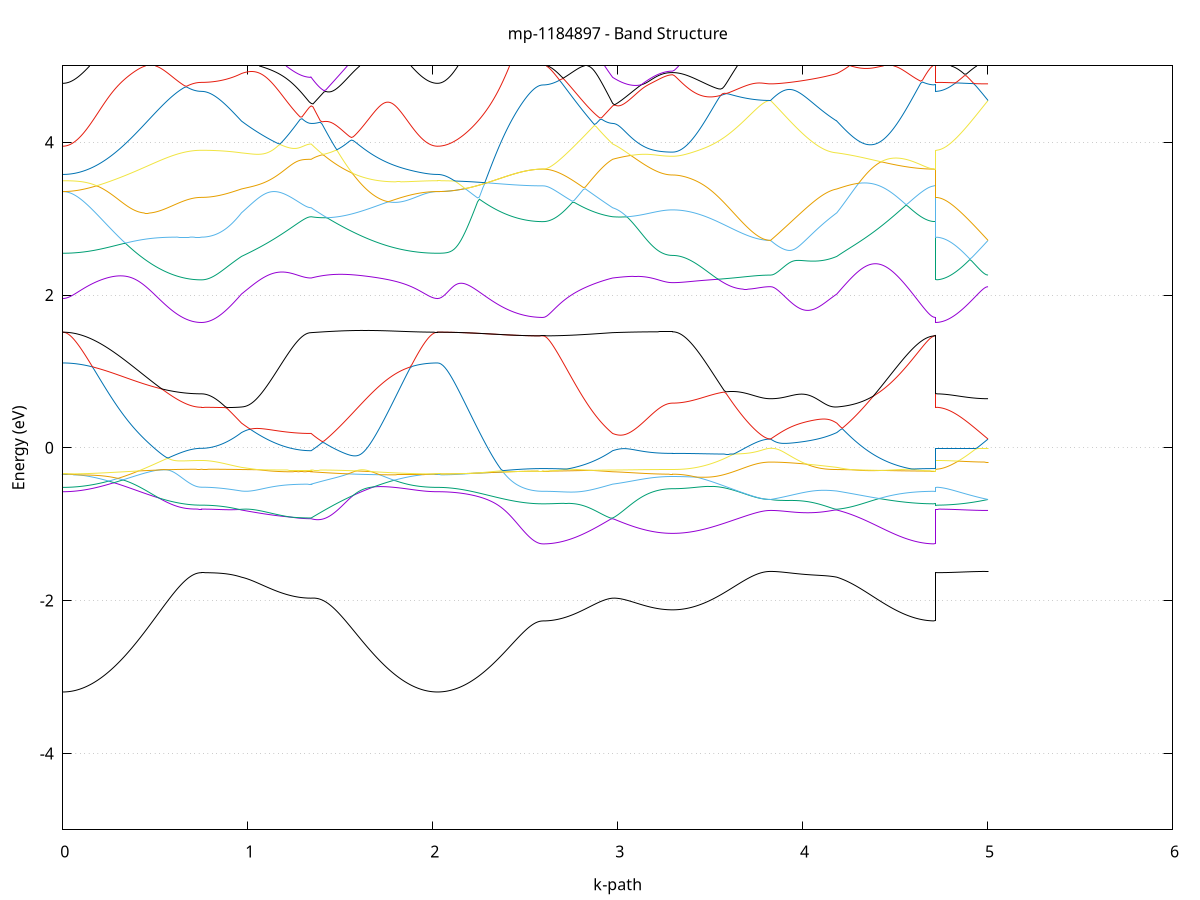 set title 'mp-1184897 - Band Structure'
set xlabel 'k-path'
set ylabel 'Energy (eV)'
set grid y
set yrange [-5:5]
set terminal png size 800,600
set output 'mp-1184897_bands_gnuplot.png'
plot '-' using 1:2 with lines notitle, '-' using 1:2 with lines notitle, '-' using 1:2 with lines notitle, '-' using 1:2 with lines notitle, '-' using 1:2 with lines notitle, '-' using 1:2 with lines notitle, '-' using 1:2 with lines notitle, '-' using 1:2 with lines notitle, '-' using 1:2 with lines notitle, '-' using 1:2 with lines notitle, '-' using 1:2 with lines notitle, '-' using 1:2 with lines notitle, '-' using 1:2 with lines notitle, '-' using 1:2 with lines notitle, '-' using 1:2 with lines notitle, '-' using 1:2 with lines notitle, '-' using 1:2 with lines notitle, '-' using 1:2 with lines notitle, '-' using 1:2 with lines notitle, '-' using 1:2 with lines notitle, '-' using 1:2 with lines notitle, '-' using 1:2 with lines notitle, '-' using 1:2 with lines notitle, '-' using 1:2 with lines notitle, '-' using 1:2 with lines notitle, '-' using 1:2 with lines notitle, '-' using 1:2 with lines notitle, '-' using 1:2 with lines notitle, '-' using 1:2 with lines notitle, '-' using 1:2 with lines notitle, '-' using 1:2 with lines notitle, '-' using 1:2 with lines notitle, '-' using 1:2 with lines notitle, '-' using 1:2 with lines notitle, '-' using 1:2 with lines notitle, '-' using 1:2 with lines notitle, '-' using 1:2 with lines notitle, '-' using 1:2 with lines notitle, '-' using 1:2 with lines notitle, '-' using 1:2 with lines notitle, '-' using 1:2 with lines notitle, '-' using 1:2 with lines notitle, '-' using 1:2 with lines notitle, '-' using 1:2 with lines notitle, '-' using 1:2 with lines notitle, '-' using 1:2 with lines notitle, '-' using 1:2 with lines notitle, '-' using 1:2 with lines notitle
0.000000 -31.687919
0.009993 -31.687919
0.019986 -31.687919
0.029978 -31.687919
0.039971 -31.687919
0.049964 -31.687919
0.059957 -31.687919
0.069949 -31.687919
0.079942 -31.687919
0.089935 -31.687919
0.099928 -31.687919
0.109921 -31.687919
0.119913 -31.687919
0.129906 -31.687919
0.139899 -31.687919
0.149892 -31.687919
0.159884 -31.687819
0.169877 -31.687819
0.179870 -31.687819
0.189863 -31.687819
0.199856 -31.687819
0.209848 -31.687819
0.219841 -31.687819
0.229834 -31.687819
0.239827 -31.687719
0.249819 -31.687719
0.259812 -31.687719
0.269805 -31.687719
0.279798 -31.687719
0.289791 -31.687719
0.299783 -31.687719
0.309776 -31.687619
0.319769 -31.687619
0.329762 -31.687619
0.339754 -31.687619
0.349747 -31.687619
0.359740 -31.687519
0.369733 -31.687519
0.379726 -31.687519
0.389718 -31.687519
0.399711 -31.687519
0.409704 -31.687419
0.419697 -31.687419
0.429689 -31.687419
0.439682 -31.687419
0.449675 -31.687419
0.459668 -31.687319
0.469660 -31.687319
0.479653 -31.687319
0.489646 -31.687319
0.499639 -31.687319
0.509632 -31.687219
0.519624 -31.687219
0.529617 -31.687219
0.539610 -31.687219
0.549603 -31.687219
0.559595 -31.687219
0.569588 -31.687119
0.579581 -31.687119
0.589574 -31.687119
0.599567 -31.687119
0.609559 -31.687119
0.619552 -31.687119
0.629545 -31.687119
0.639538 -31.687019
0.649530 -31.687019
0.659523 -31.687019
0.669516 -31.687019
0.679509 -31.687019
0.689502 -31.687019
0.699494 -31.687019
0.709487 -31.687019
0.719480 -31.687019
0.729473 -31.687019
0.739465 -31.687019
0.749458 -31.687019
0.749458 -31.687019
0.759318 -31.687019
0.769178 -31.687019
0.779038 -31.687019
0.788898 -31.687019
0.798757 -31.687019
0.808617 -31.687019
0.818477 -31.687019
0.828337 -31.687019
0.838197 -31.687019
0.848056 -31.687019
0.857916 -31.687019
0.867776 -31.687019
0.877636 -31.687019
0.887496 -31.687019
0.897355 -31.687019
0.907215 -31.687019
0.917075 -31.687019
0.926935 -31.687019
0.936795 -31.687019
0.946655 -31.687019
0.956514 -31.687019
0.966374 -31.687019
0.966374 -31.687019
0.976284 -31.687019
0.986193 -31.687019
0.996103 -31.687019
1.006013 -31.687019
1.015922 -31.687119
1.025832 -31.687119
1.035741 -31.687119
1.045651 -31.687119
1.055560 -31.687119
1.065470 -31.687119
1.075380 -31.687119
1.085289 -31.687119
1.095199 -31.687119
1.105108 -31.687119
1.115018 -31.687119
1.124928 -31.687119
1.134837 -31.687119
1.144747 -31.687119
1.154656 -31.687119
1.164566 -31.687119
1.174476 -31.687119
1.184385 -31.687219
1.194295 -31.687219
1.204204 -31.687219
1.214114 -31.687219
1.224023 -31.687219
1.233933 -31.687219
1.243843 -31.687219
1.253752 -31.687219
1.263662 -31.687219
1.273571 -31.687219
1.283481 -31.687219
1.293391 -31.687219
1.303300 -31.687219
1.313210 -31.687219
1.323119 -31.687219
1.333029 -31.687219
1.342938 -31.687219
1.342938 -31.687219
1.352842 -31.687219
1.362745 -31.687219
1.372648 -31.687219
1.382552 -31.687219
1.392455 -31.687219
1.402358 -31.687319
1.412262 -31.687319
1.422165 -31.687319
1.432068 -31.687319
1.441972 -31.687319
1.451875 -31.687319
1.461778 -31.687319
1.471682 -31.687319
1.481585 -31.687319
1.491488 -31.687419
1.501392 -31.687419
1.511295 -31.687419
1.521198 -31.687419
1.531102 -31.687419
1.541005 -31.687419
1.550908 -31.687419
1.560812 -31.687519
1.570715 -31.687519
1.580618 -31.687519
1.590522 -31.687519
1.600425 -31.687519
1.610328 -31.687519
1.620232 -31.687519
1.630135 -31.687619
1.640038 -31.687619
1.649942 -31.687619
1.659845 -31.687619
1.669748 -31.687619
1.679652 -31.687619
1.689555 -31.687619
1.699458 -31.687619
1.709362 -31.687719
1.719265 -31.687719
1.729168 -31.687719
1.739072 -31.687719
1.748975 -31.687719
1.758878 -31.687719
1.768782 -31.687719
1.778685 -31.687819
1.788588 -31.687819
1.798492 -31.687819
1.808395 -31.687819
1.818298 -31.687819
1.828202 -31.687819
1.838105 -31.687819
1.848008 -31.687819
1.857912 -31.687819
1.867815 -31.687819
1.877718 -31.687919
1.887622 -31.687919
1.897525 -31.687919
1.907428 -31.687919
1.917332 -31.687919
1.927235 -31.687919
1.937138 -31.687919
1.947042 -31.687919
1.956945 -31.687919
1.966848 -31.687919
1.976752 -31.687919
1.986655 -31.687919
1.996558 -31.687919
2.006462 -31.687919
2.016365 -31.687919
2.026268 -31.687919
2.026268 -31.687919
2.036099 -31.687919
2.045931 -31.687919
2.055762 -31.687919
2.065593 -31.687919
2.075424 -31.687919
2.085255 -31.687919
2.095087 -31.687919
2.104918 -31.687919
2.114749 -31.687919
2.124580 -31.687919
2.134411 -31.687819
2.144243 -31.687819
2.154074 -31.687819
2.163905 -31.687819
2.173736 -31.687819
2.183567 -31.687819
2.193399 -31.687719
2.203230 -31.687719
2.213061 -31.687719
2.222892 -31.687719
2.232723 -31.687719
2.242555 -31.687619
2.252386 -31.687619
2.262217 -31.687619
2.272048 -31.687619
2.281879 -31.687619
2.291711 -31.687519
2.301542 -31.687519
2.311373 -31.687519
2.321204 -31.687519
2.331035 -31.687419
2.340867 -31.687419
2.350698 -31.687419
2.360529 -31.687419
2.370360 -31.687319
2.380191 -31.687319
2.390023 -31.687319
2.399854 -31.687319
2.409685 -31.687319
2.419516 -31.687219
2.429347 -31.687219
2.439179 -31.687219
2.449010 -31.687219
2.458841 -31.687219
2.468672 -31.687219
2.478503 -31.687119
2.488335 -31.687119
2.498166 -31.687119
2.507997 -31.687119
2.517828 -31.687119
2.527659 -31.687119
2.537491 -31.687119
2.547322 -31.687119
2.557153 -31.687119
2.566984 -31.687119
2.576815 -31.687119
2.586647 -31.687119
2.596478 -31.687119
2.596478 -31.687119
2.606387 -31.687119
2.616297 -31.687119
2.626206 -31.687119
2.636116 -31.687119
2.646026 -31.687119
2.655935 -31.687119
2.665845 -31.687119
2.675754 -31.687119
2.685664 -31.687119
2.695574 -31.687119
2.705483 -31.687119
2.715393 -31.687119
2.725302 -31.687119
2.735212 -31.687119
2.745122 -31.687119
2.755031 -31.687119
2.764941 -31.687119
2.774850 -31.687119
2.784760 -31.687119
2.794669 -31.687119
2.804579 -31.687119
2.814489 -31.687119
2.824398 -31.687119
2.834308 -31.687119
2.844217 -31.687119
2.854127 -31.687119
2.864037 -31.687119
2.873946 -31.687119
2.883856 -31.687119
2.893765 -31.687119
2.903675 -31.687119
2.913584 -31.687219
2.923494 -31.687219
2.933404 -31.687219
2.943313 -31.687219
2.953223 -31.687219
2.963132 -31.687219
2.973042 -31.687219
2.973042 -31.687219
2.982852 -31.687219
2.992663 -31.687219
3.002473 -31.687219
3.012284 -31.687219
3.022094 -31.687219
3.031905 -31.687219
3.041715 -31.687219
3.051526 -31.687219
3.061336 -31.687319
3.071147 -31.687319
3.080957 -31.687319
3.090768 -31.687319
3.100578 -31.687319
3.110388 -31.687319
3.120199 -31.687319
3.130009 -31.687319
3.139820 -31.687319
3.149630 -31.687319
3.159441 -31.687319
3.169251 -31.687319
3.179062 -31.687319
3.188872 -31.687319
3.198683 -31.687319
3.208493 -31.687319
3.218304 -31.687319
3.228114 -31.687419
3.237924 -31.687419
3.247735 -31.687419
3.257545 -31.687419
3.267356 -31.687419
3.277166 -31.687419
3.286977 -31.687419
3.296787 -31.687419
3.296787 -31.687419
3.306786 -31.687419
3.316785 -31.687419
3.326784 -31.687419
3.336783 -31.687419
3.346782 -31.687419
3.356781 -31.687419
3.366780 -31.687319
3.376779 -31.687319
3.386778 -31.687319
3.396777 -31.687319
3.406776 -31.687319
3.416775 -31.687319
3.426774 -31.687319
3.436773 -31.687319
3.446772 -31.687319
3.456771 -31.687319
3.466770 -31.687319
3.476769 -31.687319
3.486768 -31.687319
3.496767 -31.687219
3.506766 -31.687219
3.516765 -31.687219
3.526764 -31.687219
3.536763 -31.687219
3.546762 -31.687219
3.556761 -31.687219
3.566760 -31.687219
3.576759 -31.687219
3.586758 -31.687119
3.596757 -31.687119
3.606756 -31.687119
3.616755 -31.687119
3.626754 -31.687119
3.636753 -31.687119
3.646752 -31.687119
3.656751 -31.687119
3.666750 -31.687119
3.676749 -31.687119
3.686748 -31.687019
3.696747 -31.687019
3.706746 -31.687019
3.716745 -31.687019
3.726744 -31.687019
3.736743 -31.687019
3.746742 -31.687019
3.756741 -31.687019
3.766740 -31.687019
3.776739 -31.687019
3.786738 -31.687019
3.796737 -31.687019
3.806736 -31.687019
3.816735 -31.687019
3.826734 -31.687019
3.826734 -31.687019
3.836685 -31.687019
3.846637 -31.687019
3.856588 -31.687019
3.866539 -31.687019
3.876490 -31.687019
3.886441 -31.687019
3.896392 -31.687019
3.906344 -31.687019
3.916295 -31.687019
3.926246 -31.687019
3.936197 -31.687019
3.946148 -31.687019
3.956099 -31.687019
3.966051 -31.687019
3.976002 -31.687019
3.985953 -31.687019
3.995904 -31.687019
4.005855 -31.687019
4.015806 -31.687019
4.025758 -31.687019
4.035709 -31.687019
4.045660 -31.687019
4.055611 -31.687019
4.065562 -31.687019
4.075513 -31.687019
4.085464 -31.687019
4.095416 -31.687019
4.105367 -31.687019
4.115318 -31.687019
4.125269 -31.687019
4.135220 -31.687019
4.145171 -31.687019
4.155123 -31.687019
4.165074 -31.687019
4.175025 -31.687019
4.184976 -31.687019
4.184976 -31.687019
4.194838 -31.687019
4.204700 -31.687019
4.214562 -31.687019
4.224424 -31.687119
4.234286 -31.687119
4.244147 -31.687119
4.254009 -31.687119
4.263871 -31.687119
4.273733 -31.687119
4.283595 -31.687119
4.293457 -31.687119
4.303319 -31.687119
4.313181 -31.687119
4.323043 -31.687119
4.332905 -31.687119
4.342766 -31.687119
4.352628 -31.687119
4.362490 -31.687119
4.372352 -31.687119
4.382214 -31.687119
4.392076 -31.687119
4.401938 -31.687119
4.411800 -31.687119
4.421662 -31.687119
4.431523 -31.687119
4.441385 -31.687119
4.451247 -31.687119
4.461109 -31.687119
4.470971 -31.687119
4.480833 -31.687119
4.490695 -31.687119
4.500557 -31.687119
4.510419 -31.687119
4.520281 -31.687119
4.530142 -31.687119
4.540004 -31.687119
4.549866 -31.687119
4.559728 -31.687119
4.569590 -31.687119
4.579452 -31.687119
4.589314 -31.687119
4.599176 -31.687119
4.609038 -31.687119
4.618899 -31.687119
4.628761 -31.687119
4.638623 -31.687119
4.648485 -31.687119
4.658347 -31.687119
4.668209 -31.687119
4.678071 -31.687119
4.687933 -31.687119
4.697795 -31.687119
4.707657 -31.687119
4.717518 -31.687119
4.717518 -31.687019
4.727350 -31.687019
4.737181 -31.687019
4.747012 -31.687019
4.756843 -31.687019
4.766674 -31.687019
4.776506 -31.687019
4.786337 -31.687019
4.796168 -31.687019
4.805999 -31.687019
4.815830 -31.687019
4.825662 -31.687019
4.835493 -31.687019
4.845324 -31.687019
4.855155 -31.687019
4.864986 -31.687019
4.874818 -31.687019
4.884649 -31.687019
4.894480 -31.687019
4.904311 -31.687019
4.914142 -31.687019
4.923974 -31.687019
4.933805 -31.687019
4.943636 -31.687019
4.953467 -31.687019
4.963298 -31.687019
4.973130 -31.687019
4.982961 -31.687019
4.992792 -31.687019
5.002623 -31.687019
e
0.000000 -31.483219
0.009993 -31.483219
0.019986 -31.483219
0.029978 -31.483219
0.039971 -31.483219
0.049964 -31.483219
0.059957 -31.483119
0.069949 -31.483119
0.079942 -31.483119
0.089935 -31.483019
0.099928 -31.483019
0.109921 -31.483019
0.119913 -31.482919
0.129906 -31.482919
0.139899 -31.482819
0.149892 -31.482819
0.159884 -31.482719
0.169877 -31.482619
0.179870 -31.482619
0.189863 -31.482519
0.199856 -31.482419
0.209848 -31.482419
0.219841 -31.482319
0.229834 -31.482219
0.239827 -31.482119
0.249819 -31.482019
0.259812 -31.482019
0.269805 -31.481919
0.279798 -31.481819
0.289791 -31.481719
0.299783 -31.481619
0.309776 -31.481519
0.319769 -31.481419
0.329762 -31.481319
0.339754 -31.481219
0.349747 -31.481119
0.359740 -31.481019
0.369733 -31.480919
0.379726 -31.480819
0.389718 -31.480719
0.399711 -31.480619
0.409704 -31.480519
0.419697 -31.480519
0.429689 -31.480419
0.439682 -31.480319
0.449675 -31.480219
0.459668 -31.480119
0.469660 -31.480019
0.479653 -31.479919
0.489646 -31.479819
0.499639 -31.479719
0.509632 -31.479719
0.519624 -31.479619
0.529617 -31.479519
0.539610 -31.479419
0.549603 -31.479419
0.559595 -31.479319
0.569588 -31.479219
0.579581 -31.479219
0.589574 -31.479119
0.599567 -31.479019
0.609559 -31.479019
0.619552 -31.478919
0.629545 -31.478919
0.639538 -31.478819
0.649530 -31.478819
0.659523 -31.478819
0.669516 -31.478719
0.679509 -31.478719
0.689502 -31.478719
0.699494 -31.478719
0.709487 -31.478619
0.719480 -31.478619
0.729473 -31.478619
0.739465 -31.478619
0.749458 -31.478619
0.749458 -31.478619
0.759318 -31.478619
0.769178 -31.478619
0.779038 -31.478619
0.788898 -31.478619
0.798757 -31.478519
0.808617 -31.478519
0.818477 -31.478519
0.828337 -31.478419
0.838197 -31.478419
0.848056 -31.478319
0.857916 -31.478319
0.867776 -31.478219
0.877636 -31.478219
0.887496 -31.478319
0.897355 -31.478419
0.907215 -31.478519
0.917075 -31.478619
0.926935 -31.478719
0.936795 -31.478819
0.946655 -31.478919
0.956514 -31.479019
0.966374 -31.479119
0.966374 -31.479119
0.976284 -31.479219
0.986193 -31.479319
0.996103 -31.479419
1.006013 -31.479519
1.015922 -31.479619
1.025832 -31.479719
1.035741 -31.479719
1.045651 -31.479819
1.055560 -31.479919
1.065470 -31.480019
1.075380 -31.480019
1.085289 -31.480119
1.095199 -31.480219
1.105108 -31.480319
1.115018 -31.480319
1.124928 -31.480419
1.134837 -31.480519
1.144747 -31.480519
1.154656 -31.480619
1.164566 -31.480619
1.174476 -31.480719
1.184385 -31.480719
1.194295 -31.480819
1.204204 -31.480819
1.214114 -31.480919
1.224023 -31.480919
1.233933 -31.480919
1.243843 -31.481019
1.253752 -31.481019
1.263662 -31.481019
1.273571 -31.481119
1.283481 -31.481119
1.293391 -31.481119
1.303300 -31.481119
1.313210 -31.481119
1.323119 -31.481119
1.333029 -31.481119
1.342938 -31.481119
1.342938 -31.481119
1.352842 -31.480919
1.362745 -31.480819
1.372648 -31.480619
1.382552 -31.480419
1.392455 -31.480219
1.402358 -31.480019
1.412262 -31.479819
1.422165 -31.479619
1.432068 -31.479419
1.441972 -31.479219
1.451875 -31.479019
1.461778 -31.478819
1.471682 -31.478519
1.481585 -31.478319
1.491488 -31.478119
1.501392 -31.478119
1.511295 -31.478319
1.521198 -31.478419
1.531102 -31.478619
1.541005 -31.478719
1.550908 -31.478919
1.560812 -31.479119
1.570715 -31.479219
1.580618 -31.479419
1.590522 -31.479519
1.600425 -31.479719
1.610328 -31.479819
1.620232 -31.480019
1.630135 -31.480119
1.640038 -31.480319
1.649942 -31.480419
1.659845 -31.480619
1.669748 -31.480719
1.679652 -31.480819
1.689555 -31.481019
1.699458 -31.481119
1.709362 -31.481219
1.719265 -31.481319
1.729168 -31.481419
1.739072 -31.481519
1.748975 -31.481719
1.758878 -31.481819
1.768782 -31.481919
1.778685 -31.482019
1.788588 -31.482119
1.798492 -31.482219
1.808395 -31.482219
1.818298 -31.482319
1.828202 -31.482419
1.838105 -31.482519
1.848008 -31.482619
1.857912 -31.482619
1.867815 -31.482719
1.877718 -31.482819
1.887622 -31.482819
1.897525 -31.482919
1.907428 -31.482919
1.917332 -31.483019
1.927235 -31.483019
1.937138 -31.483019
1.947042 -31.483119
1.956945 -31.483119
1.966848 -31.483119
1.976752 -31.483219
1.986655 -31.483219
1.996558 -31.483219
2.006462 -31.483219
2.016365 -31.483219
2.026268 -31.483219
2.026268 -31.483219
2.036099 -31.483219
2.045931 -31.483219
2.055762 -31.483219
2.065593 -31.483219
2.075424 -31.483219
2.085255 -31.483319
2.095087 -31.483319
2.104918 -31.483319
2.114749 -31.483319
2.124580 -31.483319
2.134411 -31.483419
2.144243 -31.483419
2.154074 -31.483419
2.163905 -31.483519
2.173736 -31.483519
2.183567 -31.483619
2.193399 -31.483619
2.203230 -31.483719
2.213061 -31.483719
2.222892 -31.483719
2.232723 -31.483819
2.242555 -31.483919
2.252386 -31.483919
2.262217 -31.484019
2.272048 -31.484019
2.281879 -31.484119
2.291711 -31.484119
2.301542 -31.484219
2.311373 -31.484219
2.321204 -31.484319
2.331035 -31.484319
2.340867 -31.484419
2.350698 -31.484519
2.360529 -31.484519
2.370360 -31.484619
2.380191 -31.484619
2.390023 -31.484719
2.399854 -31.484719
2.409685 -31.484819
2.419516 -31.484819
2.429347 -31.484919
2.439179 -31.484919
2.449010 -31.484919
2.458841 -31.485019
2.468672 -31.485019
2.478503 -31.485019
2.488335 -31.485119
2.498166 -31.485119
2.507997 -31.485119
2.517828 -31.485219
2.527659 -31.485219
2.537491 -31.485219
2.547322 -31.485219
2.557153 -31.485219
2.566984 -31.485219
2.576815 -31.485219
2.586647 -31.485319
2.596478 -31.485319
2.596478 -31.485319
2.606387 -31.485319
2.616297 -31.485219
2.626206 -31.485219
2.636116 -31.485219
2.646026 -31.485219
2.655935 -31.485119
2.665845 -31.485119
2.675754 -31.485019
2.685664 -31.485019
2.695574 -31.484919
2.705483 -31.484919
2.715393 -31.484819
2.725302 -31.484719
2.735212 -31.484619
2.745122 -31.484519
2.755031 -31.484419
2.764941 -31.484319
2.774850 -31.484219
2.784760 -31.484119
2.794669 -31.484019
2.804579 -31.483919
2.814489 -31.483819
2.824398 -31.483619
2.834308 -31.483519
2.844217 -31.483319
2.854127 -31.483219
2.864037 -31.483019
2.873946 -31.482919
2.883856 -31.482719
2.893765 -31.482619
2.903675 -31.482419
2.913584 -31.482219
2.923494 -31.482019
2.933404 -31.481919
2.943313 -31.481719
2.953223 -31.481519
2.963132 -31.481319
2.973042 -31.481119
2.973042 -31.481119
2.982852 -31.481019
2.992663 -31.481019
3.002473 -31.480919
3.012284 -31.480819
3.022094 -31.480719
3.031905 -31.480619
3.041715 -31.480519
3.051526 -31.480419
3.061336 -31.480319
3.071147 -31.480219
3.080957 -31.480119
3.090768 -31.480019
3.100578 -31.479919
3.110388 -31.479819
3.120199 -31.479719
3.130009 -31.479619
3.139820 -31.479519
3.149630 -31.479419
3.159441 -31.479319
3.169251 -31.479219
3.179062 -31.479119
3.188872 -31.479119
3.198683 -31.479019
3.208493 -31.478919
3.218304 -31.478819
3.228114 -31.478719
3.237924 -31.478619
3.247735 -31.478519
3.257545 -31.478519
3.267356 -31.478419
3.277166 -31.478319
3.286977 -31.478319
3.296787 -31.478319
3.296787 -31.478319
3.306786 -31.478319
3.316785 -31.478319
3.326784 -31.478319
3.336783 -31.478319
3.346782 -31.478319
3.356781 -31.478319
3.366780 -31.478319
3.376779 -31.478319
3.386778 -31.478319
3.396777 -31.478319
3.406776 -31.478319
3.416775 -31.478219
3.426774 -31.478219
3.436773 -31.478219
3.446772 -31.478219
3.456771 -31.478219
3.466770 -31.478219
3.476769 -31.478219
3.486768 -31.478219
3.496767 -31.478219
3.506766 -31.478219
3.516765 -31.478219
3.526764 -31.478219
3.536763 -31.478219
3.546762 -31.478219
3.556761 -31.478219
3.566760 -31.478219
3.576759 -31.478219
3.586758 -31.478219
3.596757 -31.478219
3.606756 -31.478219
3.616755 -31.478219
3.626754 -31.478219
3.636753 -31.478219
3.646752 -31.478219
3.656751 -31.478219
3.666750 -31.478219
3.676749 -31.478219
3.686748 -31.478219
3.696747 -31.478219
3.706746 -31.478219
3.716745 -31.478219
3.726744 -31.478119
3.736743 -31.478119
3.746742 -31.478119
3.756741 -31.478119
3.766740 -31.478119
3.776739 -31.478119
3.786738 -31.478119
3.796737 -31.478119
3.806736 -31.478119
3.816735 -31.478119
3.826734 -31.478119
3.826734 -31.478119
3.836685 -31.478219
3.846637 -31.478219
3.856588 -31.478219
3.866539 -31.478219
3.876490 -31.478219
3.886441 -31.478219
3.896392 -31.478219
3.906344 -31.478219
3.916295 -31.478219
3.926246 -31.478219
3.936197 -31.478219
3.946148 -31.478219
3.956099 -31.478219
3.966051 -31.478219
3.976002 -31.478219
3.985953 -31.478219
3.995904 -31.478119
4.005855 -31.478219
4.015806 -31.478219
4.025758 -31.478219
4.035709 -31.478319
4.045660 -31.478319
4.055611 -31.478319
4.065562 -31.478419
4.075513 -31.478419
4.085464 -31.478519
4.095416 -31.478519
4.105367 -31.478619
4.115318 -31.478719
4.125269 -31.478719
4.135220 -31.478819
4.145171 -31.478919
4.155123 -31.478919
4.165074 -31.479019
4.175025 -31.479119
4.184976 -31.479119
4.184976 -31.479119
4.194838 -31.479319
4.204700 -31.479419
4.214562 -31.479519
4.224424 -31.479719
4.234286 -31.479819
4.244147 -31.480019
4.254009 -31.480119
4.263871 -31.480219
4.273733 -31.480419
4.283595 -31.480519
4.293457 -31.480719
4.303319 -31.480919
4.313181 -31.481019
4.323043 -31.481219
4.332905 -31.481319
4.342766 -31.481519
4.352628 -31.481619
4.362490 -31.481819
4.372352 -31.481919
4.382214 -31.482119
4.392076 -31.482319
4.401938 -31.482419
4.411800 -31.482619
4.421662 -31.482719
4.431523 -31.482919
4.441385 -31.483019
4.451247 -31.483119
4.461109 -31.483319
4.470971 -31.483419
4.480833 -31.483519
4.490695 -31.483719
4.500557 -31.483819
4.510419 -31.483919
4.520281 -31.484019
4.530142 -31.484219
4.540004 -31.484319
4.549866 -31.484419
4.559728 -31.484519
4.569590 -31.484619
4.579452 -31.484619
4.589314 -31.484719
4.599176 -31.484819
4.609038 -31.484919
4.618899 -31.484919
4.628761 -31.485019
4.638623 -31.485119
4.648485 -31.485119
4.658347 -31.485119
4.668209 -31.485219
4.678071 -31.485219
4.687933 -31.485219
4.697795 -31.485219
4.707657 -31.485319
4.717518 -31.485319
4.717518 -31.478619
4.727350 -31.478619
4.737181 -31.478619
4.747012 -31.478619
4.756843 -31.478619
4.766674 -31.478619
4.776506 -31.478619
4.786337 -31.478619
4.796168 -31.478619
4.805999 -31.478619
4.815830 -31.478519
4.825662 -31.478519
4.835493 -31.478519
4.845324 -31.478519
4.855155 -31.478519
4.864986 -31.478519
4.874818 -31.478419
4.884649 -31.478419
4.894480 -31.478419
4.904311 -31.478419
4.914142 -31.478419
4.923974 -31.478319
4.933805 -31.478319
4.943636 -31.478319
4.953467 -31.478319
4.963298 -31.478219
4.973130 -31.478219
4.982961 -31.478219
4.992792 -31.478219
5.002623 -31.478119
e
0.000000 -31.471519
0.009993 -31.471519
0.019986 -31.471519
0.029978 -31.471519
0.039971 -31.471619
0.049964 -31.471619
0.059957 -31.471619
0.069949 -31.471619
0.079942 -31.471719
0.089935 -31.471719
0.099928 -31.471819
0.109921 -31.471819
0.119913 -31.471919
0.129906 -31.472019
0.139899 -31.472019
0.149892 -31.472119
0.159884 -31.472219
0.169877 -31.472319
0.179870 -31.472319
0.189863 -31.472419
0.199856 -31.472519
0.209848 -31.472619
0.219841 -31.472719
0.229834 -31.472819
0.239827 -31.472919
0.249819 -31.473119
0.259812 -31.473219
0.269805 -31.473319
0.279798 -31.473419
0.289791 -31.473519
0.299783 -31.473619
0.309776 -31.473819
0.319769 -31.473919
0.329762 -31.474019
0.339754 -31.474119
0.349747 -31.474319
0.359740 -31.474419
0.369733 -31.474519
0.379726 -31.474719
0.389718 -31.474819
0.399711 -31.474919
0.409704 -31.475019
0.419697 -31.475219
0.429689 -31.475319
0.439682 -31.475419
0.449675 -31.475519
0.459668 -31.475719
0.469660 -31.475819
0.479653 -31.475919
0.489646 -31.476019
0.499639 -31.476119
0.509632 -31.476219
0.519624 -31.476319
0.529617 -31.476519
0.539610 -31.476619
0.549603 -31.476719
0.559595 -31.476719
0.569588 -31.476819
0.579581 -31.476919
0.589574 -31.477019
0.599567 -31.477119
0.609559 -31.477219
0.619552 -31.477219
0.629545 -31.477319
0.639538 -31.477319
0.649530 -31.477419
0.659523 -31.477519
0.669516 -31.477519
0.679509 -31.477519
0.689502 -31.477619
0.699494 -31.477619
0.709487 -31.477619
0.719480 -31.477619
0.729473 -31.477719
0.739465 -31.477719
0.749458 -31.477719
0.749458 -31.477719
0.759318 -31.477719
0.769178 -31.477719
0.779038 -31.477719
0.788898 -31.477719
0.798757 -31.477819
0.808617 -31.477819
0.818477 -31.477819
0.828337 -31.477919
0.838197 -31.477919
0.848056 -31.478019
0.857916 -31.478119
0.867776 -31.478119
0.877636 -31.478119
0.887496 -31.478019
0.897355 -31.478019
0.907215 -31.477919
0.917075 -31.477819
0.926935 -31.477719
0.936795 -31.477619
0.946655 -31.477519
0.956514 -31.477419
0.966374 -31.477319
0.966374 -31.477319
0.976284 -31.477219
0.986193 -31.477119
0.996103 -31.477019
1.006013 -31.476919
1.015922 -31.476919
1.025832 -31.476819
1.035741 -31.476719
1.045651 -31.476619
1.055560 -31.476619
1.065470 -31.476519
1.075380 -31.476419
1.085289 -31.476419
1.095199 -31.476319
1.105108 -31.476219
1.115018 -31.476219
1.124928 -31.476119
1.134837 -31.476019
1.144747 -31.476019
1.154656 -31.475919
1.164566 -31.475919
1.174476 -31.475819
1.184385 -31.475819
1.194295 -31.475719
1.204204 -31.475719
1.214114 -31.475619
1.224023 -31.475619
1.233933 -31.475619
1.243843 -31.475519
1.253752 -31.475519
1.263662 -31.475519
1.273571 -31.475419
1.283481 -31.475419
1.293391 -31.475419
1.303300 -31.475419
1.313210 -31.475419
1.323119 -31.475419
1.333029 -31.475419
1.342938 -31.475419
1.342938 -31.475419
1.352842 -31.475519
1.362745 -31.475719
1.372648 -31.475919
1.382552 -31.476019
1.392455 -31.476219
1.402358 -31.476419
1.412262 -31.476519
1.422165 -31.476719
1.432068 -31.476919
1.441972 -31.477119
1.451875 -31.477219
1.461778 -31.477419
1.471682 -31.477619
1.481585 -31.477719
1.491488 -31.477919
1.501392 -31.477919
1.511295 -31.477719
1.521198 -31.477519
1.531102 -31.477319
1.541005 -31.477119
1.550908 -31.476919
1.560812 -31.476719
1.570715 -31.476619
1.580618 -31.476419
1.590522 -31.476219
1.600425 -31.476019
1.610328 -31.475819
1.620232 -31.475619
1.630135 -31.475419
1.640038 -31.475319
1.649942 -31.475119
1.659845 -31.474919
1.669748 -31.474719
1.679652 -31.474619
1.689555 -31.474419
1.699458 -31.474319
1.709362 -31.474119
1.719265 -31.473919
1.729168 -31.473819
1.739072 -31.473719
1.748975 -31.473519
1.758878 -31.473419
1.768782 -31.473319
1.778685 -31.473119
1.788588 -31.473019
1.798492 -31.472919
1.808395 -31.472819
1.818298 -31.472719
1.828202 -31.472619
1.838105 -31.472519
1.848008 -31.472419
1.857912 -31.472319
1.867815 -31.472219
1.877718 -31.472119
1.887622 -31.472019
1.897525 -31.472019
1.907428 -31.471919
1.917332 -31.471819
1.927235 -31.471819
1.937138 -31.471719
1.947042 -31.471719
1.956945 -31.471619
1.966848 -31.471619
1.976752 -31.471619
1.986655 -31.471619
1.996558 -31.471519
2.006462 -31.471519
2.016365 -31.471519
2.026268 -31.471519
2.026268 -31.471519
2.036099 -31.471519
2.045931 -31.471519
2.055762 -31.471519
2.065593 -31.471519
2.075424 -31.471519
2.085255 -31.471519
2.095087 -31.471519
2.104918 -31.471519
2.114749 -31.471519
2.124580 -31.471519
2.134411 -31.471519
2.144243 -31.471519
2.154074 -31.471519
2.163905 -31.471519
2.173736 -31.471519
2.183567 -31.471519
2.193399 -31.471519
2.203230 -31.471519
2.213061 -31.471519
2.222892 -31.471519
2.232723 -31.471519
2.242555 -31.471619
2.252386 -31.471619
2.262217 -31.471619
2.272048 -31.471619
2.281879 -31.471619
2.291711 -31.471619
2.301542 -31.471619
2.311373 -31.471619
2.321204 -31.471619
2.331035 -31.471619
2.340867 -31.471619
2.350698 -31.471619
2.360529 -31.471619
2.370360 -31.471619
2.380191 -31.471619
2.390023 -31.471619
2.399854 -31.471619
2.409685 -31.471619
2.419516 -31.471619
2.429347 -31.471619
2.439179 -31.471619
2.449010 -31.471619
2.458841 -31.471619
2.468672 -31.471619
2.478503 -31.471619
2.488335 -31.471619
2.498166 -31.471619
2.507997 -31.471619
2.517828 -31.471619
2.527659 -31.471619
2.537491 -31.471619
2.547322 -31.471619
2.557153 -31.471619
2.566984 -31.471619
2.576815 -31.471619
2.586647 -31.471619
2.596478 -31.471619
2.596478 -31.471619
2.606387 -31.471619
2.616297 -31.471619
2.626206 -31.471719
2.636116 -31.471719
2.646026 -31.471719
2.655935 -31.471719
2.665845 -31.471819
2.675754 -31.471819
2.685664 -31.471919
2.695574 -31.471919
2.705483 -31.472019
2.715393 -31.472119
2.725302 -31.472119
2.735212 -31.472219
2.745122 -31.472319
2.755031 -31.472419
2.764941 -31.472519
2.774850 -31.472619
2.784760 -31.472719
2.794669 -31.472819
2.804579 -31.472919
2.814489 -31.473019
2.824398 -31.473119
2.834308 -31.473319
2.844217 -31.473419
2.854127 -31.473519
2.864037 -31.473719
2.873946 -31.473819
2.883856 -31.474019
2.893765 -31.474119
2.903675 -31.474219
2.913584 -31.474419
2.923494 -31.474619
2.933404 -31.474719
2.943313 -31.474919
2.953223 -31.475019
2.963132 -31.475219
2.973042 -31.475419
2.973042 -31.475419
2.982852 -31.475419
2.992663 -31.475519
3.002473 -31.475619
3.012284 -31.475719
3.022094 -31.475719
3.031905 -31.475819
3.041715 -31.475919
3.051526 -31.476019
3.061336 -31.476119
3.071147 -31.476119
3.080957 -31.476219
3.090768 -31.476319
3.100578 -31.476419
3.110388 -31.476419
3.120199 -31.476519
3.130009 -31.476619
3.139820 -31.476719
3.149630 -31.476819
3.159441 -31.476819
3.169251 -31.476919
3.179062 -31.477019
3.188872 -31.477119
3.198683 -31.477119
3.208493 -31.477219
3.218304 -31.477319
3.228114 -31.477419
3.237924 -31.477519
3.247735 -31.477519
3.257545 -31.477619
3.267356 -31.477719
3.277166 -31.477719
3.286977 -31.477819
3.296787 -31.477819
3.296787 -31.477819
3.306786 -31.477819
3.316785 -31.477819
3.326784 -31.477819
3.336783 -31.477819
3.346782 -31.477819
3.356781 -31.477819
3.366780 -31.477819
3.376779 -31.477819
3.386778 -31.477819
3.396777 -31.477819
3.406776 -31.477819
3.416775 -31.477819
3.426774 -31.477819
3.436773 -31.477819
3.446772 -31.477819
3.456771 -31.477919
3.466770 -31.477919
3.476769 -31.477919
3.486768 -31.477919
3.496767 -31.477919
3.506766 -31.477919
3.516765 -31.477919
3.526764 -31.477919
3.536763 -31.477919
3.546762 -31.477919
3.556761 -31.478019
3.566760 -31.478019
3.576759 -31.478019
3.586758 -31.478019
3.596757 -31.478019
3.606756 -31.478019
3.616755 -31.478019
3.626754 -31.478019
3.636753 -31.478019
3.646752 -31.478019
3.656751 -31.478119
3.666750 -31.478119
3.676749 -31.478119
3.686748 -31.478119
3.696747 -31.478119
3.706746 -31.478119
3.716745 -31.478119
3.726744 -31.478119
3.736743 -31.478119
3.746742 -31.478119
3.756741 -31.478119
3.766740 -31.478119
3.776739 -31.478119
3.786738 -31.478119
3.796737 -31.478119
3.806736 -31.478119
3.816735 -31.478119
3.826734 -31.478119
3.826734 -31.478119
3.836685 -31.478119
3.846637 -31.478119
3.856588 -31.478119
3.866539 -31.478119
3.876490 -31.478119
3.886441 -31.478119
3.896392 -31.478019
3.906344 -31.478019
3.916295 -31.478019
3.926246 -31.478019
3.936197 -31.478119
3.946148 -31.478119
3.956099 -31.478119
3.966051 -31.478119
3.976002 -31.478119
3.985953 -31.478119
3.995904 -31.478119
4.005855 -31.478119
4.015806 -31.478119
4.025758 -31.478119
4.035709 -31.478019
4.045660 -31.478019
4.055611 -31.478019
4.065562 -31.477919
4.075513 -31.477919
4.085464 -31.477819
4.095416 -31.477819
4.105367 -31.477719
4.115318 -31.477719
4.125269 -31.477619
4.135220 -31.477619
4.145171 -31.477519
4.155123 -31.477519
4.165074 -31.477419
4.175025 -31.477319
4.184976 -31.477319
4.184976 -31.477319
4.194838 -31.477219
4.204700 -31.477019
4.214562 -31.476919
4.224424 -31.476819
4.234286 -31.476719
4.244147 -31.476519
4.254009 -31.476419
4.263871 -31.476319
4.273733 -31.476119
4.283595 -31.476019
4.293457 -31.475819
4.303319 -31.475719
4.313181 -31.475619
4.323043 -31.475419
4.332905 -31.475319
4.342766 -31.475119
4.352628 -31.475019
4.362490 -31.474819
4.372352 -31.474719
4.382214 -31.474619
4.392076 -31.474419
4.401938 -31.474319
4.411800 -31.474119
4.421662 -31.474019
4.431523 -31.473919
4.441385 -31.473719
4.451247 -31.473619
4.461109 -31.473519
4.470971 -31.473319
4.480833 -31.473219
4.490695 -31.473119
4.500557 -31.473019
4.510419 -31.472919
4.520281 -31.472819
4.530142 -31.472719
4.540004 -31.472619
4.549866 -31.472519
4.559728 -31.472419
4.569590 -31.472319
4.579452 -31.472219
4.589314 -31.472119
4.599176 -31.472119
4.609038 -31.472019
4.618899 -31.471919
4.628761 -31.471919
4.638623 -31.471819
4.648485 -31.471819
4.658347 -31.471719
4.668209 -31.471719
4.678071 -31.471719
4.687933 -31.471719
4.697795 -31.471619
4.707657 -31.471619
4.717518 -31.471619
4.717518 -31.477719
4.727350 -31.477719
4.737181 -31.477719
4.747012 -31.477719
4.756843 -31.477719
4.766674 -31.477719
4.776506 -31.477719
4.786337 -31.477719
4.796168 -31.477719
4.805999 -31.477719
4.815830 -31.477719
4.825662 -31.477819
4.835493 -31.477819
4.845324 -31.477819
4.855155 -31.477819
4.864986 -31.477819
4.874818 -31.477819
4.884649 -31.477919
4.894480 -31.477919
4.904311 -31.477919
4.914142 -31.477919
4.923974 -31.477919
4.933805 -31.478019
4.943636 -31.478019
4.953467 -31.478019
4.963298 -31.478019
4.973130 -31.478119
4.982961 -31.478119
4.992792 -31.478119
5.002623 -31.478119
e
0.000000 -31.320619
0.009993 -31.320619
0.019986 -31.320619
0.029978 -31.320619
0.039971 -31.320619
0.049964 -31.320619
0.059957 -31.320619
0.069949 -31.320619
0.079942 -31.320619
0.089935 -31.320619
0.099928 -31.320619
0.109921 -31.320619
0.119913 -31.320619
0.129906 -31.320719
0.139899 -31.320719
0.149892 -31.320719
0.159884 -31.320719
0.169877 -31.320719
0.179870 -31.320719
0.189863 -31.320719
0.199856 -31.320719
0.209848 -31.320719
0.219841 -31.320719
0.229834 -31.320719
0.239827 -31.320719
0.249819 -31.320719
0.259812 -31.320719
0.269805 -31.320719
0.279798 -31.320719
0.289791 -31.320719
0.299783 -31.320719
0.309776 -31.320719
0.319769 -31.320719
0.329762 -31.320719
0.339754 -31.320719
0.349747 -31.320719
0.359740 -31.320719
0.369733 -31.320719
0.379726 -31.320719
0.389718 -31.320719
0.399711 -31.320719
0.409704 -31.320719
0.419697 -31.320719
0.429689 -31.320719
0.439682 -31.320719
0.449675 -31.320719
0.459668 -31.320719
0.469660 -31.320719
0.479653 -31.320719
0.489646 -31.320719
0.499639 -31.320719
0.509632 -31.320719
0.519624 -31.320719
0.529617 -31.320719
0.539610 -31.320719
0.549603 -31.320719
0.559595 -31.320719
0.569588 -31.320719
0.579581 -31.320719
0.589574 -31.320719
0.599567 -31.320719
0.609559 -31.320719
0.619552 -31.320719
0.629545 -31.320719
0.639538 -31.320719
0.649530 -31.320719
0.659523 -31.320719
0.669516 -31.320719
0.679509 -31.320719
0.689502 -31.320719
0.699494 -31.320719
0.709487 -31.320719
0.719480 -31.320719
0.729473 -31.320719
0.739465 -31.320719
0.749458 -31.320719
0.749458 -31.320719
0.759318 -31.320719
0.769178 -31.320719
0.779038 -31.320719
0.788898 -31.320719
0.798757 -31.320719
0.808617 -31.320719
0.818477 -31.320719
0.828337 -31.320719
0.838197 -31.320719
0.848056 -31.320719
0.857916 -31.320719
0.867776 -31.320719
0.877636 -31.320719
0.887496 -31.320719
0.897355 -31.320719
0.907215 -31.320719
0.917075 -31.320719
0.926935 -31.320719
0.936795 -31.320719
0.946655 -31.320719
0.956514 -31.320719
0.966374 -31.320719
0.966374 -31.320719
0.976284 -31.320719
0.986193 -31.320719
0.996103 -31.320719
1.006013 -31.320719
1.015922 -31.320719
1.025832 -31.320719
1.035741 -31.320719
1.045651 -31.320719
1.055560 -31.320719
1.065470 -31.320619
1.075380 -31.320619
1.085289 -31.320619
1.095199 -31.320619
1.105108 -31.320619
1.115018 -31.320619
1.124928 -31.320619
1.134837 -31.320619
1.144747 -31.320619
1.154656 -31.320619
1.164566 -31.320619
1.174476 -31.320619
1.184385 -31.320619
1.194295 -31.320619
1.204204 -31.320619
1.214114 -31.320619
1.224023 -31.320619
1.233933 -31.320619
1.243843 -31.320619
1.253752 -31.320619
1.263662 -31.320619
1.273571 -31.320619
1.283481 -31.320619
1.293391 -31.320619
1.303300 -31.320619
1.313210 -31.320619
1.323119 -31.320619
1.333029 -31.320619
1.342938 -31.320619
1.342938 -31.320619
1.352842 -31.320619
1.362745 -31.320619
1.372648 -31.320619
1.382552 -31.320619
1.392455 -31.320619
1.402358 -31.320619
1.412262 -31.320619
1.422165 -31.320619
1.432068 -31.320619
1.441972 -31.320619
1.451875 -31.320619
1.461778 -31.320619
1.471682 -31.320619
1.481585 -31.320619
1.491488 -31.320619
1.501392 -31.320619
1.511295 -31.320619
1.521198 -31.320619
1.531102 -31.320619
1.541005 -31.320619
1.550908 -31.320619
1.560812 -31.320619
1.570715 -31.320619
1.580618 -31.320619
1.590522 -31.320619
1.600425 -31.320619
1.610328 -31.320619
1.620232 -31.320619
1.630135 -31.320619
1.640038 -31.320619
1.649942 -31.320619
1.659845 -31.320619
1.669748 -31.320619
1.679652 -31.320619
1.689555 -31.320619
1.699458 -31.320619
1.709362 -31.320619
1.719265 -31.320619
1.729168 -31.320619
1.739072 -31.320619
1.748975 -31.320619
1.758878 -31.320619
1.768782 -31.320619
1.778685 -31.320619
1.788588 -31.320619
1.798492 -31.320619
1.808395 -31.320619
1.818298 -31.320619
1.828202 -31.320619
1.838105 -31.320619
1.848008 -31.320619
1.857912 -31.320619
1.867815 -31.320619
1.877718 -31.320619
1.887622 -31.320619
1.897525 -31.320619
1.907428 -31.320619
1.917332 -31.320619
1.927235 -31.320619
1.937138 -31.320619
1.947042 -31.320619
1.956945 -31.320619
1.966848 -31.320619
1.976752 -31.320619
1.986655 -31.320619
1.996558 -31.320619
2.006462 -31.320619
2.016365 -31.320619
2.026268 -31.320619
2.026268 -31.320619
2.036099 -31.320619
2.045931 -31.320619
2.055762 -31.320619
2.065593 -31.320619
2.075424 -31.320619
2.085255 -31.320619
2.095087 -31.320619
2.104918 -31.320619
2.114749 -31.320619
2.124580 -31.320619
2.134411 -31.320619
2.144243 -31.320619
2.154074 -31.320619
2.163905 -31.320619
2.173736 -31.320619
2.183567 -31.320619
2.193399 -31.320619
2.203230 -31.320619
2.213061 -31.320619
2.222892 -31.320619
2.232723 -31.320619
2.242555 -31.320619
2.252386 -31.320619
2.262217 -31.320619
2.272048 -31.320619
2.281879 -31.320619
2.291711 -31.320619
2.301542 -31.320619
2.311373 -31.320619
2.321204 -31.320619
2.331035 -31.320619
2.340867 -31.320619
2.350698 -31.320619
2.360529 -31.320619
2.370360 -31.320619
2.380191 -31.320619
2.390023 -31.320619
2.399854 -31.320619
2.409685 -31.320619
2.419516 -31.320619
2.429347 -31.320619
2.439179 -31.320619
2.449010 -31.320619
2.458841 -31.320619
2.468672 -31.320619
2.478503 -31.320619
2.488335 -31.320619
2.498166 -31.320619
2.507997 -31.320619
2.517828 -31.320619
2.527659 -31.320619
2.537491 -31.320619
2.547322 -31.320619
2.557153 -31.320619
2.566984 -31.320619
2.576815 -31.320619
2.586647 -31.320619
2.596478 -31.320619
2.596478 -31.320619
2.606387 -31.320619
2.616297 -31.320619
2.626206 -31.320619
2.636116 -31.320619
2.646026 -31.320619
2.655935 -31.320619
2.665845 -31.320619
2.675754 -31.320619
2.685664 -31.320619
2.695574 -31.320619
2.705483 -31.320619
2.715393 -31.320619
2.725302 -31.320619
2.735212 -31.320619
2.745122 -31.320619
2.755031 -31.320619
2.764941 -31.320619
2.774850 -31.320619
2.784760 -31.320619
2.794669 -31.320619
2.804579 -31.320619
2.814489 -31.320619
2.824398 -31.320619
2.834308 -31.320619
2.844217 -31.320619
2.854127 -31.320619
2.864037 -31.320619
2.873946 -31.320619
2.883856 -31.320619
2.893765 -31.320619
2.903675 -31.320619
2.913584 -31.320619
2.923494 -31.320619
2.933404 -31.320619
2.943313 -31.320619
2.953223 -31.320619
2.963132 -31.320619
2.973042 -31.320619
2.973042 -31.320619
2.982852 -31.320619
2.992663 -31.320619
3.002473 -31.320619
3.012284 -31.320619
3.022094 -31.320619
3.031905 -31.320619
3.041715 -31.320619
3.051526 -31.320619
3.061336 -31.320619
3.071147 -31.320619
3.080957 -31.320619
3.090768 -31.320619
3.100578 -31.320619
3.110388 -31.320619
3.120199 -31.320619
3.130009 -31.320619
3.139820 -31.320619
3.149630 -31.320619
3.159441 -31.320619
3.169251 -31.320619
3.179062 -31.320619
3.188872 -31.320619
3.198683 -31.320619
3.208493 -31.320619
3.218304 -31.320619
3.228114 -31.320619
3.237924 -31.320619
3.247735 -31.320619
3.257545 -31.320619
3.267356 -31.320619
3.277166 -31.320619
3.286977 -31.320619
3.296787 -31.320619
3.296787 -31.320619
3.306786 -31.320619
3.316785 -31.320619
3.326784 -31.320619
3.336783 -31.320619
3.346782 -31.320619
3.356781 -31.320619
3.366780 -31.320619
3.376779 -31.320619
3.386778 -31.320619
3.396777 -31.320619
3.406776 -31.320619
3.416775 -31.320619
3.426774 -31.320619
3.436773 -31.320619
3.446772 -31.320619
3.456771 -31.320619
3.466770 -31.320619
3.476769 -31.320619
3.486768 -31.320519
3.496767 -31.320519
3.506766 -31.320519
3.516765 -31.320519
3.526764 -31.320519
3.536763 -31.320519
3.546762 -31.320519
3.556761 -31.320519
3.566760 -31.320519
3.576759 -31.320519
3.586758 -31.320519
3.596757 -31.320419
3.606756 -31.320419
3.616755 -31.320419
3.626754 -31.320419
3.636753 -31.320419
3.646752 -31.320419
3.656751 -31.320419
3.666750 -31.320419
3.676749 -31.320419
3.686748 -31.320419
3.696747 -31.320419
3.706746 -31.320419
3.716745 -31.320419
3.726744 -31.320319
3.736743 -31.320319
3.746742 -31.320319
3.756741 -31.320319
3.766740 -31.320319
3.776739 -31.320319
3.786738 -31.320319
3.796737 -31.320319
3.806736 -31.320319
3.816735 -31.320319
3.826734 -31.320319
3.826734 -31.320319
3.836685 -31.320319
3.846637 -31.320419
3.856588 -31.320419
3.866539 -31.320419
3.876490 -31.320419
3.886441 -31.320419
3.896392 -31.320419
3.906344 -31.320519
3.916295 -31.320519
3.926246 -31.320519
3.936197 -31.320519
3.946148 -31.320519
3.956099 -31.320519
3.966051 -31.320619
3.976002 -31.320619
3.985953 -31.320619
3.995904 -31.320619
4.005855 -31.320619
4.015806 -31.320619
4.025758 -31.320619
4.035709 -31.320619
4.045660 -31.320619
4.055611 -31.320719
4.065562 -31.320719
4.075513 -31.320719
4.085464 -31.320719
4.095416 -31.320719
4.105367 -31.320719
4.115318 -31.320719
4.125269 -31.320719
4.135220 -31.320719
4.145171 -31.320719
4.155123 -31.320719
4.165074 -31.320719
4.175025 -31.320719
4.184976 -31.320719
4.184976 -31.320719
4.194838 -31.320719
4.204700 -31.320719
4.214562 -31.320719
4.224424 -31.320719
4.234286 -31.320719
4.244147 -31.320719
4.254009 -31.320619
4.263871 -31.320619
4.273733 -31.320619
4.283595 -31.320619
4.293457 -31.320619
4.303319 -31.320619
4.313181 -31.320619
4.323043 -31.320619
4.332905 -31.320619
4.342766 -31.320619
4.352628 -31.320619
4.362490 -31.320619
4.372352 -31.320619
4.382214 -31.320619
4.392076 -31.320619
4.401938 -31.320619
4.411800 -31.320619
4.421662 -31.320619
4.431523 -31.320619
4.441385 -31.320619
4.451247 -31.320619
4.461109 -31.320619
4.470971 -31.320619
4.480833 -31.320619
4.490695 -31.320619
4.500557 -31.320619
4.510419 -31.320619
4.520281 -31.320619
4.530142 -31.320619
4.540004 -31.320619
4.549866 -31.320619
4.559728 -31.320619
4.569590 -31.320619
4.579452 -31.320619
4.589314 -31.320619
4.599176 -31.320619
4.609038 -31.320619
4.618899 -31.320619
4.628761 -31.320619
4.638623 -31.320619
4.648485 -31.320619
4.658347 -31.320619
4.668209 -31.320619
4.678071 -31.320619
4.687933 -31.320619
4.697795 -31.320619
4.707657 -31.320619
4.717518 -31.320619
4.717518 -31.320719
4.727350 -31.320719
4.737181 -31.320719
4.747012 -31.320719
4.756843 -31.320719
4.766674 -31.320719
4.776506 -31.320719
4.786337 -31.320719
4.796168 -31.320719
4.805999 -31.320719
4.815830 -31.320719
4.825662 -31.320719
4.835493 -31.320719
4.845324 -31.320619
4.855155 -31.320619
4.864986 -31.320619
4.874818 -31.320619
4.884649 -31.320619
4.894480 -31.320619
4.904311 -31.320519
4.914142 -31.320519
4.923974 -31.320519
4.933805 -31.320519
4.943636 -31.320519
4.953467 -31.320419
4.963298 -31.320419
4.973130 -31.320419
4.982961 -31.320419
4.992792 -31.320319
5.002623 -31.320319
e
0.000000 -31.320619
0.009993 -31.320619
0.019986 -31.320619
0.029978 -31.320619
0.039971 -31.320619
0.049964 -31.320619
0.059957 -31.320619
0.069949 -31.320619
0.079942 -31.320619
0.089935 -31.320619
0.099928 -31.320619
0.109921 -31.320619
0.119913 -31.320619
0.129906 -31.320619
0.139899 -31.320619
0.149892 -31.320619
0.159884 -31.320519
0.169877 -31.320519
0.179870 -31.320519
0.189863 -31.320519
0.199856 -31.320519
0.209848 -31.320519
0.219841 -31.320519
0.229834 -31.320419
0.239827 -31.320419
0.249819 -31.320419
0.259812 -31.320419
0.269805 -31.320419
0.279798 -31.320419
0.289791 -31.320419
0.299783 -31.320319
0.309776 -31.320319
0.319769 -31.320319
0.329762 -31.320319
0.339754 -31.320319
0.349747 -31.320319
0.359740 -31.320219
0.369733 -31.320219
0.379726 -31.320219
0.389718 -31.320219
0.399711 -31.320219
0.409704 -31.320219
0.419697 -31.320219
0.429689 -31.320119
0.439682 -31.320119
0.449675 -31.320119
0.459668 -31.320119
0.469660 -31.320119
0.479653 -31.320119
0.489646 -31.320119
0.499639 -31.320019
0.509632 -31.320019
0.519624 -31.320019
0.529617 -31.320019
0.539610 -31.320019
0.549603 -31.320019
0.559595 -31.320019
0.569588 -31.320019
0.579581 -31.320019
0.589574 -31.320019
0.599567 -31.320019
0.609559 -31.319919
0.619552 -31.319919
0.629545 -31.319919
0.639538 -31.319919
0.649530 -31.319919
0.659523 -31.319919
0.669516 -31.319919
0.679509 -31.319919
0.689502 -31.319919
0.699494 -31.319919
0.709487 -31.319919
0.719480 -31.319919
0.729473 -31.319919
0.739465 -31.319919
0.749458 -31.319919
0.749458 -31.319919
0.759318 -31.319919
0.769178 -31.319919
0.779038 -31.319919
0.788898 -31.319919
0.798757 -31.319919
0.808617 -31.319919
0.818477 -31.319919
0.828337 -31.319919
0.838197 -31.319919
0.848056 -31.319919
0.857916 -31.319919
0.867776 -31.319919
0.877636 -31.320019
0.887496 -31.320019
0.897355 -31.320019
0.907215 -31.320019
0.917075 -31.320019
0.926935 -31.320019
0.936795 -31.320019
0.946655 -31.320019
0.956514 -31.320019
0.966374 -31.320019
0.966374 -31.320019
0.976284 -31.320019
0.986193 -31.320119
0.996103 -31.320119
1.006013 -31.320119
1.015922 -31.320119
1.025832 -31.320119
1.035741 -31.320119
1.045651 -31.320119
1.055560 -31.320119
1.065470 -31.320119
1.075380 -31.320119
1.085289 -31.320219
1.095199 -31.320219
1.105108 -31.320219
1.115018 -31.320219
1.124928 -31.320219
1.134837 -31.320219
1.144747 -31.320219
1.154656 -31.320219
1.164566 -31.320219
1.174476 -31.320219
1.184385 -31.320219
1.194295 -31.320219
1.204204 -31.320219
1.214114 -31.320219
1.224023 -31.320219
1.233933 -31.320319
1.243843 -31.320319
1.253752 -31.320319
1.263662 -31.320319
1.273571 -31.320319
1.283481 -31.320319
1.293391 -31.320319
1.303300 -31.320319
1.313210 -31.320319
1.323119 -31.320319
1.333029 -31.320319
1.342938 -31.320319
1.342938 -31.320319
1.352842 -31.320319
1.362745 -31.320319
1.372648 -31.320219
1.382552 -31.320219
1.392455 -31.320219
1.402358 -31.320219
1.412262 -31.320219
1.422165 -31.320219
1.432068 -31.320219
1.441972 -31.320219
1.451875 -31.320219
1.461778 -31.320219
1.471682 -31.320219
1.481585 -31.320219
1.491488 -31.320219
1.501392 -31.320219
1.511295 -31.320219
1.521198 -31.320219
1.531102 -31.320219
1.541005 -31.320219
1.550908 -31.320219
1.560812 -31.320219
1.570715 -31.320219
1.580618 -31.320219
1.590522 -31.320219
1.600425 -31.320219
1.610328 -31.320319
1.620232 -31.320319
1.630135 -31.320319
1.640038 -31.320319
1.649942 -31.320319
1.659845 -31.320319
1.669748 -31.320319
1.679652 -31.320319
1.689555 -31.320319
1.699458 -31.320419
1.709362 -31.320419
1.719265 -31.320419
1.729168 -31.320419
1.739072 -31.320419
1.748975 -31.320419
1.758878 -31.320419
1.768782 -31.320419
1.778685 -31.320519
1.788588 -31.320519
1.798492 -31.320519
1.808395 -31.320519
1.818298 -31.320519
1.828202 -31.320519
1.838105 -31.320519
1.848008 -31.320519
1.857912 -31.320519
1.867815 -31.320619
1.877718 -31.320619
1.887622 -31.320619
1.897525 -31.320619
1.907428 -31.320619
1.917332 -31.320619
1.927235 -31.320619
1.937138 -31.320619
1.947042 -31.320619
1.956945 -31.320619
1.966848 -31.320619
1.976752 -31.320619
1.986655 -31.320619
1.996558 -31.320619
2.006462 -31.320619
2.016365 -31.320619
2.026268 -31.320619
2.026268 -31.320619
2.036099 -31.320619
2.045931 -31.320619
2.055762 -31.320619
2.065593 -31.320619
2.075424 -31.320619
2.085255 -31.320619
2.095087 -31.320619
2.104918 -31.320619
2.114749 -31.320619
2.124580 -31.320619
2.134411 -31.320619
2.144243 -31.320619
2.154074 -31.320619
2.163905 -31.320619
2.173736 -31.320619
2.183567 -31.320619
2.193399 -31.320619
2.203230 -31.320619
2.213061 -31.320619
2.222892 -31.320619
2.232723 -31.320619
2.242555 -31.320619
2.252386 -31.320619
2.262217 -31.320619
2.272048 -31.320619
2.281879 -31.320619
2.291711 -31.320619
2.301542 -31.320619
2.311373 -31.320619
2.321204 -31.320619
2.331035 -31.320619
2.340867 -31.320619
2.350698 -31.320619
2.360529 -31.320619
2.370360 -31.320619
2.380191 -31.320619
2.390023 -31.320619
2.399854 -31.320619
2.409685 -31.320619
2.419516 -31.320619
2.429347 -31.320619
2.439179 -31.320619
2.449010 -31.320619
2.458841 -31.320619
2.468672 -31.320619
2.478503 -31.320619
2.488335 -31.320619
2.498166 -31.320619
2.507997 -31.320619
2.517828 -31.320619
2.527659 -31.320619
2.537491 -31.320619
2.547322 -31.320619
2.557153 -31.320619
2.566984 -31.320619
2.576815 -31.320619
2.586647 -31.320619
2.596478 -31.320619
2.596478 -31.320619
2.606387 -31.320619
2.616297 -31.320619
2.626206 -31.320619
2.636116 -31.320619
2.646026 -31.320619
2.655935 -31.320619
2.665845 -31.320619
2.675754 -31.320619
2.685664 -31.320619
2.695574 -31.320619
2.705483 -31.320619
2.715393 -31.320619
2.725302 -31.320619
2.735212 -31.320619
2.745122 -31.320619
2.755031 -31.320619
2.764941 -31.320519
2.774850 -31.320519
2.784760 -31.320519
2.794669 -31.320519
2.804579 -31.320519
2.814489 -31.320519
2.824398 -31.320519
2.834308 -31.320419
2.844217 -31.320419
2.854127 -31.320419
2.864037 -31.320419
2.873946 -31.320419
2.883856 -31.320419
2.893765 -31.320419
2.903675 -31.320419
2.913584 -31.320319
2.923494 -31.320319
2.933404 -31.320319
2.943313 -31.320319
2.953223 -31.320319
2.963132 -31.320319
2.973042 -31.320319
2.973042 -31.320319
2.982852 -31.320319
2.992663 -31.320319
3.002473 -31.320319
3.012284 -31.320319
3.022094 -31.320319
3.031905 -31.320219
3.041715 -31.320219
3.051526 -31.320219
3.061336 -31.320219
3.071147 -31.320219
3.080957 -31.320219
3.090768 -31.320219
3.100578 -31.320219
3.110388 -31.320219
3.120199 -31.320219
3.130009 -31.320219
3.139820 -31.320219
3.149630 -31.320219
3.159441 -31.320219
3.169251 -31.320219
3.179062 -31.320219
3.188872 -31.320219
3.198683 -31.320219
3.208493 -31.320219
3.218304 -31.320219
3.228114 -31.320219
3.237924 -31.320219
3.247735 -31.320219
3.257545 -31.320219
3.267356 -31.320219
3.277166 -31.320219
3.286977 -31.320219
3.296787 -31.320219
3.296787 -31.320219
3.306786 -31.320219
3.316785 -31.320219
3.326784 -31.320219
3.336783 -31.320219
3.346782 -31.320219
3.356781 -31.320219
3.366780 -31.320219
3.376779 -31.320219
3.386778 -31.320219
3.396777 -31.320219
3.406776 -31.320219
3.416775 -31.320219
3.426774 -31.320219
3.436773 -31.320219
3.446772 -31.320219
3.456771 -31.320219
3.466770 -31.320219
3.476769 -31.320219
3.486768 -31.320219
3.496767 -31.320219
3.506766 -31.320319
3.516765 -31.320319
3.526764 -31.320319
3.536763 -31.320319
3.546762 -31.320319
3.556761 -31.320319
3.566760 -31.320319
3.576759 -31.320319
3.586758 -31.320319
3.596757 -31.320319
3.606756 -31.320319
3.616755 -31.320319
3.626754 -31.320319
3.636753 -31.320319
3.646752 -31.320319
3.656751 -31.320319
3.666750 -31.320319
3.676749 -31.320319
3.686748 -31.320319
3.696747 -31.320319
3.706746 -31.320319
3.716745 -31.320319
3.726744 -31.320319
3.736743 -31.320319
3.746742 -31.320319
3.756741 -31.320319
3.766740 -31.320319
3.776739 -31.320319
3.786738 -31.320319
3.796737 -31.320319
3.806736 -31.320319
3.816735 -31.320319
3.826734 -31.320319
3.826734 -31.320319
3.836685 -31.320319
3.846637 -31.320319
3.856588 -31.320319
3.866539 -31.320219
3.876490 -31.320219
3.886441 -31.320219
3.896392 -31.320219
3.906344 -31.320219
3.916295 -31.320219
3.926246 -31.320219
3.936197 -31.320119
3.946148 -31.320119
3.956099 -31.320119
3.966051 -31.320119
3.976002 -31.320119
3.985953 -31.320119
3.995904 -31.320119
4.005855 -31.320119
4.015806 -31.320019
4.025758 -31.320019
4.035709 -31.320019
4.045660 -31.320019
4.055611 -31.320019
4.065562 -31.320019
4.075513 -31.320019
4.085464 -31.320019
4.095416 -31.320019
4.105367 -31.320019
4.115318 -31.320019
4.125269 -31.320019
4.135220 -31.320019
4.145171 -31.320019
4.155123 -31.320019
4.165074 -31.320019
4.175025 -31.320019
4.184976 -31.320019
4.184976 -31.320019
4.194838 -31.320119
4.204700 -31.320119
4.214562 -31.320119
4.224424 -31.320119
4.234286 -31.320119
4.244147 -31.320119
4.254009 -31.320119
4.263871 -31.320119
4.273733 -31.320219
4.283595 -31.320219
4.293457 -31.320219
4.303319 -31.320219
4.313181 -31.320219
4.323043 -31.320219
4.332905 -31.320319
4.342766 -31.320319
4.352628 -31.320319
4.362490 -31.320319
4.372352 -31.320319
4.382214 -31.320319
4.392076 -31.320319
4.401938 -31.320419
4.411800 -31.320419
4.421662 -31.320419
4.431523 -31.320419
4.441385 -31.320419
4.451247 -31.320419
4.461109 -31.320419
4.470971 -31.320519
4.480833 -31.320519
4.490695 -31.320519
4.500557 -31.320519
4.510419 -31.320519
4.520281 -31.320519
4.530142 -31.320519
4.540004 -31.320519
4.549866 -31.320619
4.559728 -31.320619
4.569590 -31.320619
4.579452 -31.320619
4.589314 -31.320619
4.599176 -31.320619
4.609038 -31.320619
4.618899 -31.320619
4.628761 -31.320619
4.638623 -31.320619
4.648485 -31.320619
4.658347 -31.320619
4.668209 -31.320619
4.678071 -31.320619
4.687933 -31.320619
4.697795 -31.320619
4.707657 -31.320619
4.717518 -31.320619
4.717518 -31.319919
4.727350 -31.319919
4.737181 -31.319919
4.747012 -31.319919
4.756843 -31.319919
4.766674 -31.319919
4.776506 -31.319919
4.786337 -31.319919
4.796168 -31.319919
4.805999 -31.320019
4.815830 -31.320019
4.825662 -31.320019
4.835493 -31.320019
4.845324 -31.320019
4.855155 -31.320019
4.864986 -31.320019
4.874818 -31.320119
4.884649 -31.320119
4.894480 -31.320119
4.904311 -31.320119
4.914142 -31.320119
4.923974 -31.320119
4.933805 -31.320219
4.943636 -31.320219
4.953467 -31.320219
4.963298 -31.320219
4.973130 -31.320319
4.982961 -31.320319
4.992792 -31.320319
5.002623 -31.320319
e
0.000000 -31.313219
0.009993 -31.313219
0.019986 -31.313219
0.029978 -31.313219
0.039971 -31.313219
0.049964 -31.313219
0.059957 -31.313219
0.069949 -31.313219
0.079942 -31.313219
0.089935 -31.313219
0.099928 -31.313219
0.109921 -31.313219
0.119913 -31.313219
0.129906 -31.313219
0.139899 -31.313219
0.149892 -31.313219
0.159884 -31.313219
0.169877 -31.313219
0.179870 -31.313219
0.189863 -31.313219
0.199856 -31.313219
0.209848 -31.313219
0.219841 -31.313219
0.229834 -31.313219
0.239827 -31.313219
0.249819 -31.313219
0.259812 -31.313219
0.269805 -31.313219
0.279798 -31.313219
0.289791 -31.313219
0.299783 -31.313219
0.309776 -31.313219
0.319769 -31.313219
0.329762 -31.313219
0.339754 -31.313219
0.349747 -31.313219
0.359740 -31.313219
0.369733 -31.313219
0.379726 -31.313219
0.389718 -31.313219
0.399711 -31.313219
0.409704 -31.313219
0.419697 -31.313219
0.429689 -31.313219
0.439682 -31.313219
0.449675 -31.313219
0.459668 -31.313219
0.469660 -31.313219
0.479653 -31.313219
0.489646 -31.313219
0.499639 -31.313219
0.509632 -31.313219
0.519624 -31.313219
0.529617 -31.313219
0.539610 -31.313219
0.549603 -31.313219
0.559595 -31.313219
0.569588 -31.313219
0.579581 -31.313219
0.589574 -31.313219
0.599567 -31.313219
0.609559 -31.313219
0.619552 -31.313219
0.629545 -31.313219
0.639538 -31.313219
0.649530 -31.313219
0.659523 -31.313219
0.669516 -31.313219
0.679509 -31.313219
0.689502 -31.313219
0.699494 -31.313219
0.709487 -31.313219
0.719480 -31.313219
0.729473 -31.313219
0.739465 -31.313219
0.749458 -31.313219
0.749458 -31.313219
0.759318 -31.313219
0.769178 -31.313219
0.779038 -31.313219
0.788898 -31.313219
0.798757 -31.313219
0.808617 -31.313219
0.818477 -31.313219
0.828337 -31.313119
0.838197 -31.313119
0.848056 -31.313119
0.857916 -31.313119
0.867776 -31.313119
0.877636 -31.313119
0.887496 -31.313119
0.897355 -31.313119
0.907215 -31.313019
0.917075 -31.313019
0.926935 -31.313019
0.936795 -31.313019
0.946655 -31.313019
0.956514 -31.312919
0.966374 -31.312919
0.966374 -31.312919
0.976284 -31.312919
0.986193 -31.312919
0.996103 -31.312919
1.006013 -31.312919
1.015922 -31.312819
1.025832 -31.312819
1.035741 -31.312819
1.045651 -31.312819
1.055560 -31.312819
1.065470 -31.312819
1.075380 -31.312719
1.085289 -31.312719
1.095199 -31.312719
1.105108 -31.312719
1.115018 -31.312719
1.124928 -31.312719
1.134837 -31.312719
1.144747 -31.312619
1.154656 -31.312619
1.164566 -31.312619
1.174476 -31.312619
1.184385 -31.312619
1.194295 -31.312619
1.204204 -31.312619
1.214114 -31.312619
1.224023 -31.312519
1.233933 -31.312519
1.243843 -31.312519
1.253752 -31.312519
1.263662 -31.312519
1.273571 -31.312519
1.283481 -31.312519
1.293391 -31.312519
1.303300 -31.312519
1.313210 -31.312519
1.323119 -31.312519
1.333029 -31.312519
1.342938 -31.312519
1.342938 -31.312519
1.352842 -31.312519
1.362745 -31.312519
1.372648 -31.312619
1.382552 -31.312619
1.392455 -31.312619
1.402358 -31.312619
1.412262 -31.312719
1.422165 -31.312719
1.432068 -31.312719
1.441972 -31.312719
1.451875 -31.312719
1.461778 -31.312819
1.471682 -31.312819
1.481585 -31.312819
1.491488 -31.312819
1.501392 -31.312919
1.511295 -31.312919
1.521198 -31.312919
1.531102 -31.312919
1.541005 -31.312919
1.550908 -31.312919
1.560812 -31.313019
1.570715 -31.313019
1.580618 -31.313019
1.590522 -31.313019
1.600425 -31.313019
1.610328 -31.313019
1.620232 -31.313019
1.630135 -31.313119
1.640038 -31.313119
1.649942 -31.313119
1.659845 -31.313119
1.669748 -31.313119
1.679652 -31.313119
1.689555 -31.313119
1.699458 -31.313119
1.709362 -31.313119
1.719265 -31.313119
1.729168 -31.313119
1.739072 -31.313119
1.748975 -31.313219
1.758878 -31.313219
1.768782 -31.313219
1.778685 -31.313219
1.788588 -31.313219
1.798492 -31.313219
1.808395 -31.313219
1.818298 -31.313219
1.828202 -31.313219
1.838105 -31.313219
1.848008 -31.313219
1.857912 -31.313219
1.867815 -31.313219
1.877718 -31.313219
1.887622 -31.313219
1.897525 -31.313219
1.907428 -31.313219
1.917332 -31.313219
1.927235 -31.313219
1.937138 -31.313219
1.947042 -31.313219
1.956945 -31.313219
1.966848 -31.313219
1.976752 -31.313219
1.986655 -31.313219
1.996558 -31.313219
2.006462 -31.313219
2.016365 -31.313219
2.026268 -31.313219
2.026268 -31.313219
2.036099 -31.313219
2.045931 -31.313219
2.055762 -31.313219
2.065593 -31.313219
2.075424 -31.313219
2.085255 -31.313219
2.095087 -31.313119
2.104918 -31.313119
2.114749 -31.313119
2.124580 -31.313119
2.134411 -31.313119
2.144243 -31.313119
2.154074 -31.313019
2.163905 -31.313019
2.173736 -31.313019
2.183567 -31.313019
2.193399 -31.312919
2.203230 -31.312919
2.213061 -31.312919
2.222892 -31.312819
2.232723 -31.312819
2.242555 -31.312819
2.252386 -31.312719
2.262217 -31.312719
2.272048 -31.312719
2.281879 -31.312619
2.291711 -31.312619
2.301542 -31.312619
2.311373 -31.312519
2.321204 -31.312519
2.331035 -31.312519
2.340867 -31.312419
2.350698 -31.312419
2.360529 -31.312319
2.370360 -31.312319
2.380191 -31.312319
2.390023 -31.312219
2.399854 -31.312219
2.409685 -31.312219
2.419516 -31.312219
2.429347 -31.312119
2.439179 -31.312119
2.449010 -31.312119
2.458841 -31.312019
2.468672 -31.312019
2.478503 -31.312019
2.488335 -31.312019
2.498166 -31.312019
2.507997 -31.311919
2.517828 -31.311919
2.527659 -31.311919
2.537491 -31.311919
2.547322 -31.311919
2.557153 -31.311919
2.566984 -31.311919
2.576815 -31.311919
2.586647 -31.311919
2.596478 -31.311919
2.596478 -31.311919
2.606387 -31.311919
2.616297 -31.311919
2.626206 -31.311919
2.636116 -31.311919
2.646026 -31.311919
2.655935 -31.311919
2.665845 -31.311919
2.675754 -31.311919
2.685664 -31.311919
2.695574 -31.311919
2.705483 -31.311919
2.715393 -31.311919
2.725302 -31.312019
2.735212 -31.312019
2.745122 -31.312019
2.755031 -31.312019
2.764941 -31.312019
2.774850 -31.312019
2.784760 -31.312119
2.794669 -31.312119
2.804579 -31.312119
2.814489 -31.312119
2.824398 -31.312119
2.834308 -31.312219
2.844217 -31.312219
2.854127 -31.312219
2.864037 -31.312219
2.873946 -31.312219
2.883856 -31.312319
2.893765 -31.312319
2.903675 -31.312319
2.913584 -31.312319
2.923494 -31.312419
2.933404 -31.312419
2.943313 -31.312419
2.953223 -31.312419
2.963132 -31.312519
2.973042 -31.312519
2.973042 -31.312519
2.982852 -31.312519
2.992663 -31.312519
3.002473 -31.312519
3.012284 -31.312519
3.022094 -31.312619
3.031905 -31.312619
3.041715 -31.312619
3.051526 -31.312619
3.061336 -31.312619
3.071147 -31.312619
3.080957 -31.312619
3.090768 -31.312719
3.100578 -31.312719
3.110388 -31.312719
3.120199 -31.312719
3.130009 -31.312719
3.139820 -31.312719
3.149630 -31.312719
3.159441 -31.312719
3.169251 -31.312819
3.179062 -31.312819
3.188872 -31.312819
3.198683 -31.312819
3.208493 -31.312819
3.218304 -31.312819
3.228114 -31.312819
3.237924 -31.312819
3.247735 -31.312819
3.257545 -31.312819
3.267356 -31.312819
3.277166 -31.312819
3.286977 -31.312819
3.296787 -31.312819
3.296787 -31.312819
3.306786 -31.312819
3.316785 -31.312819
3.326784 -31.312819
3.336783 -31.312819
3.346782 -31.312819
3.356781 -31.312819
3.366780 -31.312819
3.376779 -31.312819
3.386778 -31.312819
3.396777 -31.312919
3.406776 -31.312919
3.416775 -31.312919
3.426774 -31.312919
3.436773 -31.312919
3.446772 -31.312919
3.456771 -31.312919
3.466770 -31.312919
3.476769 -31.312919
3.486768 -31.312919
3.496767 -31.312919
3.506766 -31.312919
3.516765 -31.313019
3.526764 -31.313019
3.536763 -31.313019
3.546762 -31.313019
3.556761 -31.313019
3.566760 -31.313019
3.576759 -31.313019
3.586758 -31.313019
3.596757 -31.313019
3.606756 -31.313119
3.616755 -31.313119
3.626754 -31.313119
3.636753 -31.313119
3.646752 -31.313119
3.656751 -31.313119
3.666750 -31.313119
3.676749 -31.313119
3.686748 -31.313119
3.696747 -31.313119
3.706746 -31.313119
3.716745 -31.313119
3.726744 -31.313219
3.736743 -31.313219
3.746742 -31.313219
3.756741 -31.313219
3.766740 -31.313219
3.776739 -31.313219
3.786738 -31.313219
3.796737 -31.313219
3.806736 -31.313219
3.816735 -31.313219
3.826734 -31.313219
3.826734 -31.313219
3.836685 -31.313219
3.846637 -31.313219
3.856588 -31.313219
3.866539 -31.313219
3.876490 -31.313219
3.886441 -31.313219
3.896392 -31.313219
3.906344 -31.313219
3.916295 -31.313219
3.926246 -31.313219
3.936197 -31.313219
3.946148 -31.313219
3.956099 -31.313219
3.966051 -31.313219
3.976002 -31.313119
3.985953 -31.313119
3.995904 -31.313119
4.005855 -31.313119
4.015806 -31.313119
4.025758 -31.313119
4.035709 -31.313119
4.045660 -31.313119
4.055611 -31.313119
4.065562 -31.313119
4.075513 -31.313119
4.085464 -31.313019
4.095416 -31.313019
4.105367 -31.313019
4.115318 -31.313019
4.125269 -31.313019
4.135220 -31.313019
4.145171 -31.313019
4.155123 -31.313019
4.165074 -31.312919
4.175025 -31.312919
4.184976 -31.312919
4.184976 -31.312919
4.194838 -31.312919
4.204700 -31.312919
4.214562 -31.312919
4.224424 -31.312819
4.234286 -31.312819
4.244147 -31.312819
4.254009 -31.312819
4.263871 -31.312719
4.273733 -31.312719
4.283595 -31.312719
4.293457 -31.312619
4.303319 -31.312619
4.313181 -31.312619
4.323043 -31.312619
4.332905 -31.312519
4.342766 -31.312519
4.352628 -31.312519
4.362490 -31.312519
4.372352 -31.312419
4.382214 -31.312419
4.392076 -31.312419
4.401938 -31.312419
4.411800 -31.312319
4.421662 -31.312319
4.431523 -31.312319
4.441385 -31.312219
4.451247 -31.312219
4.461109 -31.312219
4.470971 -31.312219
4.480833 -31.312219
4.490695 -31.312119
4.500557 -31.312119
4.510419 -31.312119
4.520281 -31.312119
4.530142 -31.312119
4.540004 -31.312019
4.549866 -31.312019
4.559728 -31.312019
4.569590 -31.312019
4.579452 -31.312019
4.589314 -31.312019
4.599176 -31.311919
4.609038 -31.311919
4.618899 -31.311919
4.628761 -31.311919
4.638623 -31.311919
4.648485 -31.311919
4.658347 -31.311919
4.668209 -31.311919
4.678071 -31.311919
4.687933 -31.311919
4.697795 -31.311919
4.707657 -31.311919
4.717518 -31.311919
4.717518 -31.313219
4.727350 -31.313219
4.737181 -31.313219
4.747012 -31.313219
4.756843 -31.313219
4.766674 -31.313219
4.776506 -31.313219
4.786337 -31.313219
4.796168 -31.313219
4.805999 -31.313219
4.815830 -31.313219
4.825662 -31.313219
4.835493 -31.313219
4.845324 -31.313219
4.855155 -31.313219
4.864986 -31.313219
4.874818 -31.313219
4.884649 -31.313219
4.894480 -31.313219
4.904311 -31.313219
4.914142 -31.313219
4.923974 -31.313219
4.933805 -31.313219
4.943636 -31.313219
4.953467 -31.313219
4.963298 -31.313219
4.973130 -31.313219
4.982961 -31.313219
4.992792 -31.313219
5.002623 -31.313219
e
0.000000 -15.303819
0.009993 -15.303819
0.019986 -15.303819
0.029978 -15.303819
0.039971 -15.303819
0.049964 -15.303819
0.059957 -15.303919
0.069949 -15.303919
0.079942 -15.303919
0.089935 -15.304019
0.099928 -15.304019
0.109921 -15.304119
0.119913 -15.304119
0.129906 -15.304219
0.139899 -15.304319
0.149892 -15.304419
0.159884 -15.304419
0.169877 -15.304519
0.179870 -15.304619
0.189863 -15.304719
0.199856 -15.304819
0.209848 -15.304919
0.219841 -15.305019
0.229834 -15.305219
0.239827 -15.305319
0.249819 -15.305419
0.259812 -15.305519
0.269805 -15.305719
0.279798 -15.305819
0.289791 -15.306019
0.299783 -15.306119
0.309776 -15.306319
0.319769 -15.306419
0.329762 -15.306619
0.339754 -15.306819
0.349747 -15.306919
0.359740 -15.307119
0.369733 -15.307319
0.379726 -15.307419
0.389718 -15.307619
0.399711 -15.307819
0.409704 -15.308019
0.419697 -15.308219
0.429689 -15.308319
0.439682 -15.308519
0.449675 -15.308719
0.459668 -15.308919
0.469660 -15.309119
0.479653 -15.309219
0.489646 -15.309419
0.499639 -15.309619
0.509632 -15.309719
0.519624 -15.309919
0.529617 -15.310119
0.539610 -15.310219
0.549603 -15.310419
0.559595 -15.310519
0.569588 -15.310719
0.579581 -15.310819
0.589574 -15.310919
0.599567 -15.311119
0.609559 -15.311219
0.619552 -15.311319
0.629545 -15.311419
0.639538 -15.311519
0.649530 -15.311619
0.659523 -15.311719
0.669516 -15.311719
0.679509 -15.311819
0.689502 -15.311919
0.699494 -15.311919
0.709487 -15.312019
0.719480 -15.312019
0.729473 -15.312019
0.739465 -15.312019
0.749458 -15.312019
0.749458 -15.312019
0.759318 -15.312019
0.769178 -15.312019
0.779038 -15.311919
0.788898 -15.311719
0.798757 -15.311619
0.808617 -15.311419
0.818477 -15.311219
0.828337 -15.310919
0.838197 -15.310619
0.848056 -15.310319
0.857916 -15.309919
0.867776 -15.309619
0.877636 -15.309119
0.887496 -15.308719
0.897355 -15.308219
0.907215 -15.307819
0.917075 -15.307219
0.926935 -15.306719
0.936795 -15.306219
0.946655 -15.305619
0.956514 -15.305019
0.966374 -15.304419
0.966374 -15.304419
0.976284 -15.304019
0.986193 -15.303519
0.996103 -15.303119
1.006013 -15.302619
1.015922 -15.302119
1.025832 -15.301719
1.035741 -15.301219
1.045651 -15.300819
1.055560 -15.300319
1.065470 -15.299819
1.075380 -15.299419
1.085289 -15.298919
1.095199 -15.298519
1.105108 -15.298019
1.115018 -15.297619
1.124928 -15.297219
1.134837 -15.296819
1.144747 -15.296419
1.154656 -15.296019
1.164566 -15.295619
1.174476 -15.295319
1.184385 -15.294919
1.194295 -15.294619
1.204204 -15.294319
1.214114 -15.294019
1.224023 -15.293719
1.233933 -15.293519
1.243843 -15.293219
1.253752 -15.293019
1.263662 -15.292819
1.273571 -15.292619
1.283481 -15.292519
1.293391 -15.292419
1.303300 -15.292319
1.313210 -15.292219
1.323119 -15.292119
1.333029 -15.292119
1.342938 -15.292119
1.342938 -15.292119
1.352842 -15.292619
1.362745 -15.293019
1.372648 -15.293519
1.382552 -15.294019
1.392455 -15.294519
1.402358 -15.294919
1.412262 -15.295419
1.422165 -15.295919
1.432068 -15.296319
1.441972 -15.296819
1.451875 -15.297219
1.461778 -15.297619
1.471682 -15.298119
1.481585 -15.298519
1.491488 -15.298919
1.501392 -15.299219
1.511295 -15.299619
1.521198 -15.300019
1.531102 -15.300319
1.541005 -15.300719
1.550908 -15.301019
1.560812 -15.301319
1.570715 -15.301619
1.580618 -15.301919
1.590522 -15.302119
1.600425 -15.302419
1.610328 -15.302619
1.620232 -15.302819
1.630135 -15.303019
1.640038 -15.303219
1.649942 -15.303419
1.659845 -15.303619
1.669748 -15.303719
1.679652 -15.303819
1.689555 -15.304019
1.699458 -15.304119
1.709362 -15.304219
1.719265 -15.304219
1.729168 -15.304319
1.739072 -15.304419
1.748975 -15.304419
1.758878 -15.304419
1.768782 -15.304419
1.778685 -15.304519
1.788588 -15.304519
1.798492 -15.304519
1.808395 -15.304419
1.818298 -15.304419
1.828202 -15.304419
1.838105 -15.304419
1.848008 -15.304319
1.857912 -15.304319
1.867815 -15.304319
1.877718 -15.304219
1.887622 -15.304219
1.897525 -15.304119
1.907428 -15.304119
1.917332 -15.304019
1.927235 -15.304019
1.937138 -15.304019
1.947042 -15.303919
1.956945 -15.303919
1.966848 -15.303919
1.976752 -15.303819
1.986655 -15.303819
1.996558 -15.303819
2.006462 -15.303819
2.016365 -15.303819
2.026268 -15.303819
2.026268 -15.303819
2.036099 -15.303819
2.045931 -15.303719
2.055762 -15.303619
2.065593 -15.303519
2.075424 -15.303419
2.085255 -15.303219
2.095087 -15.303019
2.104918 -15.302819
2.114749 -15.302519
2.124580 -15.302219
2.134411 -15.301919
2.144243 -15.301619
2.154074 -15.301219
2.163905 -15.300819
2.173736 -15.300419
2.183567 -15.300019
2.193399 -15.299519
2.203230 -15.299119
2.213061 -15.298619
2.222892 -15.298019
2.232723 -15.297519
2.242555 -15.296919
2.252386 -15.296419
2.262217 -15.295819
2.272048 -15.295219
2.281879 -15.294619
2.291711 -15.294019
2.301542 -15.293319
2.311373 -15.292719
2.321204 -15.292119
2.331035 -15.291419
2.340867 -15.290819
2.350698 -15.290219
2.360529 -15.289519
2.370360 -15.288919
2.380191 -15.288319
2.390023 -15.287719
2.399854 -15.287119
2.409685 -15.286519
2.419516 -15.285919
2.429347 -15.285419
2.439179 -15.284919
2.449010 -15.284319
2.458841 -15.283919
2.468672 -15.283419
2.478503 -15.283019
2.488335 -15.282619
2.498166 -15.282219
2.507997 -15.281819
2.517828 -15.281519
2.527659 -15.281219
2.537491 -15.281019
2.547322 -15.280819
2.557153 -15.280619
2.566984 -15.280519
2.576815 -15.280419
2.586647 -15.280319
2.596478 -15.280319
2.596478 -15.280319
2.606387 -15.280319
2.616297 -15.280319
2.626206 -15.280419
2.636116 -15.280519
2.646026 -15.280519
2.655935 -15.280619
2.665845 -15.280819
2.675754 -15.280919
2.685664 -15.281119
2.695574 -15.281319
2.705483 -15.281519
2.715393 -15.281719
2.725302 -15.282019
2.735212 -15.282219
2.745122 -15.282519
2.755031 -15.282819
2.764941 -15.283119
2.774850 -15.283419
2.784760 -15.283719
2.794669 -15.284119
2.804579 -15.284519
2.814489 -15.284819
2.824398 -15.285219
2.834308 -15.285619
2.844217 -15.286019
2.854127 -15.286519
2.864037 -15.286919
2.873946 -15.287319
2.883856 -15.287819
2.893765 -15.288319
2.903675 -15.288719
2.913584 -15.289219
2.923494 -15.289719
2.933404 -15.290119
2.943313 -15.290619
2.953223 -15.291119
2.963132 -15.291619
2.973042 -15.292119
2.973042 -15.292119
2.982852 -15.292319
2.992663 -15.292619
3.002473 -15.292819
3.012284 -15.293119
3.022094 -15.293419
3.031905 -15.293719
3.041715 -15.294019
3.051526 -15.294319
3.061336 -15.294619
3.071147 -15.294919
3.080957 -15.295219
3.090768 -15.295519
3.100578 -15.295819
3.110388 -15.296119
3.120199 -15.296419
3.130009 -15.296719
3.139820 -15.297019
3.149630 -15.297219
3.159441 -15.297519
3.169251 -15.297719
3.179062 -15.298019
3.188872 -15.298219
3.198683 -15.298419
3.208493 -15.298619
3.218304 -15.298719
3.228114 -15.298919
3.237924 -15.299019
3.247735 -15.299119
3.257545 -15.299219
3.267356 -15.299319
3.277166 -15.299419
3.286977 -15.299419
3.296787 -15.299419
3.296787 -15.299419
3.306786 -15.299419
3.316785 -15.299419
3.326784 -15.299519
3.336783 -15.299619
3.346782 -15.299719
3.356781 -15.299819
3.366780 -15.299919
3.376779 -15.300119
3.386778 -15.300319
3.396777 -15.300519
3.406776 -15.300719
3.416775 -15.300919
3.426774 -15.301219
3.436773 -15.301419
3.446772 -15.301719
3.456771 -15.302019
3.466770 -15.302319
3.476769 -15.302619
3.486768 -15.303019
3.496767 -15.303319
3.506766 -15.303719
3.516765 -15.304019
3.526764 -15.304419
3.536763 -15.304819
3.546762 -15.305219
3.556761 -15.305519
3.566760 -15.305919
3.576759 -15.306319
3.586758 -15.306719
3.596757 -15.307019
3.606756 -15.307419
3.616755 -15.307819
3.626754 -15.308119
3.636753 -15.308519
3.646752 -15.308819
3.656751 -15.309219
3.666750 -15.309519
3.676749 -15.309819
3.686748 -15.310119
3.696747 -15.310419
3.706746 -15.310619
3.716745 -15.310919
3.726744 -15.311119
3.736743 -15.311319
3.746742 -15.311519
3.756741 -15.311719
3.766740 -15.311819
3.776739 -15.311919
3.786738 -15.312019
3.796737 -15.312119
3.806736 -15.312219
3.816735 -15.312219
3.826734 -15.312219
3.826734 -15.312219
3.836685 -15.312219
3.846637 -15.312219
3.856588 -15.312219
3.866539 -15.312119
3.876490 -15.312119
3.886441 -15.312019
3.896392 -15.312019
3.906344 -15.311919
3.916295 -15.311819
3.926246 -15.311719
3.936197 -15.311519
3.946148 -15.311419
3.956099 -15.311319
3.966051 -15.311119
3.976002 -15.310919
3.985953 -15.310719
3.995904 -15.310519
4.005855 -15.310319
4.015806 -15.310019
4.025758 -15.309819
4.035709 -15.309519
4.045660 -15.309219
4.055611 -15.308919
4.065562 -15.308619
4.075513 -15.308319
4.085464 -15.308019
4.095416 -15.307719
4.105367 -15.307319
4.115318 -15.307019
4.125269 -15.306619
4.135220 -15.306319
4.145171 -15.305919
4.155123 -15.305519
4.165074 -15.305119
4.175025 -15.304819
4.184976 -15.304419
4.184976 -15.304419
4.194838 -15.303819
4.204700 -15.303219
4.214562 -15.302519
4.224424 -15.301919
4.234286 -15.301219
4.244147 -15.300519
4.254009 -15.299919
4.263871 -15.299219
4.273733 -15.298519
4.283595 -15.297819
4.293457 -15.297219
4.303319 -15.296519
4.313181 -15.295819
4.323043 -15.295219
4.332905 -15.294519
4.342766 -15.293919
4.352628 -15.293219
4.362490 -15.292619
4.372352 -15.291919
4.382214 -15.291319
4.392076 -15.290719
4.401938 -15.290119
4.411800 -15.289619
4.421662 -15.289019
4.431523 -15.288419
4.441385 -15.287919
4.451247 -15.287419
4.461109 -15.286919
4.470971 -15.286419
4.480833 -15.285919
4.490695 -15.285519
4.500557 -15.285119
4.510419 -15.284619
4.520281 -15.284219
4.530142 -15.283919
4.540004 -15.283519
4.549866 -15.283219
4.559728 -15.282819
4.569590 -15.282519
4.579452 -15.282219
4.589314 -15.282019
4.599176 -15.281719
4.609038 -15.281519
4.618899 -15.281319
4.628761 -15.281119
4.638623 -15.280919
4.648485 -15.280819
4.658347 -15.280619
4.668209 -15.280519
4.678071 -15.280419
4.687933 -15.280419
4.697795 -15.280319
4.707657 -15.280319
4.717518 -15.280319
4.717518 -15.312019
4.727350 -15.312019
4.737181 -15.312019
4.747012 -15.312019
4.756843 -15.312019
4.766674 -15.312019
4.776506 -15.312119
4.786337 -15.312119
4.796168 -15.312119
4.805999 -15.312119
4.815830 -15.312119
4.825662 -15.312119
4.835493 -15.312119
4.845324 -15.312119
4.855155 -15.312119
4.864986 -15.312119
4.874818 -15.312119
4.884649 -15.312219
4.894480 -15.312219
4.904311 -15.312219
4.914142 -15.312219
4.923974 -15.312219
4.933805 -15.312219
4.943636 -15.312219
4.953467 -15.312219
4.963298 -15.312219
4.973130 -15.312219
4.982961 -15.312219
4.992792 -15.312219
5.002623 -15.312219
e
0.000000 -15.200019
0.009993 -15.200019
0.019986 -15.200119
0.029978 -15.200119
0.039971 -15.200219
0.049964 -15.200319
0.059957 -15.200519
0.069949 -15.200619
0.079942 -15.200819
0.089935 -15.201019
0.099928 -15.201219
0.109921 -15.201519
0.119913 -15.201719
0.129906 -15.202019
0.139899 -15.202319
0.149892 -15.202719
0.159884 -15.203019
0.169877 -15.203419
0.179870 -15.203819
0.189863 -15.204219
0.199856 -15.204619
0.209848 -15.205019
0.219841 -15.205519
0.229834 -15.205919
0.239827 -15.206419
0.249819 -15.206919
0.259812 -15.207419
0.269805 -15.207919
0.279798 -15.208419
0.289791 -15.209019
0.299783 -15.209519
0.309776 -15.210019
0.319769 -15.210619
0.329762 -15.211119
0.339754 -15.211719
0.349747 -15.212219
0.359740 -15.212819
0.369733 -15.213419
0.379726 -15.213919
0.389718 -15.214519
0.399711 -15.215019
0.409704 -15.215619
0.419697 -15.216119
0.429689 -15.216719
0.439682 -15.217219
0.449675 -15.217719
0.459668 -15.218219
0.469660 -15.218819
0.479653 -15.219319
0.489646 -15.219719
0.499639 -15.220219
0.509632 -15.220719
0.519624 -15.221119
0.529617 -15.221619
0.539610 -15.222019
0.549603 -15.222419
0.559595 -15.222819
0.569588 -15.223219
0.579581 -15.223619
0.589574 -15.223919
0.599567 -15.224219
0.609559 -15.224519
0.619552 -15.224819
0.629545 -15.225119
0.639538 -15.225419
0.649530 -15.225619
0.659523 -15.225819
0.669516 -15.226019
0.679509 -15.226119
0.689502 -15.226319
0.699494 -15.226419
0.709487 -15.226519
0.719480 -15.226619
0.729473 -15.226719
0.739465 -15.226719
0.749458 -15.226719
0.749458 -15.226719
0.759318 -15.226719
0.769178 -15.226719
0.779038 -15.226719
0.788898 -15.226719
0.798757 -15.226719
0.808617 -15.226819
0.818477 -15.226819
0.828337 -15.226819
0.838197 -15.226819
0.848056 -15.226919
0.857916 -15.226919
0.867776 -15.226919
0.877636 -15.226919
0.887496 -15.227019
0.897355 -15.227019
0.907215 -15.227019
0.917075 -15.227119
0.926935 -15.227119
0.936795 -15.227119
0.946655 -15.227119
0.956514 -15.227219
0.966374 -15.227219
0.966374 -15.227219
0.976284 -15.227219
0.986193 -15.227119
0.996103 -15.227119
1.006013 -15.227119
1.015922 -15.227019
1.025832 -15.226919
1.035741 -15.226819
1.045651 -15.226719
1.055560 -15.226619
1.065470 -15.226419
1.075380 -15.226319
1.085289 -15.226119
1.095199 -15.225919
1.105108 -15.225719
1.115018 -15.225419
1.124928 -15.225219
1.134837 -15.224919
1.144747 -15.224619
1.154656 -15.224319
1.164566 -15.224019
1.174476 -15.223719
1.184385 -15.223319
1.194295 -15.223019
1.204204 -15.222619
1.214114 -15.222219
1.224023 -15.221819
1.233933 -15.221419
1.243843 -15.221019
1.253752 -15.220619
1.263662 -15.220219
1.273571 -15.219819
1.283481 -15.219419
1.293391 -15.219019
1.303300 -15.218619
1.313210 -15.218319
1.323119 -15.218119
1.333029 -15.217919
1.342938 -15.217819
1.342938 -15.217819
1.352842 -15.217619
1.362745 -15.217419
1.372648 -15.217219
1.382552 -15.217019
1.392455 -15.216819
1.402358 -15.216619
1.412262 -15.216419
1.422165 -15.216219
1.432068 -15.216019
1.441972 -15.215819
1.451875 -15.215519
1.461778 -15.215319
1.471682 -15.215119
1.481585 -15.214819
1.491488 -15.214619
1.501392 -15.214319
1.511295 -15.214019
1.521198 -15.213819
1.531102 -15.213519
1.541005 -15.213219
1.550908 -15.212919
1.560812 -15.212619
1.570715 -15.212319
1.580618 -15.212019
1.590522 -15.211719
1.600425 -15.211419
1.610328 -15.211119
1.620232 -15.210819
1.630135 -15.210419
1.640038 -15.210119
1.649942 -15.209719
1.659845 -15.209419
1.669748 -15.209119
1.679652 -15.208719
1.689555 -15.208419
1.699458 -15.208019
1.709362 -15.207619
1.719265 -15.207319
1.729168 -15.206919
1.739072 -15.206619
1.748975 -15.206219
1.758878 -15.205919
1.768782 -15.205519
1.778685 -15.205219
1.788588 -15.204819
1.798492 -15.204519
1.808395 -15.204219
1.818298 -15.203819
1.828202 -15.203519
1.838105 -15.203219
1.848008 -15.202919
1.857912 -15.202619
1.867815 -15.202319
1.877718 -15.202119
1.887622 -15.201819
1.897525 -15.201619
1.907428 -15.201419
1.917332 -15.201219
1.927235 -15.201019
1.937138 -15.200819
1.947042 -15.200619
1.956945 -15.200519
1.966848 -15.200419
1.976752 -15.200319
1.986655 -15.200219
1.996558 -15.200119
2.006462 -15.200119
2.016365 -15.200019
2.026268 -15.200019
2.026268 -15.200019
2.036099 -15.200019
2.045931 -15.200119
2.055762 -15.200219
2.065593 -15.200319
2.075424 -15.200519
2.085255 -15.200719
2.095087 -15.201019
2.104918 -15.201319
2.114749 -15.201619
2.124580 -15.201919
2.134411 -15.202319
2.144243 -15.202719
2.154074 -15.203219
2.163905 -15.203619
2.173736 -15.204119
2.183567 -15.204619
2.193399 -15.205119
2.203230 -15.205719
2.213061 -15.206219
2.222892 -15.206819
2.232723 -15.207419
2.242555 -15.208019
2.252386 -15.208619
2.262217 -15.209219
2.272048 -15.209819
2.281879 -15.210419
2.291711 -15.211019
2.301542 -15.211619
2.311373 -15.212219
2.321204 -15.212819
2.331035 -15.213419
2.340867 -15.213919
2.350698 -15.214519
2.360529 -15.215119
2.370360 -15.215619
2.380191 -15.216119
2.390023 -15.216719
2.399854 -15.217219
2.409685 -15.217619
2.419516 -15.218119
2.429347 -15.218519
2.439179 -15.219019
2.449010 -15.219419
2.458841 -15.219719
2.468672 -15.220119
2.478503 -15.220419
2.488335 -15.220719
2.498166 -15.221019
2.507997 -15.221319
2.517828 -15.221519
2.527659 -15.221719
2.537491 -15.221919
2.547322 -15.222019
2.557153 -15.222219
2.566984 -15.222319
2.576815 -15.222319
2.586647 -15.222419
2.596478 -15.222419
2.596478 -15.222419
2.606387 -15.222419
2.616297 -15.222419
2.626206 -15.222319
2.636116 -15.222319
2.646026 -15.222319
2.655935 -15.222219
2.665845 -15.222219
2.675754 -15.222119
2.685664 -15.222119
2.695574 -15.222019
2.705483 -15.221919
2.715393 -15.221819
2.725302 -15.221719
2.735212 -15.221619
2.745122 -15.221519
2.755031 -15.221419
2.764941 -15.221319
2.774850 -15.221119
2.784760 -15.221019
2.794669 -15.220919
2.804579 -15.220719
2.814489 -15.220619
2.824398 -15.220419
2.834308 -15.220319
2.844217 -15.220119
2.854127 -15.220019
2.864037 -15.219819
2.873946 -15.219619
2.883856 -15.219519
2.893765 -15.219319
2.903675 -15.219119
2.913584 -15.218919
2.923494 -15.218819
2.933404 -15.218619
2.943313 -15.218419
2.953223 -15.218219
2.963132 -15.218019
2.973042 -15.217819
2.973042 -15.217819
2.982852 -15.217719
2.992663 -15.217619
3.002473 -15.217519
3.012284 -15.217419
3.022094 -15.217219
3.031905 -15.217119
3.041715 -15.216919
3.051526 -15.216819
3.061336 -15.216619
3.071147 -15.216519
3.080957 -15.216319
3.090768 -15.216119
3.100578 -15.215919
3.110388 -15.215819
3.120199 -15.215619
3.130009 -15.215419
3.139820 -15.215319
3.149630 -15.215119
3.159441 -15.214919
3.169251 -15.214819
3.179062 -15.214619
3.188872 -15.214519
3.198683 -15.214419
3.208493 -15.214319
3.218304 -15.214119
3.228114 -15.214019
3.237924 -15.214019
3.247735 -15.213919
3.257545 -15.213819
3.267356 -15.213819
3.277166 -15.213719
3.286977 -15.213719
3.296787 -15.213719
3.296787 -15.213719
3.306786 -15.213719
3.316785 -15.213719
3.326784 -15.213719
3.336783 -15.213719
3.346782 -15.213719
3.356781 -15.213719
3.366780 -15.213719
3.376779 -15.213719
3.386778 -15.213619
3.396777 -15.213619
3.406776 -15.213619
3.416775 -15.213619
3.426774 -15.213619
3.436773 -15.213619
3.446772 -15.213519
3.456771 -15.213519
3.466770 -15.213519
3.476769 -15.213519
3.486768 -15.213419
3.496767 -15.213419
3.506766 -15.213319
3.516765 -15.213319
3.526764 -15.213319
3.536763 -15.213219
3.546762 -15.213219
3.556761 -15.213119
3.566760 -15.213119
3.576759 -15.213119
3.586758 -15.213019
3.596757 -15.213019
3.606756 -15.212919
3.616755 -15.212919
3.626754 -15.212819
3.636753 -15.212819
3.646752 -15.212719
3.656751 -15.212719
3.666750 -15.212619
3.676749 -15.212619
3.686748 -15.212519
3.696747 -15.212519
3.706746 -15.212519
3.716745 -15.212419
3.726744 -15.212419
3.736743 -15.212419
3.746742 -15.212319
3.756741 -15.212319
3.766740 -15.212319
3.776739 -15.212319
3.786738 -15.212319
3.796737 -15.212219
3.806736 -15.212219
3.816735 -15.212219
3.826734 -15.212219
3.826734 -15.212219
3.836685 -15.212919
3.846637 -15.213619
3.856588 -15.214219
3.866539 -15.214919
3.876490 -15.215519
3.886441 -15.216119
3.896392 -15.216819
3.906344 -15.217419
3.916295 -15.218019
3.926246 -15.218619
3.936197 -15.219219
3.946148 -15.219819
3.956099 -15.220319
3.966051 -15.220919
3.976002 -15.221419
3.985953 -15.221919
3.995904 -15.222419
4.005855 -15.222819
4.015806 -15.223319
4.025758 -15.223719
4.035709 -15.224119
4.045660 -15.224519
4.055611 -15.224819
4.065562 -15.225219
4.075513 -15.225519
4.085464 -15.225819
4.095416 -15.226019
4.105367 -15.226319
4.115318 -15.226519
4.125269 -15.226619
4.135220 -15.226819
4.145171 -15.226919
4.155123 -15.227019
4.165074 -15.227119
4.175025 -15.227119
4.184976 -15.227219
4.184976 -15.227219
4.194838 -15.227219
4.204700 -15.227219
4.214562 -15.227219
4.224424 -15.227219
4.234286 -15.227219
4.244147 -15.227119
4.254009 -15.227119
4.263871 -15.227119
4.273733 -15.227019
4.283595 -15.227019
4.293457 -15.226919
4.303319 -15.226919
4.313181 -15.226819
4.323043 -15.226719
4.332905 -15.226719
4.342766 -15.226619
4.352628 -15.226519
4.362490 -15.226419
4.372352 -15.226319
4.382214 -15.226219
4.392076 -15.226019
4.401938 -15.225919
4.411800 -15.225819
4.421662 -15.225619
4.431523 -15.225519
4.441385 -15.225419
4.451247 -15.225219
4.461109 -15.225119
4.470971 -15.224919
4.480833 -15.224819
4.490695 -15.224619
4.500557 -15.224519
4.510419 -15.224319
4.520281 -15.224219
4.530142 -15.224019
4.540004 -15.223919
4.549866 -15.223719
4.559728 -15.223619
4.569590 -15.223519
4.579452 -15.223319
4.589314 -15.223219
4.599176 -15.223119
4.609038 -15.223019
4.618899 -15.222919
4.628761 -15.222819
4.638623 -15.222719
4.648485 -15.222619
4.658347 -15.222619
4.668209 -15.222519
4.678071 -15.222519
4.687933 -15.222419
4.697795 -15.222419
4.707657 -15.222419
4.717518 -15.222419
4.717518 -15.226719
4.727350 -15.226719
4.737181 -15.226619
4.747012 -15.226519
4.756843 -15.226419
4.766674 -15.226219
4.776506 -15.226019
4.786337 -15.225719
4.796168 -15.225419
4.805999 -15.225119
4.815830 -15.224719
4.825662 -15.224319
4.835493 -15.223919
4.845324 -15.223419
4.855155 -15.222919
4.864986 -15.222319
4.874818 -15.221819
4.884649 -15.221219
4.894480 -15.220519
4.904311 -15.219919
4.914142 -15.219219
4.923974 -15.218519
4.933805 -15.217819
4.943636 -15.217019
4.953467 -15.216219
4.963298 -15.215519
4.973130 -15.214719
4.982961 -15.213919
4.992792 -15.213119
5.002623 -15.212219
e
0.000000 -15.200019
0.009993 -15.200019
0.019986 -15.200019
0.029978 -15.200019
0.039971 -15.200019
0.049964 -15.200019
0.059957 -15.200019
0.069949 -15.200019
0.079942 -15.200019
0.089935 -15.200019
0.099928 -15.200019
0.109921 -15.200019
0.119913 -15.200119
0.129906 -15.200119
0.139899 -15.200119
0.149892 -15.200119
0.159884 -15.200119
0.169877 -15.200119
0.179870 -15.200119
0.189863 -15.200119
0.199856 -15.200119
0.209848 -15.200119
0.219841 -15.200119
0.229834 -15.200119
0.239827 -15.200019
0.249819 -15.200019
0.259812 -15.200019
0.269805 -15.200019
0.279798 -15.200019
0.289791 -15.200019
0.299783 -15.199919
0.309776 -15.199919
0.319769 -15.199819
0.329762 -15.199819
0.339754 -15.199819
0.349747 -15.199719
0.359740 -15.199719
0.369733 -15.199619
0.379726 -15.199519
0.389718 -15.199519
0.399711 -15.199419
0.409704 -15.199319
0.419697 -15.199219
0.429689 -15.199119
0.439682 -15.199019
0.449675 -15.198919
0.459668 -15.198819
0.469660 -15.198719
0.479653 -15.198619
0.489646 -15.198519
0.499639 -15.198419
0.509632 -15.198319
0.519624 -15.198219
0.529617 -15.198019
0.539610 -15.197919
0.549603 -15.197819
0.559595 -15.197619
0.569588 -15.197519
0.579581 -15.197419
0.589574 -15.197319
0.599567 -15.197119
0.609559 -15.197019
0.619552 -15.196919
0.629545 -15.196819
0.639538 -15.196719
0.649530 -15.196619
0.659523 -15.196519
0.669516 -15.196419
0.679509 -15.196319
0.689502 -15.196319
0.699494 -15.196219
0.709487 -15.196119
0.719480 -15.196119
0.729473 -15.196119
0.739465 -15.196119
0.749458 -15.196119
0.749458 -15.196119
0.759318 -15.196119
0.769178 -15.196119
0.779038 -15.196119
0.788898 -15.196219
0.798757 -15.196219
0.808617 -15.196319
0.818477 -15.196419
0.828337 -15.196519
0.838197 -15.196619
0.848056 -15.196719
0.857916 -15.196919
0.867776 -15.197019
0.877636 -15.197219
0.887496 -15.197419
0.897355 -15.197619
0.907215 -15.197819
0.917075 -15.198019
0.926935 -15.198319
0.936795 -15.198519
0.946655 -15.198819
0.956514 -15.199119
0.966374 -15.199419
0.966374 -15.199419
0.976284 -15.199619
0.986193 -15.199919
0.996103 -15.200119
1.006013 -15.200419
1.015922 -15.200719
1.025832 -15.201019
1.035741 -15.201319
1.045651 -15.201619
1.055560 -15.201919
1.065470 -15.202319
1.075380 -15.202619
1.085289 -15.203019
1.095199 -15.203419
1.105108 -15.203819
1.115018 -15.204219
1.124928 -15.204619
1.134837 -15.205019
1.144747 -15.205419
1.154656 -15.205919
1.164566 -15.206319
1.174476 -15.206819
1.184385 -15.207219
1.194295 -15.207719
1.204204 -15.208219
1.214114 -15.208619
1.224023 -15.209119
1.233933 -15.209619
1.243843 -15.210119
1.253752 -15.210519
1.263662 -15.211019
1.273571 -15.211519
1.283481 -15.211919
1.293391 -15.212319
1.303300 -15.212719
1.313210 -15.213119
1.323119 -15.213319
1.333029 -15.213519
1.342938 -15.213619
1.342938 -15.213619
1.352842 -15.213219
1.362745 -15.212919
1.372648 -15.212519
1.382552 -15.212219
1.392455 -15.211819
1.402358 -15.211419
1.412262 -15.211119
1.422165 -15.210819
1.432068 -15.210419
1.441972 -15.210119
1.451875 -15.209719
1.461778 -15.209419
1.471682 -15.209119
1.481585 -15.208719
1.491488 -15.208419
1.501392 -15.208119
1.511295 -15.207819
1.521198 -15.207519
1.531102 -15.207219
1.541005 -15.206919
1.550908 -15.206619
1.560812 -15.206319
1.570715 -15.206019
1.580618 -15.205819
1.590522 -15.205519
1.600425 -15.205319
1.610328 -15.205019
1.620232 -15.204819
1.630135 -15.204519
1.640038 -15.204319
1.649942 -15.204119
1.659845 -15.203819
1.669748 -15.203619
1.679652 -15.203419
1.689555 -15.203219
1.699458 -15.203019
1.709362 -15.202819
1.719265 -15.202719
1.729168 -15.202519
1.739072 -15.202319
1.748975 -15.202219
1.758878 -15.202019
1.768782 -15.201819
1.778685 -15.201719
1.788588 -15.201619
1.798492 -15.201419
1.808395 -15.201319
1.818298 -15.201219
1.828202 -15.201119
1.838105 -15.201019
1.848008 -15.200919
1.857912 -15.200819
1.867815 -15.200719
1.877718 -15.200619
1.887622 -15.200519
1.897525 -15.200519
1.907428 -15.200419
1.917332 -15.200319
1.927235 -15.200319
1.937138 -15.200219
1.947042 -15.200219
1.956945 -15.200119
1.966848 -15.200119
1.976752 -15.200119
1.986655 -15.200119
1.996558 -15.200019
2.006462 -15.200019
2.016365 -15.200019
2.026268 -15.200019
2.026268 -15.200019
2.036099 -15.200019
2.045931 -15.200119
2.055762 -15.200219
2.065593 -15.200319
2.075424 -15.200519
2.085255 -15.200719
2.095087 -15.201019
2.104918 -15.201319
2.114749 -15.201619
2.124580 -15.201919
2.134411 -15.202319
2.144243 -15.202719
2.154074 -15.203219
2.163905 -15.203619
2.173736 -15.204119
2.183567 -15.204619
2.193399 -15.205119
2.203230 -15.205719
2.213061 -15.206219
2.222892 -15.206819
2.232723 -15.207419
2.242555 -15.208019
2.252386 -15.208619
2.262217 -15.209219
2.272048 -15.209819
2.281879 -15.210419
2.291711 -15.211019
2.301542 -15.211619
2.311373 -15.212219
2.321204 -15.212819
2.331035 -15.213419
2.340867 -15.213919
2.350698 -15.214519
2.360529 -15.215119
2.370360 -15.215619
2.380191 -15.216119
2.390023 -15.216719
2.399854 -15.217219
2.409685 -15.217619
2.419516 -15.218119
2.429347 -15.218519
2.439179 -15.219019
2.449010 -15.219419
2.458841 -15.219719
2.468672 -15.220119
2.478503 -15.220419
2.488335 -15.220719
2.498166 -15.221019
2.507997 -15.221319
2.517828 -15.221519
2.527659 -15.221719
2.537491 -15.221919
2.547322 -15.222019
2.557153 -15.222219
2.566984 -15.222319
2.576815 -15.222319
2.586647 -15.222419
2.596478 -15.222419
2.596478 -15.222419
2.606387 -15.222419
2.616297 -15.222419
2.626206 -15.222319
2.636116 -15.222319
2.646026 -15.222219
2.655935 -15.222119
2.665845 -15.222019
2.675754 -15.221919
2.685664 -15.221819
2.695574 -15.221619
2.705483 -15.221519
2.715393 -15.221319
2.725302 -15.221119
2.735212 -15.220919
2.745122 -15.220719
2.755031 -15.220519
2.764941 -15.220319
2.774850 -15.220019
2.784760 -15.219819
2.794669 -15.219519
2.804579 -15.219219
2.814489 -15.219019
2.824398 -15.218719
2.834308 -15.218419
2.844217 -15.218119
2.854127 -15.217719
2.864037 -15.217419
2.873946 -15.217119
2.883856 -15.216819
2.893765 -15.216419
2.903675 -15.216119
2.913584 -15.215719
2.923494 -15.215419
2.933404 -15.215019
2.943313 -15.214719
2.953223 -15.214319
2.963132 -15.214019
2.973042 -15.213619
2.973042 -15.213619
2.982852 -15.213419
2.992663 -15.213219
3.002473 -15.213019
3.012284 -15.212819
3.022094 -15.212619
3.031905 -15.212419
3.041715 -15.212219
3.051526 -15.212019
3.061336 -15.211819
3.071147 -15.211619
3.080957 -15.211319
3.090768 -15.211119
3.100578 -15.210919
3.110388 -15.210719
3.120199 -15.210519
3.130009 -15.210319
3.139820 -15.210119
3.149630 -15.209919
3.159441 -15.209719
3.169251 -15.209519
3.179062 -15.209319
3.188872 -15.209219
3.198683 -15.209019
3.208493 -15.208919
3.218304 -15.208819
3.228114 -15.208619
3.237924 -15.208519
3.247735 -15.208519
3.257545 -15.208419
3.267356 -15.208319
3.277166 -15.208319
3.286977 -15.208319
3.296787 -15.208319
3.296787 -15.208319
3.306786 -15.208319
3.316785 -15.208319
3.326784 -15.208319
3.336783 -15.208319
3.346782 -15.208419
3.356781 -15.208419
3.366780 -15.208519
3.376779 -15.208619
3.386778 -15.208719
3.396777 -15.208819
3.406776 -15.208819
3.416775 -15.209019
3.426774 -15.209119
3.436773 -15.209219
3.446772 -15.209319
3.456771 -15.209419
3.466770 -15.209519
3.476769 -15.209719
3.486768 -15.209819
3.496767 -15.209919
3.506766 -15.210019
3.516765 -15.210219
3.526764 -15.210319
3.536763 -15.210419
3.546762 -15.210519
3.556761 -15.210719
3.566760 -15.210819
3.576759 -15.210919
3.586758 -15.211019
3.596757 -15.211119
3.606756 -15.211219
3.616755 -15.211319
3.626754 -15.211419
3.636753 -15.211519
3.646752 -15.211619
3.656751 -15.211719
3.666750 -15.211719
3.676749 -15.211819
3.686748 -15.211919
3.696747 -15.211919
3.706746 -15.212019
3.716745 -15.212019
3.726744 -15.212019
3.736743 -15.212119
3.746742 -15.212119
3.756741 -15.212119
3.766740 -15.212219
3.776739 -15.212219
3.786738 -15.212219
3.796737 -15.212219
3.806736 -15.212219
3.816735 -15.212219
3.826734 -15.212219
3.826734 -15.212219
3.836685 -15.211619
3.846637 -15.210919
3.856588 -15.210219
3.866539 -15.209519
3.876490 -15.208919
3.886441 -15.208219
3.896392 -15.207619
3.906344 -15.206919
3.916295 -15.206319
3.926246 -15.205719
3.936197 -15.205119
3.946148 -15.204519
3.956099 -15.203919
3.966051 -15.203419
3.976002 -15.202819
3.985953 -15.202319
3.995904 -15.201919
4.005855 -15.201419
4.015806 -15.201019
4.025758 -15.200719
4.035709 -15.200319
4.045660 -15.200019
4.055611 -15.199719
4.065562 -15.199519
4.075513 -15.199319
4.085464 -15.199119
4.095416 -15.199019
4.105367 -15.198919
4.115318 -15.198919
4.125269 -15.198819
4.135220 -15.198819
4.145171 -15.198919
4.155123 -15.199019
4.165074 -15.199119
4.175025 -15.199219
4.184976 -15.199419
4.184976 -15.199419
4.194838 -15.199719
4.204700 -15.200119
4.214562 -15.200419
4.224424 -15.200819
4.234286 -15.201119
4.244147 -15.201519
4.254009 -15.201919
4.263871 -15.202419
4.273733 -15.202819
4.283595 -15.203219
4.293457 -15.203719
4.303319 -15.204219
4.313181 -15.204719
4.323043 -15.205219
4.332905 -15.205719
4.342766 -15.206219
4.352628 -15.206719
4.362490 -15.207319
4.372352 -15.207819
4.382214 -15.208419
4.392076 -15.209019
4.401938 -15.209519
4.411800 -15.210119
4.421662 -15.210719
4.431523 -15.211319
4.441385 -15.211819
4.451247 -15.212419
4.461109 -15.213019
4.470971 -15.213619
4.480833 -15.214219
4.490695 -15.214719
4.500557 -15.215319
4.510419 -15.215819
4.520281 -15.216419
4.530142 -15.216919
4.540004 -15.217419
4.549866 -15.217919
4.559728 -15.218419
4.569590 -15.218819
4.579452 -15.219219
4.589314 -15.219719
4.599176 -15.220019
4.609038 -15.220419
4.618899 -15.220719
4.628761 -15.221019
4.638623 -15.221319
4.648485 -15.221619
4.658347 -15.221819
4.668209 -15.222019
4.678071 -15.222119
4.687933 -15.222219
4.697795 -15.222319
4.707657 -15.222419
4.717518 -15.222419
4.717518 -15.196119
4.727350 -15.196119
4.737181 -15.196219
4.747012 -15.196319
4.756843 -15.196519
4.766674 -15.196719
4.776506 -15.197019
4.786337 -15.197319
4.796168 -15.197619
4.805999 -15.198119
4.815830 -15.198519
4.825662 -15.199019
4.835493 -15.199519
4.845324 -15.200119
4.855155 -15.200719
4.864986 -15.201319
4.874818 -15.202019
4.884649 -15.202719
4.894480 -15.203419
4.904311 -15.204119
4.914142 -15.204919
4.923974 -15.205719
4.933805 -15.206519
4.943636 -15.207319
4.953467 -15.208119
4.963298 -15.208919
4.973130 -15.209719
4.982961 -15.210619
4.992792 -15.211419
5.002623 -15.212219
e
0.000000 -15.081019
0.009993 -15.081019
0.019986 -15.081019
0.029978 -15.081019
0.039971 -15.080919
0.049964 -15.080919
0.059957 -15.080919
0.069949 -15.080819
0.079942 -15.080719
0.089935 -15.080719
0.099928 -15.080619
0.109921 -15.080519
0.119913 -15.080419
0.129906 -15.080319
0.139899 -15.080219
0.149892 -15.080019
0.159884 -15.079919
0.169877 -15.079819
0.179870 -15.079619
0.189863 -15.079419
0.199856 -15.079219
0.209848 -15.079119
0.219841 -15.078819
0.229834 -15.078619
0.239827 -15.078419
0.249819 -15.078219
0.259812 -15.077919
0.269805 -15.077719
0.279798 -15.077419
0.289791 -15.077119
0.299783 -15.076819
0.309776 -15.076519
0.319769 -15.076219
0.329762 -15.075919
0.339754 -15.075519
0.349747 -15.075219
0.359740 -15.074819
0.369733 -15.074519
0.379726 -15.074119
0.389718 -15.073719
0.399711 -15.073319
0.409704 -15.072919
0.419697 -15.072519
0.429689 -15.072119
0.439682 -15.071719
0.449675 -15.071319
0.459668 -15.070819
0.469660 -15.070419
0.479653 -15.070019
0.489646 -15.069619
0.499639 -15.069119
0.509632 -15.068719
0.519624 -15.070719
0.529617 -15.072919
0.539610 -15.075019
0.549603 -15.077019
0.559595 -15.078919
0.569588 -15.080819
0.579581 -15.082619
0.589574 -15.084319
0.599567 -15.085919
0.609559 -15.087519
0.619552 -15.088919
0.629545 -15.090319
0.639538 -15.091519
0.649530 -15.092719
0.659523 -15.093819
0.669516 -15.094719
0.679509 -15.095519
0.689502 -15.096319
0.699494 -15.096919
0.709487 -15.097419
0.719480 -15.097819
0.729473 -15.098119
0.739465 -15.098319
0.749458 -15.098419
0.749458 -15.098419
0.759318 -15.098319
0.769178 -15.098319
0.779038 -15.098219
0.788898 -15.098119
0.798757 -15.097919
0.808617 -15.097719
0.818477 -15.097419
0.828337 -15.097219
0.838197 -15.096919
0.848056 -15.096519
0.857916 -15.096119
0.867776 -15.095719
0.877636 -15.095319
0.887496 -15.094819
0.897355 -15.094319
0.907215 -15.093819
0.917075 -15.093219
0.926935 -15.092619
0.936795 -15.092019
0.946655 -15.091419
0.956514 -15.090719
0.966374 -15.090019
0.966374 -15.090019
0.976284 -15.089519
0.986193 -15.088919
0.996103 -15.088319
1.006013 -15.087619
1.015922 -15.086819
1.025832 -15.086019
1.035741 -15.085119
1.045651 -15.084219
1.055560 -15.083219
1.065470 -15.082219
1.075380 -15.081219
1.085289 -15.080119
1.095199 -15.078919
1.105108 -15.077819
1.115018 -15.076619
1.124928 -15.075319
1.134837 -15.074119
1.144747 -15.072819
1.154656 -15.071419
1.164566 -15.070119
1.174476 -15.068719
1.184385 -15.067419
1.194295 -15.066019
1.204204 -15.064619
1.214114 -15.063219
1.224023 -15.061819
1.233933 -15.060419
1.243843 -15.059019
1.253752 -15.057619
1.263662 -15.056319
1.273571 -15.055019
1.283481 -15.053819
1.293391 -15.052719
1.303300 -15.051719
1.313210 -15.050819
1.323119 -15.050219
1.333029 -15.049719
1.342938 -15.049619
1.342938 -15.049619
1.352842 -15.048919
1.362745 -15.048119
1.372648 -15.047319
1.382552 -15.046519
1.392455 -15.045619
1.402358 -15.044719
1.412262 -15.043719
1.422165 -15.042719
1.432068 -15.041619
1.441972 -15.040519
1.451875 -15.039419
1.461778 -15.038219
1.471682 -15.037019
1.481585 -15.035719
1.491488 -15.034519
1.501392 -15.033119
1.511295 -15.032619
1.521198 -15.034119
1.531102 -15.035619
1.541005 -15.037119
1.550908 -15.038619
1.560812 -15.040019
1.570715 -15.041519
1.580618 -15.042919
1.590522 -15.044419
1.600425 -15.045819
1.610328 -15.047219
1.620232 -15.048619
1.630135 -15.050019
1.640038 -15.051319
1.649942 -15.052719
1.659845 -15.054019
1.669748 -15.055319
1.679652 -15.056619
1.689555 -15.057919
1.699458 -15.059119
1.709362 -15.060319
1.719265 -15.061519
1.729168 -15.062719
1.739072 -15.063819
1.748975 -15.064919
1.758878 -15.066019
1.768782 -15.067019
1.778685 -15.068019
1.788588 -15.069019
1.798492 -15.069919
1.808395 -15.070819
1.818298 -15.071719
1.828202 -15.072619
1.838105 -15.073419
1.848008 -15.074119
1.857912 -15.074819
1.867815 -15.075519
1.877718 -15.076219
1.887622 -15.076819
1.897525 -15.077419
1.907428 -15.077919
1.917332 -15.078419
1.927235 -15.078919
1.937138 -15.079319
1.947042 -15.079619
1.956945 -15.080019
1.966848 -15.080219
1.976752 -15.080519
1.986655 -15.080719
1.996558 -15.080819
2.006462 -15.080919
2.016365 -15.081019
2.026268 -15.081019
2.026268 -15.081019
2.036099 -15.081019
2.045931 -15.080919
2.055762 -15.080819
2.065593 -15.080619
2.075424 -15.080419
2.085255 -15.080119
2.095087 -15.079819
2.104918 -15.079519
2.114749 -15.079119
2.124580 -15.078719
2.134411 -15.078219
2.144243 -15.077719
2.154074 -15.077119
2.163905 -15.076519
2.173736 -15.075919
2.183567 -15.075319
2.193399 -15.074619
2.203230 -15.073919
2.213061 -15.073219
2.222892 -15.072519
2.232723 -15.071719
2.242555 -15.071019
2.252386 -15.070219
2.262217 -15.069419
2.272048 -15.068619
2.281879 -15.067819
2.291711 -15.067019
2.301542 -15.066219
2.311373 -15.065419
2.321204 -15.064619
2.331035 -15.063819
2.340867 -15.063119
2.350698 -15.062319
2.360529 -15.061519
2.370360 -15.060819
2.380191 -15.060019
2.390023 -15.059319
2.399854 -15.058619
2.409685 -15.057919
2.419516 -15.057319
2.429347 -15.056619
2.439179 -15.056019
2.449010 -15.055519
2.458841 -15.054919
2.468672 -15.054419
2.478503 -15.053919
2.488335 -15.053519
2.498166 -15.053019
2.507997 -15.052719
2.517828 -15.052319
2.527659 -15.052019
2.537491 -15.051719
2.547322 -15.051519
2.557153 -15.051319
2.566984 -15.051219
2.576815 -15.051119
2.586647 -15.051019
2.596478 -15.051019
2.596478 -15.051019
2.606387 -15.051019
2.616297 -15.051119
2.626206 -15.051119
2.636116 -15.051319
2.646026 -15.051419
2.655935 -15.051619
2.665845 -15.051719
2.675754 -15.052019
2.685664 -15.052219
2.695574 -15.052419
2.705483 -15.052619
2.715393 -15.052919
2.725302 -15.053119
2.735212 -15.053319
2.745122 -15.053519
2.755031 -15.053719
2.764941 -15.053919
2.774850 -15.054119
2.784760 -15.054219
2.794669 -15.054319
2.804579 -15.054419
2.814489 -15.054519
2.824398 -15.054519
2.834308 -15.054419
2.844217 -15.054419
2.854127 -15.054319
2.864037 -15.054219
2.873946 -15.054019
2.883856 -15.053719
2.893765 -15.053519
2.903675 -15.053119
2.913584 -15.052819
2.923494 -15.052419
2.933404 -15.051919
2.943313 -15.051419
2.953223 -15.050819
2.963132 -15.050219
2.973042 -15.049619
2.973042 -15.049619
2.982852 -15.049319
2.992663 -15.048919
3.002473 -15.048519
3.012284 -15.048119
3.022094 -15.047719
3.031905 -15.047319
3.041715 -15.046819
3.051526 -15.046319
3.061336 -15.045819
3.071147 -15.045319
3.080957 -15.044719
3.090768 -15.044219
3.100578 -15.043619
3.110388 -15.043019
3.120199 -15.042419
3.130009 -15.041819
3.139820 -15.041219
3.149630 -15.040519
3.159441 -15.039919
3.169251 -15.039319
3.179062 -15.038719
3.188872 -15.038019
3.198683 -15.037419
3.208493 -15.036919
3.218304 -15.036319
3.228114 -15.035819
3.237924 -15.035319
3.247735 -15.034919
3.257545 -15.034519
3.267356 -15.034219
3.277166 -15.033919
3.286977 -15.033819
3.296787 -15.033719
3.296787 -15.033719
3.306786 -15.033919
3.316785 -15.034419
3.326784 -15.035219
3.336783 -15.036219
3.346782 -15.037519
3.356781 -15.038819
3.366780 -15.040319
3.376779 -15.041819
3.386778 -15.043419
3.396777 -15.045119
3.406776 -15.046819
3.416775 -15.048519
3.426774 -15.050319
3.436773 -15.052019
3.446772 -15.053819
3.456771 -15.055619
3.466770 -15.057419
3.476769 -15.059119
3.486768 -15.060919
3.496767 -15.062619
3.506766 -15.064419
3.516765 -15.066119
3.526764 -15.067819
3.536763 -15.069419
3.546762 -15.071119
3.556761 -15.072719
3.566760 -15.074319
3.576759 -15.075819
3.586758 -15.077319
3.596757 -15.078819
3.606756 -15.080219
3.616755 -15.081619
3.626754 -15.082919
3.636753 -15.084219
3.646752 -15.085419
3.656751 -15.086619
3.666750 -15.087819
3.676749 -15.088819
3.686748 -15.089819
3.696747 -15.090819
3.706746 -15.091719
3.716745 -15.092519
3.726744 -15.093319
3.736743 -15.093919
3.746742 -15.094619
3.756741 -15.095119
3.766740 -15.095619
3.776739 -15.096019
3.786738 -15.096319
3.796737 -15.096619
3.806736 -15.096819
3.816735 -15.096919
3.826734 -15.096919
3.826734 -15.096919
3.836685 -15.096919
3.846637 -15.096919
3.856588 -15.096919
3.866539 -15.096819
3.876490 -15.096719
3.886441 -15.096619
3.896392 -15.096519
3.906344 -15.096419
3.916295 -15.096319
3.926246 -15.096219
3.936197 -15.096019
3.946148 -15.095919
3.956099 -15.095719
3.966051 -15.095619
3.976002 -15.095419
3.985953 -15.095319
3.995904 -15.095119
4.005855 -15.094919
4.015806 -15.094819
4.025758 -15.094619
4.035709 -15.094419
4.045660 -15.094219
4.055611 -15.094019
4.065562 -15.093819
4.075513 -15.093519
4.085464 -15.093319
4.095416 -15.093119
4.105367 -15.092819
4.115318 -15.092519
4.125269 -15.092219
4.135220 -15.091919
4.145171 -15.091619
4.155123 -15.091219
4.165074 -15.090819
4.175025 -15.090419
4.184976 -15.090019
4.184976 -15.090019
4.194838 -15.089319
4.204700 -15.088619
4.214562 -15.087819
4.224424 -15.087119
4.234286 -15.086319
4.244147 -15.085519
4.254009 -15.084719
4.263871 -15.083819
4.273733 -15.083019
4.283595 -15.082119
4.293457 -15.081319
4.303319 -15.080419
4.313181 -15.079519
4.323043 -15.078619
4.332905 -15.077719
4.342766 -15.076819
4.352628 -15.075919
4.362490 -15.075019
4.372352 -15.074119
4.382214 -15.073219
4.392076 -15.072219
4.401938 -15.071319
4.411800 -15.070419
4.421662 -15.069519
4.431523 -15.068619
4.441385 -15.067719
4.451247 -15.066819
4.461109 -15.065919
4.470971 -15.065019
4.480833 -15.064219
4.490695 -15.063319
4.500557 -15.062519
4.510419 -15.061619
4.520281 -15.060819
4.530142 -15.060019
4.540004 -15.059319
4.549866 -15.058519
4.559728 -15.057819
4.569590 -15.057019
4.579452 -15.056319
4.589314 -15.055719
4.599176 -15.055119
4.609038 -15.054519
4.618899 -15.053919
4.628761 -15.053419
4.638623 -15.052919
4.648485 -15.052519
4.658347 -15.052119
4.668209 -15.051819
4.678071 -15.051519
4.687933 -15.051319
4.697795 -15.051119
4.707657 -15.051019
4.717518 -15.051019
4.717518 -15.098419
4.727350 -15.098319
4.737181 -15.098319
4.747012 -15.098319
4.756843 -15.098319
4.766674 -15.098319
4.776506 -15.098219
4.786337 -15.098219
4.796168 -15.098119
4.805999 -15.098019
4.815830 -15.098019
4.825662 -15.097919
4.835493 -15.097819
4.845324 -15.097819
4.855155 -15.097719
4.864986 -15.097619
4.874818 -15.097519
4.884649 -15.097519
4.894480 -15.097419
4.904311 -15.097319
4.914142 -15.097319
4.923974 -15.097219
4.933805 -15.097119
4.943636 -15.097119
4.953467 -15.097019
4.963298 -15.097019
4.973130 -15.097019
4.982961 -15.097019
4.992792 -15.096919
5.002623 -15.096919
e
0.000000 -15.081019
0.009993 -15.081019
0.019986 -15.080819
0.029978 -15.080619
0.039971 -15.080219
0.049964 -15.079819
0.059957 -15.079319
0.069949 -15.078619
0.079942 -15.077919
0.089935 -15.077119
0.099928 -15.076219
0.109921 -15.075219
0.119913 -15.074219
0.129906 -15.073019
0.139899 -15.071819
0.149892 -15.070419
0.159884 -15.069019
0.169877 -15.067619
0.179870 -15.066019
0.189863 -15.064419
0.199856 -15.062719
0.209848 -15.060919
0.219841 -15.059119
0.229834 -15.057219
0.239827 -15.055319
0.249819 -15.053319
0.259812 -15.051219
0.269805 -15.049219
0.279798 -15.047019
0.289791 -15.044819
0.299783 -15.042619
0.309776 -15.040419
0.319769 -15.038119
0.329762 -15.035819
0.339754 -15.033519
0.349747 -15.031219
0.359740 -15.030919
0.369733 -15.033519
0.379726 -15.036119
0.389718 -15.038719
0.399711 -15.041319
0.409704 -15.043919
0.419697 -15.046519
0.429689 -15.049119
0.439682 -15.051619
0.449675 -15.054219
0.459668 -15.056719
0.469660 -15.059119
0.479653 -15.061519
0.489646 -15.063919
0.499639 -15.066219
0.509632 -15.068519
0.519624 -15.068319
0.529617 -15.067919
0.539610 -15.067519
0.549603 -15.067119
0.559595 -15.066719
0.569588 -15.066319
0.579581 -15.065919
0.589574 -15.065619
0.599567 -15.065219
0.609559 -15.064919
0.619552 -15.064619
0.629545 -15.064319
0.639538 -15.064019
0.649530 -15.063719
0.659523 -15.063519
0.669516 -15.063319
0.679509 -15.063119
0.689502 -15.062919
0.699494 -15.062819
0.709487 -15.062719
0.719480 -15.062619
0.729473 -15.062519
0.739465 -15.062519
0.749458 -15.062419
0.749458 -15.062419
0.759318 -15.062419
0.769178 -15.062319
0.779038 -15.062219
0.788898 -15.062019
0.798757 -15.061719
0.808617 -15.061419
0.818477 -15.061019
0.828337 -15.060519
0.838197 -15.060019
0.848056 -15.059419
0.857916 -15.058819
0.867776 -15.058119
0.877636 -15.057419
0.887496 -15.056619
0.897355 -15.055719
0.907215 -15.054819
0.917075 -15.053819
0.926935 -15.052819
0.936795 -15.051819
0.946655 -15.050619
0.956514 -15.049519
0.966374 -15.048319
0.966374 -15.048319
0.976284 -15.047419
0.986193 -15.046519
0.996103 -15.045519
1.006013 -15.044619
1.015922 -15.043719
1.025832 -15.042719
1.035741 -15.041719
1.045651 -15.040719
1.055560 -15.039719
1.065470 -15.038719
1.075380 -15.037719
1.085289 -15.036619
1.095199 -15.035619
1.105108 -15.034519
1.115018 -15.033419
1.124928 -15.032319
1.134837 -15.031119
1.144747 -15.030019
1.154656 -15.028819
1.164566 -15.027719
1.174476 -15.026519
1.184385 -15.025319
1.194295 -15.024119
1.204204 -15.022919
1.214114 -15.021719
1.224023 -15.020519
1.233933 -15.021219
1.243843 -15.022619
1.253752 -15.023919
1.263662 -15.025219
1.273571 -15.026419
1.283481 -15.027619
1.293391 -15.028719
1.303300 -15.029719
1.313210 -15.030519
1.323119 -15.031119
1.333029 -15.031619
1.342938 -15.031719
1.342938 -15.031719
1.352842 -15.030719
1.362745 -15.029719
1.372648 -15.028719
1.382552 -15.027719
1.392455 -15.026619
1.402358 -15.025619
1.412262 -15.024519
1.422165 -15.023419
1.432068 -15.022319
1.441972 -15.022219
1.451875 -15.023719
1.461778 -15.025219
1.471682 -15.026719
1.481585 -15.028219
1.491488 -15.029719
1.501392 -15.031119
1.511295 -15.031819
1.521198 -15.030419
1.531102 -15.029019
1.541005 -15.028519
1.550908 -15.030119
1.560812 -15.031619
1.570715 -15.033219
1.580618 -15.034719
1.590522 -15.036319
1.600425 -15.037819
1.610328 -15.039419
1.620232 -15.040919
1.630135 -15.042519
1.640038 -15.044019
1.649942 -15.045619
1.659845 -15.047119
1.669748 -15.048619
1.679652 -15.050119
1.689555 -15.051619
1.699458 -15.053019
1.709362 -15.054519
1.719265 -15.055919
1.729168 -15.057319
1.739072 -15.058719
1.748975 -15.060019
1.758878 -15.061419
1.768782 -15.062719
1.778685 -15.063919
1.788588 -15.065219
1.798492 -15.066419
1.808395 -15.067519
1.818298 -15.068619
1.828202 -15.069719
1.838105 -15.070819
1.848008 -15.071819
1.857912 -15.072719
1.867815 -15.073619
1.877718 -15.074519
1.887622 -15.075319
1.897525 -15.076119
1.907428 -15.076819
1.917332 -15.077519
1.927235 -15.078119
1.937138 -15.078619
1.947042 -15.079119
1.956945 -15.079619
1.966848 -15.079919
1.976752 -15.080319
1.986655 -15.080519
1.996558 -15.080719
2.006462 -15.080919
2.016365 -15.081019
2.026268 -15.081019
2.026268 -15.081019
2.036099 -15.081019
2.045931 -15.080919
2.055762 -15.080819
2.065593 -15.080619
2.075424 -15.080419
2.085255 -15.080119
2.095087 -15.079819
2.104918 -15.079519
2.114749 -15.079119
2.124580 -15.078719
2.134411 -15.078219
2.144243 -15.077719
2.154074 -15.077119
2.163905 -15.076519
2.173736 -15.075919
2.183567 -15.075319
2.193399 -15.074619
2.203230 -15.073919
2.213061 -15.073219
2.222892 -15.072519
2.232723 -15.071719
2.242555 -15.071019
2.252386 -15.070219
2.262217 -15.069419
2.272048 -15.068619
2.281879 -15.067819
2.291711 -15.067019
2.301542 -15.066219
2.311373 -15.065419
2.321204 -15.064619
2.331035 -15.063819
2.340867 -15.063119
2.350698 -15.062319
2.360529 -15.061519
2.370360 -15.060819
2.380191 -15.060019
2.390023 -15.059319
2.399854 -15.058619
2.409685 -15.057919
2.419516 -15.057319
2.429347 -15.056619
2.439179 -15.056019
2.449010 -15.055519
2.458841 -15.054919
2.468672 -15.054419
2.478503 -15.053919
2.488335 -15.053519
2.498166 -15.053019
2.507997 -15.052719
2.517828 -15.052319
2.527659 -15.052019
2.537491 -15.051719
2.547322 -15.051519
2.557153 -15.051319
2.566984 -15.051219
2.576815 -15.051119
2.586647 -15.051019
2.596478 -15.051019
2.596478 -15.051019
2.606387 -15.051019
2.616297 -15.050919
2.626206 -15.050919
2.636116 -15.050819
2.646026 -15.050619
2.655935 -15.050519
2.665845 -15.050319
2.675754 -15.050119
2.685664 -15.049919
2.695574 -15.049619
2.705483 -15.049319
2.715393 -15.049019
2.725302 -15.048719
2.735212 -15.048319
2.745122 -15.047919
2.755031 -15.047519
2.764941 -15.047019
2.774850 -15.046519
2.784760 -15.046019
2.794669 -15.045519
2.804579 -15.044919
2.814489 -15.044419
2.824398 -15.043819
2.834308 -15.043119
2.844217 -15.042519
2.854127 -15.041819
2.864037 -15.041119
2.873946 -15.040319
2.883856 -15.039619
2.893765 -15.038819
2.903675 -15.038019
2.913584 -15.037119
2.923494 -15.036319
2.933404 -15.035419
2.943313 -15.034519
2.953223 -15.033619
2.963132 -15.032719
2.973042 -15.031719
2.973042 -15.031719
2.982852 -15.031319
2.992663 -15.030919
3.002473 -15.030519
3.012284 -15.030119
3.022094 -15.029819
3.031905 -15.029519
3.041715 -15.029319
3.051526 -15.029119
3.061336 -15.028919
3.071147 -15.028819
3.080957 -15.028719
3.090768 -15.028719
3.100578 -15.028619
3.110388 -15.028619
3.120199 -15.028719
3.130009 -15.028719
3.139820 -15.028819
3.149630 -15.028919
3.159441 -15.029019
3.169251 -15.029219
3.179062 -15.029319
3.188872 -15.029419
3.198683 -15.029619
3.208493 -15.029719
3.218304 -15.029819
3.228114 -15.030019
3.237924 -15.030119
3.247735 -15.030219
3.257545 -15.030219
3.267356 -15.030319
3.277166 -15.030319
3.286977 -15.030419
3.296787 -15.030419
3.296787 -15.030419
3.306786 -15.030619
3.316785 -15.031119
3.326784 -15.031819
3.336783 -15.032719
3.346782 -15.033719
3.356781 -15.034819
3.366780 -15.035919
3.376779 -15.037119
3.386778 -15.038219
3.396777 -15.039319
3.406776 -15.040519
3.416775 -15.041619
3.426774 -15.042719
3.436773 -15.043819
3.446772 -15.044819
3.456771 -15.045819
3.466770 -15.046819
3.476769 -15.047819
3.486768 -15.048719
3.496767 -15.049619
3.506766 -15.050519
3.516765 -15.051419
3.526764 -15.052219
3.536763 -15.053019
3.546762 -15.053819
3.556761 -15.054519
3.566760 -15.055219
3.576759 -15.055919
3.586758 -15.056519
3.596757 -15.057119
3.606756 -15.057719
3.616755 -15.058319
3.626754 -15.058819
3.636753 -15.059319
3.646752 -15.059719
3.656751 -15.060219
3.666750 -15.060619
3.676749 -15.061019
3.686748 -15.061319
3.696747 -15.061619
3.706746 -15.061919
3.716745 -15.062219
3.726744 -15.062519
3.736743 -15.062719
3.746742 -15.062919
3.756741 -15.063119
3.766740 -15.063219
3.776739 -15.063419
3.786738 -15.063519
3.796737 -15.063519
3.806736 -15.063619
3.816735 -15.063619
3.826734 -15.063719
3.826734 -15.063719
3.836685 -15.063619
3.846637 -15.063619
3.856588 -15.063619
3.866539 -15.063519
3.876490 -15.063419
3.886441 -15.063319
3.896392 -15.063219
3.906344 -15.063019
3.916295 -15.062919
3.926246 -15.062719
3.936197 -15.062419
3.946148 -15.062219
3.956099 -15.061919
3.966051 -15.061519
3.976002 -15.061219
3.985953 -15.060819
3.995904 -15.060419
4.005855 -15.059919
4.015806 -15.059419
4.025758 -15.058919
4.035709 -15.058419
4.045660 -15.057919
4.055611 -15.057319
4.065562 -15.056719
4.075513 -15.056119
4.085464 -15.055419
4.095416 -15.054819
4.105367 -15.054119
4.115318 -15.053419
4.125269 -15.052719
4.135220 -15.052019
4.145171 -15.051219
4.155123 -15.050519
4.165074 -15.049819
4.175025 -15.049019
4.184976 -15.048319
4.184976 -15.048319
4.194838 -15.047019
4.204700 -15.045719
4.214562 -15.044319
4.224424 -15.042919
4.234286 -15.041519
4.244147 -15.040019
4.254009 -15.038519
4.263871 -15.037019
4.273733 -15.035419
4.283595 -15.033819
4.293457 -15.032219
4.303319 -15.030519
4.313181 -15.028819
4.323043 -15.027219
4.332905 -15.025519
4.342766 -15.023719
4.352628 -15.022019
4.362490 -15.020319
4.372352 -15.018619
4.382214 -15.020319
4.392076 -15.021919
4.401938 -15.023519
4.411800 -15.025119
4.421662 -15.026619
4.431523 -15.028119
4.441385 -15.029619
4.451247 -15.031019
4.461109 -15.032419
4.470971 -15.033719
4.480833 -15.035019
4.490695 -15.036319
4.500557 -15.037519
4.510419 -15.038719
4.520281 -15.039819
4.530142 -15.040919
4.540004 -15.041919
4.549866 -15.042919
4.559728 -15.043819
4.569590 -15.044719
4.579452 -15.045519
4.589314 -15.046219
4.599176 -15.046919
4.609038 -15.047619
4.618899 -15.048219
4.628761 -15.048719
4.638623 -15.049219
4.648485 -15.049619
4.658347 -15.050019
4.668209 -15.050319
4.678071 -15.050519
4.687933 -15.050719
4.697795 -15.050919
4.707657 -15.051019
4.717518 -15.051019
4.717518 -15.062419
4.727350 -15.062419
4.737181 -15.062519
4.747012 -15.062519
4.756843 -15.062519
4.766674 -15.062519
4.776506 -15.062619
4.786337 -15.062619
4.796168 -15.062719
4.805999 -15.062719
4.815830 -15.062819
4.825662 -15.062819
4.835493 -15.062919
4.845324 -15.062919
4.855155 -15.063019
4.864986 -15.063119
4.874818 -15.063119
4.884649 -15.063219
4.894480 -15.063319
4.904311 -15.063319
4.914142 -15.063419
4.923974 -15.063419
4.933805 -15.063519
4.943636 -15.063519
4.953467 -15.063619
4.963298 -15.063619
4.973130 -15.063619
4.982961 -15.063619
4.992792 -15.063619
5.002623 -15.063719
e
0.000000 -14.985719
0.009993 -14.985719
0.019986 -14.985719
0.029978 -14.985719
0.039971 -14.985719
0.049964 -14.985719
0.059957 -14.985619
0.069949 -14.985619
0.079942 -14.985619
0.089935 -14.985619
0.099928 -14.985519
0.109921 -14.985519
0.119913 -14.985419
0.129906 -14.985419
0.139899 -14.985319
0.149892 -14.985219
0.159884 -14.985819
0.169877 -14.987519
0.179870 -14.989319
0.189863 -14.991119
0.199856 -14.993019
0.209848 -14.995019
0.219841 -14.997019
0.229834 -14.999119
0.239827 -15.001319
0.249819 -15.003619
0.259812 -15.005819
0.269805 -15.008219
0.279798 -15.010619
0.289791 -15.013019
0.299783 -15.015519
0.309776 -15.018019
0.319769 -15.020519
0.329762 -15.023119
0.339754 -15.025619
0.349747 -15.028219
0.359740 -15.028919
0.369733 -15.026519
0.379726 -15.024219
0.389718 -15.021819
0.399711 -15.019519
0.409704 -15.017119
0.419697 -15.014819
0.429689 -15.012519
0.439682 -15.010219
0.449675 -15.007919
0.459668 -15.005719
0.469660 -15.003519
0.479653 -15.001319
0.489646 -14.999219
0.499639 -14.997119
0.509632 -14.995119
0.519624 -14.993119
0.529617 -14.991219
0.539610 -14.989319
0.549603 -14.988419
0.559595 -14.988719
0.569588 -14.989019
0.579581 -14.989219
0.589574 -14.989519
0.599567 -14.989719
0.609559 -14.990019
0.619552 -14.990219
0.629545 -14.990419
0.639538 -14.990619
0.649530 -14.990819
0.659523 -14.991019
0.669516 -14.991219
0.679509 -14.991319
0.689502 -14.991419
0.699494 -14.991519
0.709487 -14.991619
0.719480 -14.991719
0.729473 -14.991719
0.739465 -14.991819
0.749458 -14.991819
0.749458 -14.991819
0.759318 -14.991819
0.769178 -14.991819
0.779038 -14.991719
0.788898 -14.991719
0.798757 -14.991619
0.808617 -14.991619
0.818477 -14.991519
0.828337 -14.991419
0.838197 -14.991319
0.848056 -14.991219
0.857916 -14.991119
0.867776 -14.991019
0.877636 -14.990819
0.887496 -14.990719
0.897355 -14.990519
0.907215 -14.990419
0.917075 -14.990219
0.926935 -14.990019
0.936795 -14.989819
0.946655 -14.989619
0.956514 -14.989419
0.966374 -14.989219
0.966374 -14.989219
0.976284 -14.989019
0.986193 -14.989119
0.996103 -14.990219
1.006013 -14.991419
1.015922 -14.992519
1.025832 -14.993719
1.035741 -14.994919
1.045651 -14.996119
1.055560 -14.997319
1.065470 -14.998619
1.075380 -14.999819
1.085289 -15.001119
1.095199 -15.002419
1.105108 -15.003719
1.115018 -15.005019
1.124928 -15.006319
1.134837 -15.007619
1.144747 -15.009019
1.154656 -15.010319
1.164566 -15.011719
1.174476 -15.013019
1.184385 -15.014419
1.194295 -15.015819
1.204204 -15.017119
1.214114 -15.018519
1.224023 -15.019919
1.233933 -15.019219
1.243843 -15.018019
1.253752 -15.016819
1.263662 -15.015519
1.273571 -15.014319
1.283481 -15.013119
1.293391 -15.011919
1.303300 -15.010819
1.313210 -15.009819
1.323119 -15.008919
1.333029 -15.008319
1.342938 -15.008019
1.342938 -15.008019
1.352842 -15.009419
1.362745 -15.010819
1.372648 -15.012119
1.382552 -15.013619
1.392455 -15.015019
1.402358 -15.016419
1.412262 -15.017819
1.422165 -15.019319
1.432068 -15.020819
1.441972 -15.021219
1.451875 -15.020119
1.461778 -15.018919
1.471682 -15.018019
1.481585 -15.019519
1.491488 -15.021019
1.501392 -15.022519
1.511295 -15.024019
1.521198 -15.025519
1.531102 -15.027019
1.541005 -15.027619
1.550908 -15.026219
1.560812 -15.024719
1.570715 -15.023319
1.580618 -15.021819
1.590522 -15.020319
1.600425 -15.018819
1.610328 -15.017319
1.620232 -15.015819
1.630135 -15.014219
1.640038 -15.012719
1.649942 -15.011219
1.659845 -15.009719
1.669748 -15.008219
1.679652 -15.006819
1.689555 -15.005319
1.699458 -15.003919
1.709362 -15.002419
1.719265 -15.001019
1.729168 -14.999719
1.739072 -14.998419
1.748975 -14.997119
1.758878 -14.995819
1.768782 -14.994619
1.778685 -14.993519
1.788588 -14.992419
1.798492 -14.991319
1.808395 -14.990419
1.818298 -14.989519
1.828202 -14.988819
1.838105 -14.988119
1.848008 -14.987519
1.857912 -14.987119
1.867815 -14.986719
1.877718 -14.986419
1.887622 -14.986119
1.897525 -14.986019
1.907428 -14.985819
1.917332 -14.985819
1.927235 -14.985719
1.937138 -14.985719
1.947042 -14.985719
1.956945 -14.985719
1.966848 -14.985719
1.976752 -14.985719
1.986655 -14.985719
1.996558 -14.985719
2.006462 -14.985719
2.016365 -14.985719
2.026268 -14.985719
2.026268 -14.985719
2.036099 -14.985719
2.045931 -14.985719
2.055762 -14.985619
2.065593 -14.985619
2.075424 -14.985519
2.085255 -14.985519
2.095087 -14.985419
2.104918 -14.985319
2.114749 -14.985219
2.124580 -14.985119
2.134411 -14.985019
2.144243 -14.984919
2.154074 -14.984819
2.163905 -14.984719
2.173736 -14.984519
2.183567 -14.984819
2.193399 -14.985519
2.203230 -14.986319
2.213061 -14.987119
2.222892 -14.987919
2.232723 -14.988719
2.242555 -14.989619
2.252386 -14.990519
2.262217 -14.991419
2.272048 -14.992319
2.281879 -14.993219
2.291711 -14.994219
2.301542 -14.995119
2.311373 -14.996119
2.321204 -14.997119
2.331035 -14.998019
2.340867 -14.999019
2.350698 -14.999919
2.360529 -15.000919
2.370360 -15.001819
2.380191 -15.002819
2.390023 -15.003719
2.399854 -15.004619
2.409685 -15.005519
2.419516 -15.006319
2.429347 -15.007119
2.439179 -15.007919
2.449010 -15.008719
2.458841 -15.009419
2.468672 -15.010119
2.478503 -15.010719
2.488335 -15.011319
2.498166 -15.011819
2.507997 -15.012419
2.517828 -15.012819
2.527659 -15.013219
2.537491 -15.013619
2.547322 -15.013919
2.557153 -15.014119
2.566984 -15.014319
2.576815 -15.014519
2.586647 -15.014619
2.596478 -15.014619
2.596478 -15.014619
2.606387 -15.014619
2.616297 -15.014519
2.626206 -15.014319
2.636116 -15.014019
2.646026 -15.013719
2.655935 -15.013419
2.665845 -15.012919
2.675754 -15.012519
2.685664 -15.011919
2.695574 -15.011419
2.705483 -15.010819
2.715393 -15.010119
2.725302 -15.009419
2.735212 -15.008719
2.745122 -15.007919
2.755031 -15.007219
2.764941 -15.006419
2.774850 -15.005619
2.784760 -15.004819
2.794669 -15.004019
2.804579 -15.003119
2.814489 -15.002319
2.824398 -15.001419
2.834308 -15.000619
2.844217 -14.999719
2.854127 -14.998919
2.864037 -14.998119
2.873946 -14.997219
2.883856 -14.996819
2.893765 -14.998019
2.903675 -14.999219
2.913584 -15.000419
2.923494 -15.001619
2.933404 -15.002819
2.943313 -15.004119
2.953223 -15.005419
2.963132 -15.006719
2.973042 -15.008019
2.973042 -15.008019
2.982852 -15.008719
2.992663 -15.009319
3.002473 -15.009819
3.012284 -15.010419
3.022094 -15.010919
3.031905 -15.011419
3.041715 -15.011919
3.051526 -15.012319
3.061336 -15.012719
3.071147 -15.013119
3.080957 -15.013419
3.090768 -15.013719
3.100578 -15.013919
3.110388 -15.014119
3.120199 -15.014319
3.130009 -15.014519
3.139820 -15.014619
3.149630 -15.014719
3.159441 -15.014819
3.169251 -15.014919
3.179062 -15.014919
3.188872 -15.015019
3.198683 -15.015619
3.208493 -15.016219
3.218304 -15.016819
3.228114 -15.017319
3.237924 -15.017819
3.247735 -15.018319
3.257545 -15.018719
3.267356 -15.019019
3.277166 -15.019219
3.286977 -15.019419
3.296787 -15.019419
3.296787 -15.019419
3.306786 -15.019219
3.316785 -15.018719
3.326784 -15.017819
3.336783 -15.016819
3.346782 -15.015719
3.356781 -15.014419
3.366780 -15.013119
3.376779 -15.011819
3.386778 -15.010419
3.396777 -15.009019
3.406776 -15.007619
3.416775 -15.006119
3.426774 -15.004719
3.436773 -15.003319
3.446772 -15.001819
3.456771 -15.000419
3.466770 -14.999019
3.476769 -14.997819
3.486768 -14.996919
3.496767 -14.996019
3.506766 -14.995219
3.516765 -14.994319
3.526764 -14.993519
3.536763 -14.992719
3.546762 -14.991919
3.556761 -14.991119
3.566760 -14.990319
3.576759 -14.989619
3.586758 -14.988819
3.596757 -14.988119
3.606756 -14.987319
3.616755 -14.986619
3.626754 -14.985919
3.636753 -14.985319
3.646752 -14.984619
3.656751 -14.984019
3.666750 -14.983419
3.676749 -14.982819
3.686748 -14.982219
3.696747 -14.981719
3.706746 -14.981219
3.716745 -14.980719
3.726744 -14.980319
3.736743 -14.979919
3.746742 -14.979519
3.756741 -14.979219
3.766740 -14.978919
3.776739 -14.978619
3.786738 -14.978419
3.796737 -14.978319
3.806736 -14.978219
3.816735 -14.978119
3.826734 -14.978119
3.826734 -14.978119
3.836685 -14.978619
3.846637 -14.979219
3.856588 -14.979819
3.866539 -14.980419
3.876490 -14.980919
3.886441 -14.981519
3.896392 -14.982119
3.906344 -14.982719
3.916295 -14.983219
3.926246 -14.983819
3.936197 -14.984319
3.946148 -14.984819
3.956099 -14.985319
3.966051 -14.985819
3.976002 -14.986319
3.985953 -14.986719
3.995904 -14.987119
4.005855 -14.987519
4.015806 -14.987919
4.025758 -14.988219
4.035709 -14.988519
4.045660 -14.988819
4.055611 -14.989019
4.065562 -14.989219
4.075513 -14.989419
4.085464 -14.989519
4.095416 -14.989619
4.105367 -14.989719
4.115318 -14.989719
4.125269 -14.989719
4.135220 -14.989719
4.145171 -14.989619
4.155123 -14.989619
4.165074 -14.989419
4.175025 -14.989319
4.184976 -14.989219
4.184976 -14.989219
4.194838 -14.989019
4.204700 -14.990019
4.214562 -14.991619
4.224424 -14.993219
4.234286 -14.994819
4.244147 -14.996519
4.254009 -14.998119
4.263871 -14.999819
4.273733 -15.001519
4.283595 -15.003219
4.293457 -15.005019
4.303319 -15.006719
4.313181 -15.008419
4.323043 -15.010119
4.332905 -15.011919
4.342766 -15.013619
4.352628 -15.015319
4.362490 -15.017019
4.372352 -15.018519
4.382214 -15.016819
4.392076 -15.015119
4.401938 -15.013319
4.411800 -15.011619
4.421662 -15.009919
4.431523 -15.008219
4.441385 -15.006519
4.451247 -15.004919
4.461109 -15.003319
4.470971 -15.001719
4.480833 -15.000119
4.490695 -15.000919
4.500557 -15.001919
4.510419 -15.002819
4.520281 -15.003719
4.530142 -15.004619
4.540004 -15.005419
4.549866 -15.006319
4.559728 -15.007119
4.569590 -15.007919
4.579452 -15.008719
4.589314 -15.009419
4.599176 -15.010119
4.609038 -15.010819
4.618899 -15.011419
4.628761 -15.012019
4.638623 -15.012519
4.648485 -15.013019
4.658347 -15.013419
4.668209 -15.013719
4.678071 -15.014019
4.687933 -15.014319
4.697795 -15.014519
4.707657 -15.014619
4.717518 -15.014619
4.717518 -14.991819
4.727350 -14.991819
4.737181 -14.991719
4.747012 -14.991619
4.756843 -14.991419
4.766674 -14.991319
4.776506 -14.991019
4.786337 -14.990719
4.796168 -14.990419
4.805999 -14.990119
4.815830 -14.989719
4.825662 -14.989319
4.835493 -14.988819
4.845324 -14.988319
4.855155 -14.987819
4.864986 -14.987319
4.874818 -14.986719
4.884649 -14.986119
4.894480 -14.985519
4.904311 -14.984919
4.914142 -14.984219
4.923974 -14.983619
4.933805 -14.982919
4.943636 -14.982219
4.953467 -14.981519
4.963298 -14.980819
4.973130 -14.980119
4.982961 -14.979519
4.992792 -14.978819
5.002623 -14.978119
e
0.000000 -14.978919
0.009993 -14.978919
0.019986 -14.978919
0.029978 -14.978919
0.039971 -14.978919
0.049964 -14.979019
0.059957 -14.979019
0.069949 -14.979019
0.079942 -14.979119
0.089935 -14.979119
0.099928 -14.979219
0.109921 -14.979219
0.119913 -14.980119
0.129906 -14.981419
0.139899 -14.982819
0.149892 -14.984319
0.159884 -14.985119
0.169877 -14.985119
0.179870 -14.985019
0.189863 -14.984819
0.199856 -14.984719
0.209848 -14.984619
0.219841 -14.984519
0.229834 -14.984319
0.239827 -14.984219
0.249819 -14.984019
0.259812 -14.983819
0.269805 -14.983619
0.279798 -14.983419
0.289791 -14.983219
0.299783 -14.983019
0.309776 -14.982719
0.319769 -14.982519
0.329762 -14.982319
0.339754 -14.982519
0.349747 -14.982719
0.359740 -14.983019
0.369733 -14.983219
0.379726 -14.983519
0.389718 -14.983819
0.399711 -14.984019
0.409704 -14.984319
0.419697 -14.984619
0.429689 -14.984919
0.439682 -14.985219
0.449675 -14.985419
0.459668 -14.985719
0.469660 -14.986019
0.479653 -14.986319
0.489646 -14.986619
0.499639 -14.986919
0.509632 -14.987219
0.519624 -14.987519
0.529617 -14.987819
0.539610 -14.988119
0.549603 -14.987519
0.559595 -14.985819
0.569588 -14.984119
0.579581 -14.982519
0.589574 -14.981019
0.599567 -14.979619
0.609559 -14.978219
0.619552 -14.976919
0.629545 -14.975719
0.639538 -14.974619
0.649530 -14.973619
0.659523 -14.972719
0.669516 -14.971919
0.679509 -14.971119
0.689502 -14.970519
0.699494 -14.969919
0.709487 -14.969719
0.719480 -14.969519
0.729473 -14.969319
0.739465 -14.969319
0.749458 -14.969219
0.749458 -14.969219
0.759318 -14.969319
0.769178 -14.969419
0.779038 -14.969619
0.788898 -14.969919
0.798757 -14.970219
0.808617 -14.970719
0.818477 -14.971219
0.828337 -14.971819
0.838197 -14.972419
0.848056 -14.973219
0.857916 -14.974019
0.867776 -14.974919
0.877636 -14.975819
0.887496 -14.976819
0.897355 -14.977919
0.907215 -14.979019
0.917075 -14.980219
0.926935 -14.981519
0.936795 -14.982819
0.946655 -14.984119
0.956514 -14.985519
0.966374 -14.987019
0.966374 -14.987019
0.976284 -14.988119
0.986193 -14.988819
0.996103 -14.988719
1.006013 -14.988519
1.015922 -14.988319
1.025832 -14.988119
1.035741 -14.987919
1.045651 -14.987719
1.055560 -14.987519
1.065470 -14.987219
1.075380 -14.987019
1.085289 -14.986819
1.095199 -14.986619
1.105108 -14.986419
1.115018 -14.986219
1.124928 -14.986019
1.134837 -14.985919
1.144747 -14.985819
1.154656 -14.985719
1.164566 -14.985719
1.174476 -14.985919
1.184385 -14.986219
1.194295 -14.986819
1.204204 -14.987619
1.214114 -14.988519
1.224023 -14.989419
1.233933 -14.990519
1.243843 -14.991619
1.253752 -14.992719
1.263662 -14.993819
1.273571 -14.994919
1.283481 -14.996019
1.293391 -14.997219
1.303300 -14.998219
1.313210 -14.999219
1.323119 -15.000119
1.333029 -15.000719
1.342938 -15.000919
1.342938 -15.000919
1.352842 -15.002119
1.362745 -15.003319
1.372648 -15.004519
1.382552 -15.005819
1.392455 -15.007019
1.402358 -15.008319
1.412262 -15.009719
1.422165 -15.011019
1.432068 -15.012419
1.441972 -15.013819
1.451875 -15.015219
1.461778 -15.016619
1.471682 -15.017819
1.481585 -15.016619
1.491488 -15.015519
1.501392 -15.014319
1.511295 -15.013119
1.521198 -15.012019
1.531102 -15.010819
1.541005 -15.009619
1.550908 -15.008419
1.560812 -15.007219
1.570715 -15.006119
1.580618 -15.004919
1.590522 -15.003719
1.600425 -15.002519
1.610328 -15.001419
1.620232 -15.000219
1.630135 -14.999119
1.640038 -14.998019
1.649942 -14.996819
1.659845 -14.995719
1.669748 -14.994619
1.679652 -14.993519
1.689555 -14.992519
1.699458 -14.991419
1.709362 -14.990419
1.719265 -14.989419
1.729168 -14.988419
1.739072 -14.987419
1.748975 -14.986519
1.758878 -14.985519
1.768782 -14.984619
1.778685 -14.983819
1.788588 -14.982919
1.798492 -14.982119
1.808395 -14.981319
1.818298 -14.980519
1.828202 -14.979919
1.838105 -14.979819
1.848008 -14.979719
1.857912 -14.979619
1.867815 -14.979519
1.877718 -14.979519
1.887622 -14.979419
1.897525 -14.979319
1.907428 -14.979319
1.917332 -14.979219
1.927235 -14.979219
1.937138 -14.979119
1.947042 -14.979119
1.956945 -14.979019
1.966848 -14.979019
1.976752 -14.979019
1.986655 -14.978919
1.996558 -14.978919
2.006462 -14.978919
2.016365 -14.978919
2.026268 -14.978919
2.026268 -14.978919
2.036099 -14.978919
2.045931 -14.979019
2.055762 -14.979119
2.065593 -14.979319
2.075424 -14.979519
2.085255 -14.979819
2.095087 -14.980119
2.104918 -14.980419
2.114749 -14.980819
2.124580 -14.981319
2.134411 -14.981819
2.144243 -14.982319
2.154074 -14.982919
2.163905 -14.983519
2.173736 -14.984119
2.183567 -14.984419
2.193399 -14.984219
2.203230 -14.984019
2.213061 -14.983919
2.222892 -14.983719
2.232723 -14.983519
2.242555 -14.983319
2.252386 -14.983119
2.262217 -14.982919
2.272048 -14.982719
2.281879 -14.982619
2.291711 -14.982419
2.301542 -14.982219
2.311373 -14.981919
2.321204 -14.981719
2.331035 -14.981519
2.340867 -14.981419
2.350698 -14.981219
2.360529 -14.981019
2.370360 -14.980819
2.380191 -14.980619
2.390023 -14.980419
2.399854 -14.980219
2.409685 -14.980019
2.419516 -14.979919
2.429347 -14.979719
2.439179 -14.979519
2.449010 -14.979419
2.458841 -14.979319
2.468672 -14.979119
2.478503 -14.979019
2.488335 -14.978919
2.498166 -14.978819
2.507997 -14.978919
2.517828 -14.979019
2.527659 -14.979119
2.537491 -14.979119
2.547322 -14.979219
2.557153 -14.979319
2.566984 -14.979319
2.576815 -14.979419
2.586647 -14.979419
2.596478 -14.979419
2.596478 -14.979419
2.606387 -14.979419
2.616297 -14.979519
2.626206 -14.979619
2.636116 -14.979719
2.646026 -14.979919
2.655935 -14.980219
2.665845 -14.980519
2.675754 -14.980819
2.685664 -14.981219
2.695574 -14.981619
2.705483 -14.982019
2.715393 -14.982519
2.725302 -14.983119
2.735212 -14.983619
2.745122 -14.984319
2.755031 -14.984919
2.764941 -14.985619
2.774850 -14.986419
2.784760 -14.987119
2.794669 -14.988019
2.804579 -14.988819
2.814489 -14.989719
2.824398 -14.990619
2.834308 -14.991619
2.844217 -14.992619
2.854127 -14.993619
2.864037 -14.994619
2.873946 -14.995719
2.883856 -14.996419
2.893765 -14.995619
2.903675 -14.994819
2.913584 -14.994519
2.923494 -14.995519
2.933404 -14.996519
2.943313 -14.997619
2.953223 -14.998719
2.963132 -14.999819
2.973042 -15.000919
2.973042 -15.000919
2.982852 -15.001519
2.992663 -15.002019
3.002473 -15.002619
3.012284 -15.003219
3.022094 -15.003819
3.031905 -15.004419
3.041715 -15.005119
3.051526 -15.005719
3.061336 -15.006419
3.071147 -15.007019
3.080957 -15.007719
3.090768 -15.008319
3.100578 -15.009019
3.110388 -15.009719
3.120199 -15.010419
3.130009 -15.011019
3.139820 -15.011719
3.149630 -15.012419
3.159441 -15.013119
3.169251 -15.013719
3.179062 -15.014419
3.188872 -15.014919
3.198683 -15.014919
3.208493 -15.014919
3.218304 -15.014919
3.228114 -15.014919
3.237924 -15.014919
3.247735 -15.014919
3.257545 -15.014919
3.267356 -15.014919
3.277166 -15.014919
3.286977 -15.014919
3.296787 -15.014919
3.296787 -15.014919
3.306786 -15.014819
3.316785 -15.014319
3.326784 -15.013719
3.336783 -15.012819
3.346782 -15.011919
3.356781 -15.010819
3.366780 -15.009719
3.376779 -15.008519
3.386778 -15.007319
3.396777 -15.006219
3.406776 -15.005019
3.416775 -15.003919
3.426774 -15.002819
3.436773 -15.001819
3.446772 -15.000719
3.456771 -14.999719
3.466770 -14.998819
3.476769 -14.997619
3.486768 -14.996219
3.496767 -14.994819
3.506766 -14.993519
3.516765 -14.992119
3.526764 -14.990819
3.536763 -14.989519
3.546762 -14.988319
3.556761 -14.987019
3.566760 -14.985819
3.576759 -14.984719
3.586758 -14.983519
3.596757 -14.982419
3.606756 -14.981419
3.616755 -14.980419
3.626754 -14.979419
3.636753 -14.978619
3.646752 -14.977819
3.656751 -14.977319
3.666750 -14.977119
3.676749 -14.977119
3.686748 -14.977219
3.696747 -14.977319
3.706746 -14.977419
3.716745 -14.977519
3.726744 -14.977619
3.736743 -14.977619
3.746742 -14.977719
3.756741 -14.977819
3.766740 -14.977919
3.776739 -14.977919
3.786738 -14.978019
3.796737 -14.978019
3.806736 -14.978019
3.816735 -14.978119
3.826734 -14.978119
3.826734 -14.978119
3.836685 -14.977519
3.846637 -14.977019
3.856588 -14.976419
3.866539 -14.975919
3.876490 -14.975419
3.886441 -14.974919
3.896392 -14.974519
3.906344 -14.974019
3.916295 -14.973619
3.926246 -14.973219
3.936197 -14.972819
3.946148 -14.972519
3.956099 -14.972219
3.966051 -14.971919
3.976002 -14.972319
3.985953 -14.972819
3.995904 -14.973319
4.005855 -14.973819
4.015806 -14.974319
4.025758 -14.974819
4.035709 -14.975419
4.045660 -14.976019
4.055611 -14.976719
4.065562 -14.977319
4.075513 -14.978019
4.085464 -14.978719
4.095416 -14.979419
4.105367 -14.980219
4.115318 -14.981019
4.125269 -14.981819
4.135220 -14.982619
4.145171 -14.983419
4.155123 -14.984319
4.165074 -14.985219
4.175025 -14.986119
4.184976 -14.987019
4.184976 -14.987019
4.194838 -14.988519
4.204700 -14.988719
4.214562 -14.988519
4.224424 -14.988219
4.234286 -14.988019
4.244147 -14.987719
4.254009 -14.987519
4.263871 -14.987219
4.273733 -14.987019
4.283595 -14.986719
4.293457 -14.986419
4.303319 -14.986119
4.313181 -14.985919
4.323043 -14.985619
4.332905 -14.985619
4.342766 -14.986619
4.352628 -14.987519
4.362490 -14.988419
4.372352 -14.989419
4.382214 -14.990419
4.392076 -14.991319
4.401938 -14.992319
4.411800 -14.993319
4.421662 -14.994219
4.431523 -14.995219
4.441385 -14.996219
4.451247 -14.997119
4.461109 -14.998119
4.470971 -14.999119
4.480833 -15.000019
4.490695 -14.998619
4.500557 -14.997119
4.510419 -14.995719
4.520281 -14.994319
4.530142 -14.992919
4.540004 -14.991619
4.549866 -14.990419
4.559728 -14.989219
4.569590 -14.988019
4.579452 -14.987019
4.589314 -14.985919
4.599176 -14.985019
4.609038 -14.984119
4.618899 -14.983319
4.628761 -14.982619
4.638623 -14.981919
4.648485 -14.981319
4.658347 -14.980819
4.668209 -14.980419
4.678071 -14.980019
4.687933 -14.979719
4.697795 -14.979519
4.707657 -14.979419
4.717518 -14.979419
4.717518 -14.969219
4.727350 -14.969219
4.737181 -14.969219
4.747012 -14.969219
4.756843 -14.969219
4.766674 -14.969219
4.776506 -14.969219
4.786337 -14.969219
4.796168 -14.969219
4.805999 -14.969219
4.815830 -14.969219
4.825662 -14.969219
4.835493 -14.969219
4.845324 -14.969119
4.855155 -14.969219
4.864986 -14.969719
4.874818 -14.970119
4.884649 -14.970619
4.894480 -14.971119
4.904311 -14.971719
4.914142 -14.972319
4.923974 -14.972819
4.933805 -14.973419
4.943636 -14.974119
4.953467 -14.974719
4.963298 -14.975419
4.973130 -14.976019
4.982961 -14.976719
4.992792 -14.977419
5.002623 -14.978119
e
0.000000 -14.972319
0.009993 -14.972419
0.019986 -14.972519
0.029978 -14.972819
0.039971 -14.973219
0.049964 -14.973719
0.059957 -14.974319
0.069949 -14.975019
0.079942 -14.975819
0.089935 -14.976719
0.099928 -14.977719
0.109921 -14.978819
0.119913 -14.979319
0.129906 -14.979419
0.139899 -14.979419
0.149892 -14.979519
0.159884 -14.979619
0.169877 -14.979719
0.179870 -14.979819
0.189863 -14.979919
0.199856 -14.980019
0.209848 -14.980219
0.219841 -14.980319
0.229834 -14.980419
0.239827 -14.980619
0.249819 -14.980819
0.259812 -14.980919
0.269805 -14.981119
0.279798 -14.981319
0.289791 -14.981519
0.299783 -14.981719
0.309776 -14.981919
0.319769 -14.982119
0.329762 -14.982219
0.339754 -14.982019
0.349747 -14.981719
0.359740 -14.981419
0.369733 -14.981119
0.379726 -14.980819
0.389718 -14.980519
0.399711 -14.980219
0.409704 -14.979919
0.419697 -14.979519
0.429689 -14.979219
0.439682 -14.978919
0.449675 -14.978519
0.459668 -14.978119
0.469660 -14.977819
0.479653 -14.977419
0.489646 -14.977119
0.499639 -14.976719
0.509632 -14.976319
0.519624 -14.975919
0.529617 -14.975619
0.539610 -14.975219
0.549603 -14.974819
0.559595 -14.974419
0.569588 -14.974119
0.579581 -14.973719
0.589574 -14.973319
0.599567 -14.973019
0.609559 -14.972619
0.619552 -14.972319
0.629545 -14.971919
0.639538 -14.971619
0.649530 -14.971319
0.659523 -14.971019
0.669516 -14.970719
0.679509 -14.970419
0.689502 -14.970119
0.699494 -14.969919
0.709487 -14.969519
0.719480 -14.969119
0.729473 -14.968919
0.739465 -14.968719
0.749458 -14.968719
0.749458 -14.968719
0.759318 -14.968719
0.769178 -14.968719
0.779038 -14.968719
0.788898 -14.968719
0.798757 -14.968819
0.808617 -14.968819
0.818477 -14.968919
0.828337 -14.969019
0.838197 -14.969019
0.848056 -14.969119
0.857916 -14.969219
0.867776 -14.969319
0.877636 -14.969419
0.887496 -14.969519
0.897355 -14.969719
0.907215 -14.970119
0.917075 -14.970619
0.926935 -14.971119
0.936795 -14.971719
0.946655 -14.972319
0.956514 -14.972919
0.966374 -14.973619
0.966374 -14.973619
0.976284 -14.974019
0.986193 -14.974519
0.996103 -14.975019
1.006013 -14.975519
1.015922 -14.976019
1.025832 -14.976619
1.035741 -14.977119
1.045651 -14.977719
1.055560 -14.978219
1.065470 -14.978819
1.075380 -14.979319
1.085289 -14.979919
1.095199 -14.980519
1.105108 -14.981019
1.115018 -14.981619
1.124928 -14.982219
1.134837 -14.982719
1.144747 -14.983319
1.154656 -14.983819
1.164566 -14.984319
1.174476 -14.984819
1.184385 -14.985319
1.194295 -14.985819
1.204204 -14.986219
1.214114 -14.986719
1.224023 -14.987119
1.233933 -14.987519
1.243843 -14.987819
1.253752 -14.988119
1.263662 -14.988419
1.273571 -14.988719
1.283481 -14.988919
1.293391 -14.989119
1.303300 -14.989319
1.313210 -14.989419
1.323119 -14.989519
1.333029 -14.989519
1.342938 -14.989519
1.342938 -14.989519
1.352842 -14.988919
1.362745 -14.988219
1.372648 -14.987619
1.382552 -14.987019
1.392455 -14.986419
1.402358 -14.985819
1.412262 -14.985219
1.422165 -14.984719
1.432068 -14.984219
1.441972 -14.983719
1.451875 -14.983319
1.461778 -14.982919
1.471682 -14.982919
1.481585 -14.982919
1.491488 -14.982919
1.501392 -14.982819
1.511295 -14.982819
1.521198 -14.982719
1.531102 -14.982719
1.541005 -14.982619
1.550908 -14.982619
1.560812 -14.982519
1.570715 -14.982419
1.580618 -14.982419
1.590522 -14.982319
1.600425 -14.982219
1.610328 -14.982119
1.620232 -14.982019
1.630135 -14.981919
1.640038 -14.981819
1.649942 -14.981719
1.659845 -14.981619
1.669748 -14.981519
1.679652 -14.981419
1.689555 -14.981319
1.699458 -14.981219
1.709362 -14.981119
1.719265 -14.981019
1.729168 -14.980919
1.739072 -14.980819
1.748975 -14.980719
1.758878 -14.980619
1.768782 -14.980519
1.778685 -14.980319
1.788588 -14.980219
1.798492 -14.980119
1.808395 -14.980119
1.818298 -14.980019
1.828202 -14.979819
1.838105 -14.979119
1.848008 -14.978419
1.857912 -14.977919
1.867815 -14.977519
1.877718 -14.977019
1.887622 -14.976619
1.897525 -14.976119
1.907428 -14.975619
1.917332 -14.975219
1.927235 -14.974719
1.937138 -14.974319
1.947042 -14.973919
1.956945 -14.973519
1.966848 -14.973219
1.976752 -14.972919
1.986655 -14.972719
1.996558 -14.972519
2.006462 -14.972419
2.016365 -14.972319
2.026268 -14.972319
2.026268 -14.972319
2.036099 -14.972319
2.045931 -14.972319
2.055762 -14.972319
2.065593 -14.972419
2.075424 -14.972419
2.085255 -14.972519
2.095087 -14.972519
2.104918 -14.972619
2.114749 -14.972619
2.124580 -14.972719
2.134411 -14.972819
2.144243 -14.972919
2.154074 -14.973019
2.163905 -14.973119
2.173736 -14.973219
2.183567 -14.973319
2.193399 -14.973519
2.203230 -14.973619
2.213061 -14.973719
2.222892 -14.973919
2.232723 -14.974019
2.242555 -14.974219
2.252386 -14.974419
2.262217 -14.974519
2.272048 -14.974719
2.281879 -14.974919
2.291711 -14.975119
2.301542 -14.975219
2.311373 -14.975419
2.321204 -14.975619
2.331035 -14.975819
2.340867 -14.976019
2.350698 -14.976219
2.360529 -14.976419
2.370360 -14.976619
2.380191 -14.976819
2.390023 -14.977019
2.399854 -14.977119
2.409685 -14.977319
2.419516 -14.977519
2.429347 -14.977719
2.439179 -14.977919
2.449010 -14.978019
2.458841 -14.978219
2.468672 -14.978319
2.478503 -14.978519
2.488335 -14.978619
2.498166 -14.978719
2.507997 -14.978919
2.517828 -14.979019
2.527659 -14.979119
2.537491 -14.979119
2.547322 -14.979219
2.557153 -14.979319
2.566984 -14.979319
2.576815 -14.979419
2.586647 -14.979419
2.596478 -14.979419
2.596478 -14.979419
2.606387 -14.979419
2.616297 -14.979419
2.626206 -14.979519
2.636116 -14.979619
2.646026 -14.979719
2.655935 -14.979919
2.665845 -14.980119
2.675754 -14.980319
2.685664 -14.980519
2.695574 -14.980819
2.705483 -14.981119
2.715393 -14.981419
2.725302 -14.981819
2.735212 -14.982119
2.745122 -14.982619
2.755031 -14.983019
2.764941 -14.983519
2.774850 -14.984019
2.784760 -14.984519
2.794669 -14.985119
2.804579 -14.985719
2.814489 -14.986419
2.824398 -14.987019
2.834308 -14.987719
2.844217 -14.988519
2.854127 -14.989219
2.864037 -14.990019
2.873946 -14.990919
2.883856 -14.991719
2.893765 -14.992619
2.903675 -14.993519
2.913584 -14.994019
2.923494 -14.993219
2.933404 -14.992419
2.943313 -14.991719
2.953223 -14.991019
2.963132 -14.990219
2.973042 -14.989519
2.973042 -14.989519
2.982852 -14.989319
2.992663 -14.989119
3.002473 -14.989019
3.012284 -14.989019
3.022094 -14.989119
3.031905 -14.989219
3.041715 -14.989419
3.051526 -14.989719
3.061336 -14.990019
3.071147 -14.990319
3.080957 -14.990619
3.090768 -14.990919
3.100578 -14.991219
3.110388 -14.991519
3.120199 -14.991919
3.130009 -14.992219
3.139820 -14.992519
3.149630 -14.992819
3.159441 -14.993119
3.169251 -14.993419
3.179062 -14.993619
3.188872 -14.993919
3.198683 -14.994119
3.208493 -14.994319
3.218304 -14.994519
3.228114 -14.994719
3.237924 -14.994819
3.247735 -14.994919
3.257545 -14.995019
3.267356 -14.995119
3.277166 -14.995219
3.286977 -14.995219
3.296787 -14.995219
3.296787 -14.995219
3.306786 -14.995219
3.316785 -14.995119
3.326784 -14.995019
3.336783 -14.994819
3.346782 -14.994519
3.356781 -14.994219
3.366780 -14.993919
3.376779 -14.993419
3.386778 -14.993019
3.396777 -14.992419
3.406776 -14.991919
3.416775 -14.991219
3.426774 -14.990519
3.436773 -14.989819
3.446772 -14.989119
3.456771 -14.988219
3.466770 -14.987419
3.476769 -14.986619
3.486768 -14.985719
3.496767 -14.984819
3.506766 -14.983919
3.516765 -14.983119
3.526764 -14.982219
3.536763 -14.981319
3.546762 -14.980519
3.556761 -14.979719
3.566760 -14.978919
3.576759 -14.978119
3.586758 -14.977319
3.596757 -14.976619
3.606756 -14.975919
3.616755 -14.975719
3.626754 -14.975919
3.636753 -14.975919
3.646752 -14.975919
3.656751 -14.975719
3.666750 -14.975219
3.676749 -14.974619
3.686748 -14.973919
3.696747 -14.973319
3.706746 -14.972719
3.716745 -14.972119
3.726744 -14.971619
3.736743 -14.971119
3.746742 -14.970719
3.756741 -14.970319
3.766740 -14.969919
3.776739 -14.969619
3.786738 -14.969419
3.796737 -14.969219
3.806736 -14.969119
3.816735 -14.969019
3.826734 -14.969019
3.826734 -14.969019
3.836685 -14.969019
3.846637 -14.969019
3.856588 -14.969119
3.866539 -14.969219
3.876490 -14.969419
3.886441 -14.969519
3.896392 -14.969719
3.906344 -14.970019
3.916295 -14.970219
3.926246 -14.970519
3.936197 -14.970819
3.946148 -14.971219
3.956099 -14.971519
3.966051 -14.971919
3.976002 -14.971619
3.985953 -14.971419
3.995904 -14.971219
4.005855 -14.971019
4.015806 -14.970919
4.025758 -14.970819
4.035709 -14.970719
4.045660 -14.970719
4.055611 -14.970719
4.065562 -14.970719
4.075513 -14.970819
4.085464 -14.970919
4.095416 -14.971019
4.105367 -14.971219
4.115318 -14.971419
4.125269 -14.971619
4.135220 -14.971919
4.145171 -14.972219
4.155123 -14.972519
4.165074 -14.972819
4.175025 -14.973219
4.184976 -14.973619
4.184976 -14.973619
4.194838 -14.974219
4.204700 -14.974919
4.214562 -14.975619
4.224424 -14.976419
4.234286 -14.977119
4.244147 -14.977919
4.254009 -14.978719
4.263871 -14.979519
4.273733 -14.980319
4.283595 -14.981219
4.293457 -14.982019
4.303319 -14.982919
4.313181 -14.983819
4.323043 -14.984719
4.332905 -14.985319
4.342766 -14.985019
4.352628 -14.984819
4.362490 -14.984519
4.372352 -14.984219
4.382214 -14.983919
4.392076 -14.983619
4.401938 -14.983419
4.411800 -14.983119
4.421662 -14.982819
4.431523 -14.982619
4.441385 -14.982319
4.451247 -14.982119
4.461109 -14.981819
4.470971 -14.981619
4.480833 -14.981319
4.490695 -14.981119
4.500557 -14.980919
4.510419 -14.980719
4.520281 -14.980419
4.530142 -14.980219
4.540004 -14.980119
4.549866 -14.979919
4.559728 -14.979719
4.569590 -14.979519
4.579452 -14.979419
4.589314 -14.979219
4.599176 -14.979119
4.609038 -14.979019
4.618899 -14.979019
4.628761 -14.979019
4.638623 -14.979119
4.648485 -14.979219
4.658347 -14.979219
4.668209 -14.979319
4.678071 -14.979319
4.687933 -14.979319
4.697795 -14.979419
4.707657 -14.979419
4.717518 -14.979419
4.717518 -14.968719
4.727350 -14.968719
4.737181 -14.968719
4.747012 -14.968719
4.756843 -14.968719
4.766674 -14.968719
4.776506 -14.968719
4.786337 -14.968719
4.796168 -14.968719
4.805999 -14.968719
4.815830 -14.968719
4.825662 -14.968719
4.835493 -14.968719
4.845324 -14.968819
4.855155 -14.969119
4.864986 -14.969119
4.874818 -14.969119
4.884649 -14.969119
4.894480 -14.969119
4.904311 -14.969119
4.914142 -14.969119
4.923974 -14.969119
4.933805 -14.969019
4.943636 -14.969019
4.953467 -14.969019
4.963298 -14.969019
4.973130 -14.969019
4.982961 -14.969019
4.992792 -14.969019
5.002623 -14.969019
e
0.000000 -14.972319
0.009993 -14.972319
0.019986 -14.972319
0.029978 -14.972219
0.039971 -14.972219
0.049964 -14.972119
0.059957 -14.972019
0.069949 -14.971919
0.079942 -14.971819
0.089935 -14.971619
0.099928 -14.971519
0.109921 -14.971319
0.119913 -14.971119
0.129906 -14.970919
0.139899 -14.970719
0.149892 -14.970519
0.159884 -14.970319
0.169877 -14.970119
0.179870 -14.969819
0.189863 -14.969619
0.199856 -14.969419
0.209848 -14.969119
0.219841 -14.968919
0.229834 -14.968619
0.239827 -14.968419
0.249819 -14.968119
0.259812 -14.967919
0.269805 -14.967719
0.279798 -14.967419
0.289791 -14.967219
0.299783 -14.967019
0.309776 -14.966719
0.319769 -14.966519
0.329762 -14.966319
0.339754 -14.966119
0.349747 -14.965919
0.359740 -14.965719
0.369733 -14.965519
0.379726 -14.965319
0.389718 -14.965219
0.399711 -14.965019
0.409704 -14.964919
0.419697 -14.964719
0.429689 -14.964619
0.439682 -14.964519
0.449675 -14.964419
0.459668 -14.964319
0.469660 -14.964219
0.479653 -14.964219
0.489646 -14.964119
0.499639 -14.964119
0.509632 -14.964119
0.519624 -14.964019
0.529617 -14.964019
0.539610 -14.964019
0.549603 -14.964119
0.559595 -14.964119
0.569588 -14.964219
0.579581 -14.964219
0.589574 -14.964319
0.599567 -14.964419
0.609559 -14.964519
0.619552 -14.964619
0.629545 -14.964719
0.639538 -14.964819
0.649530 -14.964919
0.659523 -14.965119
0.669516 -14.965219
0.679509 -14.965419
0.689502 -14.965519
0.699494 -14.965619
0.709487 -14.965819
0.719480 -14.965919
0.729473 -14.966019
0.739465 -14.966019
0.749458 -14.966119
0.749458 -14.966119
0.759318 -14.966119
0.769178 -14.966119
0.779038 -14.966219
0.788898 -14.966319
0.798757 -14.966519
0.808617 -14.966619
0.818477 -14.966819
0.828337 -14.967119
0.838197 -14.967419
0.848056 -14.967719
0.857916 -14.968019
0.867776 -14.968419
0.877636 -14.968719
0.887496 -14.969219
0.897355 -14.969619
0.907215 -14.969819
0.917075 -14.969919
0.926935 -14.970119
0.936795 -14.970219
0.946655 -14.970419
0.956514 -14.970619
0.966374 -14.970719
0.966374 -14.970719
0.976284 -14.970919
0.986193 -14.971119
0.996103 -14.971319
1.006013 -14.971619
1.015922 -14.972019
1.025832 -14.972419
1.035741 -14.972819
1.045651 -14.973319
1.055560 -14.973819
1.065470 -14.974419
1.075380 -14.975019
1.085289 -14.975619
1.095199 -14.976319
1.105108 -14.977019
1.115018 -14.977819
1.124928 -14.978619
1.134837 -14.979319
1.144747 -14.980119
1.154656 -14.980919
1.164566 -14.981719
1.174476 -14.982319
1.184385 -14.982819
1.194295 -14.983019
1.204204 -14.983219
1.214114 -14.983219
1.224023 -14.983119
1.233933 -14.983119
1.243843 -14.983019
1.253752 -14.982919
1.263662 -14.982819
1.273571 -14.982819
1.283481 -14.982719
1.293391 -14.982619
1.303300 -14.982619
1.313210 -14.982519
1.323119 -14.982519
1.333029 -14.982519
1.342938 -14.982519
1.342938 -14.982519
1.352842 -14.982619
1.362745 -14.982619
1.372648 -14.982719
1.382552 -14.982719
1.392455 -14.982819
1.402358 -14.982819
1.412262 -14.982919
1.422165 -14.982919
1.432068 -14.982919
1.441972 -14.982919
1.451875 -14.982919
1.461778 -14.982819
1.471682 -14.982419
1.481585 -14.982119
1.491488 -14.981719
1.501392 -14.981419
1.511295 -14.981119
1.521198 -14.980819
1.531102 -14.980519
1.541005 -14.980319
1.550908 -14.980019
1.560812 -14.979819
1.570715 -14.979719
1.580618 -14.979519
1.590522 -14.979419
1.600425 -14.979319
1.610328 -14.979219
1.620232 -14.979119
1.630135 -14.979019
1.640038 -14.979019
1.649942 -14.979019
1.659845 -14.978919
1.669748 -14.978919
1.679652 -14.979019
1.689555 -14.979019
1.699458 -14.979019
1.709362 -14.979019
1.719265 -14.979119
1.729168 -14.979119
1.739072 -14.979119
1.748975 -14.979219
1.758878 -14.979219
1.768782 -14.979219
1.778685 -14.979219
1.788588 -14.979219
1.798492 -14.979119
1.808395 -14.979119
1.818298 -14.978919
1.828202 -14.978719
1.838105 -14.978519
1.848008 -14.978219
1.857912 -14.977819
1.867815 -14.977219
1.877718 -14.976619
1.887622 -14.976019
1.897525 -14.975519
1.907428 -14.975119
1.917332 -14.974619
1.927235 -14.974219
1.937138 -14.973919
1.947042 -14.973519
1.956945 -14.973319
1.966848 -14.973019
1.976752 -14.972819
1.986655 -14.972619
1.996558 -14.972519
2.006462 -14.972419
2.016365 -14.972319
2.026268 -14.972319
2.026268 -14.972319
2.036099 -14.972319
2.045931 -14.972319
2.055762 -14.972319
2.065593 -14.972419
2.075424 -14.972419
2.085255 -14.972519
2.095087 -14.972519
2.104918 -14.972619
2.114749 -14.972619
2.124580 -14.972719
2.134411 -14.972819
2.144243 -14.972919
2.154074 -14.973019
2.163905 -14.973119
2.173736 -14.973219
2.183567 -14.973319
2.193399 -14.973519
2.203230 -14.973619
2.213061 -14.973719
2.222892 -14.973919
2.232723 -14.974019
2.242555 -14.974219
2.252386 -14.974419
2.262217 -14.974519
2.272048 -14.974719
2.281879 -14.974919
2.291711 -14.975119
2.301542 -14.975219
2.311373 -14.975419
2.321204 -14.975619
2.331035 -14.975819
2.340867 -14.976019
2.350698 -14.976219
2.360529 -14.976419
2.370360 -14.976619
2.380191 -14.976819
2.390023 -14.977019
2.399854 -14.977119
2.409685 -14.977319
2.419516 -14.977519
2.429347 -14.977719
2.439179 -14.977919
2.449010 -14.978019
2.458841 -14.978219
2.468672 -14.978319
2.478503 -14.978519
2.488335 -14.978619
2.498166 -14.978719
2.507997 -14.978719
2.517828 -14.978619
2.527659 -14.978519
2.537491 -14.978419
2.547322 -14.978419
2.557153 -14.978319
2.566984 -14.978319
2.576815 -14.978319
2.586647 -14.978219
2.596478 -14.978219
2.596478 -14.978219
2.606387 -14.978219
2.616297 -14.978319
2.626206 -14.978319
2.636116 -14.978319
2.646026 -14.978419
2.655935 -14.978519
2.665845 -14.978519
2.675754 -14.978619
2.685664 -14.978719
2.695574 -14.978819
2.705483 -14.978919
2.715393 -14.979019
2.725302 -14.979219
2.735212 -14.979319
2.745122 -14.979419
2.755031 -14.979619
2.764941 -14.979719
2.774850 -14.979919
2.784760 -14.980019
2.794669 -14.980219
2.804579 -14.980319
2.814489 -14.980519
2.824398 -14.980619
2.834308 -14.980819
2.844217 -14.980919
2.854127 -14.981119
2.864037 -14.981219
2.873946 -14.981319
2.883856 -14.981519
2.893765 -14.981619
2.903675 -14.981719
2.913584 -14.981919
2.923494 -14.982019
2.933404 -14.982119
2.943313 -14.982219
2.953223 -14.982319
2.963132 -14.982419
2.973042 -14.982519
2.973042 -14.982519
2.982852 -14.982519
2.992663 -14.982419
3.002473 -14.982219
3.012284 -14.981919
3.022094 -14.981619
3.031905 -14.981119
3.041715 -14.980719
3.051526 -14.980219
3.061336 -14.979719
3.071147 -14.979219
3.080957 -14.978619
3.090768 -14.978119
3.100578 -14.977619
3.110388 -14.977119
3.120199 -14.976619
3.130009 -14.976119
3.139820 -14.975719
3.149630 -14.975219
3.159441 -14.974819
3.169251 -14.974419
3.179062 -14.974119
3.188872 -14.973719
3.198683 -14.973419
3.208493 -14.973119
3.218304 -14.972919
3.228114 -14.972719
3.237924 -14.972519
3.247735 -14.972319
3.257545 -14.972219
3.267356 -14.972119
3.277166 -14.972019
3.286977 -14.971919
3.296787 -14.971919
3.296787 -14.971919
3.306786 -14.971919
3.316785 -14.971919
3.326784 -14.972019
3.336783 -14.972019
3.346782 -14.972019
3.356781 -14.972119
3.366780 -14.972219
3.376779 -14.972219
3.386778 -14.972319
3.396777 -14.972419
3.406776 -14.972519
3.416775 -14.972619
3.426774 -14.972719
3.436773 -14.972919
3.446772 -14.973019
3.456771 -14.973119
3.466770 -14.973319
3.476769 -14.973419
3.486768 -14.973619
3.496767 -14.973719
3.506766 -14.973919
3.516765 -14.974119
3.526764 -14.974219
3.536763 -14.974419
3.546762 -14.974619
3.556761 -14.974819
3.566760 -14.974919
3.576759 -14.975119
3.586758 -14.975319
3.596757 -14.975419
3.606756 -14.975619
3.616755 -14.975219
3.626754 -14.974619
3.636753 -14.974019
3.646752 -14.973519
3.656751 -14.972919
3.666750 -14.972419
3.676749 -14.972019
3.686748 -14.971619
3.696747 -14.971219
3.706746 -14.970819
3.716745 -14.970519
3.726744 -14.970219
3.736743 -14.970019
3.746742 -14.969719
3.756741 -14.969519
3.766740 -14.969419
3.776739 -14.969219
3.786738 -14.969119
3.796737 -14.969019
3.806736 -14.969019
3.816735 -14.968919
3.826734 -14.968919
3.826734 -14.968919
3.836685 -14.968919
3.846637 -14.968919
3.856588 -14.968919
3.866539 -14.968919
3.876490 -14.968919
3.886441 -14.968919
3.896392 -14.968919
3.906344 -14.968919
3.916295 -14.968919
3.926246 -14.968919
3.936197 -14.968919
3.946148 -14.969019
3.956099 -14.969019
3.966051 -14.969019
3.976002 -14.969119
3.985953 -14.969119
3.995904 -14.969219
4.005855 -14.969219
4.015806 -14.969319
4.025758 -14.969319
4.035709 -14.969419
4.045660 -14.969519
4.055611 -14.969519
4.065562 -14.969619
4.075513 -14.969719
4.085464 -14.969819
4.095416 -14.969919
4.105367 -14.969919
4.115318 -14.970019
4.125269 -14.970119
4.135220 -14.970219
4.145171 -14.970319
4.155123 -14.970419
4.165074 -14.970519
4.175025 -14.970619
4.184976 -14.970719
4.184976 -14.970719
4.194838 -14.970919
4.204700 -14.971119
4.214562 -14.971319
4.224424 -14.971519
4.234286 -14.971719
4.244147 -14.971919
4.254009 -14.972119
4.263871 -14.972319
4.273733 -14.972519
4.283595 -14.972719
4.293457 -14.972919
4.303319 -14.973119
4.313181 -14.973419
4.323043 -14.973619
4.332905 -14.973819
4.342766 -14.974019
4.352628 -14.974219
4.362490 -14.974519
4.372352 -14.974719
4.382214 -14.974919
4.392076 -14.975119
4.401938 -14.975319
4.411800 -14.975619
4.421662 -14.975819
4.431523 -14.976019
4.441385 -14.976219
4.451247 -14.976419
4.461109 -14.976619
4.470971 -14.976819
4.480833 -14.977019
4.490695 -14.977219
4.500557 -14.977319
4.510419 -14.977519
4.520281 -14.977719
4.530142 -14.977819
4.540004 -14.978019
4.549866 -14.978119
4.559728 -14.978319
4.569590 -14.978419
4.579452 -14.978519
4.589314 -14.978619
4.599176 -14.978719
4.609038 -14.978819
4.618899 -14.978819
4.628761 -14.978719
4.638623 -14.978619
4.648485 -14.978519
4.658347 -14.978519
4.668209 -14.978419
4.678071 -14.978319
4.687933 -14.978319
4.697795 -14.978319
4.707657 -14.978219
4.717518 -14.978219
4.717518 -14.966119
4.727350 -14.966119
4.737181 -14.966119
4.747012 -14.966219
4.756843 -14.966319
4.766674 -14.966519
4.776506 -14.966619
4.786337 -14.966919
4.796168 -14.967119
4.805999 -14.967419
4.815830 -14.967719
4.825662 -14.968019
4.835493 -14.968419
4.845324 -14.968719
4.855155 -14.968719
4.864986 -14.968819
4.874818 -14.968819
4.884649 -14.968819
4.894480 -14.968819
4.904311 -14.968819
4.914142 -14.968819
4.923974 -14.968819
4.933805 -14.968819
4.943636 -14.968819
4.953467 -14.968919
4.963298 -14.968919
4.973130 -14.968919
4.982961 -14.968919
4.992792 -14.968919
5.002623 -14.968919
e
0.000000 -3.196119
0.009993 -3.195619
0.019986 -3.194319
0.029978 -3.192119
0.039971 -3.189119
0.049964 -3.185119
0.059957 -3.180319
0.069949 -3.174619
0.079942 -3.168019
0.089935 -3.160619
0.099928 -3.152319
0.109921 -3.143219
0.119913 -3.133219
0.129906 -3.122319
0.139899 -3.110619
0.149892 -3.098119
0.159884 -3.084819
0.169877 -3.070619
0.179870 -3.055619
0.189863 -3.039819
0.199856 -3.023219
0.209848 -3.005919
0.219841 -2.987719
0.229834 -2.968819
0.239827 -2.949119
0.249819 -2.928719
0.259812 -2.907519
0.269805 -2.885619
0.279798 -2.863119
0.289791 -2.839819
0.299783 -2.815819
0.309776 -2.791219
0.319769 -2.765919
0.329762 -2.740019
0.339754 -2.713519
0.349747 -2.686319
0.359740 -2.658619
0.369733 -2.630419
0.379726 -2.601619
0.389718 -2.572319
0.399711 -2.542519
0.409704 -2.512319
0.419697 -2.481619
0.429689 -2.450519
0.439682 -2.419119
0.449675 -2.387419
0.459668 -2.355219
0.469660 -2.322919
0.479653 -2.290419
0.489646 -2.257619
0.499639 -2.224819
0.509632 -2.191819
0.519624 -2.158919
0.529617 -2.126019
0.539610 -2.093219
0.549603 -2.060619
0.559595 -2.028319
0.569588 -1.996319
0.579581 -1.964819
0.589574 -1.933819
0.599567 -1.903519
0.609559 -1.874019
0.619552 -1.845419
0.629545 -1.817919
0.639538 -1.791719
0.649530 -1.766819
0.659523 -1.743519
0.669516 -1.722019
0.679509 -1.702519
0.689502 -1.685119
0.699494 -1.670019
0.709487 -1.657319
0.719480 -1.647319
0.729473 -1.640119
0.739465 -1.635719
0.749458 -1.634319
0.749458 -1.634319
0.759318 -1.634319
0.769178 -1.634519
0.779038 -1.634819
0.788898 -1.635119
0.798757 -1.635719
0.808617 -1.636419
0.818477 -1.637219
0.828337 -1.638319
0.838197 -1.639619
0.848056 -1.641219
0.857916 -1.643019
0.867776 -1.645219
0.877636 -1.647819
0.887496 -1.650819
0.897355 -1.654219
0.907215 -1.658119
0.917075 -1.662519
0.926935 -1.667519
0.936795 -1.673019
0.946655 -1.679219
0.956514 -1.685919
0.966374 -1.693319
0.966374 -1.693319
0.976284 -1.699319
0.986193 -1.706219
0.996103 -1.713919
1.006013 -1.722319
1.015922 -1.731319
1.025832 -1.740819
1.035741 -1.750719
1.045651 -1.760919
1.055560 -1.771319
1.065470 -1.781819
1.075380 -1.792519
1.085289 -1.803119
1.095199 -1.813719
1.105108 -1.824219
1.115018 -1.834619
1.124928 -1.844819
1.134837 -1.854719
1.144747 -1.864419
1.154656 -1.873819
1.164566 -1.882819
1.174476 -1.891519
1.184385 -1.899819
1.194295 -1.907719
1.204204 -1.915219
1.214114 -1.922319
1.224023 -1.928819
1.233933 -1.934919
1.243843 -1.940619
1.253752 -1.945719
1.263662 -1.950319
1.273571 -1.954419
1.283481 -1.957919
1.293391 -1.960919
1.303300 -1.963419
1.313210 -1.965319
1.323119 -1.966719
1.333029 -1.967519
1.342938 -1.967819
1.342938 -1.967819
1.352842 -1.966719
1.362745 -1.967519
1.372648 -1.970519
1.382552 -1.975519
1.392455 -1.982819
1.402358 -1.992319
1.412262 -2.003919
1.422165 -2.017719
1.432068 -2.033519
1.441972 -2.051319
1.451875 -2.070819
1.461778 -2.091819
1.471682 -2.114419
1.481585 -2.138219
1.491488 -2.163119
1.501392 -2.189119
1.511295 -2.215819
1.521198 -2.243219
1.531102 -2.271219
1.541005 -2.299719
1.550908 -2.328519
1.560812 -2.357519
1.570715 -2.386619
1.580618 -2.415919
1.590522 -2.445119
1.600425 -2.474319
1.610328 -2.503319
1.620232 -2.532119
1.630135 -2.560719
1.640038 -2.588919
1.649942 -2.616919
1.659845 -2.644419
1.669748 -2.671519
1.679652 -2.698219
1.689555 -2.724419
1.699458 -2.750019
1.709362 -2.775119
1.719265 -2.799719
1.729168 -2.823619
1.739072 -2.847019
1.748975 -2.869719
1.758878 -2.891719
1.768782 -2.913119
1.778685 -2.933819
1.788588 -2.953819
1.798492 -2.973119
1.808395 -2.991619
1.818298 -3.009419
1.828202 -3.026419
1.838105 -3.042719
1.848008 -3.058219
1.857912 -3.072919
1.867815 -3.086819
1.877718 -3.099919
1.887622 -3.112219
1.897525 -3.123719
1.907428 -3.134319
1.917332 -3.144119
1.927235 -3.153119
1.937138 -3.161219
1.947042 -3.168519
1.956945 -3.175019
1.966848 -3.180619
1.976752 -3.185319
1.986655 -3.189219
1.996558 -3.192219
2.006462 -3.194419
2.016365 -3.195719
2.026268 -3.196119
2.026268 -3.196119
2.036099 -3.195719
2.045931 -3.194419
2.055762 -3.192319
2.065593 -3.189419
2.075424 -3.185719
2.085255 -3.181119
2.095087 -3.175719
2.104918 -3.169519
2.114749 -3.162519
2.124580 -3.154719
2.134411 -3.146019
2.144243 -3.136619
2.154074 -3.126419
2.163905 -3.115319
2.173736 -3.103519
2.183567 -3.090919
2.193399 -3.077619
2.203230 -3.063519
2.213061 -3.048619
2.222892 -3.033019
2.232723 -3.016719
2.242555 -2.999719
2.252386 -2.981919
2.262217 -2.963519
2.272048 -2.944419
2.281879 -2.924719
2.291711 -2.904319
2.301542 -2.883419
2.311373 -2.861819
2.321204 -2.839719
2.331035 -2.817019
2.340867 -2.793919
2.350698 -2.770219
2.360529 -2.746119
2.370360 -2.721619
2.380191 -2.696819
2.390023 -2.671719
2.399854 -2.646319
2.409685 -2.620719
2.419516 -2.595019
2.429347 -2.569219
2.439179 -2.543519
2.449010 -2.518019
2.458841 -2.492619
2.468672 -2.467719
2.478503 -2.443319
2.488335 -2.419519
2.498166 -2.396719
2.507997 -2.374819
2.517828 -2.354319
2.527659 -2.335319
2.537491 -2.318119
2.547322 -2.302919
2.557153 -2.290119
2.566984 -2.279819
2.576815 -2.272219
2.586647 -2.267619
2.596478 -2.266119
2.596478 -2.266119
2.606387 -2.265819
2.616297 -2.264819
2.626206 -2.263219
2.636116 -2.260919
2.646026 -2.258019
2.655935 -2.254519
2.665845 -2.250319
2.675754 -2.245619
2.685664 -2.240219
2.695574 -2.234219
2.705483 -2.227619
2.715393 -2.220419
2.725302 -2.212719
2.735212 -2.204519
2.745122 -2.195719
2.755031 -2.186519
2.764941 -2.176719
2.774850 -2.166619
2.784760 -2.156019
2.794669 -2.145019
2.804579 -2.133719
2.814489 -2.122219
2.824398 -2.110419
2.834308 -2.098419
2.844217 -2.086419
2.854127 -2.074319
2.864037 -2.062219
2.873946 -2.050319
2.883856 -2.038719
2.893765 -2.027419
2.903675 -2.016619
2.913584 -2.006519
2.923494 -1.997119
2.933404 -1.988719
2.943313 -1.981319
2.953223 -1.975319
2.963132 -1.970719
2.973042 -1.967819
2.973042 -1.967819
2.982852 -1.967619
2.992663 -1.968719
3.002473 -1.971119
3.012284 -1.974519
3.022094 -1.978819
3.031905 -1.984019
3.041715 -1.989819
3.051526 -1.996119
3.061336 -2.002819
3.071147 -2.009819
3.080957 -2.017119
3.090768 -2.024419
3.100578 -2.031819
3.110388 -2.039219
3.120199 -2.046519
3.130009 -2.053619
3.139820 -2.060619
3.149630 -2.067319
3.159441 -2.073719
3.169251 -2.079919
3.179062 -2.085619
3.188872 -2.091019
3.198683 -2.096019
3.208493 -2.100619
3.218304 -2.104819
3.228114 -2.108519
3.237924 -2.111719
3.247735 -2.114419
3.257545 -2.116719
3.267356 -2.118519
3.277166 -2.119719
3.286977 -2.120519
3.296787 -2.120819
3.296787 -2.120819
3.306786 -2.120419
3.316785 -2.119519
3.326784 -2.117919
3.336783 -2.115819
3.346782 -2.113019
3.356781 -2.109619
3.366780 -2.105619
3.376779 -2.100919
3.386778 -2.095719
3.396777 -2.089919
3.406776 -2.083519
3.416775 -2.076519
3.426774 -2.068919
3.436773 -2.060819
3.446772 -2.052119
3.456771 -2.042919
3.466770 -2.033219
3.476769 -2.022919
3.486768 -2.012219
3.496767 -2.001019
3.506766 -1.989319
3.516765 -1.977219
3.526764 -1.964619
3.536763 -1.951719
3.546762 -1.938419
3.556761 -1.924719
3.566760 -1.910819
3.576759 -1.896519
3.586758 -1.882019
3.596757 -1.867419
3.606756 -1.852519
3.616755 -1.837519
3.626754 -1.822519
3.636753 -1.807419
3.646752 -1.792419
3.656751 -1.777519
3.666750 -1.762819
3.676749 -1.748319
3.686748 -1.734119
3.696747 -1.720319
3.706746 -1.707119
3.716745 -1.694319
3.726744 -1.682319
3.736743 -1.671019
3.746742 -1.660519
3.756741 -1.651019
3.766740 -1.642619
3.776739 -1.635319
3.786738 -1.629119
3.796737 -1.624319
3.806736 -1.620819
3.816735 -1.618719
3.826734 -1.618019
3.826734 -1.618019
3.836685 -1.618319
3.846637 -1.619119
3.856588 -1.620319
3.866539 -1.621919
3.876490 -1.623819
3.886441 -1.625919
3.896392 -1.628319
3.906344 -1.630819
3.916295 -1.633419
3.926246 -1.636119
3.936197 -1.638719
3.946148 -1.641419
3.956099 -1.644019
3.966051 -1.646519
3.976002 -1.649019
3.985953 -1.651319
3.995904 -1.653619
4.005855 -1.655719
4.015806 -1.657719
4.025758 -1.659519
4.035709 -1.661219
4.045660 -1.662919
4.055611 -1.664419
4.065562 -1.665919
4.075513 -1.667319
4.085464 -1.668719
4.095416 -1.670119
4.105367 -1.671619
4.115318 -1.673219
4.125269 -1.675019
4.135220 -1.677019
4.145171 -1.679419
4.155123 -1.682119
4.165074 -1.685219
4.175025 -1.689019
4.184976 -1.693319
4.184976 -1.693319
4.194838 -1.701419
4.204700 -1.710019
4.214562 -1.719419
4.224424 -1.729319
4.234286 -1.739919
4.244147 -1.751019
4.254009 -1.762719
4.263871 -1.774919
4.273733 -1.787719
4.283595 -1.800919
4.293457 -1.814519
4.303319 -1.828519
4.313181 -1.842819
4.323043 -1.857419
4.332905 -1.872219
4.342766 -1.887219
4.352628 -1.902419
4.362490 -1.917619
4.372352 -1.933019
4.382214 -1.948319
4.392076 -1.963619
4.401938 -1.978819
4.411800 -1.994019
4.421662 -2.008919
4.431523 -2.023719
4.441385 -2.038319
4.451247 -2.052719
4.461109 -2.066719
4.470971 -2.080519
4.480833 -2.093919
4.490695 -2.107019
4.500557 -2.119719
4.510419 -2.131919
4.520281 -2.143819
4.530142 -2.155119
4.540004 -2.166119
4.549866 -2.176519
4.559728 -2.186419
4.569590 -2.195819
4.579452 -2.204619
4.589314 -2.212919
4.599176 -2.220719
4.609038 -2.227819
4.618899 -2.234419
4.628761 -2.240319
4.638623 -2.245719
4.648485 -2.250519
4.658347 -2.254619
4.668209 -2.258119
4.678071 -2.261019
4.687933 -2.263219
4.697795 -2.264819
4.707657 -2.265819
4.717518 -2.266119
4.717518 -1.634319
4.727350 -1.634219
4.737181 -1.634119
4.747012 -1.633919
4.756843 -1.633519
4.766674 -1.633119
4.776506 -1.632719
4.786337 -1.632119
4.796168 -1.631519
4.805999 -1.630819
4.815830 -1.630019
4.825662 -1.629219
4.835493 -1.628419
4.845324 -1.627619
4.855155 -1.626719
4.864986 -1.625819
4.874818 -1.624919
4.884649 -1.624119
4.894480 -1.623219
4.904311 -1.622419
4.914142 -1.621619
4.923974 -1.620919
4.933805 -1.620319
4.943636 -1.619719
4.953467 -1.619219
4.963298 -1.618819
4.973130 -1.618419
4.982961 -1.618219
4.992792 -1.618019
5.002623 -1.618019
e
0.000000 -0.574519
0.009993 -0.574319
0.019986 -0.573819
0.029978 -0.572919
0.039971 -0.571719
0.049964 -0.570119
0.059957 -0.568219
0.069949 -0.565919
0.079942 -0.563319
0.089935 -0.560419
0.099928 -0.557219
0.109921 -0.553619
0.119913 -0.549819
0.129906 -0.545619
0.139899 -0.541119
0.149892 -0.536419
0.159884 -0.531419
0.169877 -0.526119
0.179870 -0.520619
0.189863 -0.514819
0.199856 -0.508819
0.209848 -0.502619
0.219841 -0.496219
0.229834 -0.489619
0.239827 -0.482819
0.249819 -0.475819
0.259812 -0.468719
0.269805 -0.461519
0.279798 -0.458819
0.289791 -0.466519
0.299783 -0.474319
0.309776 -0.482319
0.319769 -0.490419
0.329762 -0.498619
0.339754 -0.507019
0.349747 -0.515419
0.359740 -0.523919
0.369733 -0.532419
0.379726 -0.541019
0.389718 -0.549619
0.399711 -0.558219
0.409704 -0.566919
0.419697 -0.575419
0.429689 -0.584019
0.439682 -0.592519
0.449675 -0.601019
0.459668 -0.609219
0.469660 -0.617519
0.479653 -0.625719
0.489646 -0.633719
0.499639 -0.641519
0.509632 -0.649219
0.519624 -0.656719
0.529617 -0.670119
0.539610 -0.683119
0.549603 -0.695819
0.559595 -0.707919
0.569588 -0.719419
0.579581 -0.730319
0.589574 -0.740619
0.599567 -0.750219
0.609559 -0.758919
0.619552 -0.766919
0.629545 -0.774119
0.639538 -0.780319
0.649530 -0.785719
0.659523 -0.790219
0.669516 -0.793919
0.679509 -0.796719
0.689502 -0.798819
0.699494 -0.800319
0.709487 -0.801219
0.719480 -0.801619
0.729473 -0.801919
0.739465 -0.802019
0.749458 -0.802019
0.749458 -0.802019
0.759318 -0.802119
0.769178 -0.802319
0.779038 -0.802719
0.788898 -0.803119
0.798757 -0.803719
0.808617 -0.804419
0.818477 -0.805119
0.828337 -0.806019
0.838197 -0.806819
0.848056 -0.807619
0.857916 -0.808419
0.867776 -0.809219
0.877636 -0.809819
0.887496 -0.810319
0.897355 -0.810619
0.907215 -0.810719
0.917075 -0.810519
0.926935 -0.810019
0.936795 -0.809119
0.946655 -0.807919
0.956514 -0.808119
0.966374 -0.814119
0.966374 -0.814119
0.976284 -0.818419
0.986193 -0.822719
0.996103 -0.826919
1.006013 -0.831119
1.015922 -0.835319
1.025832 -0.839419
1.035741 -0.843519
1.045651 -0.847519
1.055560 -0.851419
1.065470 -0.855319
1.075380 -0.859119
1.085289 -0.862919
1.095199 -0.866519
1.105108 -0.870119
1.115018 -0.873619
1.124928 -0.877119
1.134837 -0.880419
1.144747 -0.883619
1.154656 -0.886719
1.164566 -0.889719
1.174476 -0.892519
1.184385 -0.895419
1.194295 -0.898019
1.204204 -0.900519
1.214114 -0.902819
1.224023 -0.905019
1.233933 -0.907419
1.243843 -0.910919
1.253752 -0.914019
1.263662 -0.917019
1.273571 -0.919519
1.283481 -0.921719
1.293391 -0.923619
1.303300 -0.925219
1.313210 -0.926419
1.323119 -0.927319
1.333029 -0.927819
1.342938 -0.928019
1.342938 -0.928019
1.352842 -0.934119
1.362745 -0.938419
1.372648 -0.940719
1.382552 -0.940819
1.392455 -0.938819
1.402358 -0.934419
1.412262 -0.927819
1.422165 -0.918719
1.432068 -0.907719
1.441972 -0.894419
1.451875 -0.879119
1.461778 -0.862019
1.471682 -0.843419
1.481585 -0.823419
1.491488 -0.802119
1.501392 -0.779819
1.511295 -0.757019
1.521198 -0.733619
1.531102 -0.710219
1.541005 -0.686919
1.550908 -0.664319
1.560812 -0.642719
1.570715 -0.622319
1.580618 -0.611019
1.590522 -0.600319
1.600425 -0.589819
1.610328 -0.579519
1.620232 -0.569319
1.630135 -0.559419
1.640038 -0.549719
1.649942 -0.540119
1.659845 -0.530719
1.669748 -0.521519
1.679652 -0.512519
1.689555 -0.509719
1.699458 -0.508419
1.709362 -0.507719
1.719265 -0.507519
1.729168 -0.507819
1.739072 -0.508519
1.748975 -0.509619
1.758878 -0.511019
1.768782 -0.512719
1.778685 -0.514619
1.788588 -0.516719
1.798492 -0.519119
1.808395 -0.521619
1.818298 -0.524319
1.828202 -0.527119
1.838105 -0.530119
1.848008 -0.533219
1.857912 -0.536319
1.867815 -0.539619
1.877718 -0.542819
1.887622 -0.546119
1.897525 -0.549419
1.907428 -0.552519
1.917332 -0.555719
1.927235 -0.558619
1.937138 -0.561419
1.947042 -0.564019
1.956945 -0.566419
1.966848 -0.568519
1.976752 -0.570319
1.986655 -0.571819
1.996558 -0.572919
2.006462 -0.573819
2.016365 -0.574319
2.026268 -0.574519
2.026268 -0.574519
2.036099 -0.574619
2.045931 -0.574919
2.055762 -0.575519
2.065593 -0.576319
2.075424 -0.577319
2.085255 -0.578519
2.095087 -0.580019
2.104918 -0.581719
2.114749 -0.583719
2.124580 -0.585919
2.134411 -0.588419
2.144243 -0.591119
2.154074 -0.594219
2.163905 -0.597519
2.173736 -0.601119
2.183567 -0.605019
2.193399 -0.609219
2.203230 -0.613819
2.213061 -0.618819
2.222892 -0.624119
2.232723 -0.629819
2.242555 -0.636019
2.252386 -0.642619
2.262217 -0.649719
2.272048 -0.657419
2.281879 -0.665619
2.291711 -0.674519
2.301542 -0.684219
2.311373 -0.694719
2.321204 -0.706019
2.331035 -0.718319
2.340867 -0.731819
2.350698 -0.746519
2.360529 -0.762419
2.370360 -0.779819
2.380191 -0.798619
2.390023 -0.818919
2.399854 -0.840719
2.409685 -0.863919
2.419516 -0.888519
2.429347 -0.914219
2.439179 -0.940919
2.449010 -0.968219
2.458841 -0.996019
2.468672 -1.023919
2.478503 -1.051619
2.488335 -1.078919
2.498166 -1.105319
2.507997 -1.130719
2.517828 -1.154619
2.527659 -1.176819
2.537491 -1.196919
2.547322 -1.214619
2.557153 -1.229619
2.566984 -1.241619
2.576815 -1.250419
2.586647 -1.255819
2.596478 -1.257619
2.596478 -1.257619
2.606387 -1.257319
2.616297 -1.256419
2.626206 -1.255019
2.636116 -1.253019
2.646026 -1.250419
2.655935 -1.247319
2.665845 -1.243619
2.675754 -1.239419
2.685664 -1.234619
2.695574 -1.229319
2.705483 -1.223519
2.715393 -1.217119
2.725302 -1.210219
2.735212 -1.202819
2.745122 -1.195019
2.755031 -1.186619
2.764941 -1.177819
2.774850 -1.168619
2.784760 -1.158919
2.794669 -1.148819
2.804579 -1.138319
2.814489 -1.127419
2.824398 -1.116119
2.834308 -1.104519
2.844217 -1.092619
2.854127 -1.080419
2.864037 -1.067919
2.873946 -1.055119
2.883856 -1.042119
2.893765 -1.028919
2.903675 -1.015419
2.913584 -1.001919
2.923494 -0.988119
2.933404 -0.974319
2.943313 -0.960319
2.953223 -0.946319
2.963132 -0.932319
2.973042 -0.928019
2.973042 -0.928019
2.982852 -0.935819
2.992663 -0.945419
3.002473 -0.955119
3.012284 -0.964619
3.022094 -0.974019
3.031905 -0.983219
3.041715 -0.992219
3.051526 -1.001119
3.061336 -1.009719
3.071147 -1.018019
3.080957 -1.026119
3.090768 -1.034019
3.100578 -1.041519
3.110388 -1.048819
3.120199 -1.055819
3.130009 -1.062419
3.139820 -1.068719
3.149630 -1.074719
3.159441 -1.080419
3.169251 -1.085719
3.179062 -1.090619
3.188872 -1.095219
3.198683 -1.099419
3.208493 -1.103219
3.218304 -1.106719
3.228114 -1.109719
3.237924 -1.112319
3.247735 -1.114519
3.257545 -1.116419
3.267356 -1.117919
3.277166 -1.118919
3.286977 -1.119519
3.296787 -1.119719
3.296787 -1.119719
3.306786 -1.119519
3.316785 -1.118919
3.326784 -1.117919
3.336783 -1.116619
3.346782 -1.114719
3.356781 -1.112619
3.366780 -1.110119
3.376779 -1.107219
3.386778 -1.103919
3.396777 -1.100319
3.406776 -1.096319
3.416775 -1.092019
3.426774 -1.087319
3.436773 -1.082419
3.446772 -1.077119
3.456771 -1.071519
3.466770 -1.065719
3.476769 -1.059619
3.486768 -1.053219
3.496767 -1.046619
3.506766 -1.039719
3.516765 -1.032619
3.526764 -1.025519
3.536763 -1.018119
3.546762 -1.010519
3.556761 -1.002819
3.566760 -0.994919
3.576759 -0.987019
3.586758 -0.978919
3.596757 -0.970719
3.606756 -0.962619
3.616755 -0.954319
3.626754 -0.946019
3.636753 -0.937719
3.646752 -0.929519
3.656751 -0.921219
3.666750 -0.912919
3.676749 -0.904819
3.686748 -0.896719
3.696747 -0.888719
3.706746 -0.880819
3.716745 -0.873219
3.726744 -0.865719
3.736743 -0.858519
3.746742 -0.851619
3.756741 -0.845119
3.766740 -0.839119
3.776739 -0.833719
3.786738 -0.829019
3.796737 -0.825119
3.806736 -0.822219
3.816735 -0.820419
3.826734 -0.819819
3.826734 -0.819819
3.836685 -0.820019
3.846637 -0.820619
3.856588 -0.821619
3.866539 -0.823019
3.876490 -0.824719
3.886441 -0.826719
3.896392 -0.828819
3.906344 -0.831119
3.916295 -0.833519
3.926246 -0.835919
3.936197 -0.838219
3.946148 -0.840319
3.956099 -0.842419
3.966051 -0.844219
3.976002 -0.845819
3.985953 -0.847219
3.995904 -0.848319
4.005855 -0.849119
4.015806 -0.849619
4.025758 -0.849819
4.035709 -0.849719
4.045660 -0.849319
4.055611 -0.848419
4.065562 -0.847319
4.075513 -0.845919
4.085464 -0.844019
4.095416 -0.841919
4.105367 -0.839419
4.115318 -0.836619
4.125269 -0.833419
4.135220 -0.829919
4.145171 -0.826219
4.155123 -0.822219
4.165074 -0.818019
4.175025 -0.814219
4.184976 -0.814119
4.184976 -0.814119
4.194838 -0.820419
4.204700 -0.827019
4.214562 -0.833919
4.224424 -0.841219
4.234286 -0.848819
4.244147 -0.856719
4.254009 -0.865019
4.263871 -0.873619
4.273733 -0.882519
4.283595 -0.891719
4.293457 -0.901219
4.303319 -0.911019
4.313181 -0.921119
4.323043 -0.931419
4.332905 -0.941919
4.342766 -0.952719
4.352628 -0.963719
4.362490 -0.974819
4.372352 -0.986119
4.382214 -0.997419
4.392076 -1.008919
4.401938 -1.020419
4.411800 -1.032019
4.421662 -1.043619
4.431523 -1.055119
4.441385 -1.066519
4.451247 -1.077919
4.461109 -1.089119
4.470971 -1.100219
4.480833 -1.111119
4.490695 -1.121819
4.500557 -1.132219
4.510419 -1.142419
4.520281 -1.152319
4.530142 -1.161819
4.540004 -1.171019
4.549866 -1.179919
4.559728 -1.188319
4.569590 -1.196319
4.579452 -1.203919
4.589314 -1.211119
4.599176 -1.217819
4.609038 -1.224019
4.618899 -1.229719
4.628761 -1.234919
4.638623 -1.239619
4.648485 -1.243819
4.658347 -1.247419
4.668209 -1.250519
4.678071 -1.253019
4.687933 -1.255019
4.697795 -1.256419
4.707657 -1.257319
4.717518 -1.257619
4.717518 -0.802119
4.727350 -0.802119
4.737181 -0.802219
4.747012 -0.802519
4.756843 -0.802819
4.766674 -0.803319
4.776506 -0.803819
4.786337 -0.804419
4.796168 -0.805119
4.805999 -0.805819
4.815830 -0.806619
4.825662 -0.807519
4.835493 -0.808419
4.845324 -0.809319
4.855155 -0.810219
4.864986 -0.811219
4.874818 -0.812219
4.884649 -0.813119
4.894480 -0.814119
4.904311 -0.814919
4.914142 -0.815819
4.923974 -0.816619
4.933805 -0.817319
4.943636 -0.817919
4.953467 -0.818519
4.963298 -0.819019
4.973130 -0.819419
4.982961 -0.819619
4.992792 -0.819719
5.002623 -0.819819
e
0.000000 -0.517719
0.009993 -0.517619
0.019986 -0.517219
0.029978 -0.516519
0.039971 -0.515519
0.049964 -0.514319
0.059957 -0.512819
0.069949 -0.511019
0.079942 -0.509019
0.089935 -0.506719
0.099928 -0.504119
0.109921 -0.501319
0.119913 -0.498219
0.129906 -0.494819
0.139899 -0.491219
0.149892 -0.487319
0.159884 -0.483219
0.169877 -0.478819
0.179870 -0.474119
0.189863 -0.469219
0.199856 -0.464019
0.209848 -0.458619
0.219841 -0.452919
0.229834 -0.447019
0.239827 -0.440819
0.249819 -0.436719
0.259812 -0.443919
0.269805 -0.451219
0.279798 -0.454119
0.289791 -0.446719
0.299783 -0.439119
0.309776 -0.431519
0.319769 -0.424019
0.329762 -0.423419
0.339754 -0.431419
0.349747 -0.440319
0.359740 -0.449719
0.369733 -0.459819
0.379726 -0.470419
0.389718 -0.481719
0.399711 -0.493419
0.409704 -0.505719
0.419697 -0.518419
0.429689 -0.531519
0.439682 -0.545019
0.449675 -0.558719
0.459668 -0.572619
0.469660 -0.586719
0.479653 -0.600919
0.489646 -0.615119
0.499639 -0.629119
0.509632 -0.643019
0.519624 -0.656719
0.529617 -0.664019
0.539610 -0.671119
0.549603 -0.678019
0.559595 -0.684619
0.569588 -0.691019
0.579581 -0.697119
0.589574 -0.702919
0.599567 -0.708519
0.609559 -0.713719
0.619552 -0.718619
0.629545 -0.723219
0.639538 -0.727519
0.649530 -0.731419
0.659523 -0.735019
0.669516 -0.738219
0.679509 -0.741119
0.689502 -0.743619
0.699494 -0.745719
0.709487 -0.747519
0.719480 -0.748819
0.729473 -0.749819
0.739465 -0.750419
0.749458 -0.750519
0.749458 -0.750619
0.759318 -0.750719
0.769178 -0.751019
0.779038 -0.751719
0.788898 -0.752519
0.798757 -0.753619
0.808617 -0.755019
0.818477 -0.756619
0.828337 -0.758519
0.838197 -0.760619
0.848056 -0.762919
0.857916 -0.765619
0.867776 -0.768619
0.877636 -0.771819
0.887496 -0.775319
0.897355 -0.779119
0.907215 -0.783119
0.917075 -0.787519
0.926935 -0.792219
0.936795 -0.797219
0.946655 -0.802519
0.956514 -0.806319
0.966374 -0.804319
0.966374 -0.804319
0.976284 -0.802919
0.986193 -0.802319
0.996103 -0.802419
1.006013 -0.803319
1.015922 -0.804919
1.025832 -0.807319
1.035741 -0.810419
1.045651 -0.814019
1.055560 -0.818219
1.065470 -0.822719
1.075380 -0.827619
1.085289 -0.832719
1.095199 -0.838119
1.105108 -0.843519
1.115018 -0.849019
1.124928 -0.854619
1.134837 -0.860119
1.144747 -0.865519
1.154656 -0.870919
1.164566 -0.876119
1.174476 -0.881219
1.184385 -0.886119
1.194295 -0.890819
1.204204 -0.895419
1.214114 -0.899619
1.224023 -0.903719
1.233933 -0.907019
1.243843 -0.908919
1.253752 -0.910619
1.263662 -0.912219
1.273571 -0.913619
1.283481 -0.914819
1.293391 -0.915819
1.303300 -0.916619
1.313210 -0.917319
1.323119 -0.917819
1.333029 -0.918119
1.342938 -0.918219
1.342938 -0.918219
1.352842 -0.904119
1.362745 -0.890019
1.372648 -0.876019
1.382552 -0.861919
1.392455 -0.848119
1.402358 -0.834219
1.412262 -0.820519
1.422165 -0.806819
1.432068 -0.793419
1.441972 -0.780019
1.451875 -0.766819
1.461778 -0.753719
1.471682 -0.740819
1.481585 -0.728119
1.491488 -0.715619
1.501392 -0.703219
1.511295 -0.691019
1.521198 -0.679019
1.531102 -0.667219
1.541005 -0.655619
1.550908 -0.644119
1.560812 -0.632919
1.570715 -0.621819
1.580618 -0.603419
1.590522 -0.586319
1.600425 -0.571319
1.610328 -0.558219
1.620232 -0.546919
1.630135 -0.537619
1.640038 -0.529819
1.649942 -0.523619
1.659845 -0.518619
1.669748 -0.514719
1.679652 -0.511819
1.689555 -0.503719
1.699458 -0.495119
1.709362 -0.486719
1.719265 -0.478519
1.729168 -0.470419
1.739072 -0.462619
1.748975 -0.455019
1.758878 -0.447619
1.768782 -0.440419
1.778685 -0.433419
1.788588 -0.426619
1.798492 -0.430519
1.808395 -0.438519
1.818298 -0.446219
1.828202 -0.453519
1.838105 -0.460419
1.848008 -0.466919
1.857912 -0.473019
1.867815 -0.478619
1.877718 -0.483819
1.887622 -0.488619
1.897525 -0.493019
1.907428 -0.496919
1.917332 -0.500419
1.927235 -0.503619
1.937138 -0.506419
1.947042 -0.508919
1.956945 -0.511019
1.966848 -0.512819
1.976752 -0.514319
1.986655 -0.515619
1.996558 -0.516519
2.006462 -0.517219
2.016365 -0.517619
2.026268 -0.517719
2.026268 -0.517719
2.036099 -0.517919
2.045931 -0.518419
2.055762 -0.519219
2.065593 -0.520319
2.075424 -0.521819
2.085255 -0.523619
2.095087 -0.525719
2.104918 -0.528019
2.114749 -0.530719
2.124580 -0.533719
2.134411 -0.536919
2.144243 -0.540519
2.154074 -0.544219
2.163905 -0.548219
2.173736 -0.552519
2.183567 -0.556919
2.193399 -0.561619
2.203230 -0.566419
2.213061 -0.571519
2.222892 -0.576619
2.232723 -0.581919
2.242555 -0.587419
2.252386 -0.592919
2.262217 -0.598619
2.272048 -0.604319
2.281879 -0.610119
2.291711 -0.615919
2.301542 -0.621719
2.311373 -0.627519
2.321204 -0.633319
2.331035 -0.639119
2.340867 -0.644919
2.350698 -0.650619
2.360529 -0.656219
2.370360 -0.661719
2.380191 -0.667119
2.390023 -0.672319
2.399854 -0.677519
2.409685 -0.682419
2.419516 -0.687219
2.429347 -0.691919
2.439179 -0.696319
2.449010 -0.700519
2.458841 -0.704519
2.468672 -0.708319
2.478503 -0.711819
2.488335 -0.715119
2.498166 -0.718219
2.507997 -0.720919
2.517828 -0.723419
2.527659 -0.725619
2.537491 -0.727619
2.547322 -0.729219
2.557153 -0.730619
2.566984 -0.731619
2.576815 -0.732419
2.586647 -0.732819
2.596478 -0.733019
2.596478 -0.733019
2.606387 -0.732919
2.616297 -0.732719
2.626206 -0.732319
2.636116 -0.731719
2.646026 -0.731119
2.655935 -0.730319
2.665845 -0.729519
2.675754 -0.728719
2.685664 -0.727919
2.695574 -0.727219
2.705483 -0.726619
2.715393 -0.726319
2.725302 -0.726319
2.735212 -0.726819
2.745122 -0.727819
2.755031 -0.729419
2.764941 -0.731819
2.774850 -0.734919
2.784760 -0.739019
2.794669 -0.744019
2.804579 -0.750019
2.814489 -0.757019
2.824398 -0.764819
2.834308 -0.773619
2.844217 -0.783319
2.854127 -0.793719
2.864037 -0.804719
2.873946 -0.816419
2.883856 -0.828419
2.893765 -0.840819
2.903675 -0.853319
2.913584 -0.865819
2.923494 -0.878119
2.933404 -0.889919
2.943313 -0.901019
2.953223 -0.911219
2.963132 -0.920319
2.973042 -0.918219
2.973042 -0.918119
2.982852 -0.906219
2.992663 -0.890919
3.002473 -0.874419
3.012284 -0.856819
3.022094 -0.838519
3.031905 -0.819719
3.041715 -0.800619
3.051526 -0.781519
3.061336 -0.762519
3.071147 -0.743719
3.080957 -0.725419
3.090768 -0.707719
3.100578 -0.690719
3.110388 -0.674419
3.120199 -0.659119
3.130009 -0.644619
3.139820 -0.631119
3.149630 -0.618619
3.159441 -0.607019
3.169251 -0.596519
3.179062 -0.586819
3.188872 -0.578119
3.198683 -0.570319
3.208493 -0.563419
3.218304 -0.557319
3.228114 -0.552019
3.237924 -0.547419
3.247735 -0.543619
3.257545 -0.540619
3.267356 -0.538219
3.277166 -0.536519
3.286977 -0.535519
3.296787 -0.535219
3.296787 -0.535219
3.306786 -0.535019
3.316785 -0.534619
3.326784 -0.534019
3.336783 -0.533119
3.346782 -0.531919
3.356781 -0.530519
3.366780 -0.528919
3.376779 -0.527119
3.386778 -0.525219
3.396777 -0.523019
3.406776 -0.520819
3.416775 -0.518519
3.426774 -0.516119
3.436773 -0.513819
3.446772 -0.511619
3.456771 -0.509519
3.466770 -0.507719
3.476769 -0.506219
3.486768 -0.505219
3.496767 -0.504719
3.506766 -0.504719
3.516765 -0.505419
3.526764 -0.506819
3.536763 -0.508919
3.546762 -0.511619
3.556761 -0.515119
3.566760 -0.519119
3.576759 -0.523819
3.586758 -0.529019
3.596757 -0.534719
3.606756 -0.541019
3.616755 -0.547619
3.626754 -0.554619
3.636753 -0.561919
3.646752 -0.569519
3.656751 -0.577319
3.666750 -0.585319
3.676749 -0.593519
3.686748 -0.601619
3.696747 -0.609819
3.706746 -0.617819
3.716745 -0.625719
3.726744 -0.633319
3.736743 -0.640519
3.746742 -0.647319
3.756741 -0.653619
3.766740 -0.659219
3.776739 -0.664319
3.786738 -0.668419
3.796737 -0.671819
3.806736 -0.674219
3.816735 -0.675719
3.826734 -0.676219
3.826734 -0.676219
3.836685 -0.679819
3.846637 -0.682719
3.856588 -0.684919
3.866539 -0.686519
3.876490 -0.687519
3.886441 -0.688119
3.896392 -0.688319
3.906344 -0.688519
3.916295 -0.688519
3.926246 -0.688519
3.936197 -0.688619
3.946148 -0.689019
3.956099 -0.689519
3.966051 -0.690419
3.976002 -0.691519
3.985953 -0.693119
3.995904 -0.695119
4.005855 -0.697619
4.015806 -0.700519
4.025758 -0.703919
4.035709 -0.707719
4.045660 -0.712119
4.055611 -0.716919
4.065562 -0.722319
4.075513 -0.728119
4.085464 -0.734319
4.095416 -0.740919
4.105367 -0.748019
4.115318 -0.755419
4.125269 -0.763019
4.135220 -0.770819
4.145171 -0.778819
4.155123 -0.786819
4.165074 -0.794519
4.175025 -0.801519
4.184976 -0.804319
4.184976 -0.804219
4.194838 -0.801819
4.204700 -0.798819
4.214562 -0.795419
4.224424 -0.791519
4.234286 -0.787219
4.244147 -0.782419
4.254009 -0.777219
4.263871 -0.771619
4.273733 -0.765719
4.283595 -0.759419
4.293457 -0.752719
4.303319 -0.745919
4.313181 -0.738819
4.323043 -0.731519
4.332905 -0.724119
4.342766 -0.716719
4.352628 -0.709219
4.362490 -0.701619
4.372352 -0.694119
4.382214 -0.686719
4.392076 -0.679519
4.401938 -0.672319
4.411800 -0.665319
4.421662 -0.666719
4.431523 -0.670619
4.441385 -0.674519
4.451247 -0.678219
4.461109 -0.681919
4.470971 -0.685419
4.480833 -0.688919
4.490695 -0.692319
4.500557 -0.695519
4.510419 -0.698719
4.520281 -0.701719
4.530142 -0.704719
4.540004 -0.707419
4.549866 -0.710119
4.559728 -0.712719
4.569590 -0.715019
4.579452 -0.717319
4.589314 -0.719419
4.599176 -0.721419
4.609038 -0.723219
4.618899 -0.724919
4.628761 -0.726419
4.638623 -0.727819
4.648485 -0.729019
4.658347 -0.730119
4.668209 -0.731019
4.678071 -0.731719
4.687933 -0.732319
4.697795 -0.732719
4.707657 -0.732919
4.717518 -0.733019
4.717518 -0.750619
4.727350 -0.750519
4.737181 -0.750219
4.747012 -0.749719
4.756843 -0.749119
4.766674 -0.748319
4.776506 -0.747319
4.786337 -0.746219
4.796168 -0.744819
4.805999 -0.743319
4.815830 -0.741619
4.825662 -0.739719
4.835493 -0.737719
4.845324 -0.735419
4.855155 -0.733019
4.864986 -0.730519
4.874818 -0.727719
4.884649 -0.724819
4.894480 -0.721719
4.904311 -0.718419
4.914142 -0.714919
4.923974 -0.711319
4.933805 -0.707419
4.943636 -0.703519
4.953467 -0.699419
4.963298 -0.695119
4.973130 -0.690619
4.982961 -0.686019
4.992792 -0.681119
5.002623 -0.676219
e
0.000000 -0.354019
0.009993 -0.354019
0.019986 -0.354019
0.029978 -0.354119
0.039971 -0.354119
0.049964 -0.354119
0.059957 -0.354219
0.069949 -0.354319
0.079942 -0.354419
0.089935 -0.355219
0.099928 -0.358219
0.109921 -0.361519
0.119913 -0.365119
0.129906 -0.369019
0.139899 -0.373219
0.149892 -0.377719
0.159884 -0.382419
0.169877 -0.387519
0.179870 -0.392819
0.189863 -0.398319
0.199856 -0.404119
0.209848 -0.410219
0.219841 -0.416519
0.229834 -0.423019
0.239827 -0.429819
0.249819 -0.434519
0.259812 -0.427819
0.269805 -0.421019
0.279798 -0.413919
0.289791 -0.406519
0.299783 -0.401919
0.309776 -0.408319
0.319769 -0.415219
0.329762 -0.415719
0.339754 -0.408219
0.349747 -0.400419
0.359740 -0.392719
0.369733 -0.385019
0.379726 -0.377319
0.389718 -0.369619
0.399711 -0.362119
0.409704 -0.354719
0.419697 -0.347419
0.429689 -0.340219
0.439682 -0.333219
0.449675 -0.326519
0.459668 -0.320019
0.469660 -0.313719
0.479653 -0.307919
0.489646 -0.302419
0.499639 -0.297419
0.509632 -0.293019
0.519624 -0.290619
0.529617 -0.289619
0.539610 -0.288819
0.549603 -0.287919
0.559595 -0.287119
0.569588 -0.290719
0.579581 -0.297319
0.589574 -0.306819
0.599567 -0.318819
0.609559 -0.333019
0.619552 -0.349019
0.629545 -0.366019
0.639538 -0.383719
0.649530 -0.401619
0.659523 -0.419319
0.669516 -0.436519
0.679509 -0.452819
0.689502 -0.467919
0.699494 -0.481519
0.709487 -0.493219
0.719480 -0.502619
0.729473 -0.509719
0.739465 -0.514019
0.749458 -0.515419
0.749458 -0.515519
0.759318 -0.515619
0.769178 -0.515919
0.779038 -0.516619
0.788898 -0.517519
0.798757 -0.518519
0.808617 -0.519919
0.818477 -0.521419
0.828337 -0.523219
0.838197 -0.525119
0.848056 -0.527319
0.857916 -0.529619
0.867776 -0.532219
0.877636 -0.534919
0.887496 -0.537819
0.897355 -0.540819
0.907215 -0.544019
0.917075 -0.547319
0.926935 -0.550719
0.936795 -0.554319
0.946655 -0.557919
0.956514 -0.561619
0.966374 -0.565519
0.966374 -0.565519
0.976284 -0.567619
0.986193 -0.568519
0.996103 -0.568419
1.006013 -0.567119
1.015922 -0.564819
1.025832 -0.561719
1.035741 -0.557919
1.045651 -0.553619
1.055560 -0.548919
1.065470 -0.543919
1.075380 -0.538819
1.085289 -0.533619
1.095199 -0.528519
1.105108 -0.523519
1.115018 -0.518619
1.124928 -0.514019
1.134837 -0.509719
1.144747 -0.505619
1.154656 -0.501819
1.164566 -0.498419
1.174476 -0.495219
1.184385 -0.492319
1.194295 -0.489719
1.204204 -0.487419
1.214114 -0.485419
1.224023 -0.483619
1.233933 -0.482119
1.243843 -0.480719
1.253752 -0.479619
1.263662 -0.478619
1.273571 -0.477819
1.283481 -0.477119
1.293391 -0.476619
1.303300 -0.476119
1.313210 -0.475819
1.323119 -0.475619
1.333029 -0.475419
1.342938 -0.475419
1.342938 -0.475419
1.352842 -0.468719
1.362745 -0.462119
1.372648 -0.455519
1.382552 -0.449019
1.392455 -0.442519
1.402358 -0.436119
1.412262 -0.429819
1.422165 -0.423619
1.432068 -0.417419
1.441972 -0.411319
1.451875 -0.405119
1.461778 -0.399019
1.471682 -0.392819
1.481585 -0.386519
1.491488 -0.380019
1.501392 -0.373319
1.511295 -0.366319
1.521198 -0.358919
1.531102 -0.351019
1.541005 -0.342719
1.550908 -0.341619
1.560812 -0.342519
1.570715 -0.343419
1.580618 -0.344319
1.590522 -0.345119
1.600425 -0.345919
1.610328 -0.346719
1.620232 -0.347419
1.630135 -0.348019
1.640038 -0.348619
1.649942 -0.349219
1.659845 -0.349819
1.669748 -0.350319
1.679652 -0.350719
1.689555 -0.351219
1.699458 -0.351619
1.709362 -0.351919
1.719265 -0.357919
1.729168 -0.367419
1.739072 -0.376919
1.748975 -0.386319
1.758878 -0.395619
1.768782 -0.404619
1.778685 -0.413519
1.788588 -0.422119
1.798492 -0.420119
1.808395 -0.413819
1.818298 -0.407719
1.828202 -0.401919
1.838105 -0.396319
1.848008 -0.390919
1.857912 -0.385819
1.867815 -0.381019
1.877718 -0.376419
1.887622 -0.372119
1.897525 -0.368119
1.907428 -0.364319
1.917332 -0.360819
1.927235 -0.357719
1.937138 -0.354819
1.947042 -0.354119
1.956945 -0.354119
1.966848 -0.354119
1.976752 -0.354119
1.986655 -0.354119
1.996558 -0.354019
2.006462 -0.354019
2.016365 -0.354019
2.026268 -0.354019
2.026268 -0.354019
2.036099 -0.354019
2.045931 -0.353819
2.055762 -0.353519
2.065593 -0.353119
2.075424 -0.352619
2.085255 -0.352019
2.095087 -0.351219
2.104918 -0.350419
2.114749 -0.349419
2.124580 -0.348419
2.134411 -0.347219
2.144243 -0.345919
2.154074 -0.344619
2.163905 -0.343219
2.173736 -0.341619
2.183567 -0.340019
2.193399 -0.338319
2.203230 -0.336519
2.213061 -0.334719
2.222892 -0.332819
2.232723 -0.331619
2.242555 -0.330719
2.252386 -0.329819
2.262217 -0.328819
2.272048 -0.327819
2.281879 -0.326819
2.291711 -0.325819
2.301542 -0.324819
2.311373 -0.323819
2.321204 -0.322819
2.331035 -0.321819
2.340867 -0.320819
2.350698 -0.319819
2.360529 -0.318819
2.370360 -0.317819
2.380191 -0.316819
2.390023 -0.344219
2.399854 -0.370919
2.409685 -0.395419
2.419516 -0.417719
2.429347 -0.437919
2.439179 -0.456119
2.449010 -0.472419
2.458841 -0.486919
2.468672 -0.499819
2.478503 -0.511319
2.488335 -0.521419
2.498166 -0.530419
2.507997 -0.538219
2.517828 -0.545019
2.527659 -0.550819
2.537491 -0.555819
2.547322 -0.559919
2.557153 -0.563219
2.566984 -0.565819
2.576815 -0.567619
2.586647 -0.568719
2.596478 -0.569019
2.596478 -0.569019
2.606387 -0.569119
2.616297 -0.569319
2.626206 -0.569719
2.636116 -0.570219
2.646026 -0.570919
2.655935 -0.571719
2.665845 -0.572619
2.675754 -0.573619
2.685664 -0.574619
2.695574 -0.575619
2.705483 -0.576719
2.715393 -0.577619
2.725302 -0.578419
2.735212 -0.579019
2.745122 -0.579319
2.755031 -0.579219
2.764941 -0.578719
2.774850 -0.577819
2.784760 -0.576319
2.794669 -0.574219
2.804579 -0.571719
2.814489 -0.568519
2.824398 -0.564919
2.834308 -0.560719
2.844217 -0.556219
2.854127 -0.551219
2.864037 -0.545919
2.873946 -0.540219
2.883856 -0.534319
2.893765 -0.528219
2.903675 -0.521919
2.913584 -0.515519
2.923494 -0.508919
2.933404 -0.502319
2.943313 -0.495619
2.953223 -0.488919
2.963132 -0.482119
2.973042 -0.475419
2.973042 -0.475419
2.982852 -0.472219
2.992663 -0.468819
3.002473 -0.465219
3.012284 -0.461519
3.022094 -0.457619
3.031905 -0.453719
3.041715 -0.449619
3.051526 -0.445519
3.061336 -0.441319
3.071147 -0.437019
3.080957 -0.432819
3.090768 -0.428519
3.100578 -0.424219
3.110388 -0.420019
3.120199 -0.415919
3.130009 -0.411819
3.139820 -0.407919
3.149630 -0.404119
3.159441 -0.400519
3.169251 -0.397119
3.179062 -0.393919
3.188872 -0.390919
3.198683 -0.388219
3.208493 -0.385819
3.218304 -0.383619
3.228114 -0.381619
3.237924 -0.380019
3.247735 -0.378619
3.257545 -0.377419
3.267356 -0.376519
3.277166 -0.375919
3.286977 -0.375519
3.296787 -0.375419
3.296787 -0.375419
3.306786 -0.375519
3.316785 -0.375619
3.326784 -0.376019
3.336783 -0.376419
3.346782 -0.376919
3.356781 -0.377519
3.366780 -0.378319
3.376779 -0.379119
3.386778 -0.379919
3.396777 -0.380819
3.406776 -0.381719
3.416775 -0.382619
3.426774 -0.384319
3.436773 -0.390419
3.446772 -0.396819
3.456771 -0.403519
3.466770 -0.410519
3.476769 -0.417819
3.486768 -0.425319
3.496767 -0.433019
3.506766 -0.440919
3.516765 -0.449119
3.526764 -0.457319
3.536763 -0.465719
3.546762 -0.474319
3.556761 -0.482919
3.566760 -0.491619
3.576759 -0.500419
3.586758 -0.509219
3.596757 -0.518019
3.606756 -0.526919
3.616755 -0.535819
3.626754 -0.544719
3.636753 -0.553519
3.646752 -0.562319
3.656751 -0.571119
3.666750 -0.579819
3.676749 -0.588419
3.686748 -0.596819
3.696747 -0.605219
3.706746 -0.613419
3.716745 -0.621319
3.726744 -0.629119
3.736743 -0.636519
3.746742 -0.643619
3.756741 -0.650319
3.766740 -0.656419
3.776739 -0.662019
3.786738 -0.666819
3.796737 -0.670819
3.806736 -0.673719
3.816735 -0.675619
3.826734 -0.676219
3.826734 -0.676219
3.836685 -0.672019
3.846637 -0.667619
3.856588 -0.663119
3.866539 -0.658319
3.876490 -0.653419
3.886441 -0.648419
3.896392 -0.643219
3.906344 -0.638019
3.916295 -0.632619
3.926246 -0.627219
3.936197 -0.621719
3.946148 -0.616219
3.956099 -0.610719
3.966051 -0.605319
3.976002 -0.600019
3.985953 -0.594719
3.995904 -0.589619
4.005855 -0.584819
4.015806 -0.580119
4.025758 -0.575819
4.035709 -0.571719
4.045660 -0.568119
4.055611 -0.564819
4.065562 -0.562119
4.075513 -0.559819
4.085464 -0.558019
4.095416 -0.556719
4.105367 -0.556019
4.115318 -0.555819
4.125269 -0.556019
4.135220 -0.556719
4.145171 -0.557819
4.155123 -0.559319
4.165074 -0.561119
4.175025 -0.563219
4.184976 -0.565519
4.184976 -0.565419
4.194838 -0.569419
4.204700 -0.573419
4.214562 -0.577519
4.224424 -0.581619
4.234286 -0.585819
4.244147 -0.590019
4.254009 -0.594319
4.263871 -0.598619
4.273733 -0.602919
4.283595 -0.607219
4.293457 -0.611619
4.303319 -0.616019
4.313181 -0.620319
4.323043 -0.624719
4.332905 -0.629119
4.342766 -0.633419
4.352628 -0.637719
4.362490 -0.642019
4.372352 -0.646219
4.382214 -0.650419
4.392076 -0.654619
4.401938 -0.658719
4.411800 -0.662719
4.421662 -0.658619
4.431523 -0.652019
4.441385 -0.645719
4.451247 -0.639619
4.461109 -0.633819
4.470971 -0.628319
4.480833 -0.623019
4.490695 -0.618119
4.500557 -0.613419
4.510419 -0.609019
4.520281 -0.604819
4.530142 -0.601019
4.540004 -0.597419
4.549866 -0.594019
4.559728 -0.590919
4.569590 -0.588119
4.579452 -0.585419
4.589314 -0.583019
4.599176 -0.580919
4.609038 -0.578919
4.618899 -0.577119
4.628761 -0.575519
4.638623 -0.574119
4.648485 -0.572919
4.658347 -0.571919
4.668209 -0.571019
4.678071 -0.570319
4.687933 -0.569719
4.697795 -0.569319
4.707657 -0.569119
4.717518 -0.569019
4.717518 -0.515519
4.727350 -0.516019
4.737181 -0.517619
4.747012 -0.520319
4.756843 -0.523819
4.766674 -0.528119
4.776506 -0.533019
4.786337 -0.538519
4.796168 -0.544519
4.805999 -0.550719
4.815830 -0.557119
4.825662 -0.563919
4.835493 -0.570719
4.845324 -0.577519
4.855155 -0.584419
4.864986 -0.591219
4.874818 -0.598019
4.884649 -0.604719
4.894480 -0.611419
4.904311 -0.618019
4.914142 -0.624419
4.923974 -0.630719
4.933805 -0.636919
4.943636 -0.643019
4.953467 -0.648919
4.963298 -0.654719
4.973130 -0.660319
4.982961 -0.665719
4.992792 -0.671019
5.002623 -0.676219
e
0.000000 -0.342319
0.009993 -0.342419
0.019986 -0.342919
0.029978 -0.343719
0.039971 -0.344819
0.049964 -0.346319
0.059957 -0.348019
0.069949 -0.350119
0.079942 -0.352519
0.089935 -0.354619
0.099928 -0.354819
0.109921 -0.355119
0.119913 -0.355519
0.129906 -0.356019
0.139899 -0.356619
0.149892 -0.357319
0.159884 -0.358319
0.169877 -0.359319
0.179870 -0.360619
0.189863 -0.362219
0.199856 -0.363919
0.209848 -0.366019
0.219841 -0.368419
0.229834 -0.371119
0.239827 -0.374219
0.249819 -0.377619
0.259812 -0.381519
0.269805 -0.385919
0.279798 -0.390719
0.289791 -0.396119
0.299783 -0.399019
0.309776 -0.391219
0.319769 -0.383319
0.329762 -0.375119
0.339754 -0.366719
0.349747 -0.358119
0.359740 -0.349319
0.369733 -0.340319
0.379726 -0.331119
0.389718 -0.321719
0.399711 -0.312219
0.409704 -0.302919
0.419697 -0.301719
0.429689 -0.300419
0.439682 -0.299219
0.449675 -0.298019
0.459668 -0.296819
0.469660 -0.295719
0.479653 -0.294619
0.489646 -0.293519
0.499639 -0.292519
0.509632 -0.291519
0.519624 -0.289319
0.529617 -0.286619
0.539610 -0.285019
0.549603 -0.284919
0.559595 -0.286619
0.569588 -0.286419
0.579581 -0.285619
0.589574 -0.285019
0.599567 -0.284319
0.609559 -0.283819
0.619552 -0.283219
0.629545 -0.282719
0.639538 -0.282219
0.649530 -0.281819
0.659523 -0.281419
0.669516 -0.281119
0.679509 -0.280819
0.689502 -0.280619
0.699494 -0.280319
0.709487 -0.280219
0.719480 -0.280019
0.729473 -0.279919
0.739465 -0.279919
0.749458 -0.279819
0.749458 -0.279819
0.759318 -0.279919
0.769178 -0.279919
0.779038 -0.279919
0.788898 -0.280019
0.798757 -0.280119
0.808617 -0.280219
0.818477 -0.280319
0.828337 -0.280419
0.838197 -0.280619
0.848056 -0.280719
0.857916 -0.280919
0.867776 -0.281119
0.877636 -0.281419
0.887496 -0.281619
0.897355 -0.281919
0.907215 -0.282119
0.917075 -0.282419
0.926935 -0.282719
0.936795 -0.283119
0.946655 -0.283419
0.956514 -0.283719
0.966374 -0.284119
0.966374 -0.284119
0.976284 -0.284419
0.986193 -0.284719
0.996103 -0.285019
1.006013 -0.285319
1.015922 -0.285619
1.025832 -0.285919
1.035741 -0.286219
1.045651 -0.286519
1.055560 -0.286919
1.065470 -0.288519
1.075380 -0.291419
1.085289 -0.294119
1.095199 -0.296719
1.105108 -0.299119
1.115018 -0.301319
1.124928 -0.303319
1.134837 -0.305119
1.144747 -0.306819
1.154656 -0.308219
1.164566 -0.309519
1.174476 -0.310519
1.184385 -0.311419
1.194295 -0.312219
1.204204 -0.312719
1.214114 -0.313219
1.224023 -0.313519
1.233933 -0.313719
1.243843 -0.313819
1.253752 -0.313919
1.263662 -0.313919
1.273571 -0.313819
1.283481 -0.313719
1.293391 -0.313719
1.303300 -0.313619
1.313210 -0.313519
1.323119 -0.313419
1.333029 -0.313419
1.342938 -0.313419
1.342938 -0.313419
1.352842 -0.315019
1.362745 -0.316619
1.372648 -0.318119
1.382552 -0.319719
1.392455 -0.321219
1.402358 -0.322719
1.412262 -0.324219
1.422165 -0.325719
1.432068 -0.327119
1.441972 -0.328519
1.451875 -0.329919
1.461778 -0.331219
1.471682 -0.332519
1.481585 -0.333819
1.491488 -0.335019
1.501392 -0.336219
1.511295 -0.337419
1.521198 -0.338519
1.531102 -0.339619
1.541005 -0.340619
1.550908 -0.333819
1.560812 -0.324519
1.570715 -0.315119
1.580618 -0.306019
1.590522 -0.302819
1.600425 -0.303919
1.610328 -0.305019
1.620232 -0.306219
1.630135 -0.307319
1.640038 -0.308519
1.649942 -0.309719
1.659845 -0.310919
1.669748 -0.312519
1.679652 -0.320919
1.689555 -0.329819
1.699458 -0.339019
1.709362 -0.348419
1.719265 -0.352219
1.729168 -0.352519
1.739072 -0.352819
1.748975 -0.353019
1.758878 -0.353319
1.768782 -0.353419
1.778685 -0.353619
1.788588 -0.353719
1.798492 -0.353919
1.808395 -0.354019
1.818298 -0.354019
1.828202 -0.354119
1.838105 -0.354119
1.848008 -0.354219
1.857912 -0.354219
1.867815 -0.354219
1.877718 -0.354219
1.887622 -0.354219
1.897525 -0.354219
1.907428 -0.354219
1.917332 -0.354219
1.927235 -0.354219
1.937138 -0.354219
1.947042 -0.352219
1.956945 -0.349919
1.966848 -0.347919
1.976752 -0.346219
1.986655 -0.344819
1.996558 -0.343719
2.006462 -0.342919
2.016365 -0.342419
2.026268 -0.342319
2.026268 -0.342319
2.036099 -0.342319
2.045931 -0.342219
2.055762 -0.342019
2.065593 -0.341919
2.075424 -0.341619
2.085255 -0.341319
2.095087 -0.341019
2.104918 -0.340619
2.114749 -0.340219
2.124580 -0.339719
2.134411 -0.339119
2.144243 -0.338619
2.154074 -0.337919
2.163905 -0.337319
2.173736 -0.336619
2.183567 -0.335819
2.193399 -0.335119
2.203230 -0.334219
2.213061 -0.333419
2.222892 -0.332519
2.232723 -0.331619
2.242555 -0.330719
2.252386 -0.329819
2.262217 -0.328819
2.272048 -0.327819
2.281879 -0.326819
2.291711 -0.325819
2.301542 -0.324819
2.311373 -0.323819
2.321204 -0.322819
2.331035 -0.321819
2.340867 -0.320819
2.350698 -0.319819
2.360529 -0.318819
2.370360 -0.317819
2.380191 -0.316819
2.390023 -0.315919
2.399854 -0.315019
2.409685 -0.314119
2.419516 -0.313219
2.429347 -0.312319
2.439179 -0.311519
2.449010 -0.310819
2.458841 -0.310019
2.468672 -0.309319
2.478503 -0.308719
2.488335 -0.308119
2.498166 -0.307519
2.507997 -0.307019
2.517828 -0.306519
2.527659 -0.306119
2.537491 -0.305719
2.547322 -0.305419
2.557153 -0.305219
2.566984 -0.305019
2.576815 -0.304819
2.586647 -0.304819
2.596478 -0.304719
2.596478 -0.304719
2.606387 -0.304719
2.616297 -0.304619
2.626206 -0.304619
2.636116 -0.304419
2.646026 -0.304219
2.655935 -0.304019
2.665845 -0.303819
2.675754 -0.303519
2.685664 -0.303219
2.695574 -0.302819
2.705483 -0.302519
2.715393 -0.302119
2.725302 -0.301619
2.735212 -0.301219
2.745122 -0.300719
2.755031 -0.300219
2.764941 -0.299719
2.774850 -0.299219
2.784760 -0.298619
2.794669 -0.298119
2.804579 -0.297619
2.814489 -0.297019
2.824398 -0.296519
2.834308 -0.295919
2.844217 -0.295419
2.854127 -0.294919
2.864037 -0.295819
2.873946 -0.297419
2.883856 -0.298919
2.893765 -0.300519
2.903675 -0.302119
2.913584 -0.303719
2.923494 -0.305319
2.933404 -0.306919
2.943313 -0.308619
2.953223 -0.310219
2.963132 -0.311819
2.973042 -0.313419
2.973042 -0.313419
2.982852 -0.314219
2.992663 -0.315119
3.002473 -0.316119
3.012284 -0.317319
3.022094 -0.318419
3.031905 -0.319719
3.041715 -0.321019
3.051526 -0.322319
3.061336 -0.323719
3.071147 -0.325019
3.080957 -0.326419
3.090768 -0.327819
3.100578 -0.329219
3.110388 -0.330519
3.120199 -0.331819
3.130009 -0.333119
3.139820 -0.334419
3.149630 -0.335619
3.159441 -0.336719
3.169251 -0.337819
3.179062 -0.338919
3.188872 -0.339819
3.198683 -0.340719
3.208493 -0.341619
3.218304 -0.342319
3.228114 -0.343019
3.237924 -0.343619
3.247735 -0.344119
3.257545 -0.344519
3.267356 -0.344819
3.277166 -0.345019
3.286977 -0.345219
3.296787 -0.345219
3.296787 -0.345219
3.306786 -0.345419
3.316785 -0.346119
3.326784 -0.347219
3.336783 -0.348819
3.346782 -0.350919
3.356781 -0.353519
3.366780 -0.356519
3.376779 -0.360019
3.386778 -0.364019
3.396777 -0.368419
3.406776 -0.373319
3.416775 -0.378619
3.426774 -0.383519
3.436773 -0.384219
3.446772 -0.384819
3.456771 -0.385119
3.466770 -0.385219
3.476769 -0.384819
3.486768 -0.384119
3.496767 -0.382819
3.506766 -0.380919
3.516765 -0.378319
3.526764 -0.375119
3.536763 -0.371319
3.546762 -0.366719
3.556761 -0.361619
3.566760 -0.355919
3.576759 -0.349719
3.586758 -0.342919
3.596757 -0.335819
3.606756 -0.328219
3.616755 -0.320319
3.626754 -0.312219
3.636753 -0.303719
3.646752 -0.295119
3.656751 -0.286419
3.666750 -0.277619
3.676749 -0.268719
3.686748 -0.259919
3.696747 -0.251319
3.706746 -0.242819
3.716745 -0.234619
3.726744 -0.226819
3.736743 -0.219519
3.746742 -0.212819
3.756741 -0.206719
3.766740 -0.201419
3.776739 -0.196919
3.786738 -0.193219
3.796737 -0.190319
3.806736 -0.188319
3.816735 -0.187019
3.826734 -0.186619
3.826734 -0.186619
3.836685 -0.186719
3.846637 -0.187019
3.856588 -0.187519
3.866539 -0.188219
3.876490 -0.189019
3.886441 -0.190019
3.896392 -0.191119
3.906344 -0.192419
3.916295 -0.193719
3.926246 -0.195219
3.936197 -0.196719
3.946148 -0.198419
3.956099 -0.200119
3.966051 -0.201919
3.976002 -0.203819
3.985953 -0.205819
3.995904 -0.207819
4.005855 -0.209919
4.015806 -0.212119
4.025758 -0.218219
4.035709 -0.227419
4.045660 -0.235919
4.055611 -0.243719
4.065562 -0.250719
4.075513 -0.256919
4.085464 -0.262419
4.095416 -0.267219
4.105367 -0.271319
4.115318 -0.274619
4.125269 -0.277419
4.135220 -0.279519
4.145171 -0.281219
4.155123 -0.282419
4.165074 -0.283219
4.175025 -0.283819
4.184976 -0.284119
4.184976 -0.284119
4.194838 -0.284519
4.204700 -0.284919
4.214562 -0.285319
4.224424 -0.285719
4.234286 -0.286119
4.244147 -0.286619
4.254009 -0.287019
4.263871 -0.287519
4.273733 -0.287919
4.283595 -0.289919
4.293457 -0.291819
4.303319 -0.293419
4.313181 -0.294919
4.323043 -0.296019
4.332905 -0.297019
4.342766 -0.297719
4.352628 -0.298219
4.362490 -0.298419
4.372352 -0.298519
4.382214 -0.298419
4.392076 -0.298219
4.401938 -0.297719
4.411800 -0.297219
4.421662 -0.296519
4.431523 -0.296119
4.441385 -0.296619
4.451247 -0.297019
4.461109 -0.297519
4.470971 -0.298019
4.480833 -0.298519
4.490695 -0.298919
4.500557 -0.299419
4.510419 -0.299819
4.520281 -0.300219
4.530142 -0.300719
4.540004 -0.301019
4.549866 -0.301419
4.559728 -0.301819
4.569590 -0.302119
4.579452 -0.302419
4.589314 -0.302819
4.599176 -0.303019
4.609038 -0.303319
4.618899 -0.303519
4.628761 -0.303819
4.638623 -0.304019
4.648485 -0.304119
4.658347 -0.304319
4.668209 -0.304419
4.678071 -0.304519
4.687933 -0.304619
4.697795 -0.304719
4.707657 -0.304719
4.717518 -0.304719
4.717518 -0.279819
4.727350 -0.279019
4.737181 -0.276519
4.747012 -0.272419
4.756843 -0.266819
4.766674 -0.259819
4.776506 -0.251519
4.786337 -0.242219
4.796168 -0.231819
4.805999 -0.220519
4.815830 -0.208319
4.825662 -0.195519
4.835493 -0.181919
4.845324 -0.174419
4.855155 -0.175619
4.864986 -0.176719
4.874818 -0.177919
4.884649 -0.179019
4.894480 -0.180019
4.904311 -0.181119
4.914142 -0.182119
4.923974 -0.183019
4.933805 -0.183819
4.943636 -0.184519
4.953467 -0.185119
4.963298 -0.185719
4.973130 -0.186119
4.982961 -0.186419
4.992792 -0.186619
5.002623 -0.186619
e
0.000000 -0.342319
0.009993 -0.342219
0.019986 -0.342219
0.029978 -0.342019
0.039971 -0.341819
0.049964 -0.341519
0.059957 -0.341119
0.069949 -0.340719
0.079942 -0.340219
0.089935 -0.339719
0.099928 -0.339119
0.109921 -0.338519
0.119913 -0.337719
0.129906 -0.337019
0.139899 -0.336219
0.149892 -0.335319
0.159884 -0.334419
0.169877 -0.333419
0.179870 -0.332419
0.189863 -0.331419
0.199856 -0.330319
0.209848 -0.329119
0.219841 -0.328019
0.229834 -0.326819
0.239827 -0.325619
0.249819 -0.324319
0.259812 -0.323019
0.269805 -0.321719
0.279798 -0.320419
0.289791 -0.319119
0.299783 -0.317719
0.309776 -0.316419
0.319769 -0.315019
0.329762 -0.313719
0.339754 -0.312319
0.349747 -0.310919
0.359740 -0.309619
0.369733 -0.308219
0.379726 -0.306919
0.389718 -0.305519
0.399711 -0.304219
0.409704 -0.302519
0.419697 -0.292719
0.429689 -0.282619
0.439682 -0.272519
0.449675 -0.262219
0.459668 -0.251819
0.469660 -0.241219
0.479653 -0.230619
0.489646 -0.219919
0.499639 -0.209119
0.509632 -0.198219
0.519624 -0.187319
0.529617 -0.176419
0.539610 -0.165519
0.549603 -0.154519
0.559595 -0.143719
0.569588 -0.138019
0.579581 -0.149119
0.589574 -0.157719
0.599567 -0.163819
0.609559 -0.167819
0.619552 -0.170119
0.629545 -0.171319
0.639538 -0.171619
0.649530 -0.171419
0.659523 -0.170819
0.669516 -0.170119
0.679509 -0.169219
0.689502 -0.168419
0.699494 -0.167619
0.709487 -0.166819
0.719480 -0.166319
0.729473 -0.165819
0.739465 -0.165619
0.749458 -0.165519
0.749458 -0.165519
0.759318 -0.165819
0.769178 -0.166719
0.779038 -0.168219
0.788898 -0.170319
0.798757 -0.172919
0.808617 -0.176019
0.818477 -0.179619
0.828337 -0.183619
0.838197 -0.188019
0.848056 -0.192719
0.857916 -0.197719
0.867776 -0.202919
0.877636 -0.208319
0.887496 -0.213719
0.897355 -0.219219
0.907215 -0.224819
0.917075 -0.230319
0.926935 -0.235719
0.936795 -0.241019
0.946655 -0.246119
0.956514 -0.251119
0.966374 -0.255919
0.966374 -0.255919
0.976284 -0.259219
0.986193 -0.262619
0.996103 -0.266019
1.006013 -0.269319
1.015922 -0.272719
1.025832 -0.276019
1.035741 -0.279319
1.045651 -0.282519
1.055560 -0.285619
1.065470 -0.287219
1.075380 -0.287519
1.085289 -0.287819
1.095199 -0.288119
1.105108 -0.288419
1.115018 -0.288619
1.124928 -0.288919
1.134837 -0.289119
1.144747 -0.289319
1.154656 -0.289519
1.164566 -0.289719
1.174476 -0.289919
1.184385 -0.290019
1.194295 -0.290119
1.204204 -0.290219
1.214114 -0.290319
1.224023 -0.290419
1.233933 -0.290419
1.243843 -0.290519
1.253752 -0.290519
1.263662 -0.290519
1.273571 -0.290519
1.283481 -0.290519
1.293391 -0.290519
1.303300 -0.290519
1.313210 -0.290519
1.323119 -0.290519
1.333029 -0.290519
1.342938 -0.290519
1.342938 -0.290519
1.352842 -0.290419
1.362745 -0.290319
1.372648 -0.290319
1.382552 -0.290319
1.392455 -0.290419
1.402358 -0.290619
1.412262 -0.290719
1.422165 -0.291019
1.432068 -0.291319
1.441972 -0.291619
1.451875 -0.292019
1.461778 -0.292519
1.471682 -0.293019
1.481585 -0.293519
1.491488 -0.294119
1.501392 -0.294819
1.511295 -0.295519
1.521198 -0.296319
1.531102 -0.297119
1.541005 -0.297919
1.550908 -0.298819
1.560812 -0.299819
1.570715 -0.300819
1.580618 -0.301819
1.590522 -0.297819
1.600425 -0.291719
1.610328 -0.287919
1.620232 -0.286919
1.630135 -0.288519
1.640038 -0.292419
1.649942 -0.297919
1.659845 -0.304819
1.669748 -0.312219
1.679652 -0.313419
1.689555 -0.314719
1.699458 -0.315919
1.709362 -0.317219
1.719265 -0.318419
1.729168 -0.319719
1.739072 -0.320919
1.748975 -0.322119
1.758878 -0.323419
1.768782 -0.324619
1.778685 -0.325719
1.788588 -0.326919
1.798492 -0.328019
1.808395 -0.329119
1.818298 -0.330219
1.828202 -0.331219
1.838105 -0.332219
1.848008 -0.333219
1.857912 -0.334119
1.867815 -0.335019
1.877718 -0.335919
1.887622 -0.336719
1.897525 -0.337419
1.907428 -0.338119
1.917332 -0.338819
1.927235 -0.339419
1.937138 -0.339919
1.947042 -0.340419
1.956945 -0.340819
1.966848 -0.341219
1.976752 -0.341519
1.986655 -0.341819
1.996558 -0.342019
2.006462 -0.342219
2.016365 -0.342319
2.026268 -0.342319
2.026268 -0.342319
2.036099 -0.342319
2.045931 -0.342219
2.055762 -0.342019
2.065593 -0.341919
2.075424 -0.341619
2.085255 -0.341319
2.095087 -0.341019
2.104918 -0.340619
2.114749 -0.340219
2.124580 -0.339719
2.134411 -0.339119
2.144243 -0.338619
2.154074 -0.337919
2.163905 -0.337319
2.173736 -0.336619
2.183567 -0.335819
2.193399 -0.335119
2.203230 -0.334219
2.213061 -0.333419
2.222892 -0.332519
2.232723 -0.330819
2.242555 -0.328819
2.252386 -0.326819
2.262217 -0.324719
2.272048 -0.322519
2.281879 -0.320419
2.291711 -0.318219
2.301542 -0.315919
2.311373 -0.313719
2.321204 -0.311519
2.331035 -0.309319
2.340867 -0.307019
2.350698 -0.304819
2.360529 -0.302619
2.370360 -0.300519
2.380191 -0.315219
2.390023 -0.315919
2.399854 -0.315019
2.409685 -0.314119
2.419516 -0.313219
2.429347 -0.312319
2.439179 -0.311519
2.449010 -0.310819
2.458841 -0.310019
2.468672 -0.309319
2.478503 -0.308719
2.488335 -0.308119
2.498166 -0.307519
2.507997 -0.307019
2.517828 -0.306519
2.527659 -0.306119
2.537491 -0.305719
2.547322 -0.305419
2.557153 -0.305219
2.566984 -0.305019
2.576815 -0.304819
2.586647 -0.304819
2.596478 -0.304719
2.596478 -0.304719
2.606387 -0.304619
2.616297 -0.304119
2.626206 -0.303319
2.636116 -0.302219
2.646026 -0.300819
2.655935 -0.299119
2.665845 -0.297019
2.675754 -0.294619
2.685664 -0.291919
2.695574 -0.288919
2.705483 -0.285519
2.715393 -0.281819
2.725302 -0.277919
2.735212 -0.278919
2.745122 -0.279919
2.755031 -0.281019
2.764941 -0.282119
2.774850 -0.283319
2.784760 -0.284519
2.794669 -0.285819
2.804579 -0.287119
2.814489 -0.288519
2.824398 -0.289919
2.834308 -0.291319
2.844217 -0.292819
2.854127 -0.294319
2.864037 -0.294419
2.873946 -0.293919
2.883856 -0.293419
2.893765 -0.292919
2.903675 -0.292519
2.913584 -0.292119
2.923494 -0.291819
2.933404 -0.291419
2.943313 -0.291219
2.953223 -0.290919
2.963132 -0.290719
2.973042 -0.290519
2.973042 -0.290519
2.982852 -0.290419
2.992663 -0.290319
3.002473 -0.290119
3.012284 -0.289919
3.022094 -0.289619
3.031905 -0.289319
3.041715 -0.289019
3.051526 -0.288719
3.061336 -0.288419
3.071147 -0.288119
3.080957 -0.287819
3.090768 -0.287419
3.100578 -0.287119
3.110388 -0.286819
3.120199 -0.286519
3.130009 -0.286219
3.139820 -0.285919
3.149630 -0.285719
3.159441 -0.285419
3.169251 -0.285219
3.179062 -0.284919
3.188872 -0.284719
3.198683 -0.284519
3.208493 -0.284419
3.218304 -0.284219
3.228114 -0.284119
3.237924 -0.283919
3.247735 -0.283819
3.257545 -0.283719
3.267356 -0.283719
3.277166 -0.283619
3.286977 -0.283619
3.296787 -0.283619
3.296787 -0.283619
3.306786 -0.283519
3.316785 -0.283119
3.326784 -0.282419
3.336783 -0.281419
3.346782 -0.280119
3.356781 -0.278519
3.366780 -0.276619
3.376779 -0.274219
3.386778 -0.271519
3.396777 -0.268419
3.406776 -0.264819
3.416775 -0.260919
3.426774 -0.256519
3.436773 -0.251819
3.446772 -0.246619
3.456771 -0.240919
3.466770 -0.234919
3.476769 -0.228419
3.486768 -0.221619
3.496767 -0.214319
3.506766 -0.206519
3.516765 -0.198319
3.526764 -0.189819
3.536763 -0.180819
3.546762 -0.171319
3.556761 -0.161519
3.566760 -0.151319
3.576759 -0.140719
3.586758 -0.129719
3.596757 -0.118419
3.606756 -0.106719
3.616755 -0.094719
3.626754 -0.082419
3.636753 -0.080619
3.646752 -0.079919
3.656751 -0.078919
3.666750 -0.077719
3.676749 -0.076219
3.686748 -0.074419
3.696747 -0.072119
3.706746 -0.069319
3.716745 -0.066019
3.726744 -0.062119
3.736743 -0.057519
3.746742 -0.052219
3.756741 -0.046319
3.766740 -0.039719
3.776739 -0.032619
3.786738 -0.025319
3.796737 -0.018219
3.806736 -0.012019
3.816735 -0.007719
3.826734 -0.006119
3.826734 -0.006119
3.836685 -0.006819
3.846637 -0.009119
3.856588 -0.013519
3.866539 -0.020419
3.876490 -0.029819
3.886441 -0.041119
3.896392 -0.053819
3.906344 -0.067319
3.916295 -0.081319
3.926246 -0.095419
3.936197 -0.109419
3.946148 -0.123319
3.956099 -0.136819
3.966051 -0.150019
3.976002 -0.162719
3.985953 -0.175019
3.995904 -0.186719
4.005855 -0.197819
4.015806 -0.208419
4.025758 -0.214319
4.035709 -0.216619
4.045660 -0.218919
4.055611 -0.221319
4.065562 -0.223719
4.075513 -0.226219
4.085464 -0.228719
4.095416 -0.231219
4.105367 -0.233819
4.115318 -0.236519
4.125269 -0.239219
4.135220 -0.241919
4.145171 -0.244619
4.155123 -0.247419
4.165074 -0.250219
4.175025 -0.253019
4.184976 -0.255919
4.184976 -0.255919
4.194838 -0.260419
4.204700 -0.264819
4.214562 -0.268819
4.224424 -0.272719
4.234286 -0.276219
4.244147 -0.279519
4.254009 -0.282519
4.263871 -0.285219
4.273733 -0.287719
4.283595 -0.288419
4.293457 -0.288919
4.303319 -0.289419
4.313181 -0.289919
4.323043 -0.290419
4.332905 -0.290919
4.342766 -0.291419
4.352628 -0.291919
4.362490 -0.292419
4.372352 -0.293019
4.382214 -0.293519
4.392076 -0.294019
4.401938 -0.294519
4.411800 -0.295019
4.421662 -0.295519
4.431523 -0.295719
4.441385 -0.294819
4.451247 -0.293819
4.461109 -0.292719
4.470971 -0.291619
4.480833 -0.290419
4.490695 -0.289219
4.500557 -0.288019
4.510419 -0.286819
4.520281 -0.285619
4.530142 -0.284419
4.540004 -0.283219
4.549866 -0.282119
4.559728 -0.280919
4.569590 -0.279919
4.579452 -0.278919
4.589314 -0.277919
4.599176 -0.280919
4.609038 -0.284819
4.618899 -0.288319
4.628761 -0.291419
4.638623 -0.294219
4.648485 -0.296719
4.658347 -0.298919
4.668209 -0.300719
4.678071 -0.302119
4.687933 -0.303319
4.697795 -0.304119
4.707657 -0.304619
4.717518 -0.304719
4.717518 -0.165519
4.727350 -0.165519
4.737181 -0.165719
4.747012 -0.166019
4.756843 -0.166519
4.766674 -0.167019
4.776506 -0.167719
4.786337 -0.168419
4.796168 -0.169319
4.805999 -0.170219
4.815830 -0.171219
4.825662 -0.172219
4.835493 -0.173319
4.845324 -0.167819
4.855155 -0.153019
4.864986 -0.137819
4.874818 -0.122019
4.884649 -0.105819
4.894480 -0.089219
4.904311 -0.072119
4.914142 -0.054719
4.923974 -0.036919
4.933805 -0.018819
4.943636 -0.006219
4.953467 -0.006219
4.963298 -0.006219
4.973130 -0.006219
4.982961 -0.006119
4.992792 -0.006119
5.002623 -0.006119
e
0.000000 1.110981
0.009993 1.110781
0.019986 1.110181
0.029978 1.109081
0.039971 1.107581
0.049964 1.105781
0.059957 1.103481
0.069949 1.100781
0.079942 1.097681
0.089935 1.094281
0.099928 1.090381
0.109921 1.086181
0.119913 1.081581
0.129906 1.076681
0.139899 1.071481
0.149892 1.065881
0.159884 1.059981
0.169877 1.023181
0.179870 0.983281
0.189863 0.943281
0.199856 0.903381
0.209848 0.863681
0.219841 0.824281
0.229834 0.785081
0.239827 0.746381
0.249819 0.708081
0.259812 0.670381
0.269805 0.633181
0.279798 0.596681
0.289791 0.560881
0.299783 0.525681
0.309776 0.491481
0.319769 0.457881
0.329762 0.425181
0.339754 0.393281
0.349747 0.362281
0.359740 0.332081
0.369733 0.302781
0.379726 0.274281
0.389718 0.246681
0.399711 0.219781
0.409704 0.193681
0.419697 0.168281
0.429689 0.143581
0.439682 0.119481
0.449675 0.095981
0.459668 0.073081
0.469660 0.050581
0.479653 0.028581
0.489646 0.006981
0.499639 -0.014019
0.509632 -0.034519
0.519624 -0.054519
0.529617 -0.073719
0.539610 -0.092019
0.549603 -0.109119
0.559595 -0.124619
0.569588 -0.132919
0.579581 -0.122219
0.589574 -0.111619
0.599567 -0.101319
0.609559 -0.091119
0.619552 -0.081219
0.629545 -0.071719
0.639538 -0.062519
0.649530 -0.053819
0.659523 -0.045619
0.669516 -0.037919
0.679509 -0.031019
0.689502 -0.024719
0.699494 -0.019319
0.709487 -0.014719
0.719480 -0.011119
0.729473 -0.008419
0.739465 -0.006819
0.749458 -0.006319
0.749458 -0.006319
0.759318 -0.005919
0.769178 -0.004519
0.779038 -0.002319
0.788898 0.000881
0.798757 0.004881
0.808617 0.009781
0.818477 0.015581
0.828337 0.022281
0.838197 0.029781
0.848056 0.038081
0.857916 0.047281
0.867776 0.057281
0.877636 0.068081
0.887496 0.079681
0.897355 0.092081
0.907215 0.105281
0.917075 0.119181
0.926935 0.133881
0.936795 0.149281
0.946655 0.165481
0.956514 0.182381
0.966374 0.199881
0.966374 0.199881
0.976284 0.212081
0.986193 0.222981
0.996103 0.232281
1.006013 0.239881
1.015922 0.239581
1.025832 0.223781
1.035741 0.208381
1.045651 0.193281
1.055560 0.178681
1.065470 0.164381
1.075380 0.150581
1.085289 0.137281
1.095199 0.124381
1.105108 0.111881
1.115018 0.099881
1.124928 0.088381
1.134837 0.077381
1.144747 0.066781
1.154656 0.056781
1.164566 0.047181
1.174476 0.038081
1.184385 0.029481
1.194295 0.021481
1.204204 0.013881
1.214114 0.006881
1.224023 0.000281
1.233933 -0.005719
1.243843 -0.011219
1.253752 -0.016219
1.263662 -0.020719
1.273571 -0.024719
1.283481 -0.028119
1.293391 -0.031019
1.303300 -0.033419
1.313210 -0.035319
1.323119 -0.036619
1.333029 -0.037419
1.342938 -0.037619
1.342938 -0.037619
1.352842 -0.021419
1.362745 -0.004519
1.372648 0.012881
1.382552 0.030881
1.392455 0.049481
1.402358 0.068581
1.412262 0.066781
1.422165 0.052181
1.432068 0.037981
1.441972 0.024381
1.451875 0.011181
1.461778 -0.001519
1.471682 -0.013919
1.481585 -0.025819
1.491488 -0.037419
1.501392 -0.048519
1.511295 -0.059119
1.521198 -0.069119
1.531102 -0.078519
1.541005 -0.087119
1.550908 -0.094519
1.560812 -0.100519
1.570715 -0.104419
1.580618 -0.105719
1.590522 -0.103319
1.600425 -0.096519
1.610328 -0.084619
1.620232 -0.067319
1.630135 -0.045019
1.640038 -0.018319
1.649942 0.012081
1.659845 0.045681
1.669748 0.081781
1.679652 0.119981
1.689555 0.159981
1.699458 0.201481
1.709362 0.244281
1.719265 0.288081
1.729168 0.332881
1.739072 0.378481
1.748975 0.424781
1.758878 0.471581
1.768782 0.518881
1.778685 0.566481
1.788588 0.614481
1.798492 0.662681
1.808395 0.710981
1.818298 0.759281
1.828202 0.807481
1.838105 0.855581
1.848008 0.903481
1.857912 0.950981
1.867815 0.998081
1.877718 1.044581
1.887622 1.065081
1.897525 1.071981
1.907428 1.078181
1.917332 1.083881
1.927235 1.088881
1.937138 1.093281
1.947042 1.097181
1.956945 1.100481
1.966848 1.103381
1.976752 1.105681
1.986655 1.107681
1.996558 1.109081
2.006462 1.110181
2.016365 1.110781
2.026268 1.110981
2.026268 1.110981
2.036099 1.107081
2.045931 1.095581
2.055762 1.077081
2.065593 1.052481
2.075424 1.022681
2.085255 0.988581
2.095087 0.951081
2.104918 0.910781
2.114749 0.868381
2.124580 0.824281
2.134411 0.778881
2.144243 0.732581
2.154074 0.685381
2.163905 0.637781
2.173736 0.589781
2.183567 0.541681
2.193399 0.493381
2.203230 0.445181
2.213061 0.396981
2.222892 0.349081
2.232723 0.301381
2.242555 0.254081
2.252386 0.207281
2.262217 0.160981
2.272048 0.115181
2.281879 0.070181
2.291711 0.025981
2.301542 -0.017419
2.311373 -0.059719
2.321204 -0.100919
2.331035 -0.140719
2.340867 -0.179219
2.350698 -0.216019
2.360529 -0.251019
2.370360 -0.284219
2.380191 -0.298419
2.390023 -0.296319
2.399854 -0.294219
2.409685 -0.292219
2.419516 -0.290319
2.429347 -0.288519
2.439179 -0.286719
2.449010 -0.285019
2.458841 -0.283319
2.468672 -0.281819
2.478503 -0.280419
2.488335 -0.279019
2.498166 -0.277819
2.507997 -0.276619
2.517828 -0.275619
2.527659 -0.274719
2.537491 -0.273919
2.547322 -0.273219
2.557153 -0.272619
2.566984 -0.272219
2.576815 -0.271919
2.586647 -0.271719
2.596478 -0.271619
2.596478 -0.271619
2.606387 -0.271719
2.616297 -0.271819
2.626206 -0.272019
2.636116 -0.272219
2.646026 -0.272619
2.655935 -0.273019
2.665845 -0.273519
2.675754 -0.274119
2.685664 -0.274719
2.695574 -0.275419
2.705483 -0.276219
2.715393 -0.277019
2.725302 -0.277719
2.735212 -0.273319
2.745122 -0.268519
2.755031 -0.263419
2.764941 -0.257819
2.774850 -0.251919
2.784760 -0.245619
2.794669 -0.238919
2.804579 -0.231819
2.814489 -0.224219
2.824398 -0.216319
2.834308 -0.207919
2.844217 -0.199019
2.854127 -0.189719
2.864037 -0.179919
2.873946 -0.169619
2.883856 -0.158819
2.893765 -0.147519
2.903675 -0.135719
2.913584 -0.123319
2.923494 -0.110419
2.933404 -0.097019
2.943313 -0.083019
2.953223 -0.068519
2.963132 -0.053319
2.973042 -0.037619
2.973042 -0.037619
2.982852 -0.030419
2.992663 -0.024019
3.002473 -0.018619
3.012284 -0.014419
3.022094 -0.011719
3.031905 -0.010519
3.041715 -0.010719
3.051526 -0.012319
3.061336 -0.014919
3.071147 -0.018219
3.080957 -0.022119
3.090768 -0.026219
3.100578 -0.030519
3.110388 -0.034819
3.120199 -0.039019
3.130009 -0.043019
3.139820 -0.046819
3.149630 -0.050419
3.159441 -0.053619
3.169251 -0.056619
3.179062 -0.059319
3.188872 -0.061719
3.198683 -0.063919
3.208493 -0.065819
3.218304 -0.067419
3.228114 -0.068819
3.237924 -0.069919
3.247735 -0.070919
3.257545 -0.071619
3.267356 -0.072219
3.277166 -0.072619
3.286977 -0.072819
3.296787 -0.072919
3.296787 -0.072919
3.306786 -0.072919
3.316785 -0.073019
3.326784 -0.073119
3.336783 -0.073219
3.346782 -0.073419
3.356781 -0.073619
3.366780 -0.073819
3.376779 -0.074119
3.386778 -0.074419
3.396777 -0.074719
3.406776 -0.075119
3.416775 -0.075519
3.426774 -0.075919
3.436773 -0.076319
3.446772 -0.076719
3.456771 -0.077219
3.466770 -0.077619
3.476769 -0.078119
3.486768 -0.078519
3.496767 -0.079019
3.506766 -0.079419
3.516765 -0.079919
3.526764 -0.080319
3.536763 -0.080619
3.546762 -0.081019
3.556761 -0.081319
3.566760 -0.081519
3.576759 -0.081719
3.586758 -0.081819
3.596757 -0.081819
3.606756 -0.081719
3.616755 -0.081519
3.626754 -0.081119
3.636753 -0.069919
3.646752 -0.057219
3.656751 -0.044319
3.666750 -0.031319
3.676749 -0.018219
3.686748 -0.005219
3.696747 0.007781
3.706746 0.020581
3.716745 0.032981
3.726744 0.045081
3.736743 0.056681
3.746742 0.067681
3.756741 0.077881
3.766740 0.087081
3.776739 0.095281
3.786738 0.102181
3.796737 0.107681
3.806736 0.111781
3.816735 0.114281
3.826734 0.115081
3.826734 0.115081
3.836685 0.099981
3.846637 0.086681
3.856588 0.075781
3.866539 0.067681
3.876490 0.062381
3.886441 0.059281
3.896392 0.058081
3.906344 0.057981
3.916295 0.058781
3.926246 0.060181
3.936197 0.061981
3.946148 0.064181
3.956099 0.066581
3.966051 0.069281
3.976002 0.072081
3.985953 0.075181
3.995904 0.078381
4.005855 0.081781
4.015806 0.085381
4.025758 0.089281
4.035709 0.093381
4.045660 0.097681
4.055611 0.102381
4.065562 0.107281
4.075513 0.112581
4.085464 0.118181
4.095416 0.124181
4.105367 0.130581
4.115318 0.137381
4.125269 0.144781
4.135220 0.152581
4.145171 0.160881
4.155123 0.169781
4.165074 0.179281
4.175025 0.189281
4.184976 0.199881
4.184976 0.199981
4.194838 0.218181
4.204700 0.237081
4.214562 0.250481
4.224424 0.226681
4.234286 0.203181
4.244147 0.180081
4.254009 0.157481
4.263871 0.135281
4.273733 0.113681
4.283595 0.092481
4.293457 0.071981
4.303319 0.051981
4.313181 0.032581
4.323043 0.013881
4.332905 -0.004319
4.342766 -0.021819
4.352628 -0.038719
4.362490 -0.054919
4.372352 -0.070619
4.382214 -0.085619
4.392076 -0.100019
4.401938 -0.113719
4.411800 -0.126919
4.421662 -0.139519
4.431523 -0.151519
4.441385 -0.163019
4.451247 -0.173919
4.461109 -0.184319
4.470971 -0.194219
4.480833 -0.203519
4.490695 -0.212419
4.500557 -0.220719
4.510419 -0.228719
4.520281 -0.236119
4.530142 -0.243219
4.540004 -0.249719
4.549866 -0.255919
4.559728 -0.261719
4.569590 -0.267119
4.579452 -0.272119
4.589314 -0.276719
4.599176 -0.277019
4.609038 -0.276219
4.618899 -0.275419
4.628761 -0.274719
4.638623 -0.274019
4.648485 -0.273519
4.658347 -0.273019
4.668209 -0.272619
4.678071 -0.272219
4.687933 -0.272019
4.697795 -0.271819
4.707657 -0.271719
4.717518 -0.271619
4.717518 -0.006319
4.727350 -0.006319
4.737181 -0.006319
4.747012 -0.006319
4.756843 -0.006319
4.766674 -0.006319
4.776506 -0.006319
4.786337 -0.006319
4.796168 -0.006319
4.805999 -0.006319
4.815830 -0.006319
4.825662 -0.006319
4.835493 -0.006219
4.845324 -0.006219
4.855155 -0.006219
4.864986 -0.006219
4.874818 -0.006219
4.884649 -0.006219
4.894480 -0.006219
4.904311 -0.006219
4.914142 -0.006219
4.923974 -0.006219
4.933805 -0.006219
4.943636 -0.000419
4.953467 0.018281
4.963298 0.037281
4.973130 0.056481
4.982961 0.075781
4.992792 0.095381
5.002623 0.115081
e
0.000000 1.513981
0.009993 1.510981
0.019986 1.502181
0.029978 1.488181
0.039971 1.469281
0.049964 1.446481
0.059957 1.420281
0.069949 1.391281
0.079942 1.359881
0.089935 1.326681
0.099928 1.291781
0.109921 1.255681
0.119913 1.218481
0.129906 1.180381
0.139899 1.141781
0.149892 1.102581
0.159884 1.062981
0.169877 1.053781
0.179870 1.047281
0.189863 1.040581
0.199856 1.033581
0.209848 1.026381
0.219841 1.018981
0.229834 1.011381
0.239827 1.003581
0.249819 0.995581
0.259812 0.987481
0.269805 0.979181
0.279798 0.970881
0.289791 0.962481
0.299783 0.953881
0.309776 0.945381
0.319769 0.936781
0.329762 0.928181
0.339754 0.919481
0.349747 0.910881
0.359740 0.902381
0.369733 0.893781
0.379726 0.885381
0.389718 0.876981
0.399711 0.868681
0.409704 0.860481
0.419697 0.852381
0.429689 0.844381
0.439682 0.836581
0.449675 0.828981
0.459668 0.821481
0.469660 0.814081
0.479653 0.806981
0.489646 0.800081
0.499639 0.793381
0.509632 0.786781
0.519624 0.780481
0.529617 0.774481
0.539610 0.763381
0.549603 0.745881
0.559595 0.728681
0.569588 0.711881
0.579581 0.695481
0.589574 0.679481
0.599567 0.663981
0.609559 0.648981
0.619552 0.634581
0.629545 0.620881
0.639538 0.607781
0.649530 0.595581
0.659523 0.584081
0.669516 0.573581
0.679509 0.564081
0.689502 0.555581
0.699494 0.548281
0.709487 0.542181
0.719480 0.537281
0.729473 0.533781
0.739465 0.531681
0.749458 0.530981
0.749458 0.530981
0.759318 0.530981
0.769178 0.530881
0.779038 0.530581
0.788898 0.530281
0.798757 0.529981
0.808617 0.529581
0.818477 0.529181
0.828337 0.528781
0.838197 0.528281
0.848056 0.527981
0.857916 0.527581
0.867776 0.527381
0.877636 0.527281
0.887496 0.517481
0.897355 0.494381
0.907215 0.470781
0.917075 0.446681
0.926935 0.422281
0.936795 0.397781
0.946655 0.373081
0.956514 0.348281
0.966374 0.323581
0.966374 0.323581
0.976284 0.306181
0.986193 0.289081
0.996103 0.272281
1.006013 0.255781
1.015922 0.245781
1.025832 0.249881
1.035741 0.252381
1.045651 0.253581
1.055560 0.253481
1.065470 0.252481
1.075380 0.250681
1.085289 0.248281
1.095199 0.245481
1.105108 0.242381
1.115018 0.239081
1.124928 0.235581
1.134837 0.232081
1.144747 0.228481
1.154656 0.224981
1.164566 0.221481
1.174476 0.218181
1.184385 0.214881
1.194295 0.211781
1.204204 0.208881
1.214114 0.206081
1.224023 0.203481
1.233933 0.201081
1.243843 0.198781
1.253752 0.196781
1.263662 0.194981
1.273571 0.193281
1.283481 0.191881
1.293391 0.190681
1.303300 0.189681
1.313210 0.188981
1.323119 0.188381
1.333029 0.188081
1.342938 0.187981
1.342938 0.187981
1.352842 0.168281
1.362745 0.149381
1.372648 0.131481
1.382552 0.114281
1.392455 0.097781
1.402358 0.081981
1.412262 0.088281
1.422165 0.108581
1.432068 0.129281
1.441972 0.150581
1.451875 0.172381
1.461778 0.194681
1.471682 0.217481
1.481585 0.240581
1.491488 0.264181
1.501392 0.288181
1.511295 0.312481
1.521198 0.337081
1.531102 0.361981
1.541005 0.387081
1.550908 0.412381
1.560812 0.437781
1.570715 0.463281
1.580618 0.488981
1.590522 0.514581
1.600425 0.540081
1.610328 0.565581
1.620232 0.590981
1.630135 0.616181
1.640038 0.641081
1.649942 0.665681
1.659845 0.689981
1.669748 0.713881
1.679652 0.737381
1.689555 0.760281
1.699458 0.782681
1.709362 0.804481
1.719265 0.825681
1.729168 0.846181
1.739072 0.865981
1.748975 0.884981
1.758878 0.903281
1.768782 0.920681
1.778685 0.937281
1.788588 0.953081
1.798492 0.968081
1.808395 0.982181
1.818298 0.995381
1.828202 1.007781
1.838105 1.019281
1.848008 1.029981
1.857912 1.039881
1.867815 1.049081
1.877718 1.057381
1.887622 1.090381
1.897525 1.135281
1.907428 1.179281
1.917332 1.221981
1.927235 1.263281
1.937138 1.302981
1.947042 1.340781
1.956945 1.376181
1.966848 1.408881
1.976752 1.438381
1.986655 1.463981
1.996558 1.485081
2.006462 1.500781
2.016365 1.510581
2.026268 1.513981
2.026268 1.513981
2.036099 1.513881
2.045931 1.513781
2.055762 1.513681
2.065593 1.513381
2.075424 1.513181
2.085255 1.512781
2.095087 1.512381
2.104918 1.511881
2.114749 1.511281
2.124580 1.510681
2.134411 1.510081
2.144243 1.509281
2.154074 1.508581
2.163905 1.507681
2.173736 1.506781
2.183567 1.505881
2.193399 1.504881
2.203230 1.503881
2.213061 1.502781
2.222892 1.501681
2.232723 1.500581
2.242555 1.499381
2.252386 1.498181
2.262217 1.496981
2.272048 1.495681
2.281879 1.494481
2.291711 1.493181
2.301542 1.491881
2.311373 1.490581
2.321204 1.489281
2.331035 1.487981
2.340867 1.486681
2.350698 1.485381
2.360529 1.484081
2.370360 1.482781
2.380191 1.481481
2.390023 1.480281
2.399854 1.479081
2.409685 1.477881
2.419516 1.476781
2.429347 1.475681
2.439179 1.474581
2.449010 1.473581
2.458841 1.472581
2.468672 1.471681
2.478503 1.470881
2.488335 1.470081
2.498166 1.469281
2.507997 1.468581
2.517828 1.467981
2.527659 1.467481
2.537491 1.466981
2.547322 1.466581
2.557153 1.466181
2.566984 1.465981
2.576815 1.465781
2.586647 1.465681
2.596478 1.465581
2.596478 1.465581
2.606387 1.459681
2.616297 1.442981
2.626206 1.418281
2.636116 1.388081
2.646026 1.354081
2.655935 1.317481
2.665845 1.278981
2.675754 1.239081
2.685664 1.198181
2.695574 1.156481
2.705483 1.114181
2.715393 1.071581
2.725302 1.028881
2.735212 0.985981
2.745122 0.943281
2.755031 0.900781
2.764941 0.858681
2.774850 0.816981
2.784760 0.775881
2.794669 0.735381
2.804579 0.695681
2.814489 0.656881
2.824398 0.618981
2.834308 0.581981
2.844217 0.546181
2.854127 0.511381
2.864037 0.477881
2.873946 0.445481
2.883856 0.414281
2.893765 0.384381
2.903675 0.355681
2.913584 0.328281
2.923494 0.302081
2.933404 0.276981
2.943313 0.253081
2.953223 0.230381
2.963132 0.208681
2.973042 0.187981
2.973042 0.187981
2.982852 0.179381
2.992663 0.172581
3.002473 0.167981
3.012284 0.165781
3.022094 0.166281
3.031905 0.169481
3.041715 0.175481
3.051526 0.183981
3.061336 0.194881
3.071147 0.207881
3.080957 0.222681
3.090768 0.238981
3.100578 0.256681
3.110388 0.275481
3.120199 0.295381
3.130009 0.315981
3.139820 0.337281
3.149630 0.358981
3.159441 0.380981
3.169251 0.402981
3.179062 0.424881
3.188872 0.446281
3.198683 0.466981
3.208493 0.486881
3.218304 0.505581
3.228114 0.522881
3.237924 0.538581
3.247735 0.552281
3.257545 0.563781
3.267356 0.573081
3.277166 0.579781
3.286977 0.583881
3.296787 0.585281
3.296787 0.585281
3.306786 0.585581
3.316785 0.586481
3.326784 0.588181
3.336783 0.590381
3.346782 0.593281
3.356781 0.596681
3.366780 0.600681
3.376779 0.605181
3.386778 0.610181
3.396777 0.615681
3.406776 0.621581
3.416775 0.627881
3.426774 0.634381
3.436773 0.641281
3.446772 0.648281
3.456771 0.655581
3.466770 0.662881
3.476769 0.670181
3.486768 0.677481
3.496767 0.684681
3.506766 0.691681
3.516765 0.698481
3.526764 0.704981
3.536763 0.710981
3.546762 0.716681
3.556761 0.721781
3.566760 0.726281
3.576759 0.730081
3.586758 0.711081
3.596757 0.675581
3.606756 0.640481
3.616755 0.605981
3.626754 0.572081
3.636753 0.538781
3.646752 0.506281
3.656751 0.474481
3.666750 0.443481
3.676749 0.413381
3.686748 0.384081
3.696747 0.355681
3.706746 0.328381
3.716745 0.301881
3.726744 0.276581
3.736743 0.252281
3.746742 0.229281
3.756741 0.207381
3.766740 0.187081
3.776739 0.168181
3.786738 0.151281
3.796737 0.136681
3.806736 0.125281
3.816735 0.117781
3.826734 0.115081
3.826734 0.115081
3.836685 0.131081
3.846637 0.146981
3.856588 0.162781
3.866539 0.178381
3.876490 0.193481
3.886441 0.208181
3.896392 0.222381
3.906344 0.235781
3.916295 0.248581
3.926246 0.260581
3.936197 0.271881
3.946148 0.282381
3.956099 0.292181
3.966051 0.301281
3.976002 0.309681
3.985953 0.317581
3.995904 0.324881
4.005855 0.331681
4.015806 0.338081
4.025758 0.344081
4.035709 0.349681
4.045660 0.354981
4.055611 0.359881
4.065562 0.364281
4.075513 0.368281
4.085464 0.371781
4.095416 0.374581
4.105367 0.376381
4.115318 0.377081
4.125269 0.376181
4.135220 0.373281
4.145171 0.368181
4.155123 0.360481
4.165074 0.350281
4.175025 0.337881
4.184976 0.323581
4.184976 0.323581
4.194838 0.298981
4.204700 0.274681
4.214562 0.256681
4.224424 0.276981
4.234286 0.297781
4.244147 0.319281
4.254009 0.341381
4.263871 0.364081
4.273733 0.387381
4.283595 0.411181
4.293457 0.435581
4.303319 0.460481
4.313181 0.485881
4.323043 0.511781
4.332905 0.538181
4.342766 0.564981
4.352628 0.592181
4.362490 0.619781
4.372352 0.647881
4.382214 0.676181
4.392076 0.691581
4.401938 0.706781
4.411800 0.722781
4.421662 0.739681
4.431523 0.757481
4.441385 0.776081
4.451247 0.795481
4.461109 0.815781
4.470971 0.836881
4.480833 0.858881
4.490695 0.881581
4.500557 0.905081
4.510419 0.929281
4.520281 0.954281
4.530142 0.979881
4.540004 1.006181
4.549866 1.033081
4.559728 1.060481
4.569590 1.088481
4.579452 1.116881
4.589314 1.145781
4.599176 1.174981
4.609038 1.204481
4.618899 1.234081
4.628761 1.263781
4.638623 1.293381
4.648485 1.322681
4.658347 1.351381
4.668209 1.379181
4.678071 1.405181
4.687933 1.428681
4.697795 1.447881
4.707657 1.460981
4.717518 1.465581
4.717518 0.530981
4.727350 0.530281
4.737181 0.527981
4.747012 0.524281
4.756843 0.519181
4.766674 0.512681
4.776506 0.504781
4.786337 0.495581
4.796168 0.485181
4.805999 0.473681
4.815830 0.461081
4.825662 0.447481
4.835493 0.432981
4.845324 0.417681
4.855155 0.401581
4.864986 0.384781
4.874818 0.367381
4.884649 0.349481
4.894480 0.331181
4.904311 0.312381
4.914142 0.293281
4.923974 0.273881
4.933805 0.254381
4.943636 0.234581
4.953467 0.214681
4.963298 0.194781
4.973130 0.174781
4.982961 0.154881
4.992792 0.134981
5.002623 0.115081
e
0.000000 1.513981
0.009993 1.513581
0.019986 1.512381
0.029978 1.510481
0.039971 1.507781
0.049964 1.504381
0.059957 1.500181
0.069949 1.495281
0.079942 1.489581
0.089935 1.483181
0.099928 1.476081
0.109921 1.468281
0.119913 1.459781
0.129906 1.450681
0.139899 1.440881
0.149892 1.430381
0.159884 1.419381
0.169877 1.407681
0.179870 1.395481
0.189863 1.382681
0.199856 1.369381
0.209848 1.355581
0.219841 1.341281
0.229834 1.326481
0.239827 1.311281
0.249819 1.295581
0.259812 1.279581
0.269805 1.263181
0.279798 1.246381
0.289791 1.229281
0.299783 1.211981
0.309776 1.194281
0.319769 1.176381
0.329762 1.158181
0.339754 1.139881
0.349747 1.121281
0.359740 1.102581
0.369733 1.083681
0.379726 1.064781
0.389718 1.045681
0.399711 1.026581
0.409704 1.007381
0.419697 0.988181
0.429689 0.968881
0.439682 0.949681
0.449675 0.930481
0.459668 0.911381
0.469660 0.892381
0.479653 0.873481
0.489646 0.854581
0.499639 0.835981
0.509632 0.817481
0.519624 0.799181
0.529617 0.781181
0.539610 0.768581
0.549603 0.762981
0.559595 0.757581
0.569588 0.752481
0.579581 0.747681
0.589574 0.743081
0.599567 0.738681
0.609559 0.734681
0.619552 0.730881
0.629545 0.727381
0.639538 0.724081
0.649530 0.721081
0.659523 0.718381
0.669516 0.715981
0.679509 0.713881
0.689502 0.711981
0.699494 0.710381
0.709487 0.709181
0.719480 0.708181
0.729473 0.707381
0.739465 0.706981
0.749458 0.706881
0.749458 0.706881
0.759318 0.705681
0.769178 0.702181
0.779038 0.696481
0.788898 0.688581
0.798757 0.678581
0.808617 0.666681
0.818477 0.652881
0.828337 0.637381
0.838197 0.620381
0.848056 0.601981
0.857916 0.582281
0.867776 0.561581
0.877636 0.539881
0.887496 0.527281
0.897355 0.527381
0.907215 0.527681
0.917075 0.528181
0.926935 0.528981
0.936795 0.529981
0.946655 0.531181
0.956514 0.532681
0.966374 0.534581
0.966374 0.534581
0.976284 0.537181
0.986193 0.542381
0.996103 0.550481
1.006013 0.561581
1.015922 0.575781
1.025832 0.592981
1.035741 0.613081
1.045651 0.635881
1.055560 0.661181
1.065470 0.688581
1.075380 0.717781
1.085289 0.748781
1.095199 0.781181
1.105108 0.814781
1.115018 0.849481
1.124928 0.884981
1.134837 0.921281
1.144747 0.958081
1.154656 0.995381
1.164566 1.032781
1.174476 1.070381
1.184385 1.107781
1.194295 1.144981
1.204204 1.181781
1.214114 1.217881
1.224023 1.253181
1.233933 1.287481
1.243843 1.320381
1.253752 1.351681
1.263662 1.381081
1.273571 1.408381
1.283481 1.433081
1.293391 1.454781
1.303300 1.473281
1.313210 1.488081
1.323119 1.498981
1.333029 1.505581
1.342938 1.507781
1.342938 1.507781
1.352842 1.509481
1.362745 1.511081
1.372648 1.512681
1.382552 1.514181
1.392455 1.515781
1.402358 1.517281
1.412262 1.518781
1.422165 1.520181
1.432068 1.521581
1.441972 1.522981
1.451875 1.524281
1.461778 1.525481
1.471682 1.526681
1.481585 1.527781
1.491488 1.528881
1.501392 1.529881
1.511295 1.530881
1.521198 1.531781
1.531102 1.532581
1.541005 1.533281
1.550908 1.533981
1.560812 1.534581
1.570715 1.535081
1.580618 1.535581
1.590522 1.535881
1.600425 1.536181
1.610328 1.536381
1.620232 1.536481
1.630135 1.536581
1.640038 1.536581
1.649942 1.536481
1.659845 1.536281
1.669748 1.535981
1.679652 1.535681
1.689555 1.535281
1.699458 1.534881
1.709362 1.534381
1.719265 1.533781
1.729168 1.533181
1.739072 1.532481
1.748975 1.531781
1.758878 1.531081
1.768782 1.530281
1.778685 1.529481
1.788588 1.528581
1.798492 1.527781
1.808395 1.526881
1.818298 1.525981
1.828202 1.525081
1.838105 1.524181
1.848008 1.523381
1.857912 1.522481
1.867815 1.521581
1.877718 1.520781
1.887622 1.519981
1.897525 1.519281
1.907428 1.518481
1.917332 1.517881
1.927235 1.517181
1.937138 1.516581
1.947042 1.516081
1.956945 1.515581
1.966848 1.515181
1.976752 1.514781
1.986655 1.514481
1.996558 1.514281
2.006462 1.514081
2.016365 1.513981
2.026268 1.513981
2.026268 1.513981
2.036099 1.513881
2.045931 1.513781
2.055762 1.513681
2.065593 1.513381
2.075424 1.513181
2.085255 1.512781
2.095087 1.512381
2.104918 1.511881
2.114749 1.511281
2.124580 1.510681
2.134411 1.510081
2.144243 1.509281
2.154074 1.508581
2.163905 1.507681
2.173736 1.506781
2.183567 1.505881
2.193399 1.504881
2.203230 1.503881
2.213061 1.502781
2.222892 1.501681
2.232723 1.500581
2.242555 1.499381
2.252386 1.498181
2.262217 1.496981
2.272048 1.495681
2.281879 1.494481
2.291711 1.493181
2.301542 1.491881
2.311373 1.490581
2.321204 1.489281
2.331035 1.487981
2.340867 1.486681
2.350698 1.485381
2.360529 1.484081
2.370360 1.482781
2.380191 1.481481
2.390023 1.480281
2.399854 1.479081
2.409685 1.477881
2.419516 1.476781
2.429347 1.475681
2.439179 1.474581
2.449010 1.473581
2.458841 1.472581
2.468672 1.471681
2.478503 1.470881
2.488335 1.470081
2.498166 1.469281
2.507997 1.468581
2.517828 1.467981
2.527659 1.467481
2.537491 1.466981
2.547322 1.466581
2.557153 1.466181
2.566984 1.465981
2.576815 1.465781
2.586647 1.465681
2.596478 1.465681
2.596478 1.465681
2.606387 1.465681
2.616297 1.465781
2.626206 1.465981
2.636116 1.466281
2.646026 1.466581
2.655935 1.466981
2.665845 1.467481
2.675754 1.467981
2.685664 1.468681
2.695574 1.469381
2.705483 1.470081
2.715393 1.470981
2.725302 1.471881
2.735212 1.472781
2.745122 1.473781
2.755031 1.474881
2.764941 1.475981
2.774850 1.477181
2.784760 1.478481
2.794669 1.479781
2.804579 1.481081
2.814489 1.482481
2.824398 1.483881
2.834308 1.485281
2.844217 1.486781
2.854127 1.488281
2.864037 1.489881
2.873946 1.491481
2.883856 1.493081
2.893765 1.494681
2.903675 1.496281
2.913584 1.497881
2.923494 1.499581
2.933404 1.501181
2.943313 1.502881
2.953223 1.504581
2.963132 1.506181
2.973042 1.507781
2.973042 1.507781
2.982852 1.508581
2.992663 1.509381
3.002473 1.510081
3.012284 1.510781
3.022094 1.511481
3.031905 1.512181
3.041715 1.512781
3.051526 1.513481
3.061336 1.513981
3.071147 1.514581
3.080957 1.515081
3.090768 1.515581
3.100578 1.515981
3.110388 1.516381
3.120199 1.516781
3.130009 1.517081
3.139820 1.517381
3.149630 1.517681
3.159441 1.517881
3.169251 1.518081
3.179062 1.518281
3.188872 1.518481
3.198683 1.518581
3.208493 1.518681
3.218304 1.518781
3.228114 1.518881
3.237924 1.518881
3.247735 1.518981
3.257545 1.518981
3.267356 1.519081
3.277166 1.519081
3.286977 1.519081
3.296787 1.519081
3.296787 1.519081
3.306786 1.517481
3.316785 1.512581
3.326784 1.504581
3.336783 1.493481
3.346782 1.479481
3.356781 1.462681
3.366780 1.443381
3.376779 1.421581
3.386778 1.397681
3.396777 1.371781
3.406776 1.344081
3.416775 1.314781
3.426774 1.284081
3.436773 1.252081
3.446772 1.218981
3.456771 1.184881
3.466770 1.150081
3.476769 1.114581
3.486768 1.078581
3.496767 1.042081
3.506766 1.005281
3.516765 0.968281
3.526764 0.931181
3.536763 0.894081
3.546762 0.857081
3.556761 0.820181
3.566760 0.783481
3.576759 0.747081
3.586758 0.733181
3.596757 0.735481
3.606756 0.736981
3.616755 0.737581
3.626754 0.737381
3.636753 0.736181
3.646752 0.734181
3.656751 0.731281
3.666750 0.727481
3.676749 0.722981
3.686748 0.717681
3.696747 0.711781
3.706746 0.705381
3.716745 0.698481
3.726744 0.691381
3.736743 0.684181
3.746742 0.677081
3.756741 0.670181
3.766740 0.663681
3.776739 0.657781
3.786738 0.652581
3.796737 0.648381
3.806736 0.645281
3.816735 0.643481
3.826734 0.642781
3.826734 0.642781
3.836685 0.643081
3.846637 0.644181
3.856588 0.645981
3.866539 0.648481
3.876490 0.651681
3.886441 0.655581
3.896392 0.660081
3.906344 0.665181
3.916295 0.670681
3.926246 0.676381
3.936197 0.682081
3.946148 0.687681
3.956099 0.692681
3.966051 0.697081
3.976002 0.700381
3.985953 0.702481
3.995904 0.703081
4.005855 0.701881
4.015806 0.698881
4.025758 0.693981
4.035709 0.687081
4.045660 0.678281
4.055611 0.667781
4.065562 0.655681
4.075513 0.642381
4.085464 0.628081
4.095416 0.613281
4.105367 0.598281
4.115318 0.583781
4.125269 0.570181
4.135220 0.558181
4.145171 0.548381
4.155123 0.541081
4.165074 0.536381
4.175025 0.534381
4.184976 0.534581
4.184976 0.534581
4.194838 0.536781
4.204700 0.539281
4.214562 0.542281
4.224424 0.545581
4.234286 0.549381
4.244147 0.553681
4.254009 0.558381
4.263871 0.563681
4.273733 0.569481
4.283595 0.575881
4.293457 0.582881
4.303319 0.590481
4.313181 0.598781
4.323043 0.607681
4.332905 0.617381
4.342766 0.627781
4.352628 0.638981
4.362490 0.650881
4.372352 0.663681
4.382214 0.677181
4.392076 0.704881
4.401938 0.733881
4.411800 0.763181
4.421662 0.792681
4.431523 0.822381
4.441385 0.852181
4.451247 0.882181
4.461109 0.912281
4.470971 0.942381
4.480833 0.972381
4.490695 1.002381
4.500557 1.032281
4.510419 1.061981
4.520281 1.091381
4.530142 1.120481
4.540004 1.149181
4.549866 1.177381
4.559728 1.204881
4.569590 1.231781
4.579452 1.257881
4.589314 1.283081
4.599176 1.307181
4.609038 1.330181
4.618899 1.351781
4.628761 1.371981
4.638623 1.390581
4.648485 1.407381
4.658347 1.422381
4.668209 1.435281
4.678071 1.445981
4.687933 1.454481
4.697795 1.460681
4.707657 1.464381
4.717518 1.465681
4.717518 0.706881
4.727350 0.706581
4.737181 0.705981
4.747012 0.704781
4.756843 0.703281
4.766674 0.701381
4.776506 0.699081
4.786337 0.696481
4.796168 0.693681
4.805999 0.690581
4.815830 0.687281
4.825662 0.683981
4.835493 0.680481
4.845324 0.676981
4.855155 0.673481
4.864986 0.670081
4.874818 0.666781
4.884649 0.663581
4.894480 0.660481
4.904311 0.657581
4.914142 0.654881
4.923974 0.652481
4.933805 0.650281
4.943636 0.648281
4.953467 0.646681
4.963298 0.645281
4.973130 0.644181
4.982961 0.643381
4.992792 0.642981
5.002623 0.642781
e
0.000000 1.954481
0.009993 1.956281
0.019986 1.961581
0.029978 1.969881
0.039971 1.980581
0.049964 1.993181
0.059957 2.007081
0.069949 2.021681
0.079942 2.036781
0.089935 2.051981
0.099928 2.067081
0.109921 2.081781
0.119913 2.096281
0.129906 2.110181
0.139899 2.123581
0.149892 2.136481
0.159884 2.148681
0.169877 2.160381
0.179870 2.171481
0.189863 2.181881
0.199856 2.191681
0.209848 2.200881
0.219841 2.209481
0.229834 2.217281
0.239827 2.224481
0.249819 2.230881
0.259812 2.236581
0.269805 2.241481
0.279798 2.245381
0.289791 2.248481
0.299783 2.250381
0.309776 2.251281
0.319769 2.250981
0.329762 2.249381
0.339754 2.246381
0.349747 2.241881
0.359740 2.235881
0.369733 2.228181
0.379726 2.218981
0.389718 2.207981
0.399711 2.195381
0.409704 2.181081
0.419697 2.165281
0.429689 2.148081
0.439682 2.129481
0.449675 2.109781
0.459668 2.088981
0.469660 2.067381
0.479653 2.045081
0.489646 2.022281
0.499639 1.999181
0.509632 1.975881
0.519624 1.952581
0.529617 1.929581
0.539610 1.906781
0.549603 1.884281
0.559595 1.862481
0.569588 1.841381
0.579581 1.820981
0.589574 1.801281
0.599567 1.782681
0.609559 1.764981
0.619552 1.748281
0.629545 1.732781
0.639538 1.718281
0.649530 1.705081
0.659523 1.692981
0.669516 1.682081
0.679509 1.672581
0.689502 1.664181
0.699494 1.656981
0.709487 1.651181
0.719480 1.646781
0.729473 1.643481
0.739465 1.641481
0.749458 1.640881
0.749458 1.640881
0.759318 1.641781
0.769178 1.644781
0.779038 1.649481
0.788898 1.656081
0.798757 1.664681
0.808617 1.674881
0.818477 1.686881
0.828337 1.700481
0.838197 1.715781
0.848056 1.732481
0.857916 1.750581
0.867776 1.769881
0.877636 1.790381
0.887496 1.812081
0.897355 1.834781
0.907215 1.858381
0.917075 1.882881
0.926935 1.907981
0.936795 1.933681
0.946655 1.959881
0.956514 1.986481
0.966374 2.013381
0.966374 2.013381
0.976284 2.032681
0.986193 2.052081
0.996103 2.071581
1.006013 2.090881
1.015922 2.110081
1.025832 2.128881
1.035741 2.147181
1.045651 2.164981
1.055560 2.182181
1.065470 2.198481
1.075380 2.213881
1.085289 2.228381
1.095199 2.241681
1.105108 2.253881
1.115018 2.264781
1.124928 2.274381
1.134837 2.282481
1.144747 2.289181
1.154656 2.294481
1.164566 2.298281
1.174476 2.300681
1.184385 2.301481
1.194295 2.300881
1.204204 2.298981
1.214114 2.295781
1.224023 2.291381
1.233933 2.285981
1.243843 2.279681
1.253752 2.272681
1.263662 2.265181
1.273571 2.257481
1.283481 2.249981
1.293391 2.242681
1.303300 2.236181
1.313210 2.230681
1.323119 2.226481
1.333029 2.223881
1.342938 2.223081
1.342938 2.223081
1.352842 2.228881
1.362745 2.234381
1.372648 2.239581
1.382552 2.244381
1.392455 2.248781
1.402358 2.252781
1.412262 2.256481
1.422165 2.259681
1.432068 2.262481
1.441972 2.264981
1.451875 2.266981
1.461778 2.268681
1.471682 2.269881
1.481585 2.270781
1.491488 2.271281
1.501392 2.271481
1.511295 2.271281
1.521198 2.270881
1.531102 2.270081
1.541005 2.268981
1.550908 2.267681
1.560812 2.266181
1.570715 2.264381
1.580618 2.262381
1.590522 2.260281
1.600425 2.257981
1.610328 2.255481
1.620232 2.252781
1.630135 2.249981
1.640038 2.247081
1.649942 2.244081
1.659845 2.240881
1.669748 2.237581
1.679652 2.234181
1.689555 2.230681
1.699458 2.226981
1.709362 2.223181
1.719265 2.219181
1.729168 2.215081
1.739072 2.210681
1.748975 2.206181
1.758878 2.201481
1.768782 2.196481
1.778685 2.191181
1.788588 2.185581
1.798492 2.179681
1.808395 2.173381
1.818298 2.166681
1.828202 2.159581
1.838105 2.152081
1.848008 2.143981
1.857912 2.135481
1.867815 2.126281
1.877718 2.116581
1.887622 2.106181
1.897525 2.095181
1.907428 2.083581
1.917332 2.071381
1.927235 2.058681
1.937138 2.045381
1.947042 2.031881
1.956945 2.018181
1.966848 2.004681
1.976752 1.991681
1.986655 1.979781
1.996558 1.969481
2.006462 1.961381
2.016365 1.956181
2.026268 1.954481
2.026268 1.954381
2.036099 1.957781
2.045931 1.967581
2.055762 1.983081
2.065593 2.003081
2.075424 2.026181
2.085255 2.050881
2.095087 2.075481
2.104918 2.098581
2.114749 2.118781
2.124580 2.134881
2.134411 2.146281
2.144243 2.152881
2.154074 2.154881
2.163905 2.152781
2.173736 2.147381
2.183567 2.139081
2.193399 2.128581
2.203230 2.116281
2.213061 2.102581
2.222892 2.087881
2.232723 2.072281
2.242555 2.056281
2.252386 2.039781
2.262217 2.023181
2.272048 2.006481
2.281879 1.989781
2.291711 1.973281
2.301542 1.956881
2.311373 1.940881
2.321204 1.925181
2.331035 1.909981
2.340867 1.895081
2.350698 1.880681
2.360529 1.866881
2.370360 1.853481
2.380191 1.840781
2.390023 1.828581
2.399854 1.816981
2.409685 1.805981
2.419516 1.795581
2.429347 1.785781
2.439179 1.776481
2.449010 1.767881
2.458841 1.759881
2.468672 1.752381
2.478503 1.745581
2.488335 1.739281
2.498166 1.733581
2.507997 1.728481
2.517828 1.723881
2.527659 1.719881
2.537491 1.716381
2.547322 1.713481
2.557153 1.711081
2.566984 1.709281
2.576815 1.707981
2.586647 1.707181
2.596478 1.706881
2.596478 1.706881
2.606387 1.711581
2.616297 1.724581
2.626206 1.743181
2.636116 1.764881
2.646026 1.788081
2.655935 1.811781
2.665845 1.835181
2.675754 1.857981
2.685664 1.880081
2.695574 1.901281
2.705483 1.921381
2.715393 1.940581
2.725302 1.958881
2.735212 1.976081
2.745122 1.992481
2.755031 2.007981
2.764941 2.022781
2.774850 2.036781
2.784760 2.050081
2.794669 2.062781
2.804579 2.074981
2.814489 2.086581
2.824398 2.097681
2.834308 2.108381
2.844217 2.118681
2.854127 2.128581
2.864037 2.138181
2.873946 2.147381
2.883856 2.156281
2.893765 2.164881
2.903675 2.173181
2.913584 2.181181
2.923494 2.188981
2.933404 2.196381
2.943313 2.203481
2.953223 2.210281
2.963132 2.216881
2.973042 2.223081
2.973042 2.223081
2.982852 2.225881
2.992663 2.228481
3.002473 2.231081
3.012284 2.233581
3.022094 2.235781
3.031905 2.237981
3.041715 2.239781
3.051526 2.241481
3.061336 2.242881
3.071147 2.243881
3.080957 2.244681
3.090768 2.244981
3.100578 2.244981
3.110388 2.244481
3.120199 2.243481
3.130009 2.241981
3.139820 2.239881
3.149630 2.237181
3.159441 2.233781
3.169251 2.229681
3.179062 2.224981
3.188872 2.219481
3.198683 2.213481
3.208493 2.206981
3.218304 2.200081
3.228114 2.193081
3.237924 2.186281
3.247735 2.179781
3.257545 2.173981
3.267356 2.169081
3.277166 2.165381
3.286977 2.163181
3.296787 2.162381
3.296787 2.162381
3.306786 2.162581
3.316785 2.163181
3.326784 2.164181
3.336783 2.165581
3.346782 2.167181
3.356781 2.169081
3.366780 2.171081
3.376779 2.173181
3.386778 2.175481
3.396777 2.177781
3.406776 2.179981
3.416775 2.182281
3.426774 2.184481
3.436773 2.186581
3.446772 2.188681
3.456771 2.190781
3.466770 2.192781
3.476769 2.194681
3.486768 2.196581
3.496767 2.198381
3.506766 2.200281
3.516765 2.202081
3.526764 2.203881
3.536763 2.205781
3.546762 2.201381
3.556761 2.185681
3.566760 2.170781
3.576759 2.156681
3.586758 2.143481
3.596757 2.131481
3.606756 2.120381
3.616755 2.110481
3.626754 2.101881
3.636753 2.094581
3.646752 2.088481
3.656751 2.083681
3.666750 2.080081
3.676749 2.077781
3.686748 2.076581
3.696747 2.076581
3.706746 2.077481
3.716745 2.079281
3.726744 2.081781
3.736743 2.084881
3.746742 2.088381
3.756741 2.092181
3.766740 2.095981
3.776739 2.099581
3.786738 2.102881
3.796737 2.105681
3.806736 2.107781
3.816735 2.109081
3.826734 2.109581
3.826734 2.109581
3.836685 2.105981
3.846637 2.095981
3.856588 2.080881
3.866539 2.062581
3.876490 2.041981
3.886441 2.020081
3.896392 1.997581
3.906344 1.974581
3.916295 1.951781
3.926246 1.929481
3.936197 1.907981
3.946148 1.887581
3.956099 1.868681
3.966051 1.851481
3.976002 1.836381
3.985953 1.823581
3.995904 1.813281
4.005855 1.805681
4.015806 1.800981
4.025758 1.798981
4.035709 1.800081
4.045660 1.803681
4.055611 1.810081
4.065562 1.818681
4.075513 1.829581
4.085464 1.842481
4.095416 1.856981
4.105367 1.872681
4.115318 1.889481
4.125269 1.906981
4.135220 1.924981
4.145171 1.943181
4.155123 1.961281
4.165074 1.979081
4.175025 1.996581
4.184976 2.013381
4.184976 2.013481
4.194838 2.040481
4.204700 2.067581
4.214562 2.094681
4.224424 2.121581
4.234286 2.148081
4.244147 2.174181
4.254009 2.199781
4.263871 2.224581
4.273733 2.248481
4.283595 2.271381
4.293457 2.293081
4.303319 2.313381
4.313181 2.332181
4.323043 2.349381
4.332905 2.364581
4.342766 2.377881
4.352628 2.388981
4.362490 2.397881
4.372352 2.404381
4.382214 2.408381
4.392076 2.409981
4.401938 2.409081
4.411800 2.405781
4.421662 2.399881
4.431523 2.391781
4.441385 2.381281
4.451247 2.368681
4.461109 2.353981
4.470971 2.337381
4.480833 2.318981
4.490695 2.298981
4.500557 2.277381
4.510419 2.254481
4.520281 2.230281
4.530142 2.204881
4.540004 2.178581
4.549866 2.151281
4.559728 2.123181
4.569590 2.094481
4.579452 2.065181
4.589314 2.035281
4.599176 2.005081
4.609038 1.974581
4.618899 1.943981
4.628761 1.913281
4.638623 1.882781
4.648485 1.852681
4.658347 1.823181
4.668209 1.794881
4.678071 1.768281
4.687933 1.744381
4.697795 1.724781
4.707657 1.711581
4.717518 1.706881
4.717518 1.640781
4.727350 1.641681
4.737181 1.644281
4.747012 1.648681
4.756843 1.654681
4.766674 1.662281
4.776506 1.671581
4.786337 1.682381
4.796168 1.694681
4.805999 1.708381
4.815830 1.723481
4.825662 1.739681
4.835493 1.757181
4.845324 1.775781
4.855155 1.795381
4.864986 1.815981
4.874818 1.837381
4.884649 1.859581
4.894480 1.882381
4.904311 1.905881
4.914142 1.929781
4.923974 1.954081
4.933805 1.978581
4.943636 2.002981
4.953467 2.027081
4.963298 2.050381
4.973130 2.072181
4.982961 2.090981
4.992792 2.104581
5.002623 2.109581
e
0.000000 2.547181
0.009993 2.547381
0.019986 2.547781
0.029978 2.548381
0.039971 2.549281
0.049964 2.550481
0.059957 2.551981
0.069949 2.553681
0.079942 2.555681
0.089935 2.557881
0.099928 2.560381
0.109921 2.563181
0.119913 2.566281
0.129906 2.569581
0.139899 2.573081
0.149892 2.576981
0.159884 2.580981
0.169877 2.585281
0.179870 2.589881
0.189863 2.594581
0.199856 2.599581
0.209848 2.604781
0.219841 2.610081
0.229834 2.615581
0.239827 2.621281
0.249819 2.627081
0.259812 2.632881
0.269805 2.638881
0.279798 2.644881
0.289791 2.650881
0.299783 2.656981
0.309776 2.662981
0.319769 2.668981
0.329762 2.674881
0.339754 2.675381
0.349747 2.653081
0.359740 2.631181
0.369733 2.609781
0.379726 2.588881
0.389718 2.568381
0.399711 2.548381
0.409704 2.528881
0.419697 2.509981
0.429689 2.491681
0.439682 2.473681
0.449675 2.456281
0.459668 2.439681
0.469660 2.423381
0.479653 2.407481
0.489646 2.392381
0.499639 2.377781
0.509632 2.363781
0.519624 2.350281
0.529617 2.337581
0.539610 2.325181
0.549603 2.313281
0.559595 2.302181
0.569588 2.291581
0.579581 2.281581
0.589574 2.272081
0.599567 2.263181
0.609559 2.254881
0.619552 2.247081
0.629545 2.239981
0.639538 2.233381
0.649530 2.227381
0.659523 2.221981
0.669516 2.217081
0.679509 2.212881
0.689502 2.209081
0.699494 2.205881
0.709487 2.203381
0.719480 2.201481
0.729473 2.199881
0.739465 2.199081
0.749458 2.198881
0.749458 2.198781
0.759318 2.199881
0.769178 2.203281
0.779038 2.208681
0.788898 2.216181
0.798757 2.225681
0.808617 2.236881
0.818477 2.249681
0.828337 2.263881
0.838197 2.279181
0.848056 2.295581
0.857916 2.312681
0.867776 2.330281
0.877636 2.348281
0.887496 2.366481
0.897355 2.384681
0.907215 2.402881
0.917075 2.420781
0.926935 2.438381
0.936795 2.455781
0.946655 2.472781
0.956514 2.489381
0.966374 2.505681
0.966374 2.505681
0.976284 2.517281
0.986193 2.528881
0.996103 2.540581
1.006013 2.552481
1.015922 2.564481
1.025832 2.576581
1.035741 2.588881
1.045651 2.601381
1.055560 2.614081
1.065470 2.626881
1.075380 2.639981
1.085289 2.653181
1.095199 2.666681
1.105108 2.680381
1.115018 2.694381
1.124928 2.708581
1.134837 2.722981
1.144747 2.737581
1.154656 2.752481
1.164566 2.767581
1.174476 2.782881
1.184385 2.798381
1.194295 2.814081
1.204204 2.829981
1.214114 2.846081
1.224023 2.862281
1.233933 2.878581
1.243843 2.894981
1.253752 2.911481
1.263662 2.927881
1.273571 2.944081
1.283481 2.960081
1.293391 2.975481
1.303300 2.990181
1.313210 3.003481
1.323119 3.014581
1.333029 3.022181
1.342938 3.024981
1.342938 3.024981
1.352842 3.021581
1.362745 3.018681
1.372648 3.016281
1.382552 3.014481
1.392455 3.013081
1.402358 3.012281
1.412262 3.011981
1.422165 3.012181
1.432068 3.006581
1.441972 2.992281
1.451875 2.978281
1.461778 2.964381
1.471682 2.950581
1.481585 2.937081
1.491488 2.923681
1.501392 2.910581
1.511295 2.897581
1.521198 2.884781
1.531102 2.872181
1.541005 2.859781
1.550908 2.847581
1.560812 2.835581
1.570715 2.823781
1.580618 2.812181
1.590522 2.800781
1.600425 2.789581
1.610328 2.778581
1.620232 2.767781
1.630135 2.757281
1.640038 2.746881
1.649942 2.736781
1.659845 2.726981
1.669748 2.717281
1.679652 2.707981
1.689555 2.698781
1.699458 2.689881
1.709362 2.681281
1.719265 2.672881
1.729168 2.664781
1.739072 2.656981
1.748975 2.649381
1.758878 2.642081
1.768782 2.635081
1.778685 2.628381
1.788588 2.621881
1.798492 2.615781
1.808395 2.609881
1.818298 2.604181
1.828202 2.598881
1.838105 2.593781
1.848008 2.588981
1.857912 2.584481
1.867815 2.580181
1.877718 2.576181
1.887622 2.572481
1.897525 2.568981
1.907428 2.565781
1.917332 2.562781
1.927235 2.560081
1.937138 2.557681
1.947042 2.555481
1.956945 2.553481
1.966848 2.551881
1.976752 2.550481
1.986655 2.549281
1.996558 2.548381
2.006462 2.547781
2.016365 2.547381
2.026268 2.547181
2.026268 2.547181
2.036099 2.547381
2.045931 2.547881
2.055762 2.548981
2.065593 2.550981
2.075424 2.554381
2.085255 2.559981
2.095087 2.568481
2.104918 2.580881
2.114749 2.597981
2.124580 2.620681
2.134411 2.649181
2.144243 2.683481
2.154074 2.722981
2.163905 2.767381
2.173736 2.815781
2.183567 2.867481
2.193399 2.921981
2.203230 2.978681
2.213061 3.037181
2.222892 3.097081
2.232723 3.158081
2.242555 3.220081
2.252386 3.255081
2.262217 3.238481
2.272048 3.222381
2.281879 3.206681
2.291711 3.191381
2.301542 3.176581
2.311373 3.162281
2.321204 3.148381
2.331035 3.135081
2.340867 3.122181
2.350698 3.109781
2.360529 3.097981
2.370360 3.086581
2.380191 3.075681
2.390023 3.065381
2.399854 3.055581
2.409685 3.046181
2.419516 3.037381
2.429347 3.028981
2.439179 3.021181
2.449010 3.013881
2.458841 3.006981
2.468672 3.000581
2.478503 2.994781
2.488335 2.989381
2.498166 2.984381
2.507997 2.979981
2.517828 2.975981
2.527659 2.972581
2.537491 2.969481
2.547322 2.966981
2.557153 2.964881
2.566984 2.963281
2.576815 2.962081
2.586647 2.961381
2.596478 2.961181
2.596478 2.961181
2.606387 2.962281
2.616297 2.965681
2.626206 2.971381
2.636116 2.979281
2.646026 2.989281
2.655935 3.001381
2.665845 3.015381
2.675754 3.031381
2.685664 3.049081
2.695574 3.068481
2.705483 3.089381
2.715393 3.111681
2.725302 3.135181
2.735212 3.159881
2.745122 3.185481
2.755031 3.211981
2.764941 3.213581
2.774850 3.199981
2.784760 3.186781
2.794669 3.173981
2.804579 3.161581
2.814489 3.149681
2.824398 3.138181
2.834308 3.127081
2.844217 3.116481
2.854127 3.106381
2.864037 3.096781
2.873946 3.087681
2.883856 3.079081
2.893765 3.070981
2.903675 3.063381
2.913584 3.056381
2.923494 3.049781
2.933404 3.043781
2.943313 3.038281
2.953223 3.033281
2.963132 3.028881
2.973042 3.024981
2.973042 3.024981
2.982852 3.023481
2.992663 3.022381
3.002473 3.021681
3.012284 3.021481
3.022094 3.021681
3.031905 3.022381
3.041715 3.023481
3.051526 3.021181
3.061336 2.997681
3.071147 2.972681
3.080957 2.946381
3.090768 2.918881
3.100578 2.890681
3.110388 2.861781
3.120199 2.832481
3.130009 2.803281
3.139820 2.774181
3.149630 2.745681
3.159441 2.717881
3.169251 2.691181
3.179062 2.665981
3.188872 2.642281
3.198683 2.620381
3.208493 2.600581
3.218304 2.582881
3.228114 2.567381
3.237924 2.554181
3.247735 2.543181
3.257545 2.534181
3.267356 2.527381
3.277166 2.522481
3.286977 2.519681
3.296787 2.518681
3.296787 2.518681
3.306786 2.517981
3.316785 2.515781
3.326784 2.512181
3.336783 2.507181
3.346782 2.500881
3.356781 2.493081
3.366780 2.484081
3.376779 2.473881
3.386778 2.462481
3.396777 2.450081
3.406776 2.436581
3.416775 2.422281
3.426774 2.407181
3.436773 2.391281
3.446772 2.374781
3.456771 2.357881
3.466770 2.340481
3.476769 2.322881
3.486768 2.305081
3.496767 2.287181
3.506766 2.269481
3.516765 2.251881
3.526764 2.234581
3.536763 2.217681
3.546762 2.207581
3.556761 2.209481
3.566760 2.211481
3.576759 2.213381
3.586758 2.215481
3.596757 2.217581
3.606756 2.219681
3.616755 2.221881
3.626754 2.224181
3.636753 2.226481
3.646752 2.228881
3.656751 2.231281
3.666750 2.233681
3.676749 2.236181
3.686748 2.238681
3.696747 2.241081
3.706746 2.243581
3.716745 2.245881
3.726744 2.248181
3.736743 2.250381
3.746742 2.252481
3.756741 2.254381
3.766740 2.256081
3.776739 2.257581
3.786738 2.258781
3.796737 2.259781
3.806736 2.260581
3.816735 2.260981
3.826734 2.261181
3.826734 2.261181
3.836685 2.264481
3.846637 2.273981
3.856588 2.288081
3.866539 2.305181
3.876490 2.323981
3.886441 2.343781
3.896392 2.363781
3.906344 2.383381
3.916295 2.401881
3.926246 2.418481
3.936197 2.432281
3.946148 2.442581
3.956099 2.449181
3.966051 2.452581
3.976002 2.453581
3.985953 2.452981
3.995904 2.451681
4.005855 2.449881
4.015806 2.448181
4.025758 2.446481
4.035709 2.445281
4.045660 2.444381
4.055611 2.444081
4.065562 2.444281
4.075513 2.445081
4.085464 2.446681
4.095416 2.448981
4.105367 2.451881
4.115318 2.455781
4.125269 2.460381
4.135220 2.465881
4.145171 2.472181
4.155123 2.479381
4.165074 2.487381
4.175025 2.496181
4.184976 2.505681
4.184976 2.505681
4.194838 2.521681
4.204700 2.537481
4.214562 2.552981
4.224424 2.568381
4.234286 2.583581
4.244147 2.598681
4.254009 2.613781
4.263871 2.628981
4.273733 2.644081
4.283595 2.659381
4.293457 2.674781
4.303319 2.690281
4.313181 2.705981
4.323043 2.721881
4.332905 2.737981
4.342766 2.754381
4.352628 2.770981
4.362490 2.787881
4.372352 2.804981
4.382214 2.822381
4.392076 2.840081
4.401938 2.858081
4.411800 2.876381
4.421662 2.894981
4.431523 2.913781
4.441385 2.932881
4.451247 2.952281
4.461109 2.971881
4.470971 2.991781
4.480833 3.011881
4.490695 3.032181
4.500557 3.052581
4.510419 3.073281
4.520281 3.094081
4.530142 3.114981
4.540004 3.135981
4.549866 3.156981
4.559728 3.177981
4.569590 3.161381
4.579452 3.140481
4.589314 3.119981
4.599176 3.099881
4.609038 3.080581
4.618899 3.061981
4.628761 3.044581
4.638623 3.028281
4.648485 3.013481
4.658347 3.000181
4.668209 2.988581
4.678071 2.978881
4.687933 2.971281
4.697795 2.965681
4.707657 2.962281
4.717518 2.961181
4.717518 2.198781
4.727350 2.199681
4.737181 2.202281
4.747012 2.206681
4.756843 2.212881
4.766674 2.220681
4.776506 2.230081
4.786337 2.241081
4.796168 2.253481
4.805999 2.267381
4.815830 2.282581
4.825662 2.298981
4.835493 2.316581
4.845324 2.335181
4.855155 2.354781
4.864986 2.375381
4.874818 2.396681
4.884649 2.418681
4.894480 2.441381
4.904311 2.464681
4.914142 2.446481
4.923974 2.421081
4.933805 2.395681
4.943636 2.370281
4.953467 2.345381
4.963298 2.321381
4.973130 2.299181
4.982961 2.279981
4.992792 2.266281
5.002623 2.261181
e
0.000000 3.354681
0.009993 3.353581
0.019986 3.350081
0.029978 3.344381
0.039971 3.336481
0.049964 3.326481
0.059957 3.314481
0.069949 3.300681
0.079942 3.285281
0.089935 3.268181
0.099928 3.249781
0.109921 3.230181
0.119913 3.209381
0.129906 3.187681
0.139899 3.165181
0.149892 3.141981
0.159884 3.118081
0.169877 3.093781
0.179870 3.069081
0.189863 3.044081
0.199856 3.018881
0.209848 2.993581
0.219841 2.968181
0.229834 2.942681
0.239827 2.917281
0.249819 2.891981
0.259812 2.866881
0.269805 2.841881
0.279798 2.817181
0.289791 2.792681
0.299783 2.768481
0.309776 2.744681
0.319769 2.721181
0.329762 2.698081
0.339754 2.680681
0.349747 2.686381
0.359740 2.691881
0.369733 2.697281
0.379726 2.702481
0.389718 2.707481
0.399711 2.712281
0.409704 2.716881
0.419697 2.721181
0.429689 2.725281
0.439682 2.729081
0.449675 2.732681
0.459668 2.735981
0.469660 2.738981
0.479653 2.741781
0.489646 2.744281
0.499639 2.746581
0.509632 2.748581
0.519624 2.750381
0.529617 2.751981
0.539610 2.753281
0.549603 2.754481
0.559595 2.755381
0.569588 2.756281
0.579581 2.756881
0.589574 2.757381
0.599567 2.757781
0.609559 2.758081
0.619552 2.758281
0.629545 2.758481
0.639538 2.758481
0.649530 2.758481
0.659523 2.758481
0.669516 2.758381
0.679509 2.758381
0.689502 2.758281
0.699494 2.758181
0.709487 2.758081
0.719480 2.757981
0.729473 2.757981
0.739465 2.757981
0.749458 2.757881
0.749458 2.757881
0.759318 2.758481
0.769178 2.760181
0.779038 2.762981
0.788898 2.766881
0.798757 2.772081
0.808617 2.778381
0.818477 2.785981
0.828337 2.794981
0.838197 2.805281
0.848056 2.816981
0.857916 2.830181
0.867776 2.844881
0.877636 2.861181
0.887496 2.879081
0.897355 2.898581
0.907215 2.919581
0.917075 2.942281
0.926935 2.966481
0.936795 2.992081
0.946655 3.019081
0.956514 3.047281
0.966374 3.076581
0.966374 3.076581
0.976284 3.097981
0.986193 3.119681
0.996103 3.141381
1.006013 3.163081
1.015922 3.184681
1.025832 3.205881
1.035741 3.226681
1.045651 3.246681
1.055560 3.265681
1.065470 3.283481
1.075380 3.299881
1.085289 3.314381
1.095199 3.327081
1.105108 3.337481
1.115018 3.345481
1.124928 3.351081
1.134837 3.354081
1.144747 3.354781
1.154656 3.353081
1.164566 3.349281
1.174476 3.343581
1.184385 3.335981
1.194295 3.326981
1.204204 3.316581
1.214114 3.305081
1.224023 3.292481
1.233933 3.279181
1.243843 3.265181
1.253752 3.250581
1.263662 3.235781
1.273571 3.220681
1.283481 3.205581
1.293391 3.190781
1.303300 3.176681
1.313210 3.163681
1.323119 3.152881
1.333029 3.145381
1.342938 3.142681
1.342938 3.142681
1.352842 3.126881
1.362745 3.111281
1.372648 3.095781
1.382552 3.080581
1.392455 3.065381
1.402358 3.050481
1.412262 3.035681
1.422165 3.020981
1.432068 3.012781
1.441972 3.013881
1.451875 3.015481
1.461778 3.017581
1.471682 3.020081
1.481585 3.022981
1.491488 3.026381
1.501392 3.030081
1.511295 3.034281
1.521198 3.038881
1.531102 3.043781
1.541005 3.049081
1.550908 3.054781
1.560812 3.060681
1.570715 3.066981
1.580618 3.073581
1.590522 3.080381
1.600425 3.087481
1.610328 3.094781
1.620232 3.102381
1.630135 3.110081
1.640038 3.118081
1.649942 3.126181
1.659845 3.134381
1.669748 3.142781
1.679652 3.151181
1.689555 3.159681
1.699458 3.168281
1.709362 3.176881
1.719265 3.185581
1.729168 3.194181
1.739072 3.202781
1.748975 3.211281
1.758878 3.219781
1.768782 3.217481
1.778685 3.214581
1.788588 3.213081
1.798492 3.212981
1.808395 3.214181
1.818298 3.216581
1.828202 3.220181
1.838105 3.224881
1.848008 3.230581
1.857912 3.237281
1.867815 3.244681
1.877718 3.252781
1.887622 3.261381
1.897525 3.270481
1.907428 3.279781
1.917332 3.289181
1.927235 3.298481
1.937138 3.307581
1.947042 3.316381
1.956945 3.324581
1.966848 3.331981
1.976752 3.338681
1.986655 3.344281
1.996558 3.348781
2.006462 3.352081
2.016365 3.354081
2.026268 3.354681
2.026268 3.354681
2.036099 3.354881
2.045931 3.355381
2.055762 3.356281
2.065593 3.357481
2.075424 3.358981
2.085255 3.360881
2.095087 3.363081
2.104918 3.365581
2.114749 3.368481
2.124580 3.371681
2.134411 3.375181
2.144243 3.378981
2.154074 3.383181
2.163905 3.387581
2.173736 3.392281
2.183567 3.378881
2.193399 3.360681
2.203230 3.342581
2.213061 3.324581
2.222892 3.306781
2.232723 3.289181
2.242555 3.271981
2.252386 3.282581
2.262217 3.345481
2.272048 3.408581
2.281879 3.461081
2.291711 3.468581
2.301542 3.467581
2.311373 3.465781
2.321204 3.463981
2.331035 3.462181
2.340867 3.460281
2.350698 3.458481
2.360529 3.456681
2.370360 3.454881
2.380191 3.453081
2.390023 3.451281
2.399854 3.449581
2.409685 3.447881
2.419516 3.446181
2.429347 3.444581
2.439179 3.442981
2.449010 3.441481
2.458841 3.440081
2.468672 3.438681
2.478503 3.437381
2.488335 3.436181
2.498166 3.435081
2.507997 3.433981
2.517828 3.433081
2.527659 3.432181
2.537491 3.431481
2.547322 3.430881
2.557153 3.430381
2.566984 3.429981
2.576815 3.429681
2.586647 3.429481
2.596478 3.429381
2.596478 3.429381
2.606387 3.427581
2.616297 3.422081
2.626206 3.413681
2.636116 3.402981
2.646026 3.390481
2.655935 3.376881
2.665845 3.362481
2.675754 3.347581
2.685664 3.332381
2.695574 3.316981
2.705483 3.301681
2.715393 3.286381
2.725302 3.271381
2.735212 3.256481
2.745122 3.241881
2.755031 3.227581
2.764941 3.239181
2.774850 3.266981
2.784760 3.295281
2.794669 3.323881
2.804579 3.352881
2.814489 3.381881
2.824398 3.391481
2.834308 3.374681
2.844217 3.357881
2.854127 3.340981
2.864037 3.324081
2.873946 3.307181
2.883856 3.290281
2.893765 3.273581
2.903675 3.256781
2.913584 3.240181
2.923494 3.223581
2.933404 3.207181
2.943313 3.190881
2.953223 3.174681
2.963132 3.158581
2.973042 3.142681
2.973042 3.142681
2.982852 3.134281
2.992663 3.123981
3.002473 3.111781
3.012284 3.097481
3.022094 3.081281
3.031905 3.063081
3.041715 3.043081
3.051526 3.024981
3.061336 3.026881
3.071147 3.029181
3.080957 3.031981
3.090768 3.035081
3.100578 3.038481
3.110388 3.042281
3.120199 3.046281
3.130009 3.050681
3.139820 3.055181
3.149630 3.059981
3.159441 3.064881
3.169251 3.069981
3.179062 3.074981
3.188872 3.080081
3.198683 3.085081
3.208493 3.089881
3.218304 3.094481
3.228114 3.098781
3.237924 3.102781
3.247735 3.106281
3.257545 3.109281
3.267356 3.111681
3.277166 3.113381
3.286977 3.114481
3.296787 3.114781
3.296787 3.114781
3.306786 3.114481
3.316785 3.113681
3.326784 3.112181
3.336783 3.110181
3.346782 3.107581
3.356781 3.104381
3.366780 3.100681
3.376779 3.096481
3.386778 3.091681
3.396777 3.086381
3.406776 3.080581
3.416775 3.074181
3.426774 3.067381
3.436773 3.060081
3.446772 3.052381
3.456771 3.044181
3.466770 3.035581
3.476769 3.026581
3.486768 3.017181
3.496767 3.007381
3.506766 2.997281
3.516765 2.986881
3.526764 2.976181
3.536763 2.965281
3.546762 2.954081
3.556761 2.942681
3.566760 2.931181
3.576759 2.919581
3.586758 2.907781
3.596757 2.896081
3.606756 2.884281
3.616755 2.872481
3.626754 2.860881
3.636753 2.849281
3.646752 2.837881
3.656751 2.826781
3.666750 2.815781
3.676749 2.805181
3.686748 2.794981
3.696747 2.785081
3.706746 2.775681
3.716745 2.766781
3.726744 2.758481
3.736743 2.750781
3.746742 2.743681
3.756741 2.737281
3.766740 2.731781
3.776739 2.726781
3.786738 2.722781
3.796737 2.719681
3.806736 2.717381
3.816735 2.715981
3.826734 2.715481
3.826734 2.715481
3.836685 2.695281
3.846637 2.676281
3.856588 2.658481
3.866539 2.642081
3.876490 2.627181
3.886441 2.613981
3.896392 2.602681
3.906344 2.593481
3.916295 2.586981
3.926246 2.583781
3.936197 2.584581
3.946148 2.589981
3.956099 2.600081
3.966051 2.614381
3.976002 2.631781
3.985953 2.651481
3.995904 2.672681
4.005855 2.694781
4.015806 2.717481
4.025758 2.740481
4.035709 2.763681
4.045660 2.786681
4.055611 2.809681
4.065562 2.832481
4.075513 2.854881
4.085464 2.877081
4.095416 2.898781
4.105367 2.920181
4.115318 2.941081
4.125269 2.961581
4.135220 2.981681
4.145171 3.001381
4.155123 3.020681
4.165074 3.039581
4.175025 3.058281
4.184976 3.076581
4.184976 3.076581
4.194838 3.106981
4.204700 3.138181
4.214562 3.170081
4.224424 3.202481
4.234286 3.235381
4.244147 3.268481
4.254009 3.301581
4.263871 3.334781
4.273733 3.367681
4.283595 3.400181
4.293457 3.432181
4.303319 3.462981
4.313181 3.465481
4.323043 3.467081
4.332905 3.467681
4.342766 3.467381
4.352628 3.465981
4.362490 3.463381
4.372352 3.459781
4.382214 3.454881
4.392076 3.448881
4.401938 3.441581
4.411800 3.433081
4.421662 3.423281
4.431523 3.412381
4.441385 3.400181
4.451247 3.386781
4.461109 3.372381
4.470971 3.356781
4.480833 3.340181
4.490695 3.322681
4.500557 3.304381
4.510419 3.285281
4.520281 3.265481
4.530142 3.245181
4.540004 3.224481
4.549866 3.203581
4.559728 3.182481
4.569590 3.198981
4.579452 3.219881
4.589314 3.240581
4.599176 3.261181
4.609038 3.281281
4.618899 3.301081
4.628761 3.320381
4.638623 3.338981
4.648485 3.356681
4.658347 3.373381
4.668209 3.388581
4.678071 3.402181
4.687933 3.413481
4.697795 3.422081
4.707657 3.427581
4.717518 3.429381
4.717518 2.757881
4.727350 2.756981
4.737181 2.754081
4.747012 2.749281
4.756843 2.742681
4.766674 2.734181
4.776506 2.723981
4.786337 2.712081
4.796168 2.698581
4.805999 2.683681
4.815830 2.667181
4.825662 2.649481
4.835493 2.630481
4.845324 2.610381
4.855155 2.589181
4.864986 2.567181
4.874818 2.544281
4.884649 2.520581
4.894480 2.496381
4.904311 2.471581
4.914142 2.488481
4.923974 2.512681
4.933805 2.537381
4.943636 2.562181
4.953467 2.587381
4.963298 2.612781
4.973130 2.638381
4.982961 2.663981
4.992792 2.689781
5.002623 2.715481
e
0.000000 3.354781
0.009993 3.354981
0.019986 3.355781
0.029978 3.356981
0.039971 3.358781
0.049964 3.360981
0.059957 3.363781
0.069949 3.366981
0.079942 3.370581
0.089935 3.374681
0.099928 3.379181
0.109921 3.384081
0.119913 3.389381
0.129906 3.394981
0.139899 3.400981
0.149892 3.407281
0.159884 3.413881
0.169877 3.420781
0.179870 3.427981
0.189863 3.423581
0.199856 3.412281
0.209848 3.399981
0.219841 3.386681
0.229834 3.372381
0.239827 3.357281
0.249819 3.341181
0.259812 3.324481
0.269805 3.306981
0.279798 3.289081
0.289791 3.270781
0.299783 3.252181
0.309776 3.233581
0.319769 3.215181
0.329762 3.197181
0.339754 3.179681
0.349747 3.162981
0.359740 3.147281
0.369733 3.132781
0.379726 3.119581
0.389718 3.107881
0.399711 3.097781
0.409704 3.089281
0.419697 3.082581
0.429689 3.077581
0.439682 3.074181
0.449675 3.072481
0.459668 3.072481
0.469660 3.073781
0.479653 3.076481
0.489646 3.080581
0.499639 3.085681
0.509632 3.091981
0.519624 3.099081
0.529617 3.107081
0.539610 3.115781
0.549603 3.125081
0.559595 3.134781
0.569588 3.144981
0.579581 3.155381
0.589574 3.165881
0.599567 3.176581
0.609559 3.187181
0.619552 3.197681
0.629545 3.207881
0.639538 3.217781
0.649530 3.227181
0.659523 3.236181
0.669516 3.244381
0.679509 3.251981
0.689502 3.258681
0.699494 3.264581
0.709487 3.269481
0.719480 3.273381
0.729473 3.276081
0.739465 3.277781
0.749458 3.278381
0.749458 3.278381
0.759318 3.278681
0.769178 3.279481
0.779038 3.280881
0.788898 3.282781
0.798757 3.285181
0.808617 3.288181
0.818477 3.291581
0.828337 3.295581
0.838197 3.299981
0.848056 3.304881
0.857916 3.310281
0.867776 3.315981
0.877636 3.322081
0.887496 3.328581
0.897355 3.335381
0.907215 3.342481
0.917075 3.349781
0.926935 3.357381
0.936795 3.365081
0.946655 3.372881
0.956514 3.380781
0.966374 3.388681
0.966374 3.388681
0.976284 3.394181
0.986193 3.399681
0.996103 3.405181
1.006013 3.410681
1.015922 3.416381
1.025832 3.422381
1.035741 3.428681
1.045651 3.435381
1.055560 3.442681
1.065470 3.450581
1.075380 3.459181
1.085289 3.468481
1.095199 3.478681
1.105108 3.489681
1.115018 3.501581
1.124928 3.514481
1.134837 3.528281
1.144747 3.542981
1.154656 3.558581
1.164566 3.575081
1.174476 3.592181
1.184385 3.609981
1.194295 3.628281
1.204204 3.646881
1.214114 3.665481
1.224023 3.683781
1.233933 3.701481
1.243843 3.718081
1.253752 3.733081
1.263662 3.745981
1.273571 3.756381
1.283481 3.764181
1.293391 3.769581
1.303300 3.773081
1.313210 3.775181
1.323119 3.776381
1.333029 3.776981
1.342938 3.777081
1.342938 3.777081
1.352842 3.790481
1.362745 3.802181
1.372648 3.812281
1.382552 3.820981
1.392455 3.828681
1.402358 3.835681
1.412262 3.828581
1.422165 3.809481
1.432068 3.790881
1.441972 3.772881
1.451875 3.755381
1.461778 3.738481
1.471682 3.722181
1.481585 3.706381
1.491488 3.691181
1.501392 3.676581
1.511295 3.662481
1.521198 3.649081
1.531102 3.636081
1.541005 3.623781
1.550908 3.611981
1.560812 3.600781
1.570715 3.577781
1.580618 3.547281
1.590522 3.517881
1.600425 3.489581
1.610328 3.462581
1.620232 3.436781
1.630135 3.412381
1.640038 3.389181
1.649942 3.367281
1.659845 3.346781
1.669748 3.327681
1.679652 3.310081
1.689555 3.293881
1.699458 3.279081
1.709362 3.265881
1.719265 3.254081
1.729168 3.243781
1.739072 3.234981
1.748975 3.227681
1.758878 3.221881
1.768782 3.228081
1.778685 3.236381
1.788588 3.244481
1.798492 3.252481
1.808395 3.260281
1.818298 3.267881
1.828202 3.275281
1.838105 3.282381
1.848008 3.289281
1.857912 3.295881
1.867815 3.302281
1.877718 3.308281
1.887622 3.314081
1.897525 3.319481
1.907428 3.324481
1.917332 3.329181
1.927235 3.333581
1.937138 3.337481
1.947042 3.341081
1.956945 3.344281
1.966848 3.346981
1.976752 3.349381
1.986655 3.351281
1.996558 3.352781
2.006462 3.353881
2.016365 3.354481
2.026268 3.354681
2.026268 3.354681
2.036099 3.354881
2.045931 3.355381
2.055762 3.356281
2.065593 3.357481
2.075424 3.358981
2.085255 3.360881
2.095087 3.363081
2.104918 3.365581
2.114749 3.368481
2.124580 3.371681
2.134411 3.375181
2.144243 3.378981
2.154074 3.383181
2.163905 3.387581
2.173736 3.392281
2.183567 3.397381
2.193399 3.402581
2.203230 3.408181
2.213061 3.413981
2.222892 3.420081
2.232723 3.426381
2.242555 3.432981
2.252386 3.439681
2.262217 3.446681
2.272048 3.453781
2.281879 3.461081
2.291711 3.468581
2.301542 3.476181
2.311373 3.483881
2.321204 3.491681
2.331035 3.499581
2.340867 3.507581
2.350698 3.515581
2.360529 3.523581
2.370360 3.531581
2.380191 3.539481
2.390023 3.547381
2.399854 3.555181
2.409685 3.562881
2.419516 3.570381
2.429347 3.577781
2.439179 3.584881
2.449010 3.591781
2.458841 3.598481
2.468672 3.604781
2.478503 3.610881
2.488335 3.616481
2.498166 3.621781
2.507997 3.626681
2.517828 3.631181
2.527659 3.635081
2.537491 3.638581
2.547322 3.641581
2.557153 3.644081
2.566984 3.646081
2.576815 3.647481
2.586647 3.648281
2.596478 3.648581
2.596478 3.648581
2.606387 3.647881
2.616297 3.645881
2.626206 3.642481
2.636116 3.637781
2.646026 3.631881
2.655935 3.624781
2.665845 3.616581
2.675754 3.607281
2.685664 3.597081
2.695574 3.585881
2.705483 3.573981
2.715393 3.561281
2.725302 3.547881
2.735212 3.533881
2.745122 3.519381
2.755031 3.504481
2.764941 3.489081
2.774850 3.473381
2.784760 3.457381
2.794669 3.441181
2.804579 3.424781
2.814489 3.408181
2.824398 3.411081
2.834308 3.440181
2.844217 3.469181
2.854127 3.497881
2.864037 3.526281
2.873946 3.554181
2.883856 3.581581
2.893765 3.608281
2.903675 3.634081
2.913584 3.658881
2.923494 3.682481
2.933404 3.704781
2.943313 3.725481
2.953223 3.744581
2.963132 3.761781
2.973042 3.777081
2.973042 3.777081
2.982852 3.783681
2.992663 3.789681
3.002473 3.795381
3.012284 3.800781
3.022094 3.805781
3.031905 3.810681
3.041715 3.815281
3.051526 3.819581
3.061336 3.823681
3.071147 3.827481
3.080957 3.812281
3.090768 3.795781
3.100578 3.779381
3.110388 3.763181
3.120199 3.747281
3.130009 3.731581
3.139820 3.716281
3.149630 3.701281
3.159441 3.686881
3.169251 3.672881
3.179062 3.659581
3.188872 3.646881
3.198683 3.634881
3.208493 3.623681
3.218304 3.613381
3.228114 3.604081
3.237924 3.595781
3.247735 3.588581
3.257545 3.582581
3.267356 3.577881
3.277166 3.574381
3.286977 3.572381
3.296787 3.571681
3.296787 3.571681
3.306786 3.571081
3.316785 3.569381
3.326784 3.566681
3.336783 3.562881
3.346782 3.558181
3.356781 3.552581
3.366780 3.546181
3.376779 3.538881
3.386778 3.530981
3.396777 3.522181
3.406776 3.512681
3.416775 3.502381
3.426774 3.491181
3.436773 3.479081
3.446772 3.466081
3.456771 3.451981
3.466770 3.436981
3.476769 3.420781
3.486768 3.403581
3.496767 3.385281
3.506766 3.365981
3.516765 3.345681
3.526764 3.324381
3.536763 3.302281
3.546762 3.279281
3.556761 3.255581
3.566760 3.231181
3.576759 3.206281
3.586758 3.180881
3.596757 3.155081
3.606756 3.128981
3.616755 3.102781
3.626754 3.076381
3.636753 3.050081
3.646752 3.023881
3.656751 2.997881
3.666750 2.972181
3.676749 2.946981
3.686748 2.922281
3.696747 2.898281
3.706746 2.874981
3.716745 2.852681
3.726744 2.831481
3.736743 2.811481
3.746742 2.792881
3.756741 2.775881
3.766740 2.760681
3.776739 2.747281
3.786738 2.736081
3.796737 2.727281
3.806736 2.720781
3.816735 2.716881
3.826734 2.715581
3.826734 2.715481
3.836685 2.736381
3.846637 2.757481
3.856588 2.778781
3.866539 2.800281
3.876490 2.821881
3.886441 2.843681
3.896392 2.865681
3.906344 2.887681
3.916295 2.909781
3.926246 2.931981
3.936197 2.954181
3.946148 2.976381
3.956099 2.998681
3.966051 3.020881
3.976002 3.042981
3.985953 3.065081
3.995904 3.086981
4.005855 3.108681
4.015806 3.130181
4.025758 3.151381
4.035709 3.172381
4.045660 3.192781
4.055611 3.212881
4.065562 3.232281
4.075513 3.251181
4.085464 3.269281
4.095416 3.286581
4.105367 3.302981
4.115318 3.318381
4.125269 3.332581
4.135220 3.345481
4.145171 3.357081
4.155123 3.367281
4.165074 3.375981
4.175025 3.383081
4.184976 3.388681
4.184976 3.388681
4.194838 3.396581
4.204700 3.404281
4.214562 3.411981
4.224424 3.419381
4.234286 3.426481
4.244147 3.433281
4.254009 3.439681
4.263871 3.445581
4.273733 3.450881
4.283595 3.455681
4.293457 3.459681
4.303319 3.463581
4.313181 3.494081
4.323043 3.523681
4.332905 3.552181
4.342766 3.579381
4.352628 3.605281
4.362490 3.629781
4.372352 3.652681
4.382214 3.673881
4.392076 3.693381
4.401938 3.711181
4.411800 3.727181
4.421662 3.741281
4.431523 3.740881
4.441385 3.735481
4.451247 3.730281
4.461109 3.725081
4.470971 3.719881
4.480833 3.714881
4.490695 3.709981
4.500557 3.705281
4.510419 3.700581
4.520281 3.696081
4.530142 3.691781
4.540004 3.687581
4.549866 3.683581
4.559728 3.679781
4.569590 3.676181
4.579452 3.672681
4.589314 3.669481
4.599176 3.666481
4.609038 3.663681
4.618899 3.661081
4.628761 3.658781
4.638623 3.656581
4.648485 3.654781
4.658347 3.653081
4.668209 3.651681
4.678071 3.650581
4.687933 3.649681
4.697795 3.649081
4.707657 3.648681
4.717518 3.648581
4.717518 3.278381
4.727350 3.277081
4.737181 3.273081
4.747012 3.266681
4.756843 3.257881
4.766674 3.246981
4.776506 3.234181
4.786337 3.219581
4.796168 3.203481
4.805999 3.186081
4.815830 3.167481
4.825662 3.147881
4.835493 3.127481
4.845324 3.106381
4.855155 3.084481
4.864986 3.062181
4.874818 3.039281
4.884649 3.015881
4.894480 2.992181
4.904311 2.968081
4.914142 2.943681
4.923974 2.919081
4.933805 2.894181
4.943636 2.869081
4.953467 2.843781
4.963298 2.818281
4.973130 2.792681
4.982961 2.767081
4.992792 2.741381
5.002623 2.715481
e
0.000000 3.496281
0.009993 3.496181
0.019986 3.495981
0.029978 3.495681
0.039971 3.495081
0.049964 3.494281
0.059957 3.493081
0.069949 3.491581
0.079942 3.489681
0.089935 3.487281
0.099928 3.484381
0.109921 3.480781
0.119913 3.476481
0.129906 3.471481
0.139899 3.465781
0.149892 3.459181
0.159884 3.451681
0.169877 3.443281
0.179870 3.433881
0.189863 3.435381
0.199856 3.442981
0.209848 3.450781
0.219841 3.458881
0.229834 3.467081
0.239827 3.475481
0.249819 3.483981
0.259812 3.492681
0.269805 3.501581
0.279798 3.510481
0.289791 3.519581
0.299783 3.528881
0.309776 3.538181
0.319769 3.547681
0.329762 3.557281
0.339754 3.566981
0.349747 3.576781
0.359740 3.586781
0.369733 3.596781
0.379726 3.606981
0.389718 3.617181
0.399711 3.627581
0.409704 3.637981
0.419697 3.648581
0.429689 3.659181
0.439682 3.669781
0.449675 3.680481
0.459668 3.691181
0.469660 3.701881
0.479653 3.712581
0.489646 3.723181
0.499639 3.733781
0.509632 3.744281
0.519624 3.754681
0.529617 3.764881
0.539610 3.774981
0.549603 3.784781
0.559595 3.794381
0.569588 3.803681
0.579581 3.812681
0.589574 3.821381
0.599567 3.829681
0.609559 3.837581
0.619552 3.845181
0.629545 3.852181
0.639538 3.858781
0.649530 3.864881
0.659523 3.870481
0.669516 3.875581
0.679509 3.880081
0.689502 3.883981
0.699494 3.887381
0.709487 3.890081
0.719480 3.892281
0.729473 3.893781
0.739465 3.894781
0.749458 3.895081
0.749458 3.895081
0.759318 3.894981
0.769178 3.894781
0.779038 3.894481
0.788898 3.894081
0.798757 3.893481
0.808617 3.892781
0.818477 3.891881
0.828337 3.890881
0.838197 3.889781
0.848056 3.888481
0.857916 3.887081
0.867776 3.885481
0.877636 3.883781
0.887496 3.881981
0.897355 3.879881
0.907215 3.877681
0.917075 3.875381
0.926935 3.872781
0.936795 3.870181
0.946655 3.867281
0.956514 3.864281
0.966374 3.861081
0.966374 3.861081
0.976284 3.858581
0.986193 3.855981
0.996103 3.853281
1.006013 3.850581
1.015922 3.848081
1.025832 3.845781
1.035741 3.843881
1.045651 3.842681
1.055560 3.842381
1.065470 3.843081
1.075380 3.845181
1.085289 3.848781
1.095199 3.854281
1.105108 3.861881
1.115018 3.871681
1.124928 3.883781
1.134837 3.898181
1.144747 3.914981
1.154656 3.933881
1.164566 3.954881
1.174476 3.971581
1.184385 3.961181
1.194295 3.951381
1.204204 3.942481
1.214114 3.934581
1.224023 3.927981
1.233933 3.922881
1.243843 3.919681
1.253752 3.918781
1.263662 3.920481
1.273571 3.924981
1.283481 3.932181
1.293391 3.941281
1.303300 3.951381
1.313210 3.961381
1.323119 3.969781
1.333029 3.975481
1.342938 3.977581
1.342938 3.977581
1.352842 3.954681
1.362745 3.932381
1.372648 3.910581
1.382552 3.889281
1.392455 3.868481
1.402358 3.848281
1.412262 3.842281
1.422165 3.849081
1.432068 3.855881
1.441972 3.863281
1.451875 3.871481
1.461778 3.880581
1.471682 3.890681
1.481585 3.898281
1.491488 3.859081
1.501392 3.820681
1.511295 3.783181
1.521198 3.746481
1.531102 3.710781
1.541005 3.676081
1.550908 3.642281
1.560812 3.609481
1.570715 3.590181
1.580618 3.580081
1.590522 3.570581
1.600425 3.561581
1.610328 3.553181
1.620232 3.545281
1.630135 3.537881
1.640038 3.531081
1.649942 3.524781
1.659845 3.518881
1.669748 3.513581
1.679652 3.508681
1.689555 3.504281
1.699458 3.500381
1.709362 3.496881
1.719265 3.493781
1.729168 3.491081
1.739072 3.488781
1.748975 3.486881
1.758878 3.485281
1.768782 3.483981
1.778685 3.483081
1.788588 3.482381
1.798492 3.481981
1.808395 3.481881
1.818298 3.481881
1.828202 3.482181
1.838105 3.482581
1.848008 3.483181
1.857912 3.483881
1.867815 3.484681
1.877718 3.485581
1.887622 3.486581
1.897525 3.487581
1.907428 3.488581
1.917332 3.489581
1.927235 3.490581
1.937138 3.491581
1.947042 3.492481
1.956945 3.493281
1.966848 3.494081
1.976752 3.494681
1.986655 3.495281
1.996558 3.495681
2.006462 3.495981
2.016365 3.496181
2.026268 3.496281
2.026268 3.496281
2.036099 3.496281
2.045931 3.496081
2.055762 3.495881
2.065593 3.495681
2.075424 3.495281
2.085255 3.494781
2.095087 3.494281
2.104918 3.493681
2.114749 3.492981
2.124580 3.484481
2.134411 3.467981
2.144243 3.450881
2.154074 3.433181
2.163905 3.415281
2.173736 3.397181
2.183567 3.397381
2.193399 3.402681
2.203230 3.408181
2.213061 3.413981
2.222892 3.420081
2.232723 3.426381
2.242555 3.432981
2.252386 3.439681
2.262217 3.446681
2.272048 3.453781
2.281879 3.471081
2.291711 3.469381
2.301542 3.476181
2.311373 3.483881
2.321204 3.491681
2.331035 3.499581
2.340867 3.507581
2.350698 3.515581
2.360529 3.523581
2.370360 3.531581
2.380191 3.539481
2.390023 3.547381
2.399854 3.555181
2.409685 3.562881
2.419516 3.570381
2.429347 3.577781
2.439179 3.584881
2.449010 3.591781
2.458841 3.598481
2.468672 3.604781
2.478503 3.610881
2.488335 3.616481
2.498166 3.621781
2.507997 3.626681
2.517828 3.631181
2.527659 3.635081
2.537491 3.638581
2.547322 3.641581
2.557153 3.644081
2.566984 3.646081
2.576815 3.647481
2.586647 3.648281
2.596478 3.648581
2.596478 3.648581
2.606387 3.650681
2.616297 3.656981
2.626206 3.666881
2.636116 3.679681
2.646026 3.694781
2.655935 3.711581
2.665845 3.729781
2.675754 3.749081
2.685664 3.769281
2.695574 3.790181
2.705483 3.811581
2.715393 3.833581
2.725302 3.855981
2.735212 3.878681
2.745122 3.901781
2.755031 3.925081
2.764941 3.948681
2.774850 3.972581
2.784760 3.996581
2.794669 4.020781
2.804579 4.045181
2.814489 4.069681
2.824398 4.094381
2.834308 4.119181
2.844217 4.144181
2.854127 4.169181
2.864037 4.194281
2.873946 4.219581
2.883856 4.205181
2.893765 4.178081
2.903675 4.151381
2.913584 4.125081
2.923494 4.099281
2.933404 4.073981
2.943313 4.049181
2.953223 4.024781
2.963132 4.000881
2.973042 3.977581
2.973042 3.977581
2.982852 3.965981
2.992663 3.953281
3.002473 3.939581
3.012284 3.924981
3.022094 3.909781
3.031905 3.894181
3.041715 3.878181
3.051526 3.861881
3.061336 3.845381
3.071147 3.828881
3.080957 3.830881
3.090768 3.834081
3.100578 3.836781
3.110388 3.839081
3.120199 3.840881
3.130009 3.842081
3.139820 3.842781
3.149630 3.842881
3.159441 3.842381
3.169251 3.841281
3.179062 3.839681
3.188872 3.837581
3.198683 3.835081
3.208493 3.832381
3.218304 3.829681
3.228114 3.826981
3.237924 3.824481
3.247735 3.822181
3.257545 3.820281
3.267356 3.818781
3.277166 3.817681
3.286977 3.816981
3.296787 3.816781
3.296787 3.816781
3.306786 3.817381
3.316785 3.819081
3.326784 3.821881
3.336783 3.825581
3.346782 3.830281
3.356781 3.835681
3.366780 3.841681
3.376779 3.848181
3.386778 3.855081
3.396777 3.862381
3.406776 3.869981
3.416775 3.877881
3.426774 3.885981
3.436773 3.894281
3.446772 3.902981
3.456771 3.912081
3.466770 3.921481
3.476769 3.931281
3.486768 3.941681
3.496767 3.952581
3.506766 3.964081
3.516765 3.976281
3.526764 3.989181
3.536763 4.002781
3.546762 4.017081
3.556761 4.032181
3.566760 4.047981
3.576759 4.064481
3.586758 4.081781
3.596757 4.099881
3.606756 4.118581
3.616755 4.137881
3.626754 4.157981
3.636753 4.178581
3.646752 4.199781
3.656751 4.221481
3.666750 4.243581
3.676749 4.266181
3.686748 4.289081
3.696747 4.312381
3.706746 4.335781
3.716745 4.359181
3.726744 4.382581
3.736743 4.405881
3.746742 4.428681
3.756741 4.450881
3.766740 4.472081
3.776739 4.491881
3.786738 4.509781
3.796737 4.524981
3.806736 4.536781
3.816735 4.544381
3.826734 4.546981
3.826734 4.546981
3.836685 4.522781
3.846637 4.497981
3.856588 4.472681
3.866539 4.447181
3.876490 4.421381
3.886441 4.395581
3.896392 4.369781
3.906344 4.343981
3.916295 4.318281
3.926246 4.292881
3.936197 4.267581
3.946148 4.242681
3.956099 4.218081
3.966051 4.193781
3.976002 4.169981
3.985953 4.146681
3.995904 4.123881
4.005855 4.101681
4.015806 4.079981
4.025758 4.058981
4.035709 4.038781
4.045660 4.019281
4.055611 4.000581
4.065562 3.982781
4.075513 3.965881
4.085464 3.949981
4.095416 3.935281
4.105367 3.921681
4.115318 3.909281
4.125269 3.898181
4.135220 3.888381
4.145171 3.880081
4.155123 3.873181
4.165074 3.867781
4.175025 3.863681
4.184976 3.861081
4.184976 3.861081
4.194838 3.857681
4.204700 3.854181
4.214562 3.850481
4.224424 3.846581
4.234286 3.842581
4.244147 3.838481
4.254009 3.834081
4.263871 3.829681
4.273733 3.825081
4.283595 3.820381
4.293457 3.815481
4.303319 3.810581
4.313181 3.805481
4.323043 3.800281
4.332905 3.795081
4.342766 3.789781
4.352628 3.784381
4.362490 3.778981
4.372352 3.773581
4.382214 3.768081
4.392076 3.762581
4.401938 3.757181
4.411800 3.751681
4.421662 3.746281
4.431523 3.753681
4.441385 3.764181
4.451247 3.773081
4.461109 3.780181
4.470971 3.785681
4.480833 3.789681
4.490695 3.792281
4.500557 3.793381
4.510419 3.793181
4.520281 3.791781
4.530142 3.789281
4.540004 3.785681
4.549866 3.781081
4.559728 3.775581
4.569590 3.769181
4.579452 3.761981
4.589314 3.754081
4.599176 3.745581
4.609038 3.736481
4.618899 3.726881
4.628761 3.716981
4.638623 3.706781
4.648485 3.696481
4.658347 3.686381
4.668209 3.676681
4.678071 3.667681
4.687933 3.659881
4.697795 3.653781
4.707657 3.649881
4.717518 3.648581
4.717518 3.895081
4.727350 3.896581
4.737181 3.900881
4.747012 3.908081
4.756843 3.917981
4.766674 3.930281
4.776506 3.944781
4.786337 3.961281
4.796168 3.979581
4.805999 3.999481
4.815830 4.020781
4.825662 4.043181
4.835493 4.066781
4.845324 4.091281
4.855155 4.116681
4.864986 4.142781
4.874818 4.169481
4.884649 4.196781
4.894480 4.224581
4.904311 4.252781
4.914142 4.281381
4.923974 4.310381
4.933805 4.339581
4.943636 4.368981
4.953467 4.398481
4.963298 4.428181
4.973130 4.457881
4.982961 4.487681
4.992792 4.517381
5.002623 4.546981
e
0.000000 3.578781
0.009993 3.579181
0.019986 3.580181
0.029978 3.581981
0.039971 3.584481
0.049964 3.587681
0.059957 3.591581
0.069949 3.596281
0.079942 3.601581
0.089935 3.607681
0.099928 3.614481
0.109921 3.621981
0.119913 3.630281
0.129906 3.639181
0.139899 3.648881
0.149892 3.659181
0.159884 3.670281
0.169877 3.682081
0.179870 3.694581
0.189863 3.707781
0.199856 3.721781
0.209848 3.736381
0.219841 3.751581
0.229834 3.767581
0.239827 3.784181
0.249819 3.801481
0.259812 3.819381
0.269805 3.837881
0.279798 3.857081
0.289791 3.876881
0.299783 3.897181
0.309776 3.918081
0.319769 3.939581
0.329762 3.961481
0.339754 3.983981
0.349747 4.006881
0.359740 4.030281
0.369733 4.054081
0.379726 4.078281
0.389718 4.102781
0.399711 4.127581
0.409704 4.152681
0.419697 4.178081
0.429689 4.203581
0.439682 4.229381
0.449675 4.255181
0.459668 4.281081
0.469660 4.306981
0.479653 4.332781
0.489646 4.358581
0.499639 4.384181
0.509632 4.409581
0.519624 4.434681
0.529617 4.459481
0.539610 4.483881
0.549603 4.507881
0.559595 4.531281
0.569588 4.554081
0.579581 4.576181
0.589574 4.597581
0.599567 4.618081
0.609559 4.637781
0.619552 4.656481
0.629545 4.674181
0.639538 4.690781
0.649530 4.706181
0.659523 4.720381
0.669516 4.723881
0.679509 4.710981
0.689502 4.699481
0.699494 4.689581
0.709487 4.681381
0.719480 4.674981
0.729473 4.670181
0.739465 4.667381
0.749458 4.666481
0.749458 4.666481
0.759318 4.665181
0.769178 4.661581
0.779038 4.655481
0.788898 4.647181
0.798757 4.636781
0.808617 4.624481
0.818477 4.610381
0.828337 4.594681
0.838197 4.577481
0.848056 4.559081
0.857916 4.539381
0.867776 4.518581
0.877636 4.496881
0.887496 4.474381
0.897355 4.451181
0.907215 4.427381
0.917075 4.402981
0.926935 4.378281
0.936795 4.353181
0.946655 4.327981
0.956514 4.302581
0.966374 4.277181
0.966374 4.277181
0.976284 4.259381
0.986193 4.241881
0.996103 4.224781
1.006013 4.208081
1.015922 4.191681
1.025832 4.175581
1.035741 4.159781
1.045651 4.144381
1.055560 4.129181
1.065470 4.114281
1.075380 4.099781
1.085289 4.085481
1.095199 4.071481
1.105108 4.057781
1.115018 4.044381
1.124928 4.031281
1.134837 4.018481
1.144747 4.006081
1.154656 3.994181
1.164566 3.982581
1.174476 3.977681
1.184385 4.002181
1.194295 4.028081
1.204204 4.055281
1.214114 4.083481
1.224023 4.112681
1.233933 4.142781
1.243843 4.173381
1.253752 4.204481
1.263662 4.236081
1.273571 4.267881
1.283481 4.299981
1.293391 4.308381
1.303300 4.288281
1.313210 4.271081
1.323119 4.257881
1.333029 4.249481
1.342938 4.246581
1.342938 4.246581
1.352842 4.246281
1.362745 4.248281
1.372648 4.252081
1.382552 4.257081
1.392455 4.262481
1.402358 4.236481
1.412262 4.192081
1.422165 4.148381
1.432068 4.105081
1.441972 4.062381
1.451875 4.020381
1.461778 3.978981
1.471682 3.938281
1.481585 3.901881
1.491488 3.914481
1.501392 3.928381
1.511295 3.943381
1.521198 3.959881
1.531102 3.977681
1.541005 3.996381
1.550908 4.015181
1.560812 4.028481
1.570715 4.021581
1.580618 4.004181
1.590522 3.985381
1.600425 3.966381
1.610328 3.947781
1.620232 3.929481
1.630135 3.911681
1.640038 3.894481
1.649942 3.877781
1.659845 3.861581
1.669748 3.845981
1.679652 3.830981
1.689555 3.816581
1.699458 3.802681
1.709362 3.789281
1.719265 3.776581
1.729168 3.764281
1.739072 3.752581
1.748975 3.741381
1.758878 3.730681
1.768782 3.720481
1.778685 3.710681
1.788588 3.701381
1.798492 3.692581
1.808395 3.684081
1.818298 3.675981
1.828202 3.668281
1.838105 3.660981
1.848008 3.653881
1.857912 3.647181
1.867815 3.640781
1.877718 3.634581
1.887622 3.628681
1.897525 3.623081
1.907428 3.617581
1.917332 3.612381
1.927235 3.607381
1.937138 3.602681
1.947042 3.598281
1.956945 3.594081
1.966848 3.590381
1.976752 3.586981
1.986655 3.584181
1.996558 3.581881
2.006462 3.580181
2.016365 3.579181
2.026268 3.578781
2.026268 3.578781
2.036099 3.577681
2.045931 3.574381
2.055762 3.568981
2.065593 3.561581
2.075424 3.552281
2.085255 3.541381
2.095087 3.528881
2.104918 3.515181
2.114749 3.500281
2.124580 3.492281
2.134411 3.491381
2.144243 3.490481
2.154074 3.489481
2.163905 3.488481
2.173736 3.487281
2.183567 3.486081
2.193399 3.484881
2.203230 3.483581
2.213061 3.482181
2.222892 3.480681
2.232723 3.479181
2.242555 3.477681
2.252386 3.476081
2.262217 3.474481
2.272048 3.472781
2.281879 3.471781
2.291711 3.534681
2.301542 3.597081
2.311373 3.658981
2.321204 3.720081
2.331035 3.780181
2.340867 3.839181
2.350698 3.896781
2.360529 3.952881
2.370360 4.007381
2.380191 4.060181
2.390023 4.111181
2.399854 4.160481
2.409685 4.207981
2.419516 4.253681
2.429347 4.297681
2.439179 4.340081
2.449010 4.380981
2.458841 4.420181
2.468672 4.457981
2.478503 4.494181
2.488335 4.528881
2.498166 4.561881
2.507997 4.593181
2.517828 4.622481
2.527659 4.649681
2.537491 4.674381
2.547322 4.696281
2.557153 4.714981
2.566984 4.730081
2.576815 4.741281
2.586647 4.748081
2.596478 4.750381
2.596478 4.750381
2.606387 4.751181
2.616297 4.753681
2.626206 4.757681
2.636116 4.763181
2.646026 4.770281
2.655935 4.778781
2.665845 4.788581
2.675754 4.799581
2.685664 4.811681
2.695574 4.782481
2.705483 4.750781
2.715393 4.718981
2.725302 4.687181
2.735212 4.655281
2.745122 4.623481
2.755031 4.591781
2.764941 4.560281
2.774850 4.528981
2.784760 4.497981
2.794669 4.467181
2.804579 4.436681
2.814489 4.406481
2.824398 4.376581
2.834308 4.347081
2.844217 4.317881
2.854127 4.289081
2.864037 4.260681
2.873946 4.232781
2.883856 4.244881
2.893765 4.270281
2.903675 4.295681
2.913584 4.301181
2.923494 4.286181
2.933404 4.273281
2.943313 4.262781
2.953223 4.254681
2.963132 4.249381
2.973042 4.246581
2.973042 4.246681
2.982852 4.243681
2.992663 4.235481
3.002473 4.222181
3.012284 4.204281
3.022094 4.183381
3.031905 4.160781
3.041715 4.137381
3.051526 4.113981
3.061336 4.090981
3.071147 4.068881
3.080957 4.047781
3.090768 4.027781
3.100578 4.009081
3.110388 3.991781
3.120199 3.975681
3.130009 3.960981
3.139820 3.947681
3.149630 3.935681
3.159441 3.924881
3.169251 3.915481
3.179062 3.907481
3.188872 3.900381
3.198683 3.894481
3.208493 3.889381
3.218304 3.885181
3.228114 3.881681
3.237924 3.878781
3.247735 3.876381
3.257545 3.874481
3.267356 3.872981
3.277166 3.871881
3.286977 3.871281
3.296787 3.871081
3.296787 3.871081
3.306786 3.872681
3.316785 3.877481
3.326784 3.885381
3.336783 3.896281
3.346782 3.910281
3.356781 3.926881
3.366780 3.946381
3.376779 3.968381
3.386778 3.992881
3.396777 4.019681
3.406776 4.048481
3.416775 4.079281
3.426774 4.111781
3.436773 4.145881
3.446772 4.181381
3.456771 4.218281
3.466770 4.256181
3.476769 4.295081
3.486768 4.334681
3.496767 4.374981
3.506766 4.415781
3.516765 4.456681
3.526764 4.497581
3.536763 4.537981
3.546762 4.576881
3.556761 4.611481
3.566760 4.620381
3.576759 4.628081
3.586758 4.636381
3.596757 4.633881
3.606756 4.627581
3.616755 4.620981
3.626754 4.614481
3.636753 4.608081
3.646752 4.601881
3.656751 4.595981
3.666750 4.590481
3.676749 4.585181
3.686748 4.580281
3.696747 4.575681
3.706746 4.571381
3.716745 4.567481
3.726744 4.563981
3.736743 4.560681
3.746742 4.557881
3.756741 4.555281
3.766740 4.553081
3.776739 4.551181
3.786738 4.549681
3.796737 4.548481
3.806736 4.547681
3.816735 4.547181
3.826734 4.546981
3.826734 4.546981
3.836685 4.570181
3.846637 4.592081
3.856588 4.612581
3.866539 4.631181
3.876490 4.647881
3.886441 4.662281
3.896392 4.674181
3.906344 4.683081
3.916295 4.688881
3.926246 4.691481
3.936197 4.690681
3.946148 4.686581
3.956099 4.679481
3.966051 4.669681
3.976002 4.657481
3.985953 4.643281
3.995904 4.627481
4.005855 4.610281
4.015806 4.592181
4.025758 4.573181
4.035709 4.553781
4.045660 4.533981
4.055611 4.514081
4.065562 4.494081
4.075513 4.474081
4.085464 4.454381
4.095416 4.434881
4.105367 4.415581
4.115318 4.396781
4.125269 4.378281
4.135220 4.360281
4.145171 4.342781
4.155123 4.325681
4.165074 4.309081
4.175025 4.292881
4.184976 4.277181
4.184976 4.277281
4.194838 4.251881
4.204700 4.226881
4.214562 4.202181
4.224424 4.177881
4.234286 4.154181
4.244147 4.131281
4.254009 4.109181
4.263871 4.088081
4.273733 4.068081
4.283595 4.049481
4.293457 4.032281
4.303319 4.016681
4.313181 4.002981
4.323043 3.991181
4.332905 3.981581
4.342766 3.974181
4.352628 3.969281
4.362490 3.966881
4.372352 3.967181
4.382214 3.970181
4.392076 3.975981
4.401938 3.984481
4.411800 3.995781
4.421662 4.009881
4.431523 4.026581
4.441385 4.045881
4.451247 4.067681
4.461109 4.091881
4.470971 4.118181
4.480833 4.146581
4.490695 4.176981
4.500557 4.209181
4.510419 4.242981
4.520281 4.278381
4.530142 4.315081
4.540004 4.353181
4.549866 4.392281
4.559728 4.432481
4.569590 4.473481
4.579452 4.515281
4.589314 4.557581
4.599176 4.600481
4.609038 4.643581
4.618899 4.686781
4.628761 4.729981
4.638623 4.772681
4.648485 4.788581
4.658347 4.778681
4.668209 4.770181
4.678071 4.763181
4.687933 4.757581
4.697795 4.753581
4.707657 4.751181
4.717518 4.750381
4.717518 4.666381
4.727350 4.667381
4.737181 4.670281
4.747012 4.675181
4.756843 4.681881
4.766674 4.690481
4.776506 4.700681
4.786337 4.712581
4.796168 4.725981
4.805999 4.740881
4.815830 4.757081
4.825662 4.774181
4.835493 4.776581
4.845324 4.775581
4.855155 4.774581
4.864986 4.773481
4.874818 4.772481
4.884649 4.771481
4.894480 4.770481
4.904311 4.769481
4.914142 4.768681
4.923974 4.767781
4.933805 4.746581
4.943636 4.719381
4.953467 4.691581
4.963298 4.663381
4.973130 4.634681
4.982961 4.605681
4.992792 4.576481
5.002623 4.546981
e
0.000000 3.948281
0.009993 3.949781
0.019986 3.954081
0.029978 3.961281
0.039971 3.971181
0.049964 3.983981
0.059957 3.999581
0.069949 4.017581
0.079942 4.038381
0.089935 4.061381
0.099928 4.086681
0.109921 4.113981
0.119913 4.143381
0.129906 4.174381
0.139899 4.206981
0.149892 4.240881
0.159884 4.275681
0.169877 4.311481
0.179870 4.347881
0.189863 4.384481
0.199856 4.421381
0.209848 4.457981
0.219841 4.494181
0.229834 4.529681
0.239827 4.564281
0.249819 4.597781
0.259812 4.629981
0.269805 4.660781
0.279798 4.690081
0.289791 4.717881
0.299783 4.744181
0.309776 4.769081
0.319769 4.792681
0.329762 4.814881
0.339754 4.836081
0.349747 4.856281
0.359740 4.875581
0.369733 4.893981
0.379726 4.911581
0.389718 4.928281
0.399711 4.943981
0.409704 4.958481
0.419697 4.971781
0.429689 4.983481
0.439682 4.993381
0.449675 5.001081
0.459668 5.006481
0.469660 5.009181
0.479653 5.009181
0.489646 5.006281
0.499639 5.000581
0.509632 4.992281
0.519624 4.981381
0.529617 4.968481
0.539610 4.953681
0.549603 4.937281
0.559595 4.919781
0.569588 4.901381
0.579581 4.882481
0.589574 4.863181
0.599567 4.843781
0.609559 4.824681
0.619552 4.805881
0.629545 4.787681
0.639538 4.770181
0.649530 4.753581
0.659523 4.738181
0.669516 4.733281
0.679509 4.744881
0.689502 4.754981
0.699494 4.763681
0.709487 4.770881
0.719480 4.776481
0.729473 4.780581
0.739465 4.782981
0.749458 4.783781
0.749458 4.783781
0.759318 4.784081
0.769178 4.784681
0.779038 4.785781
0.788898 4.787181
0.798757 4.789181
0.808617 4.791581
0.818477 4.794381
0.828337 4.797681
0.838197 4.801381
0.848056 4.805581
0.857916 4.810381
0.867776 4.815581
0.877636 4.821281
0.887496 4.827681
0.897355 4.834481
0.907215 4.841981
0.917075 4.849981
0.926935 4.858681
0.936795 4.867981
0.946655 4.877981
0.956514 4.888681
0.966374 4.900081
0.966374 4.900081
0.976284 4.908081
0.986193 4.914881
0.996103 4.920381
1.006013 4.924281
1.015922 4.926381
1.025832 4.926281
1.035741 4.924081
1.045651 4.919381
1.055560 4.912181
1.065470 4.902481
1.075380 4.890281
1.085289 4.875481
1.095199 4.858281
1.105108 4.838681
1.115018 4.816881
1.124928 4.792981
1.134837 4.767281
1.144747 4.739981
1.154656 4.711381
1.164566 4.681781
1.174476 4.651481
1.184385 4.620481
1.194295 4.589381
1.204204 4.558181
1.214114 4.527181
1.224023 4.496681
1.233933 4.466681
1.243843 4.437381
1.253752 4.408981
1.263662 4.381581
1.273571 4.355481
1.283481 4.331081
1.293391 4.331981
1.303300 4.364081
1.313210 4.395881
1.323119 4.427181
1.333029 4.456981
1.342938 4.475781
1.342938 4.475781
1.352842 4.463181
1.362745 4.417281
1.372648 4.371581
1.382552 4.326281
1.392455 4.281081
1.402358 4.267681
1.412262 4.271381
1.422165 4.273081
1.432068 4.271381
1.441972 4.266381
1.451875 4.257881
1.461778 4.246081
1.471682 4.231381
1.481585 4.214581
1.491488 4.196081
1.501392 4.176481
1.511295 4.155981
1.521198 4.135181
1.531102 4.114381
1.541005 4.093981
1.550908 4.074881
1.560812 4.062481
1.570715 4.072181
1.580618 4.094081
1.590522 4.118881
1.600425 4.145381
1.610328 4.173081
1.620232 4.201881
1.630135 4.231181
1.640038 4.261281
1.649942 4.291481
1.659845 4.321981
1.669748 4.352281
1.679652 4.382081
1.689555 4.410681
1.699458 4.437781
1.709362 4.462581
1.719265 4.484381
1.729168 4.502281
1.739072 4.515581
1.748975 4.523481
1.758878 4.525481
1.768782 4.521481
1.778685 4.511481
1.788588 4.496381
1.798492 4.476481
1.808395 4.452781
1.818298 4.425881
1.828202 4.396681
1.838105 4.365581
1.848008 4.333381
1.857912 4.300481
1.867815 4.267381
1.877718 4.234481
1.887622 4.202081
1.897525 4.170681
1.907428 4.140481
1.917332 4.111781
1.927235 4.084881
1.937138 4.059881
1.947042 4.037081
1.956945 4.016681
1.966848 3.998681
1.976752 3.983481
1.986655 3.970881
1.996558 3.961081
2.006462 3.953981
2.016365 3.949581
2.026268 3.948381
2.026268 3.948281
2.036099 3.948981
2.045931 3.951381
2.055762 3.955381
2.065593 3.960781
2.075424 3.967681
2.085255 3.976181
2.095087 3.985881
2.104918 3.996981
2.114749 4.009481
2.124580 4.023281
2.134411 4.037981
2.144243 4.054181
2.154074 4.071181
2.163905 4.089281
2.173736 4.108581
2.183567 4.128881
2.193399 4.150181
2.203230 4.172481
2.213061 4.195581
2.222892 4.219981
2.232723 4.245281
2.242555 4.271681
2.252386 4.299381
2.262217 4.328181
2.272048 4.358281
2.281879 4.389781
2.291711 4.422781
2.301542 4.457181
2.311373 4.493381
2.321204 4.531481
2.331035 4.571381
2.340867 4.613181
2.350698 4.657181
2.360529 4.703181
2.370360 4.751481
2.380191 4.801881
2.390023 4.854281
2.399854 4.908581
2.409685 4.964481
2.419516 5.022181
2.429347 5.080481
2.439179 5.125481
2.449010 5.112381
2.458841 5.099881
2.468672 5.088281
2.478503 5.077281
2.488335 5.067181
2.498166 5.057781
2.507997 5.049281
2.517828 5.041581
2.527659 5.034681
2.537491 5.028781
2.547322 5.023681
2.557153 5.019481
2.566984 5.016281
2.576815 5.013881
2.586647 5.012481
2.596478 5.012081
2.596478 5.012081
2.606387 5.007981
2.616297 4.996481
2.626206 4.978881
2.636116 4.956781
2.646026 4.931381
2.655935 4.903881
2.665845 4.874781
2.675754 4.844681
2.685664 4.813781
2.695574 4.824781
2.705483 4.835981
2.715393 4.809981
2.725302 4.783281
2.735212 4.755981
2.745122 4.728281
2.755031 4.700381
2.764941 4.672181
2.774850 4.643881
2.784760 4.615681
2.794669 4.587481
2.804579 4.559581
2.814489 4.531981
2.824398 4.504781
2.834308 4.478081
2.844217 4.452181
2.854127 4.426981
2.864037 4.402781
2.873946 4.379681
2.883856 4.357681
2.893765 4.337181
2.903675 4.318281
2.913584 4.321281
2.923494 4.346881
2.933404 4.372581
2.943313 4.398281
2.953223 4.424081
2.963132 4.449881
2.973042 4.475781
2.973042 4.475881
2.982852 4.488781
2.992663 4.479881
3.002473 4.476181
3.012284 4.479281
3.022094 4.487581
3.031905 4.499981
3.041715 4.515381
3.051526 4.532681
3.061336 4.551681
3.071147 4.571681
3.080957 4.592281
3.090768 4.613281
3.100578 4.634481
3.110388 4.655381
3.120199 4.675781
3.130009 4.695281
3.139820 4.713381
3.149630 4.729781
3.159441 4.744181
3.169251 4.757281
3.179062 4.769781
3.188872 4.781981
3.198683 4.794281
3.208493 4.806581
3.218304 4.818781
3.228114 4.830781
3.237924 4.842381
3.247735 4.853181
3.257545 4.862881
3.267356 4.871281
3.277166 4.877681
3.286977 4.881981
3.296787 4.883681
3.296787 4.883481
3.306786 4.871981
3.316785 4.850481
3.326784 4.827081
3.336783 4.803681
3.346782 4.780681
3.356781 4.758481
3.366780 4.737181
3.376779 4.717081
3.386778 4.698081
3.396777 4.680581
3.406776 4.664481
3.416775 4.649881
3.426774 4.636981
3.436773 4.625681
3.446772 4.616181
3.456771 4.608381
3.466770 4.602281
3.476769 4.597781
3.486768 4.594981
3.496767 4.593681
3.506766 4.593881
3.516765 4.595381
3.526764 4.598281
3.536763 4.602281
3.546762 4.607381
3.556761 4.613481
3.566760 4.634781
3.576759 4.641481
3.586758 4.639181
3.596757 4.645381
3.606756 4.654681
3.616755 4.664381
3.626754 4.674381
3.636753 4.684581
3.646752 4.694781
3.656751 4.704881
3.666750 4.714981
3.676749 4.724681
3.686748 4.733981
3.696747 4.742881
3.706746 4.750981
3.716745 4.758281
3.726744 4.764481
3.736743 4.769581
3.746742 4.773281
3.756741 4.775581
3.766740 4.776181
3.776739 4.775381
3.786738 4.773281
3.796737 4.770481
3.806736 4.767481
3.816735 4.765281
3.826734 4.764481
3.826734 4.764481
3.836685 4.764781
3.846637 4.765581
3.856588 4.766881
3.866539 4.768381
3.876490 4.770281
3.886441 4.772281
3.896392 4.774581
3.906344 4.776981
3.916295 4.779581
3.926246 4.782281
3.936197 4.785181
3.946148 4.788181
3.956099 4.791281
3.966051 4.794581
3.976002 4.797881
3.985953 4.801381
3.995904 4.804981
4.005855 4.808781
4.015806 4.812581
4.025758 4.816481
4.035709 4.820581
4.045660 4.824681
4.055611 4.828981
4.065562 4.833281
4.075513 4.837881
4.085464 4.842481
4.095416 4.847281
4.105367 4.852281
4.115318 4.857381
4.125269 4.862681
4.135220 4.868281
4.145171 4.873981
4.155123 4.880081
4.165074 4.886381
4.175025 4.893081
4.184976 4.900081
4.184976 4.900081
4.194838 4.912281
4.204700 4.925281
4.214562 4.939081
4.224424 4.953681
4.234286 4.969181
4.244147 4.985581
4.254009 5.002981
4.263871 4.996881
4.273733 4.990281
4.283595 4.984281
4.293457 4.978981
4.303319 4.974581
4.313181 4.970981
4.323043 4.968381
4.332905 4.966781
4.342766 4.966181
4.352628 4.966581
4.362490 4.967981
4.372352 4.970381
4.382214 4.973681
4.392076 4.977681
4.401938 4.982381
4.411800 4.987381
4.421662 4.992481
4.431523 4.997281
4.441385 5.001481
4.451247 5.004781
4.461109 5.006581
4.470971 5.006681
4.480833 5.004681
4.490695 5.000481
4.500557 4.994081
4.510419 4.985481
4.520281 4.974781
4.530142 4.962481
4.540004 4.948781
4.549866 4.933881
4.559728 4.918381
4.569590 4.902381
4.579452 4.886281
4.589314 4.870381
4.599176 4.854781
4.609038 4.839681
4.618899 4.825381
4.628761 4.812081
4.638623 4.799681
4.648485 4.814681
4.658347 4.855481
4.668209 4.894481
4.678071 4.930681
4.687933 4.962681
4.697795 4.988681
4.707657 5.005881
4.717518 5.012081
4.717518 4.783781
4.727350 4.783781
4.737181 4.783581
4.747012 4.783281
4.756843 4.782881
4.766674 4.782381
4.776506 4.781781
4.786337 4.781081
4.796168 4.780281
4.805999 4.779481
4.815830 4.778581
4.825662 4.777581
4.835493 4.792381
4.845324 4.811481
4.855155 4.831081
4.864986 4.851181
4.874818 4.871581
4.884649 4.870881
4.894480 4.847981
4.904311 4.823981
4.914142 4.798981
4.923974 4.773181
4.933805 4.767081
4.943636 4.766381
4.953467 4.765881
4.963298 4.765381
4.973130 4.764981
4.982961 4.764681
4.992792 4.764581
5.002623 4.764481
e
0.000000 4.771581
0.009993 4.772781
0.019986 4.776781
0.029978 4.783281
0.039971 4.792081
0.049964 4.803581
0.059957 4.817181
0.069949 4.832781
0.079942 4.850281
0.089935 4.869581
0.099928 4.890481
0.109921 4.912581
0.119913 4.935981
0.129906 4.960581
0.139899 4.985681
0.149892 5.011481
0.159884 5.037681
0.169877 5.064381
0.179870 5.090781
0.189863 5.116981
0.199856 5.142981
0.209848 5.168481
0.219841 5.193081
0.229834 5.216481
0.239827 5.238781
0.249819 5.259581
0.259812 5.278781
0.269805 5.295981
0.279798 5.311081
0.289791 5.324081
0.299783 5.334781
0.309776 5.343281
0.319769 5.349581
0.329762 5.353781
0.339754 5.355981
0.349747 5.356581
0.359740 5.355581
0.369733 5.353381
0.379726 5.349981
0.389718 5.345681
0.399711 5.340681
0.409704 5.334981
0.419697 5.328881
0.429689 5.322481
0.439682 5.315881
0.449675 5.309181
0.459668 5.295181
0.469660 5.277781
0.479653 5.260881
0.489646 5.244381
0.499639 5.228481
0.509632 5.213081
0.519624 5.198181
0.529617 5.183781
0.539610 5.169981
0.549603 5.156681
0.559595 5.143981
0.569588 5.131881
0.579581 5.120281
0.589574 5.109381
0.599567 5.098981
0.609559 5.089281
0.619552 5.080081
0.629545 5.071581
0.639538 5.063681
0.649530 5.056481
0.659523 5.049781
0.669516 5.043881
0.679509 5.038581
0.689502 5.033881
0.699494 5.029881
0.709487 5.026681
0.719480 5.024081
0.729473 5.022281
0.739465 5.021181
0.749458 5.020781
0.749458 5.020781
0.759318 5.021381
0.769178 5.023081
0.779038 5.025881
0.788898 5.029681
0.798757 5.034381
0.808617 5.039781
0.818477 5.045881
0.828337 5.052381
0.838197 5.059381
0.848056 5.066681
0.857916 5.074281
0.867776 5.082081
0.877636 5.090081
0.887496 5.098181
0.897355 5.106381
0.907215 5.114681
0.917075 5.109381
0.926935 5.100781
0.936795 5.091881
0.946655 5.082881
0.956514 5.073781
0.966374 5.064581
0.966374 5.064481
0.976284 5.057981
0.986193 5.051481
0.996103 5.044981
1.006013 5.038381
1.015922 5.031781
1.025832 5.025081
1.035741 5.018381
1.045651 5.011481
1.055560 5.004381
1.065470 4.997181
1.075380 4.989681
1.085289 4.981881
1.095199 4.973781
1.105108 4.965281
1.115018 4.956281
1.124928 4.946781
1.134837 4.936681
1.144747 4.925981
1.154656 4.914481
1.164566 4.902181
1.174476 4.888981
1.184385 4.874781
1.194295 4.859581
1.204204 4.843181
1.214114 4.825581
1.224023 4.806881
1.233933 4.786881
1.243843 4.765581
1.253752 4.743081
1.263662 4.719281
1.273571 4.694381
1.283481 4.668481
1.293391 4.641481
1.303300 4.613581
1.313210 4.584981
1.323119 4.555981
1.333029 4.527681
1.342938 4.509281
1.342938 4.509281
1.352842 4.501781
1.362745 4.527781
1.372648 4.553781
1.382552 4.579981
1.392455 4.606081
1.402358 4.632281
1.412262 4.658581
1.422165 4.665081
1.432068 4.659281
1.441972 4.658881
1.451875 4.663681
1.461778 4.673381
1.471682 4.687081
1.481585 4.704181
1.491488 4.723981
1.501392 4.745881
1.511295 4.769181
1.521198 4.793581
1.531102 4.818681
1.541005 4.844081
1.550908 4.869581
1.560812 4.894781
1.570715 4.919481
1.580618 4.943381
1.590522 4.966381
1.600425 4.987981
1.610328 5.008181
1.620232 5.026681
1.630135 5.043381
1.640038 5.057981
1.649942 5.070381
1.659845 5.080681
1.669748 5.088781
1.679652 5.095081
1.689555 5.099581
1.699458 5.103181
1.709362 5.106081
1.719265 5.109481
1.729168 5.114081
1.739072 5.121181
1.748975 5.131681
1.758878 5.146081
1.768782 5.164981
1.778685 5.188181
1.788588 5.215881
1.798492 5.237981
1.808395 5.210381
1.818298 5.182381
1.828202 5.154181
1.838105 5.125881
1.848008 5.097381
1.857912 5.069081
1.867815 5.041181
1.877718 5.013781
1.887622 4.986981
1.897525 4.961181
1.907428 4.936181
1.917332 4.912381
1.927235 4.889881
1.937138 4.868881
1.947042 4.849581
1.956945 4.832381
1.966848 4.816481
1.976752 4.803181
1.986655 4.791981
1.996558 4.783181
2.006462 4.776681
2.016365 4.772681
2.026268 4.771481
2.026268 4.771481
2.036099 4.773581
2.045931 4.779581
2.055762 4.789481
2.065593 4.803181
2.075424 4.820881
2.085255 4.841781
2.095087 4.865781
2.104918 4.893081
2.114749 4.923581
2.124580 4.956281
2.134411 4.991581
2.144243 5.029481
2.154074 5.069181
2.163905 5.110881
2.173736 5.154681
2.183567 5.199981
2.193399 5.247081
2.203230 5.295581
2.213061 5.345381
2.222892 5.396481
2.232723 5.448881
2.242555 5.502381
2.252386 5.484381
2.262217 5.461381
2.272048 5.438681
2.281879 5.416381
2.291711 5.394481
2.301542 5.372981
2.311373 5.351981
2.321204 5.331381
2.331035 5.311281
2.340867 5.291581
2.350698 5.272481
2.360529 5.253781
2.370360 5.235681
2.380191 5.218181
2.390023 5.201181
2.399854 5.184781
2.409685 5.168981
2.419516 5.153781
2.429347 5.139281
2.439179 5.125481
2.449010 5.112381
2.458841 5.099881
2.468672 5.088281
2.478503 5.077281
2.488335 5.067181
2.498166 5.057781
2.507997 5.049281
2.517828 5.041581
2.527659 5.034681
2.537491 5.028781
2.547322 5.023681
2.557153 5.019481
2.566984 5.016281
2.576815 5.013881
2.586647 5.012481
2.596478 5.012081
2.596478 5.012081
2.606387 5.010081
2.616297 5.004381
2.626206 4.995181
2.636116 4.982681
2.646026 4.967381
2.655935 4.949681
2.665845 4.929881
2.675754 4.908381
2.685664 4.885381
2.695574 4.861181
2.705483 4.838781
2.715393 4.853481
2.725302 4.868781
2.735212 4.884581
2.745122 4.900581
2.755031 4.916581
2.764941 4.932481
2.774850 4.947981
2.784760 4.962681
2.794669 4.976081
2.804579 4.987581
2.814489 4.996481
2.824398 5.001681
2.834308 5.001781
2.844217 4.995581
2.854127 4.981981
2.864037 4.960981
2.873946 4.933281
2.883856 4.900081
2.893765 4.862981
2.903675 4.822781
2.913584 4.780581
2.923494 4.736981
2.933404 4.692381
2.943313 4.647081
2.953223 4.601281
2.963132 4.555281
2.973042 4.509281
2.973042 4.509281
2.982852 4.490981
2.992663 4.503181
3.002473 4.518781
3.012284 4.535281
3.022094 4.552581
3.031905 4.570581
3.041715 4.588981
3.051526 4.607681
3.061336 4.626681
3.071147 4.645681
3.080957 4.664781
3.090768 4.683781
3.100578 4.702581
3.110388 4.721181
3.120199 4.739381
3.130009 4.754281
3.139820 4.762081
3.149630 4.772381
3.159441 4.785081
3.169251 4.799481
3.179062 4.814681
3.188872 4.829681
3.198683 4.844081
3.208493 4.857581
3.218304 4.869781
3.228114 4.880481
3.237924 4.889781
3.247735 4.897381
3.257545 4.903281
3.267356 4.907581
3.277166 4.910181
3.286977 4.911581
3.296787 4.912081
3.296787 4.912081
3.306786 4.911381
3.316785 4.909481
3.326784 4.906281
3.336783 4.901881
3.346782 4.896381
3.356781 4.889781
3.366780 4.882281
3.376779 4.873881
3.386778 4.864781
3.396777 4.854981
3.406776 4.844781
3.416775 4.834081
3.426774 4.823081
3.436773 4.811781
3.446772 4.800381
3.456771 4.788981
3.466770 4.777581
3.476769 4.766181
3.486768 4.755081
3.496767 4.744081
3.506766 4.733581
3.516765 4.723381
3.526764 4.713881
3.536763 4.705381
3.546762 4.698781
3.556761 4.696781
3.566760 4.706481
3.576759 4.732681
3.586758 4.767981
3.596757 4.806281
3.606756 4.845381
3.616755 4.884481
3.626754 4.923181
3.636753 4.961281
3.646752 4.998581
3.656751 5.034981
3.666750 5.070381
3.676749 5.104481
3.686748 5.137381
3.696747 5.168881
3.706746 5.198781
3.716745 5.199981
3.726744 5.177081
3.736743 5.155081
3.746742 5.134381
3.756741 5.115281
3.766740 5.098181
3.776739 5.083281
3.786738 5.070881
3.796737 5.061281
3.806736 5.054381
3.816735 5.050281
3.826734 5.048881
3.826734 5.048881
3.836685 5.048481
3.846637 5.047281
3.856588 5.045481
3.866539 5.043281
3.876490 5.040781
3.886441 5.038281
3.896392 5.036081
3.906344 5.034381
3.916295 5.033581
3.926246 5.033881
3.936197 5.035281
3.946148 5.037781
3.956099 5.041381
3.966051 5.045781
3.976002 5.050681
3.985953 5.055681
3.995904 5.060481
4.005855 5.064981
4.015806 5.068681
4.025758 5.071481
4.035709 5.073381
4.045660 5.074581
4.055611 5.075081
4.065562 5.075181
4.075513 5.075081
4.085464 5.074981
4.095416 5.074981
4.105367 5.075081
4.115318 5.075281
4.125269 5.075481
4.135220 5.075581
4.145171 5.075381
4.155123 5.074481
4.165074 5.072581
4.175025 5.069381
4.184976 5.064481
4.184976 5.064581
4.194838 5.055381
4.204700 5.046181
4.214562 5.037281
4.224424 5.028481
4.234286 5.019981
4.244147 5.011781
4.254009 5.004081
4.263871 5.021281
4.273733 5.040581
4.283595 5.060881
4.293457 5.082281
4.303319 5.104681
4.313181 5.128081
4.323043 5.152581
4.332905 5.178181
4.342766 5.204681
4.352628 5.232281
4.362490 5.260581
4.372352 5.289381
4.382214 5.317981
4.392076 5.341181
4.401938 5.347781
4.411800 5.354181
4.421662 5.343281
4.431523 5.320681
4.441385 5.297081
4.451247 5.273681
4.461109 5.251181
4.470971 5.229781
4.480833 5.209481
4.490695 5.190381
4.500557 5.172381
4.510419 5.155681
4.520281 5.140081
4.530142 5.125681
4.540004 5.112281
4.549866 5.099981
4.559728 5.088681
4.569590 5.078381
4.579452 5.068981
4.589314 5.060481
4.599176 5.052681
4.609038 5.045781
4.618899 5.039581
4.628761 5.034081
4.638623 5.029281
4.648485 5.025181
4.658347 5.021581
4.668209 5.018681
4.678071 5.016281
4.687933 5.014381
4.697795 5.013081
4.707657 5.012281
4.717518 5.012081
4.717518 5.020781
4.727350 5.020681
4.737181 5.020181
4.747012 5.019381
4.756843 5.018081
4.766674 5.016081
4.776506 5.013281
4.786337 5.009281
4.796168 5.003881
4.805999 4.996781
4.815830 4.987781
4.825662 4.976681
4.835493 4.963581
4.845324 4.948481
4.855155 4.931481
4.864986 4.912781
4.874818 4.892481
4.884649 4.891881
4.894480 4.912081
4.904311 4.931881
4.914142 4.950981
4.923974 4.969181
4.933805 4.986281
4.943636 5.001681
4.953467 5.015381
4.963298 5.026981
4.973130 5.036381
4.982961 5.043281
4.992792 5.047581
5.002623 5.048881
e
0.000000 6.049381
0.009993 6.044381
0.019986 6.031681
0.029978 6.014081
0.039971 5.993381
0.049964 5.970181
0.059957 5.945081
0.069949 5.918381
0.079942 5.890581
0.089935 5.861881
0.099928 5.832681
0.109921 5.803281
0.119913 5.774081
0.129906 5.745281
0.139899 5.717381
0.149892 5.690381
0.159884 5.664881
0.169877 5.640981
0.179870 5.619181
0.189863 5.599481
0.199856 5.582381
0.209848 5.567981
0.219841 5.556581
0.229834 5.548381
0.239827 5.543581
0.249819 5.542081
0.259812 5.544081
0.269805 5.549381
0.279798 5.557981
0.289791 5.569381
0.299783 5.583281
0.309776 5.597481
0.319769 5.575881
0.329762 5.554281
0.339754 5.532781
0.349747 5.511381
0.359740 5.490281
0.369733 5.469381
0.379726 5.448681
0.389718 5.428281
0.399711 5.408181
0.409704 5.388381
0.419697 5.368981
0.429689 5.349881
0.439682 5.331181
0.449675 5.312981
0.459668 5.302181
0.469660 5.295281
0.479653 5.288481
0.489646 5.281681
0.499639 5.275081
0.509632 5.268581
0.519624 5.262381
0.529617 5.256281
0.539610 5.250481
0.549603 5.244881
0.559595 5.239481
0.569588 5.234481
0.579581 5.229681
0.589574 5.225081
0.599567 5.220881
0.609559 5.216881
0.619552 5.213181
0.629545 5.209781
0.639538 5.206681
0.649530 5.203781
0.659523 5.201181
0.669516 5.198881
0.679509 5.196881
0.689502 5.195181
0.699494 5.193681
0.709487 5.192481
0.719480 5.191481
0.729473 5.190881
0.739465 5.190481
0.749458 5.190281
0.749458 5.190281
0.759318 5.190081
0.769178 5.189081
0.779038 5.187581
0.788898 5.185381
0.798757 5.182681
0.808617 5.179381
0.818477 5.175481
0.828337 5.170981
0.838197 5.165981
0.848056 5.160481
0.857916 5.154481
0.867776 5.147981
0.877636 5.140981
0.887496 5.133681
0.897355 5.125881
0.907215 5.117881
0.917075 5.123081
0.926935 5.131481
0.936795 5.139981
0.946655 5.148481
0.956514 5.157181
0.966374 5.165781
0.966374 5.165781
0.976284 5.171781
0.986193 5.177781
0.996103 5.183581
1.006013 5.188981
1.015922 5.194081
1.025832 5.198581
1.035741 5.202181
1.045651 5.204481
1.055560 5.205281
1.065470 5.204081
1.075380 5.200781
1.085289 5.194981
1.095199 5.186681
1.105108 5.176181
1.115018 5.163481
1.124928 5.148881
1.134837 5.132981
1.144747 5.115881
1.154656 5.097981
1.164566 5.079581
1.174476 5.060881
1.184385 5.042081
1.194295 5.023381
1.204204 5.004881
1.214114 4.986781
1.224023 4.969281
1.233933 4.952381
1.243843 4.936281
1.253752 4.921181
1.263662 4.907181
1.273571 4.894381
1.283481 4.883081
1.293391 4.873181
1.303300 4.864881
1.313210 4.858381
1.323119 4.853681
1.333029 4.850781
1.342938 4.849781
1.342938 4.849881
1.352842 4.818281
1.362745 4.788281
1.372648 4.760181
1.382552 4.734381
1.392455 4.711281
1.402358 4.691681
1.412262 4.675981
1.422165 4.684981
1.432068 4.711381
1.441972 4.737781
1.451875 4.764281
1.461778 4.790881
1.471682 4.817581
1.481585 4.844281
1.491488 4.871081
1.501392 4.897881
1.511295 4.924881
1.521198 4.951881
1.531102 4.978881
1.541005 5.006081
1.550908 5.033281
1.560812 5.060581
1.570715 5.087981
1.580618 5.115381
1.590522 5.142881
1.600425 5.170481
1.610328 5.198081
1.620232 5.225781
1.630135 5.253481
1.640038 5.281281
1.649942 5.309081
1.659845 5.336881
1.669748 5.364781
1.679652 5.392581
1.689555 5.420381
1.699458 5.448281
1.709362 5.439081
1.719265 5.422381
1.729168 5.404081
1.739072 5.384181
1.748975 5.362781
1.758878 5.340081
1.768782 5.315981
1.778685 5.290881
1.788588 5.264781
1.798492 5.247281
1.808395 5.282081
1.818298 5.319681
1.828202 5.359481
1.838105 5.401181
1.848008 5.444181
1.857912 5.488281
1.867815 5.533081
1.877718 5.578281
1.887622 5.623381
1.897525 5.668381
1.907428 5.712681
1.917332 5.756181
1.927235 5.798481
1.937138 5.839081
1.947042 5.877681
1.956945 5.913781
1.966848 5.946781
1.976752 5.976281
1.986655 6.001481
1.996558 6.021881
2.006462 6.036981
2.016365 6.046281
2.026268 6.049381
2.026268 6.049381
2.036099 6.036581
2.045931 6.013981
2.055762 5.989481
2.065593 5.964181
2.075424 5.938581
2.085255 5.912781
2.095087 5.886881
2.104918 5.860781
2.114749 5.834781
2.124580 5.808781
2.134411 5.782681
2.144243 5.756781
2.154074 5.730981
2.163905 5.705381
2.173736 5.679881
2.183567 5.654481
2.193399 5.629381
2.203230 5.604581
2.213061 5.579881
2.222892 5.555581
2.232723 5.531581
2.242555 5.507781
2.252386 5.484381
2.262217 5.461381
2.272048 5.438681
2.281879 5.416381
2.291711 5.394481
2.301542 5.372981
2.311373 5.351981
2.321204 5.331381
2.331035 5.311281
2.340867 5.291581
2.350698 5.272481
2.360529 5.253781
2.370360 5.235681
2.380191 5.218181
2.390023 5.201181
2.399854 5.184781
2.409685 5.168981
2.419516 5.153881
2.429347 5.139281
2.439179 5.139281
2.449010 5.198081
2.458841 5.256081
2.468672 5.312081
2.478503 5.364581
2.488335 5.370681
2.498166 5.361881
2.507997 5.353981
2.517828 5.346881
2.527659 5.340581
2.537491 5.335081
2.547322 5.330381
2.557153 5.326581
2.566984 5.323681
2.576815 5.321581
2.586647 5.320281
2.596478 5.319881
2.596478 5.319881
2.606387 5.323881
2.616297 5.335281
2.626206 5.352581
2.636116 5.374381
2.646026 5.399281
2.655935 5.426281
2.665845 5.454581
2.675754 5.483781
2.685664 5.513381
2.695574 5.543281
2.705483 5.564881
2.715393 5.568781
2.725302 5.569581
2.735212 5.566881
2.745122 5.560381
2.755031 5.549981
2.764941 5.535581
2.774850 5.517481
2.784760 5.495981
2.794669 5.471381
2.804579 5.444081
2.814489 5.414381
2.824398 5.382881
2.834308 5.349681
2.844217 5.315381
2.854127 5.279981
2.864037 5.243881
2.873946 5.207281
2.883856 5.170481
2.893765 5.133381
2.903675 5.096381
2.913584 5.059581
2.923494 5.023081
2.933404 4.986881
2.943313 4.951481
2.953223 4.916581
2.963132 4.882681
2.973042 4.849881
2.973042 4.849881
2.982852 4.835181
2.992663 4.821381
3.002473 4.808581
3.012284 4.796681
3.022094 4.785881
3.031905 4.776181
3.041715 4.767581
3.051526 4.760081
3.061336 4.753981
3.071147 4.749281
3.080957 4.745881
3.090768 4.744081
3.100578 4.743881
3.110388 4.745381
3.120199 4.748781
3.130009 4.757281
3.139820 4.774681
3.149630 4.791481
3.159441 4.807681
3.169251 4.823181
3.179062 4.837981
3.188872 4.851881
3.198683 4.864881
3.208493 4.876881
3.218304 4.887881
3.228114 4.897781
3.237924 4.906481
3.247735 4.913881
3.257545 4.920081
3.267356 4.924981
3.277166 4.928481
3.286977 4.930581
3.296787 4.931281
3.296787 4.931281
3.306786 4.942981
3.316785 4.965481
3.326784 4.990481
3.336783 5.016381
3.346782 5.042481
3.356781 5.068681
3.366780 5.094581
3.376779 5.120381
3.386778 5.145681
3.396777 5.170581
3.406776 5.194881
3.416775 5.218481
3.426774 5.241481
3.436773 5.263681
3.446772 5.284981
3.456771 5.305381
3.466770 5.324781
3.476769 5.342981
3.486768 5.360181
3.496767 5.375981
3.506766 5.390681
3.516765 5.403981
3.526764 5.415881
3.536763 5.426381
3.546762 5.435381
3.556761 5.442881
3.566760 5.448781
3.576759 5.452681
3.586758 5.453881
3.596757 5.450281
3.606756 5.439881
3.616755 5.424381
3.626754 5.406081
3.636753 5.386081
3.646752 5.364781
3.656751 5.342481
3.666750 5.319381
3.676749 5.295681
3.686748 5.271781
3.696747 5.247581
3.706746 5.223581
3.716745 5.227081
3.726744 5.253681
3.736743 5.278281
3.746742 5.300881
3.756741 5.321281
3.766740 5.339381
3.776739 5.355081
3.786738 5.368081
3.796737 5.378381
3.806736 5.385781
3.816735 5.390281
3.826734 5.391881
3.826734 5.391881
3.836685 5.374481
3.846637 5.356981
3.856588 5.339481
3.866539 5.321981
3.876490 5.304881
3.886441 5.288181
3.896392 5.272181
3.906344 5.256781
3.916295 5.242281
3.926246 5.228681
3.936197 5.215981
3.946148 5.204381
3.956099 5.193781
3.966051 5.184281
3.976002 5.175881
3.985953 5.168681
3.995904 5.162681
4.005855 5.157981
4.015806 5.154581
4.025758 5.152481
4.035709 5.151581
4.045660 5.151481
4.055611 5.152081
4.065562 5.153081
4.075513 5.154181
4.085464 5.155181
4.095416 5.155981
4.105367 5.156381
4.115318 5.156581
4.125269 5.156481
4.135220 5.156381
4.145171 5.156381
4.155123 5.156981
4.165074 5.158481
4.175025 5.161281
4.184976 5.165781
4.184976 5.165781
4.194838 5.174481
4.204700 5.183181
4.214562 5.191881
4.224424 5.200681
4.234286 5.209381
4.244147 5.218181
4.254009 5.226981
4.263871 5.235781
4.273733 5.244481
4.283595 5.253181
4.293457 5.261781
4.303319 5.270381
4.313181 5.278881
4.323043 5.287281
4.332905 5.295481
4.342766 5.303581
4.352628 5.311581
4.362490 5.319281
4.372352 5.326781
4.382214 5.334081
4.392076 5.344281
4.401938 5.361981
4.411800 5.360481
4.421662 5.360281
4.431523 5.366081
4.441385 5.371481
4.451247 5.376481
4.461109 5.381081
4.470971 5.385381
4.480833 5.389181
4.490695 5.392681
4.500557 5.395781
4.510419 5.398481
4.520281 5.400781
4.530142 5.402781
4.540004 5.404381
4.549866 5.405681
4.559728 5.406581
4.569590 5.407181
4.579452 5.407381
4.589314 5.407281
4.599176 5.406681
4.609038 5.405481
4.618899 5.403781
4.628761 5.401181
4.638623 5.397481
4.648485 5.392281
4.658347 5.384981
4.668209 5.374981
4.678071 5.362381
4.687933 5.348081
4.697795 5.334081
4.707657 5.323781
4.717518 5.319881
4.717518 5.190281
4.727350 5.189881
4.737181 5.188481
4.747012 5.186381
4.756843 5.183481
4.766674 5.180281
4.776506 5.176781
4.786337 5.173481
4.796168 5.170681
4.805999 5.168681
4.815830 5.167881
4.825662 5.168381
4.835493 5.170381
4.845324 5.173881
4.855155 5.178781
4.864986 5.185181
4.874818 5.192881
4.884649 5.201881
4.894480 5.212081
4.904311 5.223381
4.914142 5.235781
4.923974 5.249281
4.933805 5.263781
4.943636 5.279281
4.953467 5.295781
4.963298 5.313181
4.973130 5.331581
4.982961 5.350781
4.992792 5.370881
5.002623 5.391881
e
0.000000 6.049381
0.009993 6.048781
0.019986 6.046881
0.029978 6.043781
0.039971 6.039581
0.049964 6.034081
0.059957 6.027381
0.069949 6.019581
0.079942 6.010581
0.089935 6.000481
0.099928 5.989381
0.109921 5.977181
0.119913 5.963981
0.129906 5.949881
0.139899 5.934881
0.149892 5.919081
0.159884 5.902481
0.169877 5.885081
0.179870 5.867081
0.189863 5.848481
0.199856 5.829281
0.209848 5.809581
0.219841 5.789481
0.229834 5.768981
0.239827 5.748181
0.249819 5.727081
0.259812 5.705781
0.269805 5.684281
0.279798 5.662681
0.289791 5.640981
0.299783 5.619281
0.309776 5.599281
0.319769 5.616481
0.329762 5.634281
0.339754 5.651581
0.349747 5.667481
0.359740 5.680881
0.369733 5.690981
0.379726 5.697481
0.389718 5.700281
0.399711 5.699881
0.409704 5.697181
0.419697 5.692981
0.429689 5.688281
0.439682 5.683881
0.449675 5.680681
0.459668 5.679381
0.469660 5.680381
0.479653 5.684181
0.489646 5.691081
0.499639 5.701181
0.509632 5.714481
0.519624 5.730781
0.529617 5.749981
0.539610 5.771681
0.549603 5.795681
0.559595 5.821681
0.569588 5.849181
0.579581 5.878081
0.589574 5.888881
0.599567 5.898381
0.609559 5.907781
0.619552 5.917081
0.629545 5.926181
0.639538 5.934981
0.649530 5.943381
0.659523 5.951381
0.669516 5.958781
0.679509 5.965581
0.689502 5.971581
0.699494 5.976881
0.709487 5.981281
0.719480 5.984781
0.729473 5.987281
0.739465 5.988781
0.749458 5.989281
0.749458 5.989281
0.759318 5.988881
0.769178 5.987581
0.779038 5.985481
0.788898 5.982681
0.798757 5.979281
0.808617 5.975481
0.818477 5.971181
0.828337 5.966781
0.838197 5.962181
0.848056 5.957581
0.857916 5.953081
0.867776 5.948681
0.877636 5.944581
0.887496 5.940781
0.897355 5.937381
0.907215 5.934381
0.917075 5.931981
0.926935 5.929981
0.936795 5.928581
0.946655 5.927881
0.956514 5.927781
0.966374 5.928281
0.966374 5.928281
0.976284 5.928581
0.986193 5.928181
0.996103 5.926781
1.006013 5.924281
1.015922 5.920481
1.025832 5.915081
1.035741 5.907881
1.045651 5.898781
1.055560 5.882781
1.065470 5.860881
1.075380 5.842881
1.085289 5.828881
1.095199 5.819181
1.105108 5.799981
1.115018 5.777381
1.124928 5.753581
1.134837 5.729081
1.144747 5.703981
1.154656 5.678781
1.164566 5.653581
1.174476 5.628681
1.184385 5.604281
1.194295 5.580681
1.204204 5.558081
1.214114 5.536581
1.224023 5.516281
1.233933 5.497481
1.243843 5.480181
1.253752 5.464381
1.263662 5.450281
1.273571 5.437781
1.283481 5.426981
1.293391 5.417881
1.303300 5.410381
1.313210 5.404681
1.323119 5.400581
1.333029 5.398081
1.342938 5.397281
1.342938 5.397281
1.352842 5.407881
1.362745 5.418081
1.372648 5.427781
1.382552 5.437081
1.392455 5.445781
1.402358 5.453881
1.412262 5.461581
1.422165 5.468681
1.432068 5.475381
1.441972 5.481481
1.451875 5.487281
1.461778 5.492481
1.471682 5.497381
1.481585 5.501781
1.491488 5.505881
1.501392 5.509481
1.511295 5.512781
1.521198 5.515781
1.531102 5.518281
1.541005 5.520381
1.550908 5.522181
1.560812 5.523381
1.570715 5.524181
1.580618 5.524481
1.590522 5.524081
1.600425 5.523081
1.610328 5.521381
1.620232 5.518681
1.630135 5.515181
1.640038 5.510481
1.649942 5.504681
1.659845 5.497581
1.669748 5.488981
1.679652 5.478981
1.689555 5.467381
1.699458 5.454081
1.709362 5.475981
1.719265 5.503681
1.729168 5.531281
1.739072 5.558781
1.748975 5.586081
1.758878 5.613281
1.768782 5.640281
1.778685 5.666981
1.788588 5.693481
1.798492 5.719581
1.808395 5.745281
1.818298 5.770681
1.828202 5.795481
1.838105 5.819781
1.848008 5.843481
1.857912 5.866581
1.867815 5.888881
1.877718 5.910381
1.887622 5.931081
1.897525 5.945381
1.907428 5.952981
1.917332 5.960781
1.927235 5.968981
1.937138 5.977481
1.947042 5.986181
1.956945 5.995181
1.966848 6.004381
1.976752 6.013781
1.986655 6.023181
1.996558 6.032281
2.006462 6.040581
2.016365 6.046881
2.026268 6.049381
2.026268 6.049381
2.036099 6.036581
2.045931 6.013981
2.055762 5.989481
2.065593 5.964281
2.075424 5.938581
2.085255 5.912781
2.095087 5.886881
2.104918 5.860781
2.114749 5.834781
2.124580 5.808781
2.134411 5.782681
2.144243 5.756781
2.154074 5.730981
2.163905 5.705281
2.173736 5.679881
2.183567 5.654481
2.193399 5.629381
2.203230 5.604581
2.213061 5.579881
2.222892 5.555581
2.232723 5.531581
2.242555 5.507781
2.252386 5.556981
2.262217 5.612481
2.272048 5.668881
2.281879 5.710781
2.291711 5.689681
2.301542 5.668781
2.311373 5.648281
2.321204 5.628081
2.331035 5.608281
2.340867 5.588881
2.350698 5.569981
2.360529 5.551581
2.370360 5.533681
2.380191 5.516381
2.390023 5.499681
2.399854 5.483681
2.409685 5.468281
2.419516 5.453481
2.429347 5.439481
2.439179 5.426081
2.449010 5.413481
2.458841 5.401681
2.468672 5.390481
2.478503 5.380181
2.488335 5.411581
2.498166 5.450881
2.507997 5.479981
2.517828 5.498181
2.527659 5.506181
2.537491 5.506381
2.547322 5.501681
2.557153 5.494781
2.566984 5.487581
2.576815 5.481481
2.586647 5.477381
2.596478 5.475981
2.596478 5.475981
2.606387 5.477381
2.616297 5.481481
2.626206 5.488081
2.636116 5.496581
2.646026 5.506581
2.655935 5.517481
2.665845 5.528781
2.675754 5.539681
2.685664 5.549781
2.695574 5.558381
2.705483 5.573081
2.715393 5.602681
2.725302 5.631881
2.735212 5.660581
2.745122 5.688681
2.755031 5.670981
2.764941 5.627481
2.774850 5.584181
2.784760 5.541481
2.794669 5.499681
2.804579 5.459481
2.814489 5.421681
2.824398 5.387381
2.834308 5.357681
2.844217 5.334181
2.854127 5.317581
2.864037 5.308081
2.873946 5.304981
2.883856 5.306781
2.893765 5.312381
2.903675 5.320381
2.913584 5.330081
2.923494 5.340681
2.933404 5.351981
2.943313 5.363481
2.953223 5.374881
2.963132 5.386281
2.973042 5.397281
2.973042 5.397281
2.982852 5.402381
2.992663 5.407681
3.002473 5.412981
3.012284 5.418481
3.022094 5.424081
3.031905 5.429781
3.041715 5.435581
3.051526 5.441281
3.061336 5.447081
3.071147 5.452781
3.080957 5.458281
3.090768 5.463581
3.100578 5.468581
3.110388 5.473181
3.120199 5.477181
3.130009 5.480681
3.139820 5.483481
3.149630 5.485381
3.159441 5.486581
3.169251 5.486781
3.179062 5.486081
3.188872 5.484381
3.198683 5.481981
3.208493 5.478681
3.218304 5.474881
3.228114 5.470581
3.237924 5.466181
3.247735 5.461781
3.257545 5.457681
3.267356 5.454181
3.277166 5.451481
3.286977 5.449781
3.296787 5.449281
3.296787 5.449281
3.306786 5.449681
3.316785 5.451181
3.326784 5.453481
3.336783 5.456681
3.346782 5.460781
3.356781 5.465581
3.366780 5.470981
3.376779 5.477081
3.386778 5.483581
3.396777 5.490381
3.406776 5.497281
3.416775 5.504281
3.426774 5.511181
3.436773 5.517781
3.446772 5.523881
3.456771 5.529381
3.466770 5.534181
3.476769 5.537881
3.486768 5.540581
3.496767 5.541981
3.506766 5.541981
3.516765 5.540481
3.526764 5.537481
3.536763 5.532781
3.546762 5.526381
3.556761 5.518381
3.566760 5.508881
3.576759 5.498281
3.586758 5.487281
3.596757 5.478381
3.606756 5.473481
3.616755 5.471081
3.626754 5.469181
3.636753 5.466981
3.646752 5.464181
3.656751 5.460781
3.666750 5.456781
3.676749 5.452281
3.686748 5.447381
3.696747 5.442181
3.706746 5.436781
3.716745 5.431281
3.726744 5.425781
3.736743 5.420381
3.746742 5.415081
3.756741 5.410181
3.766740 5.405681
3.776739 5.401681
3.786738 5.398281
3.796737 5.395481
3.806736 5.393481
3.816735 5.392281
3.826734 5.391881
3.826734 5.391881
3.836685 5.409281
3.846637 5.427281
3.856588 5.445681
3.866539 5.464481
3.876490 5.483681
3.886441 5.502981
3.896392 5.522581
3.906344 5.542181
3.916295 5.561981
3.926246 5.581681
3.936197 5.601381
3.946148 5.620881
3.956099 5.640181
3.966051 5.659281
3.976002 5.678081
3.985953 5.696481
3.995904 5.714381
4.005855 5.731881
4.015806 5.748881
4.025758 5.765281
4.035709 5.781181
4.045660 5.796381
4.055611 5.810981
4.065562 5.824981
4.075513 5.838281
4.085464 5.850881
4.095416 5.862781
4.105367 5.873981
4.115318 5.884481
4.125269 5.894181
4.135220 5.902981
4.145171 5.910781
4.155123 5.917481
4.165074 5.922881
4.175025 5.926581
4.184976 5.928281
4.184976 5.928281
4.194838 5.929481
4.204700 5.931481
4.214562 5.934181
4.224424 5.937581
4.234286 5.941881
4.244147 5.946781
4.254009 5.952581
4.263871 5.959181
4.273733 5.923381
4.283595 5.879281
4.293457 5.835881
4.303319 5.793381
4.313181 5.751781
4.323043 5.711081
4.332905 5.671481
4.342766 5.633181
4.352628 5.596081
4.362490 5.560581
4.372352 5.526881
4.382214 5.495881
4.392076 5.469681
4.401938 5.454481
4.411800 5.461081
4.421662 5.485981
4.431523 5.518581
4.441385 5.554881
4.451247 5.593281
4.461109 5.633381
4.470971 5.674781
4.480833 5.674781
4.490695 5.674181
4.500557 5.677981
4.510419 5.685981
4.520281 5.697981
4.530142 5.713581
4.540004 5.732281
4.549866 5.753781
4.559728 5.743981
4.569590 5.728981
4.579452 5.712381
4.589314 5.694181
4.599176 5.674381
4.609038 5.653081
4.618899 5.630481
4.628761 5.606981
4.638623 5.582981
4.648485 5.559381
4.658347 5.537181
4.668209 5.517581
4.678071 5.501581
4.687933 5.489781
4.697795 5.481881
4.707657 5.477481
4.717518 5.475981
4.717518 5.989281
4.727350 5.987881
4.737181 5.983781
4.747012 5.976981
4.756843 5.967481
4.766674 5.955681
4.776506 5.941481
4.786337 5.925181
4.796168 5.906981
4.805999 5.887181
4.815830 5.865781
4.825662 5.843081
4.835493 5.819281
4.845324 5.794681
4.855155 5.769281
4.864986 5.743381
4.874818 5.717081
4.884649 5.690481
4.894480 5.663781
4.904311 5.637181
4.914142 5.610581
4.923974 5.584281
4.933805 5.558381
4.943636 5.532781
4.953467 5.507681
4.963298 5.483281
4.973130 5.459281
4.982961 5.436081
4.992792 5.413581
5.002623 5.391881
e
0.000000 6.086281
0.009993 6.085781
0.019986 6.084081
0.029978 6.081281
0.039971 6.077481
0.049964 6.072681
0.059957 6.066781
0.069949 6.060081
0.079942 6.052481
0.089935 6.044081
0.099928 6.034881
0.109921 6.025181
0.119913 6.014781
0.129906 6.003981
0.139899 5.992781
0.149892 5.981281
0.159884 5.969481
0.169877 5.957581
0.179870 5.945681
0.189863 5.933681
0.199856 5.921781
0.209848 5.910081
0.219841 5.898581
0.229834 5.887281
0.239827 5.876381
0.249819 5.865881
0.259812 5.855881
0.269805 5.846281
0.279798 5.837281
0.289791 5.828781
0.299783 5.820881
0.309776 5.813681
0.319769 5.807181
0.329762 5.801281
0.339754 5.796081
0.349747 5.791681
0.359740 5.787981
0.369733 5.785081
0.379726 5.782881
0.389718 5.781381
0.399711 5.780781
0.409704 5.780781
0.419697 5.781681
0.429689 5.783181
0.439682 5.785481
0.449675 5.788481
0.459668 5.792281
0.469660 5.796581
0.479653 5.801681
0.489646 5.807281
0.499639 5.813481
0.509632 5.820281
0.519624 5.827581
0.529617 5.835381
0.539610 5.843581
0.549603 5.852181
0.559595 5.860981
0.569588 5.870181
0.579581 5.879481
0.589574 5.907781
0.599567 5.938181
0.609559 5.968881
0.619552 5.999581
0.629545 6.029881
0.639538 6.059381
0.649530 6.087781
0.659523 6.114781
0.669516 6.139981
0.679509 6.163081
0.689502 6.183681
0.699494 6.201681
0.709487 6.216581
0.719480 6.228481
0.729473 6.237081
0.739465 6.242181
0.749458 6.243981
0.749458 6.243981
0.759318 6.243581
0.769178 6.242381
0.779038 6.240381
0.788898 6.237681
0.798757 6.234281
0.808617 6.230081
0.818477 6.225081
0.828337 6.219581
0.838197 6.213281
0.848056 6.206481
0.857916 6.198981
0.867776 6.191081
0.877636 6.182581
0.887496 6.173681
0.897355 6.164381
0.907215 6.154681
0.917075 6.144581
0.926935 6.134281
0.936795 6.123781
0.946655 6.112981
0.956514 6.102081
0.966374 6.090981
0.966374 6.090981
0.976284 6.080981
0.986193 6.065981
0.996103 6.045881
1.006013 6.021181
1.015922 5.993381
1.025832 5.964281
1.035741 5.935281
1.045651 5.907781
1.055560 5.887481
1.065470 5.874081
1.075380 5.858481
1.085289 5.840781
1.095199 5.821281
1.105108 5.813481
1.115018 5.811481
1.124928 5.812781
1.134837 5.816781
1.144747 5.823081
1.154656 5.830981
1.164566 5.839981
1.174476 5.849781
1.184385 5.859981
1.194295 5.870181
1.204204 5.880181
1.214114 5.889781
1.224023 5.898781
1.233933 5.907181
1.243843 5.914881
1.253752 5.921881
1.263662 5.928081
1.273571 5.933481
1.283481 5.938081
1.293391 5.941981
1.303300 5.945181
1.313210 5.947581
1.323119 5.949381
1.333029 5.950381
1.342938 5.950781
1.342938 5.950781
1.352842 5.947381
1.362745 5.943681
1.372648 5.939581
1.382552 5.935181
1.392455 5.930681
1.402358 5.925981
1.412262 5.921181
1.422165 5.916481
1.432068 5.911681
1.441972 5.906881
1.451875 5.902181
1.461778 5.897681
1.471682 5.893181
1.481585 5.888981
1.491488 5.884781
1.501392 5.880881
1.511295 5.877181
1.521198 5.873681
1.531102 5.870381
1.541005 5.867381
1.550908 5.864581
1.560812 5.861981
1.570715 5.859781
1.580618 5.857781
1.590522 5.855981
1.600425 5.854581
1.610328 5.853381
1.620232 5.852481
1.630135 5.851881
1.640038 5.851581
1.649942 5.851581
1.659845 5.851881
1.669748 5.852381
1.679652 5.853281
1.689555 5.854381
1.699458 5.855881
1.709362 5.857581
1.719265 5.859581
1.729168 5.861881
1.739072 5.864481
1.748975 5.867381
1.758878 5.870581
1.768782 5.873981
1.778685 5.877781
1.788588 5.881781
1.798492 5.886181
1.808395 5.890781
1.818298 5.895681
1.828202 5.900881
1.838105 5.906281
1.848008 5.912081
1.857912 5.918181
1.867815 5.924481
1.877718 5.931181
1.887622 5.938081
1.897525 5.950781
1.907428 5.969481
1.917332 5.986981
1.927235 6.003381
1.937138 6.018481
1.947042 6.032281
1.956945 6.044581
1.966848 6.055481
1.976752 6.064781
1.986655 6.072481
1.996558 6.078481
2.006462 6.082781
2.016365 6.085481
2.026268 6.086281
2.026268 6.086281
2.036099 6.098781
2.045931 6.102281
2.055762 6.098081
2.065593 6.092281
2.075424 6.084981
2.085255 6.076081
2.095087 6.065781
2.104918 6.054081
2.114749 6.041081
2.124580 6.026881
2.134411 6.011581
2.144243 5.995281
2.154074 5.977981
2.163905 5.959881
2.173736 5.941081
2.183567 5.921681
2.193399 5.901681
2.203230 5.881181
2.213061 5.860381
2.222892 5.839281
2.232723 5.817881
2.242555 5.796481
2.252386 5.774981
2.262217 5.753481
2.272048 5.732081
2.281879 5.726181
2.291711 5.784281
2.301542 5.843081
2.311373 5.902481
2.321204 5.962481
2.331035 6.023081
2.340867 6.084081
2.350698 6.145481
2.360529 6.207281
2.370360 6.244281
2.380191 6.211281
2.390023 6.177981
2.399854 6.144581
2.409685 6.111381
2.419516 6.078481
2.429347 6.046281
2.439179 6.015081
2.449010 5.985581
2.458841 5.958181
2.468672 5.934181
2.478503 5.914581
2.488335 5.901381
2.498166 5.896781
2.507997 5.902581
2.517828 5.919481
2.527659 5.946481
2.537491 5.980181
2.547322 6.017281
2.557153 6.053881
2.566984 6.086781
2.576815 6.112981
2.586647 6.129881
2.596478 6.135781
2.596478 6.135781
2.606387 6.133181
2.616297 6.125681
2.626206 6.113281
2.636116 6.096281
2.646026 6.074981
2.655935 6.049881
2.665845 6.021281
2.675754 5.989581
2.685664 5.955381
2.695574 5.918881
2.705483 5.880481
2.715393 5.840481
2.725302 5.799381
2.735212 5.757181
2.745122 5.714281
2.755031 5.715881
2.764941 5.742081
2.774850 5.767281
2.784760 5.791281
2.794669 5.813981
2.804579 5.835181
2.814489 5.854781
2.824398 5.872781
2.834308 5.888981
2.844217 5.903481
2.854127 5.916081
2.864037 5.926881
2.873946 5.935981
2.883856 5.943281
2.893765 5.948981
2.903675 5.953081
2.913584 5.955881
2.923494 5.957381
2.933404 5.957781
2.943313 5.957181
2.953223 5.955781
2.963132 5.953581
2.973042 5.950781
2.973042 5.950781
2.982852 5.949281
2.992663 5.947681
3.002473 5.945981
3.012284 5.944181
3.022094 5.942181
3.031905 5.940081
3.041715 5.937781
3.051526 5.935381
3.061336 5.932681
3.071147 5.929881
3.080957 5.926781
3.090768 5.923581
3.100578 5.920181
3.110388 5.916581
3.120199 5.912781
3.130009 5.908881
3.139820 5.904881
3.149630 5.900681
3.159441 5.896581
3.169251 5.892381
3.179062 5.888181
3.188872 5.884081
3.198683 5.880081
3.208493 5.876181
3.218304 5.872581
3.228114 5.869281
3.237924 5.866281
3.247735 5.863581
3.257545 5.861381
3.267356 5.859581
3.277166 5.858281
3.286977 5.857581
3.296787 5.857281
3.296787 5.857281
3.306786 5.857981
3.316785 5.860181
3.326784 5.863881
3.336783 5.868881
3.346782 5.875181
3.356781 5.882681
3.366780 5.891281
3.376779 5.900781
3.386778 5.911181
3.396777 5.922181
3.406776 5.933881
3.416775 5.945881
3.426774 5.958181
3.436773 5.970781
3.446772 5.983381
3.456771 5.995981
3.466770 6.008381
3.476769 6.020581
3.486768 6.032381
3.496767 6.043881
3.506766 6.054781
3.516765 6.065081
3.526764 6.074681
3.536763 6.083481
3.546762 6.091381
3.556761 6.098381
3.566760 6.104381
3.576759 6.109381
3.586758 6.113181
3.596757 6.115981
3.606756 6.117781
3.616755 6.118481
3.626754 6.118281
3.636753 6.117081
3.646752 6.115081
3.656751 6.112381
3.666750 6.108881
3.676749 6.104781
3.686748 6.100181
3.696747 6.094981
3.706746 6.089481
3.716745 6.083581
3.726744 6.077581
3.736743 6.071481
3.746742 6.065381
3.756741 6.059581
3.766740 6.054081
3.776739 6.049081
3.786738 6.044781
3.796737 6.041281
3.806736 6.038581
3.816735 6.036981
3.826734 6.036481
3.826734 6.036481
3.836685 6.037481
3.846637 6.040281
3.856588 6.044781
3.866539 6.050981
3.876490 6.058481
3.886441 6.067281
3.896392 6.076981
3.906344 6.087381
3.916295 6.098181
3.926246 6.109181
3.936197 6.120081
3.946148 6.130581
3.956099 6.140581
3.966051 6.149681
3.976002 6.157781
3.985953 6.164781
3.995904 6.170581
4.005855 6.174981
4.015806 6.177981
4.025758 6.179681
4.035709 6.180081
4.045660 6.179081
4.055611 6.176881
4.065562 6.173581
4.075513 6.169281
4.085464 6.163981
4.095416 6.157981
4.105367 6.151281
4.115318 6.144081
4.125269 6.136481
4.135220 6.128681
4.145171 6.120881
4.155123 6.112981
4.165074 6.105381
4.175025 6.097981
4.184976 6.090981
4.184976 6.090981
4.194838 6.079881
4.204700 6.068681
4.214562 6.057481
4.224424 6.046281
4.234286 6.035081
4.244147 6.024081
4.254009 6.013181
4.263871 5.968181
4.273733 5.966581
4.283595 5.974781
4.293457 5.970981
4.303319 5.960981
4.313181 5.951281
4.323043 5.941781
4.332905 5.932581
4.342766 5.923681
4.352628 5.915081
4.362490 5.906781
4.372352 5.898681
4.382214 5.884981
4.392076 5.851781
4.401938 5.820581
4.411800 5.791381
4.421662 5.764681
4.431523 5.740781
4.441385 5.719981
4.451247 5.702681
4.461109 5.689181
4.470971 5.679781
4.480833 5.717381
4.490695 5.761081
4.500557 5.805681
4.510419 5.799881
4.520281 5.790781
4.530142 5.780881
4.540004 5.769881
4.549866 5.757581
4.559728 5.777581
4.569590 5.803281
4.579452 5.830481
4.589314 5.858881
4.599176 5.887881
4.609038 5.917281
4.618899 5.946681
4.628761 5.975681
4.638623 6.003781
4.648485 6.030481
4.658347 6.055481
4.668209 6.078081
4.678071 6.097781
4.687933 6.113881
4.697795 6.125881
4.707657 6.133281
4.717518 6.135781
4.717518 6.243981
4.727350 6.243681
4.737181 6.242981
4.747012 6.241681
4.756843 6.239881
4.766674 6.237481
4.776506 6.234481
4.786337 6.230881
4.796168 6.226581
4.805999 6.221581
4.815830 6.215781
4.825662 6.209081
4.835493 6.201581
4.845324 6.193181
4.855155 6.183881
4.864986 6.173681
4.874818 6.162581
4.884649 6.150781
4.894480 6.138281
4.904311 6.125381
4.914142 6.112281
4.923974 6.099281
4.933805 6.086581
4.943636 6.074681
4.953467 6.063881
4.963298 6.054481
4.973130 6.046881
4.982961 6.041181
4.992792 6.037681
5.002623 6.036481
e
0.000000 6.086281
0.009993 6.085881
0.019986 6.084381
0.029978 6.081981
0.039971 6.078681
0.049964 6.074481
0.059957 6.069381
0.069949 6.063481
0.079942 6.056781
0.089935 6.049481
0.099928 6.041381
0.109921 6.032781
0.119913 6.023781
0.129906 6.014281
0.139899 6.004581
0.149892 5.994581
0.159884 5.984581
0.169877 5.974581
0.179870 5.964781
0.189863 5.955381
0.199856 5.946381
0.209848 5.938081
0.219841 5.930581
0.229834 5.924181
0.239827 5.918981
0.249819 5.915181
0.259812 5.912881
0.269805 5.912481
0.279798 5.913881
0.289791 5.917181
0.299783 5.922581
0.309776 5.929881
0.319769 5.938981
0.329762 5.949881
0.339754 5.962181
0.349747 5.975881
0.359740 5.990481
0.369733 6.005781
0.379726 6.021781
0.389718 6.037981
0.399711 6.054381
0.409704 6.070681
0.419697 6.086681
0.429689 6.102381
0.439682 6.117581
0.449675 6.132181
0.459668 6.146081
0.469660 6.159381
0.479653 6.171881
0.489646 6.183481
0.499639 6.194381
0.509632 6.204481
0.519624 6.213781
0.529617 6.222281
0.539610 6.229981
0.549603 6.236981
0.559595 6.243281
0.569588 6.248981
0.579581 6.253981
0.589574 6.258481
0.599567 6.262381
0.609559 6.265781
0.619552 6.268781
0.629545 6.271481
0.639538 6.273681
0.649530 6.275581
0.659523 6.277181
0.669516 6.278581
0.679509 6.279681
0.689502 6.280581
0.699494 6.281381
0.709487 6.281981
0.719480 6.282381
0.729473 6.282681
0.739465 6.282881
0.749458 6.282881
0.749458 6.282881
0.759318 6.283681
0.769178 6.286081
0.779038 6.289981
0.788898 6.295281
0.798757 6.301881
0.808617 6.309781
0.818477 6.318681
0.828337 6.328581
0.838197 6.339381
0.848056 6.350981
0.857916 6.363181
0.867776 6.375981
0.877636 6.389281
0.887496 6.403081
0.897355 6.417281
0.907215 6.431781
0.917075 6.446681
0.926935 6.461781
0.936795 6.477081
0.946655 6.438581
0.956514 6.390881
0.966374 6.343081
0.966374 6.343081
0.976284 6.311481
0.986193 6.285781
0.996103 6.266481
1.006013 6.253481
1.015922 6.245681
1.025832 6.241781
1.035741 6.240981
1.045651 6.242281
1.055560 6.245281
1.065470 6.249681
1.075380 6.255281
1.085289 6.261881
1.095199 6.269581
1.105108 6.278181
1.115018 6.287881
1.124928 6.298581
1.134837 6.310481
1.144747 6.323381
1.154656 6.337581
1.164566 6.352981
1.174476 6.369581
1.184385 6.387481
1.194295 6.406581
1.204204 6.426881
1.214114 6.448281
1.224023 6.470781
1.233933 6.493981
1.243843 6.517881
1.253752 6.542281
1.263662 6.566881
1.273571 6.591481
1.283481 6.615581
1.293391 6.638781
1.303300 6.651281
1.313210 6.652881
1.323119 6.653981
1.333029 6.654581
1.342938 6.654781
1.342938 6.654881
1.352842 6.645681
1.362745 6.635981
1.372648 6.625781
1.382552 6.614981
1.392455 6.603681
1.402358 6.591781
1.412262 6.579281
1.422165 6.566381
1.432068 6.552881
1.441972 6.538781
1.451875 6.524281
1.461778 6.509181
1.471682 6.493581
1.481585 6.477481
1.491488 6.460881
1.501392 6.443781
1.511295 6.426281
1.521198 6.408381
1.531102 6.389981
1.541005 6.371281
1.550908 6.352281
1.560812 6.332981
1.570715 6.313581
1.580618 6.293981
1.590522 6.274381
1.600425 6.254781
1.610328 6.235381
1.620232 6.216281
1.630135 6.197581
1.640038 6.179481
1.649942 6.161981
1.659845 6.145381
1.669748 6.129781
1.679652 6.115281
1.689555 6.101981
1.699458 6.089981
1.709362 6.079381
1.719265 6.070081
1.729168 6.062281
1.739072 6.055781
1.748975 6.050681
1.758878 6.046681
1.768782 6.043981
1.778685 6.042181
1.788588 6.041381
1.798492 6.041281
1.808395 6.041981
1.818298 6.043281
1.828202 6.045081
1.838105 6.047181
1.848008 6.049681
1.857912 6.052381
1.867815 6.055281
1.877718 6.058181
1.887622 6.061181
1.897525 6.064181
1.907428 6.067081
1.917332 6.069881
1.927235 6.072481
1.937138 6.074981
1.947042 6.077281
1.956945 6.079281
1.966848 6.081081
1.976752 6.082681
1.986655 6.083981
1.996558 6.084981
2.006462 6.085681
2.016365 6.086181
2.026268 6.086281
2.026268 6.086281
2.036099 6.098781
2.045931 6.120481
2.055762 6.143481
2.065593 6.166581
2.075424 6.189481
2.085255 6.211881
2.095087 6.233881
2.104918 6.255381
2.114749 6.276181
2.124580 6.296381
2.134411 6.315981
2.144243 6.334881
2.154074 6.352981
2.163905 6.370481
2.173736 6.387081
2.183567 6.403081
2.193399 6.418281
2.203230 6.432681
2.213061 6.446381
2.222892 6.459381
2.232723 6.471681
2.242555 6.483281
2.252386 6.494281
2.262217 6.504581
2.272048 6.514281
2.281879 6.509981
2.291711 6.484381
2.301542 6.457681
2.311373 6.429781
2.321204 6.400981
2.331035 6.371181
2.340867 6.340481
2.350698 6.309081
2.360529 6.276981
2.370360 6.269281
2.380191 6.331481
2.390023 6.393781
2.399854 6.456081
2.409685 6.518381
2.419516 6.580581
2.429347 6.619781
2.439179 6.625081
2.449010 6.630281
2.458841 6.635481
2.468672 6.640681
2.478503 6.645781
2.488335 6.650981
2.498166 6.655981
2.507997 6.660981
2.517828 6.665781
2.527659 6.670281
2.537491 6.674581
2.547322 6.678381
2.557153 6.681781
2.566984 6.684581
2.576815 6.686581
2.586647 6.687881
2.596478 6.688281
2.596478 6.688281
2.606387 6.685581
2.616297 6.677681
2.626206 6.664981
2.636116 6.648281
2.646026 6.628481
2.655935 6.606481
2.665845 6.583181
2.675754 6.559481
2.685664 6.536181
2.695574 6.514281
2.705483 6.494281
2.715393 6.477081
2.725302 6.463181
2.735212 6.453081
2.745122 6.447081
2.755031 6.445381
2.764941 6.447881
2.774850 6.454481
2.784760 6.464781
2.794669 6.478481
2.804579 6.494881
2.814489 6.513681
2.824398 6.534381
2.834308 6.556481
2.844217 6.579581
2.854127 6.583981
2.864037 6.589481
2.873946 6.596381
2.883856 6.604481
2.893765 6.613781
2.903675 6.624081
2.913584 6.635181
2.923494 6.647081
2.933404 6.659581
2.943313 6.672481
2.953223 6.671481
2.963132 6.663381
2.973042 6.654781
2.973042 6.654881
2.982852 6.649881
2.992663 6.643481
3.002473 6.635781
3.012284 6.626881
3.022094 6.616981
3.031905 6.606081
3.041715 6.594281
3.051526 6.581681
3.061336 6.568481
3.071147 6.554681
3.080957 6.540381
3.090768 6.525781
3.100578 6.511081
3.110388 6.496281
3.120199 6.481581
3.130009 6.467181
3.139820 6.453181
3.149630 6.439881
3.159441 6.427281
3.169251 6.415581
3.179062 6.404781
3.188872 6.395081
3.198683 6.386381
3.208493 6.378781
3.218304 6.372081
3.228114 6.366381
3.237924 6.361481
3.247735 6.357381
3.257545 6.354081
3.267356 6.351481
3.277166 6.349581
3.286977 6.348481
3.296787 6.348081
3.296787 6.348081
3.306786 6.347981
3.316785 6.347681
3.326784 6.347181
3.336783 6.346381
3.346782 6.345281
3.356781 6.343781
3.366780 6.341981
3.376779 6.339681
3.386778 6.336981
3.396777 6.333781
3.406776 6.330281
3.416775 6.326481
3.426774 6.322581
3.436773 6.318581
3.446772 6.314681
3.456771 6.310881
3.466770 6.307381
3.476769 6.304281
3.486768 6.301481
3.496767 6.299281
3.506766 6.297581
3.516765 6.296481
3.526764 6.296081
3.536763 6.296581
3.546762 6.297781
3.556761 6.299881
3.566760 6.302981
3.576759 6.306981
3.586758 6.311881
3.596757 6.317681
3.606756 6.324381
3.616755 6.331881
3.626754 6.339881
3.636753 6.348481
3.646752 6.357481
3.656751 6.366581
3.666750 6.375581
3.676749 6.384081
3.686748 6.391481
3.696747 6.396981
3.706746 6.400281
3.716745 6.401781
3.726744 6.402181
3.736743 6.401981
3.746742 6.401481
3.756741 6.400981
3.766740 6.400381
3.776739 6.399781
3.786738 6.399281
3.796737 6.398881
3.806736 6.398581
3.816735 6.398481
3.826734 6.398381
3.826734 6.398381
3.836685 6.398181
3.846637 6.397481
3.856588 6.396481
3.866539 6.395181
3.876490 6.393581
3.886441 6.391781
3.896392 6.389981
3.906344 6.387981
3.916295 6.386081
3.926246 6.384381
3.936197 6.382881
3.946148 6.381581
3.956099 6.380681
3.966051 6.380181
3.976002 6.380181
3.985953 6.380781
3.995904 6.381881
4.005855 6.383681
4.015806 6.386081
4.025758 6.389181
4.035709 6.393081
4.045660 6.397581
4.055611 6.402881
4.065562 6.408781
4.075513 6.415281
4.085464 6.422481
4.095416 6.430081
4.105367 6.438081
4.115318 6.446181
4.125269 6.453981
4.135220 6.459881
4.145171 6.457281
4.155123 6.435981
4.165074 6.405181
4.175025 6.373381
4.184976 6.343081
4.184976 6.343081
4.194838 6.295281
4.204700 6.247581
4.214562 6.200181
4.224424 6.152981
4.234286 6.106081
4.244147 6.059681
4.254009 6.013681
4.263871 6.002381
4.273733 5.991681
4.283595 5.981281
4.293457 5.983781
4.303319 5.993581
4.313181 6.004181
4.323043 6.015581
4.332905 6.027781
4.342766 6.032281
4.352628 5.993681
4.362490 5.956081
4.372352 5.919881
4.382214 5.890981
4.392076 5.883581
4.401938 5.876381
4.411800 5.869381
4.421662 5.862681
4.431523 5.856081
4.441385 5.849581
4.451247 5.843081
4.461109 5.836581
4.470971 5.829981
4.480833 5.823081
4.490695 5.815881
4.500557 5.808181
4.510419 5.851381
4.520281 5.897781
4.530142 5.944881
4.540004 5.992781
4.549866 6.041081
4.559728 6.089881
4.569590 6.138981
4.579452 6.188281
4.589314 6.237481
4.599176 6.286481
4.609038 6.335081
4.618899 6.382781
4.628761 6.429381
4.638623 6.474381
4.648485 6.517181
4.658347 6.557181
4.668209 6.593681
4.678071 6.625581
4.687933 6.651981
4.697795 6.671781
4.707657 6.684081
4.717518 6.688281
4.717518 6.282881
4.727350 6.283181
4.737181 6.284081
4.747012 6.285581
4.756843 6.287681
4.766674 6.290281
4.776506 6.293381
4.786337 6.297081
4.796168 6.301181
4.805999 6.305781
4.815830 6.310781
4.825662 6.316081
4.835493 6.321681
4.845324 6.327581
4.855155 6.333681
4.864986 6.339881
4.874818 6.346081
4.884649 6.352281
4.894480 6.358481
4.904311 6.364381
4.914142 6.370081
4.923974 6.375481
4.933805 6.380481
4.943636 6.384981
4.953467 6.388881
4.963298 6.392281
4.973130 6.394881
4.982961 6.396881
4.992792 6.397981
5.002623 6.398381
e
0.000000 6.105581
0.009993 6.108481
0.019986 6.114881
0.029978 6.122181
0.039971 6.128881
0.049964 6.134581
0.059957 6.139181
0.069949 6.142881
0.079942 6.145481
0.089935 6.147281
0.099928 6.148281
0.109921 6.148581
0.119913 6.148381
0.129906 6.147481
0.139899 6.146281
0.149892 6.144581
0.159884 6.142381
0.169877 6.139881
0.179870 6.137081
0.189863 6.133781
0.199856 6.130081
0.209848 6.126081
0.219841 6.121481
0.229834 6.116481
0.239827 6.111081
0.249819 6.105081
0.259812 6.098481
0.269805 6.091581
0.279798 6.084081
0.289791 6.076381
0.299783 6.068581
0.309776 6.060881
0.319769 6.053881
0.329762 6.048081
0.339754 6.043981
0.349747 6.042581
0.359740 6.044581
0.369733 6.050581
0.379726 6.060981
0.389718 6.075581
0.399711 6.093881
0.409704 6.115281
0.419697 6.138881
0.429689 6.163981
0.439682 6.189981
0.449675 6.216381
0.459668 6.242681
0.469660 6.268881
0.479653 6.294681
0.489646 6.319881
0.499639 6.344681
0.509632 6.368981
0.519624 6.392681
0.529617 6.415981
0.539610 6.438781
0.549603 6.461281
0.559595 6.483381
0.569588 6.505281
0.579581 6.526781
0.589574 6.548181
0.599567 6.569381
0.609559 6.590381
0.619552 6.611381
0.629545 6.632181
0.639538 6.652881
0.649530 6.673481
0.659523 6.693881
0.669516 6.713881
0.679509 6.733281
0.689502 6.751781
0.699494 6.768881
0.709487 6.784181
0.719480 6.796981
0.729473 6.806681
0.739465 6.812781
0.749458 6.814881
0.749458 6.814881
0.759318 6.815081
0.769178 6.815981
0.779038 6.817381
0.788898 6.819381
0.798757 6.821981
0.808617 6.825181
0.818477 6.828881
0.828337 6.833181
0.838197 6.837981
0.848056 6.843381
0.857916 6.849281
0.867776 6.807081
0.877636 6.763481
0.887496 6.718881
0.897355 6.673381
0.907215 6.627281
0.917075 6.580681
0.926935 6.533581
0.936795 6.486181
0.946655 6.492681
0.956514 6.508381
0.966374 6.524181
0.966374 6.524181
0.976284 6.535481
0.986193 6.546381
0.996103 6.557181
1.006013 6.567581
1.015922 6.576781
1.025832 6.558481
1.035741 6.538881
1.045651 6.521881
1.055560 6.507981
1.065470 6.497181
1.075380 6.489581
1.085289 6.485181
1.095199 6.483781
1.105108 6.485281
1.115018 6.489381
1.124928 6.495881
1.134837 6.504381
1.144747 6.514681
1.154656 6.526281
1.164566 6.538981
1.174476 6.552181
1.184385 6.565481
1.194295 6.578481
1.204204 6.590781
1.214114 6.601981
1.224023 6.611881
1.233933 6.620481
1.243843 6.627781
1.253752 6.633881
1.263662 6.638881
1.273571 6.643081
1.283481 6.646481
1.293391 6.649181
1.303300 6.660581
1.313210 6.680281
1.323119 6.696581
1.333029 6.707781
1.342938 6.711881
1.342938 6.711881
1.352842 6.724881
1.362745 6.737681
1.372648 6.749981
1.382552 6.761881
1.392455 6.773181
1.402358 6.783781
1.412262 6.793781
1.422165 6.802881
1.432068 6.811281
1.441972 6.818781
1.451875 6.820681
1.461778 6.815381
1.471682 6.809481
1.481585 6.802881
1.491488 6.795681
1.501392 6.787781
1.511295 6.779281
1.521198 6.770081
1.531102 6.760181
1.541005 6.749481
1.550908 6.737881
1.560812 6.725481
1.570715 6.712081
1.580618 6.697781
1.590522 6.682581
1.600425 6.666681
1.610328 6.650181
1.620232 6.633481
1.630135 6.616881
1.640038 6.600781
1.649942 6.585681
1.659845 6.571981
1.669748 6.560181
1.679652 6.550381
1.689555 6.543181
1.699458 6.538581
1.709362 6.536681
1.719265 6.537481
1.729168 6.540881
1.739072 6.546781
1.748975 6.554781
1.758878 6.552381
1.768782 6.532881
1.778685 6.513181
1.788588 6.493381
1.798492 6.473481
1.808395 6.453581
1.818298 6.433781
1.828202 6.413981
1.838105 6.394281
1.848008 6.374781
1.857912 6.355481
1.867815 6.336481
1.877718 6.317681
1.887622 6.299181
1.897525 6.281081
1.907428 6.263281
1.917332 6.245881
1.927235 6.228981
1.937138 6.212481
1.947042 6.196581
1.956945 6.181081
1.966848 6.166281
1.976752 6.152081
1.986655 6.138781
1.996558 6.126681
2.006462 6.116181
2.016365 6.108581
2.026268 6.105581
2.026268 6.105681
2.036099 6.104781
2.045931 6.120481
2.055762 6.143481
2.065593 6.166581
2.075424 6.189481
2.085255 6.211881
2.095087 6.233881
2.104918 6.255381
2.114749 6.276181
2.124580 6.296481
2.134411 6.315981
2.144243 6.334881
2.154074 6.352981
2.163905 6.370481
2.173736 6.387081
2.183567 6.403081
2.193399 6.418281
2.203230 6.432681
2.213061 6.446381
2.222892 6.459381
2.232723 6.471681
2.242555 6.483281
2.252386 6.494281
2.262217 6.504581
2.272048 6.514281
2.281879 6.523481
2.291711 6.532181
2.301542 6.540281
2.311373 6.548081
2.321204 6.555381
2.331035 6.562281
2.340867 6.568881
2.350698 6.575281
2.360529 6.581381
2.370360 6.587181
2.380191 6.592881
2.390023 6.598481
2.399854 6.603881
2.409685 6.609281
2.419516 6.614581
2.429347 6.619781
2.439179 6.625081
2.449010 6.630281
2.458841 6.635481
2.468672 6.640681
2.478503 6.645781
2.488335 6.650881
2.498166 6.655981
2.507997 6.660981
2.517828 6.665781
2.527659 6.670281
2.537491 6.674581
2.547322 6.678381
2.557153 6.681781
2.566984 6.684581
2.576815 6.686581
2.586647 6.687881
2.596478 6.688281
2.596478 6.688281
2.606387 6.687781
2.616297 6.686181
2.626206 6.683581
2.636116 6.680081
2.646026 6.675681
2.655935 6.670481
2.665845 6.664581
2.675754 6.658081
2.685664 6.651081
2.695574 6.643681
2.705483 6.636181
2.715393 6.628481
2.725302 6.620881
2.735212 6.613381
2.745122 6.606181
2.755031 6.599481
2.764941 6.593381
2.774850 6.587881
2.784760 6.583281
2.794669 6.579681
2.804579 6.577181
2.814489 6.575881
2.824398 6.575781
2.834308 6.577081
2.844217 6.579781
2.854127 6.603081
2.864037 6.626681
2.873946 6.650081
2.883856 6.672981
2.893765 6.694981
2.903675 6.703481
2.913584 6.698081
2.923494 6.692181
2.933404 6.685781
2.943313 6.678881
2.953223 6.685481
2.963132 6.698781
2.973042 6.711881
2.973042 6.711881
2.982852 6.717381
2.992663 6.721581
3.002473 6.724381
3.012284 6.725881
3.022094 6.726281
3.031905 6.725581
3.041715 6.723981
3.051526 6.721581
3.061336 6.718681
3.071147 6.715281
3.080957 6.711581
3.090768 6.707581
3.100578 6.696281
3.110388 6.675681
3.120199 6.655081
3.130009 6.634581
3.139820 6.614581
3.149630 6.595181
3.159441 6.576581
3.169251 6.558881
3.179062 6.542281
3.188872 6.526781
3.198683 6.512681
3.208493 6.499881
3.218304 6.488681
3.228114 6.478881
3.237924 6.470781
3.247735 6.464081
3.257545 6.458881
3.267356 6.454981
3.277166 6.452281
3.286977 6.450781
3.296787 6.450281
3.296787 6.450281
3.306786 6.449481
3.316785 6.447281
3.326784 6.443981
3.336783 6.439781
3.346782 6.435081
3.356781 6.430381
3.366780 6.425781
3.376779 6.421681
3.386778 6.418181
3.396777 6.415381
3.406776 6.413381
3.416775 6.411981
3.426774 6.411281
3.436773 6.411181
3.446772 6.411481
3.456771 6.412281
3.466770 6.413281
3.476769 6.414581
3.486768 6.416081
3.496767 6.417681
3.506766 6.419281
3.516765 6.420881
3.526764 6.422381
3.536763 6.423881
3.546762 6.425081
3.556761 6.426181
3.566760 6.427081
3.576759 6.427681
3.586758 6.428081
3.596757 6.428181
3.606756 6.428081
3.616755 6.427781
3.626754 6.427181
3.636753 6.426581
3.646752 6.425981
3.656751 6.425381
3.666750 6.425181
3.676749 6.425481
3.686748 6.427181
3.696747 6.430481
3.706746 6.436081
3.716745 6.443181
3.726744 6.451081
3.736743 6.459281
3.746742 6.467181
3.756741 6.474781
3.766740 6.481581
3.776739 6.487681
3.786738 6.492781
3.796737 6.496881
3.806736 6.499881
3.816735 6.501681
3.826734 6.502281
3.826734 6.502281
3.836685 6.502381
3.846637 6.502881
3.856588 6.503781
3.866539 6.505181
3.876490 6.507281
3.886441 6.509981
3.896392 6.513481
3.906344 6.517781
3.916295 6.523181
3.926246 6.529481
3.936197 6.536981
3.946148 6.545481
3.956099 6.555281
3.966051 6.566181
3.976002 6.578281
3.985953 6.591481
3.995904 6.605581
4.005855 6.620681
4.015806 6.636381
4.025758 6.652681
4.035709 6.669381
4.045660 6.686181
4.055611 6.702881
4.065562 6.719281
4.075513 6.735181
4.085464 6.710881
4.095416 6.674681
4.105367 6.637781
4.115318 6.600681
4.125269 6.564181
4.135220 6.530081
4.145171 6.505281
4.155123 6.500281
4.165074 6.506081
4.175025 6.514681
4.184976 6.524181
4.184976 6.524181
4.194838 6.540181
4.204700 6.556281
4.214562 6.572481
4.224424 6.544181
4.234286 6.500081
4.244147 6.455981
4.254009 6.411981
4.263871 6.368081
4.273733 6.324381
4.283595 6.281081
4.293457 6.238081
4.303319 6.195681
4.313181 6.153781
4.323043 6.112481
4.332905 6.071981
4.342766 6.040781
4.352628 6.054581
4.362490 6.069181
4.372352 6.084481
4.382214 6.100581
4.392076 6.117381
4.401938 6.134981
4.411800 6.153281
4.421662 6.172181
4.431523 6.191881
4.441385 6.212181
4.451247 6.233081
4.461109 6.254681
4.470971 6.276881
4.480833 6.299681
4.490695 6.322981
4.500557 6.346781
4.510419 6.371181
4.520281 6.396081
4.530142 6.421381
4.540004 6.447081
4.549866 6.473181
4.559728 6.499681
4.569590 6.526481
4.579452 6.553581
4.589314 6.580981
4.599176 6.608481
4.609038 6.636181
4.618899 6.663881
4.628761 6.691581
4.638623 6.719281
4.648485 6.737781
4.658347 6.724581
4.668209 6.713381
4.678071 6.704281
4.687933 6.697281
4.697795 6.692281
4.707657 6.689281
4.717518 6.688281
4.717518 6.814881
4.727350 6.813581
4.737181 6.809681
4.747012 6.803481
4.756843 6.794781
4.766674 6.784081
4.776506 6.771381
4.786337 6.757081
4.796168 6.741281
4.805999 6.724481
4.815830 6.706881
4.825662 6.688781
4.835493 6.670581
4.845324 6.652481
4.855155 6.634681
4.864986 6.617581
4.874818 6.601381
4.884649 6.586281
4.894480 6.572281
4.904311 6.559581
4.914142 6.548181
4.923974 6.538081
4.933805 6.529381
4.943636 6.521981
4.953467 6.515781
4.963298 6.510881
4.973130 6.507081
4.982961 6.504381
4.992792 6.502781
5.002623 6.502281
e
0.000000 6.768381
0.009993 6.768581
0.019986 6.769381
0.029978 6.770581
0.039971 6.771881
0.049964 6.773181
0.059957 6.774081
0.069949 6.774281
0.079942 6.773481
0.089935 6.771681
0.099928 6.768481
0.109921 6.764081
0.119913 6.758181
0.129906 6.750981
0.139899 6.742481
0.149892 6.732781
0.159884 6.722081
0.169877 6.710481
0.179870 6.698181
0.189863 6.685281
0.199856 6.672181
0.209848 6.658881
0.219841 6.645581
0.229834 6.632681
0.239827 6.620281
0.249819 6.608581
0.259812 6.597981
0.269805 6.588381
0.279798 6.580281
0.289791 6.573781
0.299783 6.568981
0.309776 6.566081
0.319769 6.565281
0.329762 6.566681
0.339754 6.570181
0.349747 6.576081
0.359740 6.584281
0.369733 6.594881
0.379726 6.607881
0.389718 6.623281
0.399711 6.641181
0.409704 6.661481
0.419697 6.684181
0.429689 6.709181
0.439682 6.736481
0.449675 6.765981
0.459668 6.797381
0.469660 6.830681
0.479653 6.865581
0.489646 6.901781
0.499639 6.939181
0.509632 6.977481
0.519624 7.016581
0.529617 7.056081
0.539610 7.089881
0.549603 7.088681
0.559595 7.088181
0.569588 7.088281
0.579581 7.089081
0.589574 7.090481
0.599567 7.092481
0.609559 7.094981
0.619552 7.097981
0.629545 7.101481
0.639538 7.105181
0.649530 7.109081
0.659523 7.113181
0.669516 7.117581
0.679509 7.121381
0.689502 7.125281
0.699494 7.128781
0.709487 7.131781
0.719480 7.134381
0.729473 7.136181
0.739465 7.137281
0.749458 7.137681
0.749458 7.137681
0.759318 7.134481
0.769178 7.124981
0.779038 7.109681
0.788898 7.089181
0.798757 7.064081
0.808617 7.034981
0.818477 7.002681
0.828337 6.967581
0.838197 6.930081
0.848056 6.890681
0.857916 6.849581
0.867776 6.855681
0.877636 6.862581
0.887496 6.869981
0.897355 6.877781
0.907215 6.886081
0.917075 6.894681
0.926935 6.883981
0.936795 6.843881
0.946655 6.802881
0.956514 6.760981
0.966374 6.718481
0.966374 6.718481
0.976284 6.688481
0.986193 6.659381
0.996103 6.631581
1.006013 6.605381
1.015922 6.581881
1.025832 6.587781
1.035741 6.597181
1.045651 6.606381
1.055560 6.615181
1.065470 6.623781
1.075380 6.631981
1.085289 6.639981
1.095199 6.647781
1.105108 6.655381
1.115018 6.662881
1.124928 6.670481
1.134837 6.678081
1.144747 6.685981
1.154656 6.694281
1.164566 6.703281
1.174476 6.713181
1.184385 6.724381
1.194295 6.737181
1.204204 6.751881
1.214114 6.768781
1.224023 6.787881
1.233933 6.809281
1.243843 6.832781
1.253752 6.858181
1.263662 6.867281
1.273571 6.861581
1.283481 6.855181
1.293391 6.847881
1.303300 6.839981
1.313210 6.831781
1.323119 6.823981
1.333029 6.818081
1.342938 6.815681
1.342938 6.815681
1.352842 6.822781
1.362745 6.828081
1.372648 6.831981
1.382552 6.834381
1.392455 6.835481
1.402358 6.835381
1.412262 6.834181
1.422165 6.832081
1.432068 6.829081
1.441972 6.825181
1.451875 6.825281
1.461778 6.830881
1.471682 6.835481
1.481585 6.839081
1.491488 6.841681
1.501392 6.843181
1.511295 6.843581
1.521198 6.842981
1.531102 6.841281
1.541005 6.838481
1.550908 6.834581
1.560812 6.829681
1.570715 6.823781
1.580618 6.816781
1.590522 6.808781
1.600425 6.799781
1.610328 6.789781
1.620232 6.778981
1.630135 6.767181
1.640038 6.754581
1.649942 6.741081
1.659845 6.726881
1.669748 6.711881
1.679652 6.696281
1.689555 6.679981
1.699458 6.663081
1.709362 6.645681
1.719265 6.627781
1.729168 6.609381
1.739072 6.590681
1.748975 6.571681
1.758878 6.564681
1.768782 6.576381
1.778685 6.589281
1.788588 6.603181
1.798492 6.617681
1.808395 6.632581
1.818298 6.647481
1.828202 6.662181
1.838105 6.676381
1.848008 6.689981
1.857912 6.702781
1.867815 6.714581
1.877718 6.725381
1.887622 6.735081
1.897525 6.743581
1.907428 6.751081
1.917332 6.757281
1.927235 6.762481
1.937138 6.766381
1.947042 6.769281
1.956945 6.771081
1.966848 6.771981
1.976752 6.771981
1.986655 6.771281
1.996558 6.770481
2.006462 6.769381
2.016365 6.768581
2.026268 6.768281
2.026268 6.768281
2.036099 6.768181
2.045931 6.767581
2.055762 6.766781
2.065593 6.765481
2.075424 6.763581
2.085255 6.761281
2.095087 6.758381
2.104918 6.754881
2.114749 6.750881
2.124580 6.745781
2.134411 6.739781
2.144243 6.732981
2.154074 6.725081
2.163905 6.716081
2.173736 6.705981
2.183567 6.694681
2.193399 6.682181
2.203230 6.668281
2.213061 6.653181
2.222892 6.636681
2.232723 6.618881
2.242555 6.599681
2.252386 6.579181
2.262217 6.557381
2.272048 6.534281
2.281879 6.523481
2.291711 6.532181
2.301542 6.540281
2.311373 6.548081
2.321204 6.555381
2.331035 6.562281
2.340867 6.568881
2.350698 6.575281
2.360529 6.581381
2.370360 6.587181
2.380191 6.592881
2.390023 6.598481
2.399854 6.603881
2.409685 6.609281
2.419516 6.614581
2.429347 6.642381
2.439179 6.703881
2.449010 6.764681
2.458841 6.824581
2.468672 6.881481
2.478503 6.910581
2.488335 6.913081
2.498166 6.913381
2.507997 6.913381
2.517828 6.913181
2.527659 6.913081
2.537491 6.912881
2.547322 6.912781
2.557153 6.912581
2.566984 6.912581
2.576815 6.912481
2.586647 6.912381
2.596478 6.912381
2.596478 6.912381
2.606387 6.900381
2.616297 6.881281
2.626206 6.862481
2.636116 6.845381
2.646026 6.829981
2.655935 6.816481
2.665845 6.804781
2.675754 6.794581
2.685664 6.785781
2.695574 6.778281
2.705483 6.771781
2.715393 6.766181
2.725302 6.761381
2.735212 6.757281
2.745122 6.753581
2.755031 6.750281
2.764941 6.747381
2.774850 6.744681
2.784760 6.742181
2.794669 6.739781
2.804579 6.737381
2.814489 6.734881
2.824398 6.732381
2.834308 6.729781
2.844217 6.726981
2.854127 6.723881
2.864037 6.720581
2.873946 6.716881
2.883856 6.712881
2.893765 6.708381
2.903675 6.715781
2.913584 6.735181
2.923494 6.753081
2.933404 6.769281
2.943313 6.783781
2.953223 6.796181
2.963132 6.806881
2.973042 6.815681
2.973042 6.815681
2.982852 6.818881
2.992663 6.820781
3.002473 6.820981
3.012284 6.819081
3.022094 6.814781
3.031905 6.807781
3.041715 6.798081
3.051526 6.785781
3.061336 6.771081
3.071147 6.754281
3.080957 6.735881
3.090768 6.716481
3.100578 6.703581
3.110388 6.699481
3.120199 6.695381
3.130009 6.691381
3.139820 6.687581
3.149630 6.683881
3.159441 6.680481
3.169251 6.677181
3.179062 6.674181
3.188872 6.671381
3.198683 6.668781
3.208493 6.666581
3.218304 6.664481
3.228114 6.662681
3.237924 6.661181
3.247735 6.659881
3.257545 6.658881
3.267356 6.658081
3.277166 6.657481
3.286977 6.657081
3.296787 6.656981
3.296787 6.656981
3.306786 6.658681
3.316785 6.663581
3.326784 6.671481
3.336783 6.682081
3.346782 6.694981
3.356781 6.709881
3.366780 6.726581
3.376779 6.744781
3.386778 6.764281
3.396777 6.784981
3.406776 6.806781
3.416775 6.829581
3.426774 6.853181
3.436773 6.877581
3.446772 6.902681
3.456771 6.928281
3.466770 6.954581
3.476769 6.975381
3.486768 6.965081
3.496767 6.955581
3.506766 6.947181
3.516765 6.939981
3.526764 6.934181
3.536763 6.929781
3.546762 6.926881
3.556761 6.925381
3.566760 6.925381
3.576759 6.926781
3.586758 6.929281
3.596757 6.932881
3.606756 6.937481
3.616755 6.942681
3.626754 6.948481
3.636753 6.954681
3.646752 6.961081
3.656751 6.967481
3.666750 6.973681
3.676749 6.979781
3.686748 6.985681
3.696747 6.991081
3.706746 6.996181
3.716745 7.000981
3.726744 7.005281
3.736743 7.009081
3.746742 7.012581
3.756741 7.015581
3.766740 7.018281
3.776739 7.020481
3.786738 7.022281
3.796737 7.023681
3.806736 7.024681
3.816735 7.025281
3.826734 7.025481
3.826734 7.025481
3.836685 7.025681
3.846637 7.026081
3.856588 7.026781
3.866539 7.027581
3.876490 7.028281
3.886441 7.028681
3.896392 7.028881
3.906344 7.028281
3.916295 7.027081
3.926246 7.024781
3.936197 7.021281
3.946148 7.016281
3.956099 7.009481
3.966051 7.000781
3.976002 6.989781
3.985953 6.976481
3.995904 6.960581
4.005855 6.942181
4.015806 6.921081
4.025758 6.897481
4.035709 6.871381
4.045660 6.842981
4.055611 6.812481
4.065562 6.780181
4.075513 6.746181
4.085464 6.750181
4.095416 6.764181
4.105367 6.776481
4.115318 6.786581
4.125269 6.793381
4.135220 6.795681
4.145171 6.791981
4.155123 6.781481
4.165074 6.764781
4.175025 6.743281
4.184976 6.718481
4.184976 6.718481
4.194838 6.675481
4.204700 6.631981
4.214562 6.588181
4.224424 6.588781
4.234286 6.605081
4.244147 6.621381
4.254009 6.637781
4.263871 6.654181
4.273733 6.670481
4.283595 6.686881
4.293457 6.703181
4.303319 6.719481
4.313181 6.735681
4.323043 6.751781
4.332905 6.767881
4.342766 6.783781
4.352628 6.799581
4.362490 6.815281
4.372352 6.830881
4.382214 6.846281
4.392076 6.861481
4.401938 6.876481
4.411800 6.891181
4.421662 6.905781
4.431523 6.919981
4.441385 6.933881
4.451247 6.947481
4.461109 6.960581
4.470971 6.973381
4.480833 6.985681
4.490695 6.997481
4.500557 7.008681
4.510419 7.012081
4.520281 6.997081
4.530142 6.980481
4.540004 6.962081
4.549866 6.942181
4.559728 6.920981
4.569590 6.898781
4.579452 6.876081
4.589314 6.853281
4.599176 6.830781
4.609038 6.809281
4.618899 6.788881
4.628761 6.769981
4.638623 6.752981
4.648485 6.746881
4.658347 6.774181
4.668209 6.801081
4.678071 6.827481
4.687933 6.853181
4.697795 6.877781
4.707657 6.899981
4.717518 6.912381
4.717518 7.137681
4.727350 7.137381
4.737181 7.136581
4.747012 7.135081
4.756843 7.133181
4.766674 7.130581
4.776506 7.127581
4.786337 7.124081
4.796168 7.119981
4.805999 7.115581
4.815830 7.110781
4.825662 7.105681
4.835493 7.100181
4.845324 7.094481
4.855155 7.088581
4.864986 7.082581
4.874818 7.076481
4.884649 7.070481
4.894480 7.064481
4.904311 7.058681
4.914142 7.053081
4.923974 7.047881
4.933805 7.043081
4.943636 7.038581
4.953467 7.034681
4.963298 7.031481
4.973130 7.028881
4.982961 7.026981
4.992792 7.025981
5.002623 7.025481
e
0.000000 6.950681
0.009993 6.951381
0.019986 6.953381
0.029978 6.956781
0.039971 6.961481
0.049964 6.967581
0.059957 6.974881
0.069949 6.983581
0.079942 6.993681
0.089935 7.004881
0.099928 7.017381
0.109921 7.030981
0.119913 7.045781
0.129906 7.061581
0.139899 7.078281
0.149892 7.095781
0.159884 7.113881
0.169877 7.132481
0.179870 7.151181
0.189863 7.169781
0.199856 7.187881
0.209848 7.205081
0.219841 7.220781
0.229834 7.234681
0.239827 7.246181
0.249819 7.254981
0.259812 7.260881
0.269805 7.263881
0.279798 7.264181
0.289791 7.262081
0.299783 7.257981
0.309776 7.252281
0.319769 7.245281
0.329762 7.237281
0.339754 7.228581
0.349747 7.219481
0.359740 7.209981
0.369733 7.200381
0.379726 7.190781
0.389718 7.181281
0.399711 7.171981
0.409704 7.162881
0.419697 7.154081
0.429689 7.145781
0.439682 7.137781
0.449675 7.130381
0.459668 7.123381
0.469660 7.116981
0.479653 7.111281
0.489646 7.106081
0.499639 7.101481
0.509632 7.097581
0.519624 7.094381
0.529617 7.091781
0.539610 7.095881
0.549603 7.135681
0.559595 7.175481
0.569588 7.214881
0.579581 7.237381
0.589574 7.240381
0.599567 7.243481
0.609559 7.246281
0.619552 7.249081
0.629545 7.251881
0.639538 7.254181
0.649530 7.256481
0.659523 7.258581
0.669516 7.260581
0.679509 7.262181
0.689502 7.263681
0.699494 7.264881
0.709487 7.265981
0.719480 7.266881
0.729473 7.267381
0.739465 7.267681
0.749458 7.267781
0.749458 7.267781
0.759318 7.266781
0.769178 7.263281
0.779038 7.257481
0.788898 7.249381
0.798757 7.238881
0.808617 7.225881
0.818477 7.210281
0.828337 7.192181
0.838197 7.171481
0.848056 7.148081
0.857916 7.122281
0.867776 7.094081
0.877636 7.063681
0.887496 7.031081
0.897355 6.996681
0.907215 6.960581
0.917075 6.922881
0.926935 6.903681
0.936795 6.912981
0.946655 6.922581
0.956514 6.932381
0.966374 6.942281
0.966374 6.942381
0.976284 6.948781
0.986193 6.953881
0.996103 6.957681
1.006013 6.960181
1.015922 6.961381
1.025832 6.961481
1.035741 6.960581
1.045651 6.958681
1.055560 6.956081
1.065470 6.952781
1.075380 6.948981
1.085289 6.944781
1.095199 6.940281
1.105108 6.935681
1.115018 6.930981
1.124928 6.926281
1.134837 6.921681
1.144747 6.917181
1.154656 6.912881
1.164566 6.908681
1.174476 6.904581
1.184385 6.900681
1.194295 6.896881
1.204204 6.893081
1.214114 6.889281
1.224023 6.885481
1.233933 6.881481
1.243843 6.877181
1.253752 6.872481
1.263662 6.885281
1.273571 6.913781
1.283481 6.943281
1.293391 6.973481
1.303300 7.003781
1.313210 7.033181
1.323119 7.059881
1.333029 7.080181
1.342938 7.088281
1.342938 7.088281
1.352842 7.094481
1.362745 7.100681
1.372648 7.107081
1.382552 7.113381
1.392455 7.119881
1.402358 7.126381
1.412262 7.132881
1.422165 7.139481
1.432068 7.146081
1.441972 7.152781
1.451875 7.159581
1.461778 7.166481
1.471682 7.173381
1.481585 7.180281
1.491488 7.187381
1.501392 7.194481
1.511295 7.201681
1.521198 7.209081
1.531102 7.216481
1.541005 7.224081
1.550908 7.231681
1.560812 7.239381
1.570715 7.210181
1.580618 7.177081
1.590522 7.145881
1.600425 7.116881
1.610328 7.090381
1.620232 7.066481
1.630135 7.045181
1.640038 7.026281
1.649942 7.009981
1.659845 6.995781
1.669748 6.983681
1.679652 6.973281
1.689555 6.964681
1.699458 6.957681
1.709362 6.951881
1.719265 6.947381
1.729168 6.944081
1.739072 6.941781
1.748975 6.940381
1.758878 6.939981
1.768782 6.940481
1.778685 6.941781
1.788588 6.943781
1.798492 6.946581
1.808395 6.949981
1.818298 6.953881
1.828202 6.958181
1.838105 6.962881
1.848008 6.967881
1.857912 6.972581
1.867815 6.977081
1.877718 6.981181
1.887622 6.984381
1.897525 6.986881
1.907428 6.987981
1.917332 6.987781
1.927235 6.986481
1.937138 6.983681
1.947042 6.979981
1.956945 6.975381
1.966848 6.970381
1.976752 6.965281
1.986655 6.960481
1.996558 6.956881
2.006462 6.953281
2.016365 6.951381
2.026268 6.950681
2.026268 6.950781
2.036099 6.950681
2.045931 6.950581
2.055762 6.950381
2.065593 6.950081
2.075424 6.949781
2.085255 6.949481
2.095087 6.948881
2.104918 6.948381
2.114749 6.947881
2.124580 6.947181
2.134411 6.946381
2.144243 6.945681
2.154074 6.944881
2.163905 6.943981
2.173736 6.943181
2.183567 6.942081
2.193399 6.941181
2.203230 6.940181
2.213061 6.939181
2.222892 6.938081
2.232723 6.937081
2.242555 6.935981
2.252386 6.934881
2.262217 6.933781
2.272048 6.932781
2.281879 6.931681
2.291711 6.930581
2.301542 6.929581
2.311373 6.928581
2.321204 6.927581
2.331035 6.926581
2.340867 6.925581
2.350698 6.924781
2.360529 6.923781
2.370360 6.922881
2.380191 6.922081
2.390023 6.921281
2.399854 6.920581
2.409685 6.919881
2.419516 6.919281
2.429347 6.918681
2.439179 6.918281
2.449010 6.917981
2.458841 6.918181
2.468672 6.920681
2.478503 6.950181
2.488335 7.005181
2.498166 7.025781
2.507997 7.011881
2.517828 6.998881
2.527659 6.987081
2.537491 6.976381
2.547322 6.967181
2.557153 6.959281
2.566984 6.953081
2.576815 6.948481
2.586647 6.945681
2.596478 6.944781
2.596478 6.944781
2.606387 6.944881
2.616297 6.945281
2.626206 6.945881
2.636116 6.946781
2.646026 6.947881
2.655935 6.949181
2.665845 6.950781
2.675754 6.952581
2.685664 6.954581
2.695574 6.956881
2.705483 6.959381
2.715393 6.962081
2.725302 6.964981
2.735212 6.968081
2.745122 6.971381
2.755031 6.974881
2.764941 6.978681
2.774850 6.982481
2.784760 6.986581
2.794669 6.990781
2.804579 6.995181
2.814489 6.999781
2.824398 7.004481
2.834308 7.009281
2.844217 7.014281
2.854127 7.019381
2.864037 7.024581
2.873946 7.029981
2.883856 7.035381
2.893765 7.040981
2.903675 7.046581
2.913584 7.052281
2.923494 7.058081
2.933404 7.063981
2.943313 7.069981
2.953223 7.075981
2.963132 7.082081
2.973042 7.088281
2.973042 7.088281
2.982852 7.092181
2.992663 7.098381
3.002473 7.106681
3.012284 7.117081
3.022094 7.129481
3.031905 7.143781
3.041715 7.140181
3.051526 7.130081
3.061336 7.122781
3.071147 7.117781
3.080957 7.114681
3.090768 7.113181
3.100578 7.112881
3.110388 7.113481
3.120199 7.114481
3.130009 7.115781
3.139820 7.117181
3.149630 7.118481
3.159441 7.119481
3.169251 7.120081
3.179062 7.119981
3.188872 7.118981
3.198683 7.116781
3.208493 7.113281
3.218304 7.108181
3.228114 7.101581
3.237924 7.093681
3.247735 7.085281
3.257545 7.077081
3.267356 7.069681
3.277166 7.064081
3.286977 7.060481
3.296787 7.059281
3.296787 7.059281
3.306786 7.059481
3.316785 7.059881
3.326784 7.060481
3.336783 7.061281
3.346782 7.061881
3.356781 7.062181
3.366780 7.061981
3.376779 7.060581
3.386778 7.057881
3.396777 7.053481
3.406776 7.047381
3.416775 7.039481
3.426774 7.030181
3.436773 7.019881
3.446772 7.008881
3.456771 6.997581
3.466770 6.986281
3.476769 6.981281
3.486768 7.008281
3.496767 7.035581
3.506766 7.063081
3.516765 7.090781
3.526764 7.118481
3.536763 7.146081
3.546762 7.173581
3.556761 7.200781
3.566760 7.227781
3.576759 7.254181
3.586758 7.280181
3.596757 7.305581
3.606756 7.330281
3.616755 7.340181
3.626754 7.349481
3.636753 7.360181
3.646752 7.372781
3.656751 7.386081
3.666750 7.400881
3.676749 7.416781
3.686748 7.433681
3.696747 7.450781
3.706746 7.468381
3.716745 7.485981
3.726744 7.503281
3.736743 7.519881
3.746742 7.535581
3.756741 7.550081
3.766740 7.563181
3.776739 7.574381
3.786738 7.583881
3.796737 7.591181
3.806736 7.596581
3.816735 7.599781
3.826734 7.600881
3.826734 7.600881
3.836685 7.592481
3.846637 7.582081
3.856588 7.569781
3.866539 7.555881
3.876490 7.540281
3.886441 7.522981
3.896392 7.504981
3.906344 7.485481
3.916295 7.465181
3.926246 7.444181
3.936197 7.422481
3.946148 7.400081
3.956099 7.377181
3.966051 7.353881
3.976002 7.330081
3.985953 7.305981
3.995904 7.281681
4.005855 7.256981
4.015806 7.232181
4.025758 7.207181
4.035709 7.182081
4.045660 7.156881
4.055611 7.131681
4.065562 7.106481
4.075513 7.081481
4.085464 7.056681
4.095416 7.032481
4.105367 7.009081
4.115318 6.986981
4.125269 6.967281
4.135220 6.951081
4.145171 6.939881
4.155123 6.934281
4.165074 6.933781
4.175025 6.936981
4.184976 6.942281
4.184976 6.942281
4.194838 6.952481
4.204700 6.962581
4.214562 6.972781
4.224424 6.982981
4.234286 6.992981
4.244147 7.002881
4.254009 7.012481
4.263871 7.021781
4.273733 7.030781
4.283595 7.039381
4.293457 7.047381
4.303319 7.054881
4.313181 7.061781
4.323043 7.067981
4.332905 7.073481
4.342766 7.078281
4.352628 7.082181
4.362490 7.085281
4.372352 7.087581
4.382214 7.088881
4.392076 7.089281
4.401938 7.088781
4.411800 7.087281
4.421662 7.084881
4.431523 7.081381
4.441385 7.076881
4.451247 7.071381
4.461109 7.064681
4.470971 7.056881
4.480833 7.047781
4.490695 7.037381
4.500557 7.025481
4.510419 7.019281
4.520281 7.029281
4.530142 7.038381
4.540004 7.046681
4.549866 7.054081
4.559728 7.060381
4.569590 7.065481
4.579452 7.069381
4.589314 7.071881
4.599176 7.072781
4.609038 7.071981
4.618899 7.069281
4.628761 7.064681
4.638623 7.057981
4.648485 7.049081
4.658347 7.034381
4.668209 7.008881
4.678071 6.986881
4.687933 6.968981
4.697795 6.955681
4.707657 6.947581
4.717518 6.944781
4.717518 7.267781
4.727350 7.268381
4.737181 7.270081
4.747012 7.272881
4.756843 7.276881
4.766674 7.281781
4.776506 7.287981
4.786337 7.295181
4.796168 7.303481
4.805999 7.312781
4.815830 7.323181
4.825662 7.334381
4.835493 7.346681
4.845324 7.359781
4.855155 7.373781
4.864986 7.388481
4.874818 7.403981
4.884649 7.419881
4.894480 7.436381
4.904311 7.453281
4.914142 7.470281
4.923974 7.487481
4.933805 7.504981
4.943636 7.520981
4.953467 7.536981
4.963298 7.552281
4.973130 7.566481
4.982961 7.579581
4.992792 7.591581
5.002623 7.600881
e
0.000000 7.780581
0.009993 7.780081
0.019986 7.778281
0.029978 7.769981
0.039971 7.748381
0.049964 7.722481
0.059957 7.696981
0.069949 7.672281
0.079942 7.646881
0.089935 7.622381
0.099928 7.598381
0.109921 7.574781
0.119913 7.552081
0.129906 7.530181
0.139899 7.509381
0.149892 7.489181
0.159884 7.469681
0.169877 7.451081
0.179870 7.433281
0.189863 7.416281
0.199856 7.399981
0.209848 7.384481
0.219841 7.369681
0.229834 7.355581
0.239827 7.342181
0.249819 7.329481
0.259812 7.317481
0.269805 7.306081
0.279798 7.295381
0.289791 7.285281
0.299783 7.275881
0.309776 7.267181
0.319769 7.258981
0.329762 7.251481
0.339754 7.244581
0.349747 7.238481
0.359740 7.232681
0.369733 7.227681
0.379726 7.223381
0.389718 7.219581
0.399711 7.216481
0.409704 7.213981
0.419697 7.211981
0.429689 7.210781
0.439682 7.209781
0.449675 7.209581
0.459668 7.209781
0.469660 7.210481
0.479653 7.211581
0.489646 7.213081
0.499639 7.214981
0.509632 7.217181
0.519624 7.219681
0.529617 7.222281
0.539610 7.225181
0.549603 7.228081
0.559595 7.231181
0.569588 7.234281
0.579581 7.253781
0.589574 7.291981
0.599567 7.329481
0.609559 7.365781
0.619552 7.400981
0.629545 7.434881
0.639538 7.466781
0.649530 7.496881
0.659523 7.524581
0.669516 7.549881
0.679509 7.571281
0.689502 7.588781
0.699494 7.601481
0.709487 7.608981
0.719480 7.611581
0.729473 7.610781
0.739465 7.609081
0.749458 7.608281
0.749458 7.608281
0.759318 7.608981
0.769178 7.609781
0.779038 7.611481
0.788898 7.613681
0.798757 7.615881
0.808617 7.618181
0.818477 7.620581
0.828337 7.622981
0.838197 7.625481
0.848056 7.627881
0.857916 7.630381
0.867776 7.632981
0.877636 7.635581
0.887496 7.638281
0.897355 7.640981
0.907215 7.644381
0.917075 7.647181
0.926935 7.649781
0.936795 7.652881
0.946655 7.655781
0.956514 7.659081
0.966374 7.662181
0.966374 7.662381
0.976284 7.664481
0.986193 7.666881
0.996103 7.669581
1.006013 7.672481
1.015922 7.675481
1.025832 7.678681
1.035741 7.681981
1.045651 7.685081
1.055560 7.687681
1.065470 7.690081
1.075380 7.691581
1.085289 7.692081
1.095199 7.691481
1.105108 7.689481
1.115018 7.685881
1.124928 7.680881
1.134837 7.673481
1.144747 7.664281
1.154656 7.653281
1.164566 7.640281
1.174476 7.625381
1.184385 7.608881
1.194295 7.590581
1.204204 7.570781
1.214114 7.549981
1.224023 7.528181
1.233933 7.505781
1.243843 7.483181
1.253752 7.460581
1.263662 7.438481
1.273571 7.417281
1.283481 7.397781
1.293391 7.379681
1.303300 7.355981
1.313210 7.320481
1.323119 7.289481
1.333029 7.266581
1.342938 7.257681
1.342938 7.257681
1.352842 7.269481
1.362745 7.282481
1.372648 7.296681
1.382552 7.311881
1.392455 7.328181
1.402358 7.345381
1.412262 7.363581
1.422165 7.382581
1.432068 7.402381
1.441972 7.422781
1.451875 7.443681
1.461778 7.457981
1.471682 7.458681
1.481585 7.454881
1.491488 7.445481
1.501392 7.429881
1.511295 7.407881
1.521198 7.380381
1.531102 7.348981
1.541005 7.315081
1.550908 7.279881
1.560812 7.244681
1.570715 7.247281
1.580618 7.255381
1.590522 7.263481
1.600425 7.271881
1.610328 7.280381
1.620232 7.289081
1.630135 7.297881
1.640038 7.306981
1.649942 7.316181
1.659845 7.325681
1.669748 7.335381
1.679652 7.345281
1.689555 7.355381
1.699458 7.365781
1.709362 7.376481
1.719265 7.387381
1.729168 7.398481
1.739072 7.409981
1.748975 7.421681
1.758878 7.433781
1.768782 7.446081
1.778685 7.458681
1.788588 7.471681
1.798492 7.484881
1.808395 7.498581
1.818298 7.512381
1.828202 7.526681
1.838105 7.541281
1.848008 7.556081
1.857912 7.571381
1.867815 7.586881
1.877718 7.602681
1.887622 7.613781
1.897525 7.625881
1.907428 7.638881
1.917332 7.652681
1.927235 7.667581
1.937138 7.684081
1.947042 7.699481
1.956945 7.716781
1.966848 7.733681
1.976752 7.750881
1.986655 7.764281
1.996558 7.771881
2.006462 7.776181
2.016365 7.779381
2.026268 7.780581
2.026268 7.780581
2.036099 7.779981
2.045931 7.778381
2.055762 7.775581
2.065593 7.771681
2.075424 7.766681
2.085255 7.760581
2.095087 7.753381
2.104918 7.745181
2.114749 7.736081
2.124580 7.725881
2.134411 7.714681
2.144243 7.702681
2.154074 7.689681
2.163905 7.675881
2.173736 7.661181
2.183567 7.645781
2.193399 7.629681
2.203230 7.612781
2.213061 7.595381
2.222892 7.577281
2.232723 7.558581
2.242555 7.539481
2.252386 7.519881
2.262217 7.499881
2.272048 7.479481
2.281879 7.458781
2.291711 7.437881
2.301542 7.416681
2.311373 7.395381
2.321204 7.373981
2.331035 7.352481
2.340867 7.331081
2.350698 7.309581
2.360529 7.288281
2.370360 7.266981
2.380191 7.245981
2.390023 7.225181
2.399854 7.204681
2.409685 7.184481
2.419516 7.164681
2.429347 7.145281
2.439179 7.126281
2.449010 7.107881
2.458841 7.090081
2.468672 7.072881
2.478503 7.056481
2.488335 7.040681
2.498166 7.025781
2.507997 7.011881
2.517828 6.998881
2.527659 6.987081
2.537491 6.976381
2.547322 6.967181
2.557153 6.959281
2.566984 6.953081
2.576815 6.948581
2.586647 6.945681
2.596478 6.944781
2.596478 6.944781
2.606387 6.958181
2.616297 6.981481
2.626206 7.006781
2.636116 7.032581
2.646026 7.057881
2.655935 7.082081
2.665845 7.104781
2.675754 7.125281
2.685664 7.141381
2.695574 7.147281
2.705483 7.153381
2.715393 7.159581
2.725302 7.165981
2.735212 7.172481
2.745122 7.178781
2.755031 7.185081
2.764941 7.191281
2.774850 7.197381
2.784760 7.203381
2.794669 7.206881
2.804579 7.206081
2.814489 7.204981
2.824398 7.203881
2.834308 7.202781
2.844217 7.201881
2.854127 7.201381
2.864037 7.201281
2.873946 7.201681
2.883856 7.202881
2.893765 7.204881
2.903675 7.207681
2.913584 7.211481
2.923494 7.216381
2.933404 7.222281
2.943313 7.229381
2.953223 7.237581
2.963132 7.247081
2.973042 7.257681
2.973042 7.257681
2.982852 7.250281
2.992663 7.230381
3.002473 7.208481
3.012284 7.187681
3.022094 7.169081
3.031905 7.153181
3.041715 7.159781
3.051526 7.177281
3.061336 7.196181
3.071147 7.216281
3.080957 7.237481
3.090768 7.259581
3.100578 7.282481
3.110388 7.306081
3.120199 7.330181
3.130009 7.354781
3.139820 7.379681
3.149630 7.404781
3.159441 7.404481
3.169251 7.373781
3.179062 7.344181
3.188872 7.316681
3.198683 7.291481
3.208493 7.269281
3.218304 7.250481
3.228114 7.235181
3.237924 7.223381
3.247735 7.214781
3.257545 7.208581
3.267356 7.204481
3.277166 7.201781
3.286977 7.200281
3.296787 7.199781
3.296787 7.199781
3.306786 7.199381
3.316785 7.198081
3.326784 7.195781
3.336783 7.192881
3.346782 7.189581
3.356781 7.185981
3.366780 7.182781
3.376779 7.180281
3.386778 7.179081
3.396777 7.179481
3.406776 7.181881
3.416775 7.186381
3.426774 7.192581
3.436773 7.200581
3.446772 7.210081
3.456771 7.220881
3.466770 7.232881
3.476769 7.245481
3.486768 7.258581
3.496767 7.271681
3.506766 7.284081
3.516765 7.294781
3.526764 7.302781
3.536763 7.307881
3.546762 7.311381
3.556761 7.313081
3.566760 7.315181
3.576759 7.317881
3.586758 7.321381
3.596757 7.326281
3.606756 7.332481
3.616755 7.354181
3.626754 7.377381
3.636753 7.399581
3.646752 7.421181
3.656751 7.441281
3.666750 7.460181
3.676749 7.478081
3.686748 7.494981
3.696747 7.510381
3.706746 7.524681
3.716745 7.537581
3.726744 7.549281
3.736743 7.559681
3.746742 7.568781
3.756741 7.576581
3.766740 7.583381
3.776739 7.588781
3.786738 7.593481
3.796737 7.596581
3.806736 7.598981
3.816735 7.600381
3.826734 7.601281
3.826734 7.601081
3.836685 7.607981
3.846637 7.613681
3.856588 7.618881
3.866539 7.623081
3.876490 7.627881
3.886441 7.629081
3.896392 7.631681
3.906344 7.633381
3.916295 7.634881
3.926246 7.636081
3.936197 7.637081
3.946148 7.637881
3.956099 7.638581
3.966051 7.639181
3.976002 7.639681
3.985953 7.640181
3.995904 7.640581
4.005855 7.640981
4.015806 7.641681
4.025758 7.642181
4.035709 7.642981
4.045660 7.643281
4.055611 7.644081
4.065562 7.644881
4.075513 7.645781
4.085464 7.646881
4.095416 7.647981
4.105367 7.649281
4.115318 7.650481
4.125269 7.651781
4.135220 7.653281
4.145171 7.654881
4.155123 7.656581
4.165074 7.658381
4.175025 7.660181
4.184976 7.662181
4.184976 7.662181
4.194838 7.665581
4.204700 7.668681
4.214562 7.671881
4.224424 7.675081
4.234286 7.678581
4.244147 7.681881
4.254009 7.684581
4.263871 7.687681
4.273733 7.690581
4.283595 7.693481
4.293457 7.696181
4.303319 7.698681
4.313181 7.700981
4.323043 7.703081
4.332905 7.705381
4.342766 7.706681
4.352628 7.708081
4.362490 7.709081
4.372352 7.709781
4.382214 7.710181
4.392076 7.710181
4.401938 7.709781
4.411800 7.708981
4.421662 7.707781
4.431523 7.706181
4.441385 7.704181
4.451247 7.701781
4.461109 7.698981
4.470971 7.656781
4.480833 7.606081
4.490695 7.556681
4.500557 7.509081
4.510419 7.463781
4.520281 7.421081
4.530142 7.381281
4.540004 7.344781
4.549866 7.311681
4.559728 7.281981
4.569590 7.255681
4.579452 7.232581
4.589314 7.212281
4.599176 7.194681
4.609038 7.179281
4.618899 7.162281
4.628761 7.127281
4.638623 7.094081
4.648485 7.062981
4.658347 7.038081
4.668209 7.024881
4.678071 7.009781
4.687933 6.992881
4.697795 6.974481
4.707657 6.955981
4.717518 6.944781
4.717518 7.608381
4.727350 7.608481
4.737181 7.609481
4.747012 7.610181
4.756843 7.611581
4.766674 7.613081
4.776506 7.614781
4.786337 7.616681
4.796168 7.618481
4.805999 7.620381
4.815830 7.622181
4.825662 7.623981
4.835493 7.625581
4.845324 7.627281
4.855155 7.628781
4.864986 7.630181
4.874818 7.631581
4.884649 7.632381
4.894480 7.633281
4.904311 7.633781
4.914142 7.633881
4.923974 7.633681
4.933805 7.633281
4.943636 7.631381
4.953467 7.629081
4.963298 7.626181
4.973130 7.621681
4.982961 7.616381
4.992792 7.610081
5.002623 7.600881
e
0.000000 7.781181
0.009993 7.780481
0.019986 7.779681
0.029978 7.775481
0.039971 7.771681
0.049964 7.767581
0.059957 7.760881
0.069949 7.754181
0.079942 7.746581
0.089935 7.738381
0.099928 7.729981
0.109921 7.720081
0.119913 7.710181
0.129906 7.699981
0.139899 7.690281
0.149892 7.680081
0.159884 7.670281
0.169877 7.661181
0.179870 7.652981
0.189863 7.645881
0.199856 7.640381
0.209848 7.636981
0.219841 7.636081
0.229834 7.638181
0.239827 7.643781
0.249819 7.653181
0.259812 7.666581
0.269805 7.684081
0.279798 7.705481
0.289791 7.730181
0.299783 7.757981
0.309776 7.773581
0.319769 7.772281
0.329762 7.770781
0.339754 7.769481
0.349747 7.768781
0.359740 7.767481
0.369733 7.766481
0.379726 7.765881
0.389718 7.765281
0.399711 7.764981
0.409704 7.764781
0.419697 7.764781
0.429689 7.764881
0.439682 7.765281
0.449675 7.765981
0.459668 7.766881
0.469660 7.767681
0.479653 7.769781
0.489646 7.770481
0.499639 7.772081
0.509632 7.773981
0.519624 7.776181
0.529617 7.778281
0.539610 7.780581
0.549603 7.783181
0.559595 7.785781
0.569588 7.788581
0.579581 7.791481
0.589574 7.794281
0.599567 7.797381
0.609559 7.800081
0.619552 7.802981
0.629545 7.806381
0.639538 7.808481
0.649530 7.810981
0.659523 7.813581
0.669516 7.815981
0.679509 7.817781
0.689502 7.819681
0.699494 7.811081
0.709487 7.790881
0.719480 7.777681
0.729473 7.770281
0.739465 7.766881
0.749458 7.765981
0.749458 7.765981
0.759318 7.767681
0.769178 7.772881
0.779038 7.781381
0.788898 7.792581
0.798757 7.782981
0.808617 7.768181
0.818477 7.753181
0.828337 7.738381
0.838197 7.724181
0.848056 7.711081
0.857916 7.699281
0.867776 7.689181
0.877636 7.680681
0.887496 7.673981
0.897355 7.668981
0.907215 7.666181
0.917075 7.664481
0.926935 7.664581
0.936795 7.666381
0.946655 7.669781
0.956514 7.674681
0.966374 7.681081
0.966374 7.681181
0.976284 7.686881
0.986193 7.693781
0.996103 7.702081
1.006013 7.711781
1.015922 7.722881
1.025832 7.735081
1.035741 7.748881
1.045651 7.763781
1.055560 7.779881
1.065470 7.797381
1.075380 7.816481
1.085289 7.834781
1.095199 7.854981
1.105108 7.875581
1.115018 7.896481
1.124928 7.916781
1.134837 7.935581
1.144747 7.948981
1.154656 7.951681
1.164566 7.936781
1.174476 7.906181
1.184385 7.867481
1.194295 7.825481
1.204204 7.781481
1.214114 7.737081
1.224023 7.692581
1.233933 7.648181
1.243843 7.604181
1.253752 7.560481
1.263662 7.517481
1.273571 7.475281
1.283481 7.434181
1.293391 7.394181
1.303300 7.364281
1.313210 7.351581
1.323119 7.342281
1.333029 7.336481
1.342938 7.334581
1.342938 7.334581
1.352842 7.346281
1.362745 7.358381
1.372648 7.370681
1.382552 7.383081
1.392455 7.395381
1.402358 7.407281
1.412262 7.418781
1.422165 7.429481
1.432068 7.439281
1.441972 7.447581
1.451875 7.454081
1.461778 7.465081
1.471682 7.486681
1.481585 7.508381
1.491488 7.530081
1.501392 7.551481
1.511295 7.572381
1.521198 7.592481
1.531102 7.611581
1.541005 7.629281
1.550908 7.644981
1.560812 7.658581
1.570715 7.669581
1.580618 7.677581
1.590522 7.682581
1.600425 7.684481
1.610328 7.683581
1.620232 7.679981
1.630135 7.674481
1.640038 7.667281
1.649942 7.658981
1.659845 7.649881
1.669748 7.640281
1.679652 7.630581
1.689555 7.620981
1.699458 7.611581
1.709362 7.602781
1.719265 7.594581
1.729168 7.587081
1.739072 7.580481
1.748975 7.574581
1.758878 7.569881
1.768782 7.565981
1.778685 7.563481
1.788588 7.561881
1.798492 7.561481
1.808395 7.562481
1.818298 7.564381
1.828202 7.567681
1.838105 7.572281
1.848008 7.578181
1.857912 7.585081
1.867815 7.593381
1.877718 7.603481
1.887622 7.618981
1.897525 7.635481
1.907428 7.652481
1.917332 7.668981
1.927235 7.686381
1.937138 7.703381
1.947042 7.720881
1.956945 7.737981
1.966848 7.750881
1.976752 7.757681
1.986655 7.766181
1.996558 7.782181
2.006462 7.782581
2.016365 7.780981
2.026268 7.780581
2.026268 7.781581
2.036099 7.780581
2.045931 7.778981
2.055762 7.776081
2.065593 7.772981
2.075424 7.767381
2.085255 7.761581
2.095087 7.753481
2.104918 7.745281
2.114749 7.736281
2.124580 7.726081
2.134411 7.714781
2.144243 7.702881
2.154074 7.689781
2.163905 7.675881
2.173736 7.661281
2.183567 7.645881
2.193399 7.629681
2.203230 7.612881
2.213061 7.595381
2.222892 7.577381
2.232723 7.558581
2.242555 7.539481
2.252386 7.519881
2.262217 7.499881
2.272048 7.479481
2.281879 7.458781
2.291711 7.437881
2.301542 7.416681
2.311373 7.395381
2.321204 7.373981
2.331035 7.352581
2.340867 7.330981
2.350698 7.309581
2.360529 7.288281
2.370360 7.266981
2.380191 7.245981
2.390023 7.225181
2.399854 7.204681
2.409685 7.184481
2.419516 7.164581
2.429347 7.145281
2.439179 7.126381
2.449010 7.107981
2.458841 7.090081
2.468672 7.072881
2.478503 7.056481
2.488335 7.040681
2.498166 7.061281
2.507997 7.116381
2.517828 7.169881
2.527659 7.221481
2.537491 7.270881
2.547322 7.260581
2.557153 7.210681
2.566984 7.168781
2.576815 7.136681
2.586647 7.116281
2.596478 7.109381
2.596478 7.109381
2.606387 7.109881
2.616297 7.111581
2.626206 7.113981
2.636116 7.117081
2.646026 7.121081
2.655935 7.125481
2.665845 7.130481
2.675754 7.135781
2.685664 7.143381
2.695574 7.158881
2.705483 7.171781
2.715393 7.182281
2.725302 7.190481
2.735212 7.196781
2.745122 7.201281
2.755031 7.204281
2.764941 7.206181
2.774850 7.207081
2.784760 7.207281
2.794669 7.208981
2.804579 7.214581
2.814489 7.219881
2.824398 7.225081
2.834308 7.230281
2.844217 7.235381
2.854127 7.240581
2.864037 7.245581
2.873946 7.251081
2.883856 7.256781
2.893765 7.262881
2.903675 7.269581
2.913584 7.276781
2.923494 7.284681
2.933404 7.293281
2.943313 7.302581
2.953223 7.312581
2.963132 7.323281
2.973042 7.334681
2.973042 7.334581
2.982852 7.353281
2.992663 7.385681
3.002473 7.421281
3.012284 7.456781
3.022094 7.490981
3.031905 7.522781
3.041715 7.551381
3.051526 7.574681
3.061336 7.591981
3.071147 7.601581
3.080957 7.602181
3.090768 7.593881
3.100578 7.577781
3.110388 7.555381
3.120199 7.528481
3.130009 7.498881
3.139820 7.467781
3.149630 7.435981
3.159441 7.429981
3.169251 7.455081
3.179062 7.480081
3.188872 7.504581
3.198683 7.528681
3.208493 7.551881
3.218304 7.574081
3.228114 7.594981
3.237924 7.614281
3.247735 7.631581
3.257545 7.646481
3.267356 7.658481
3.277166 7.667481
3.286977 7.672881
3.296787 7.674781
3.296787 7.674781
3.306786 7.672681
3.316785 7.666581
3.326784 7.656681
3.336783 7.643981
3.346782 7.628481
3.356781 7.611281
3.366780 7.592881
3.376779 7.573681
3.386778 7.554281
3.396777 7.534881
3.406776 7.515881
3.416775 7.497381
3.426774 7.479781
3.436773 7.462981
3.446772 7.447281
3.456771 7.432781
3.466770 7.419581
3.476769 7.408081
3.486768 7.398381
3.496767 7.391081
3.506766 7.386781
3.516765 7.386381
3.526764 7.390781
3.536763 7.400281
3.546762 7.414281
3.556761 7.430781
3.566760 7.449981
3.576759 7.470181
3.586758 7.491281
3.596757 7.513381
3.606756 7.535481
3.616755 7.557881
3.626754 7.580181
3.636753 7.602381
3.646752 7.624381
3.656751 7.645481
3.666750 7.665781
3.676749 7.685581
3.686748 7.704981
3.696747 7.722381
3.706746 7.739381
3.716745 7.755081
3.726744 7.770081
3.736743 7.783681
3.746742 7.796481
3.756741 7.807981
3.766740 7.818581
3.776739 7.827581
3.786738 7.836081
3.796737 7.842081
3.806736 7.846481
3.816735 7.849381
3.826734 7.850481
3.826734 7.850481
3.836685 7.842981
3.846637 7.835981
3.856588 7.828981
3.866539 7.821981
3.876490 7.815181
3.886441 7.807681
3.896392 7.800881
3.906344 7.793281
3.916295 7.785781
3.926246 7.777981
3.936197 7.769781
3.946148 7.761381
3.956099 7.752781
3.966051 7.743881
3.976002 7.734981
3.985953 7.726081
3.995904 7.717181
4.005855 7.708581
4.015806 7.700481
4.025758 7.692881
4.035709 7.685781
4.045660 7.679381
4.055611 7.674181
4.065562 7.669281
4.075513 7.665581
4.085464 7.662981
4.095416 7.661381
4.105367 7.660781
4.115318 7.660981
4.125269 7.661781
4.135220 7.663781
4.145171 7.666181
4.155123 7.669281
4.165074 7.672881
4.175025 7.676881
4.184976 7.681081
4.184976 7.681081
4.194838 7.688881
4.204700 7.698081
4.214562 7.708481
4.224424 7.720181
4.234286 7.733081
4.244147 7.747481
4.254009 7.761981
4.263871 7.777781
4.273733 7.794481
4.283595 7.811681
4.293457 7.829581
4.303319 7.847381
4.313181 7.865381
4.323043 7.882681
4.332905 7.899381
4.342766 7.914381
4.352628 7.927281
4.362490 7.937181
4.372352 7.943281
4.382214 7.944681
4.392076 7.940781
4.401938 7.931381
4.411800 7.916581
4.421662 7.896781
4.431523 7.864081
4.441385 7.812581
4.451247 7.760481
4.461109 7.708381
4.470971 7.695881
4.480833 7.692281
4.490695 7.672181
4.500557 7.633581
4.510419 7.594281
4.520281 7.554581
4.530142 7.514381
4.540004 7.474081
4.549866 7.433781
4.559728 7.393481
4.569590 7.353381
4.579452 7.313681
4.589314 7.274581
4.599176 7.236181
4.609038 7.198581
4.618899 7.165981
4.628761 7.154381
4.638623 7.144381
4.648485 7.135881
4.658347 7.128681
4.668209 7.122681
4.678071 7.117781
4.687933 7.114181
4.697795 7.111481
4.707657 7.109981
4.717518 7.109381
4.717518 7.765981
4.727350 7.767081
4.737181 7.770581
4.747012 7.776081
4.756843 7.783881
4.766674 7.793581
4.776506 7.804981
4.786337 7.817981
4.796168 7.819381
4.805999 7.817781
4.815830 7.816481
4.825662 7.814981
4.835493 7.813681
4.845324 7.812381
4.855155 7.811081
4.864986 7.809981
4.874818 7.809081
4.884649 7.808281
4.894480 7.807881
4.904311 7.807781
4.914142 7.808181
4.923974 7.809281
4.933805 7.811681
4.943636 7.812981
4.953467 7.816381
4.963298 7.822081
4.973130 7.826481
4.982961 7.833781
4.992792 7.841381
5.002623 7.850481
e
0.000000 7.803781
0.009993 7.799981
0.019986 7.787781
0.029978 7.779181
0.039971 7.779081
0.049964 7.779981
0.059957 7.781981
0.069949 7.786481
0.079942 7.792781
0.089935 7.800681
0.099928 7.809581
0.109921 7.808081
0.119913 7.805581
0.129906 7.803081
0.139899 7.801781
0.149892 7.800881
0.159884 7.798781
0.169877 7.797381
0.179870 7.795781
0.189863 7.793981
0.199856 7.792181
0.209848 7.790581
0.219841 7.788981
0.229834 7.787681
0.239827 7.785281
0.249819 7.783381
0.259812 7.781581
0.269805 7.779881
0.279798 7.778281
0.289791 7.776681
0.299783 7.775081
0.309776 7.788381
0.319769 7.821181
0.329762 7.855781
0.339754 7.891881
0.349747 7.929581
0.359740 7.967881
0.369733 8.007081
0.379726 8.046881
0.389718 8.086981
0.399711 8.127081
0.409704 8.166981
0.419697 8.206481
0.429689 8.231781
0.439682 8.249081
0.449675 8.267381
0.459668 8.286181
0.469660 8.305781
0.479653 8.326181
0.489646 8.346481
0.499639 8.367681
0.509632 8.389181
0.519624 8.411381
0.529617 8.432881
0.539610 8.446681
0.549603 8.418781
0.559595 8.387081
0.569588 8.351381
0.579581 8.312181
0.589574 8.269281
0.599567 8.225181
0.609559 8.179181
0.619552 8.132581
0.629545 8.086781
0.639538 8.039181
0.649530 7.993781
0.659523 7.950081
0.669516 7.909081
0.679509 7.871281
0.689502 7.838181
0.699494 7.821381
0.709487 7.822481
0.719480 7.824281
0.729473 7.824281
0.739465 7.824881
0.749458 7.824981
0.749458 7.824881
0.759318 7.823381
0.769178 7.817181
0.779038 7.808081
0.788898 7.796481
0.798757 7.806181
0.808617 7.821381
0.818477 7.837881
0.828337 7.855181
0.838197 7.872781
0.848056 7.890381
0.857916 7.907681
0.867776 7.924481
0.877636 7.940281
0.887496 7.955481
0.897355 7.969481
0.907215 7.982581
0.917075 7.994381
0.926935 8.004781
0.936795 8.014381
0.946655 8.022581
0.956514 8.029681
0.966374 8.035581
0.966374 8.036481
0.976284 8.039681
0.986193 8.043681
0.996103 8.048181
1.006013 8.052681
1.015922 8.057381
1.025832 8.062481
1.035741 8.067781
1.045651 8.073181
1.055560 8.078981
1.065470 8.085681
1.075380 8.092281
1.085289 8.099081
1.095199 8.106881
1.105108 8.114481
1.115018 8.122981
1.124928 8.132381
1.134837 8.141281
1.144747 8.119781
1.154656 8.094781
1.164566 8.087981
1.174476 8.097381
1.184385 8.115781
1.194295 8.137881
1.204204 8.160881
1.214114 8.185381
1.224023 8.209181
1.233933 8.233081
1.243843 8.250381
1.253752 8.257881
1.263662 8.265581
1.273571 8.272981
1.283481 8.280281
1.293391 8.287081
1.303300 8.290881
1.313210 8.293381
1.323119 8.295881
1.333029 8.297981
1.342938 8.299481
1.342938 8.298381
1.352842 8.274681
1.362745 8.243781
1.372648 8.209181
1.382552 8.172181
1.392455 8.131981
1.402358 8.090881
1.412262 8.048381
1.422165 8.005481
1.432068 7.962581
1.441972 7.919881
1.451875 7.878381
1.461778 7.838281
1.471682 7.800981
1.481585 7.767981
1.491488 7.740181
1.501392 7.718781
1.511295 7.703781
1.521198 7.694681
1.531102 7.690481
1.541005 7.690381
1.550908 7.691181
1.560812 7.694481
1.570715 7.698781
1.580618 7.703881
1.590522 7.709381
1.600425 7.715081
1.610328 7.720781
1.620232 7.726581
1.630135 7.732181
1.640038 7.737681
1.649942 7.742981
1.659845 7.747981
1.669748 7.752581
1.679652 7.756881
1.689555 7.760781
1.699458 7.764281
1.709362 7.767281
1.719265 7.769781
1.729168 7.771881
1.739072 7.773381
1.748975 7.774281
1.758878 7.774581
1.768782 7.774281
1.778685 7.773481
1.788588 7.771981
1.798492 7.769881
1.808395 7.767281
1.818298 7.763981
1.828202 7.760381
1.838105 7.756381
1.848008 7.752281
1.857912 7.747881
1.867815 7.743781
1.877718 7.740181
1.887622 7.736681
1.897525 7.734281
1.907428 7.732681
1.917332 7.732381
1.927235 7.733581
1.937138 7.735981
1.947042 7.739881
1.956945 7.744681
1.966848 7.754781
1.976752 7.771681
1.986655 7.786681
1.996558 7.784781
2.006462 7.791681
2.016365 7.799081
2.026268 7.801981
2.026268 7.805981
2.036099 7.802381
2.045931 7.803381
2.055762 7.801481
2.065593 7.801381
2.075424 7.801681
2.085255 7.799881
2.095087 7.797081
2.104918 7.795881
2.114749 7.795981
2.124580 7.793581
2.134411 7.790281
2.144243 7.789681
2.154074 7.791281
2.163905 7.783381
2.173736 7.780981
2.183567 7.777681
2.193399 7.774681
2.203230 7.771281
2.213061 7.768181
2.222892 7.766381
2.232723 7.760781
2.242555 7.757281
2.252386 7.753481
2.262217 7.749581
2.272048 7.745681
2.281879 7.741581
2.291711 7.737381
2.301542 7.733281
2.311373 7.728781
2.321204 7.724581
2.331035 7.720781
2.340867 7.715681
2.350698 7.711681
2.360529 7.707281
2.370360 7.702381
2.380191 7.697881
2.390023 7.693481
2.399854 7.688881
2.409685 7.684381
2.419516 7.679881
2.429347 7.675281
2.439179 7.670581
2.449010 7.665981
2.458841 7.661181
2.468672 7.656181
2.478503 7.651281
2.488335 7.644881
2.498166 7.575581
2.507997 7.507481
2.517828 7.440981
2.527659 7.377081
2.537491 7.316481
2.547322 7.317681
2.557153 7.361681
2.566984 7.402281
2.576815 7.439281
2.586647 7.471981
2.596478 7.494381
2.596478 7.494381
2.606387 7.496681
2.616297 7.503781
2.626206 7.514381
2.636116 7.528681
2.646026 7.540581
2.655935 7.554681
2.665845 7.572081
2.675754 7.593081
2.685664 7.617581
2.695574 7.645581
2.705483 7.676981
2.715393 7.700181
2.725302 7.722981
2.735212 7.745881
2.745122 7.768581
2.755031 7.791381
2.764941 7.814781
2.774850 7.838181
2.784760 7.862381
2.794669 7.887181
2.804579 7.912681
2.814489 7.939181
2.824398 7.966581
2.834308 7.995381
2.844217 8.024581
2.854127 8.056181
2.864037 8.085981
2.873946 8.117781
2.883856 8.150381
2.893765 8.182481
2.903675 8.214181
2.913584 8.245181
2.923494 8.272581
2.933404 8.296181
2.943313 8.312581
2.953223 8.318781
2.963132 8.313881
2.973042 8.299781
2.973042 8.299381
2.982852 8.283281
2.992663 8.258581
3.002473 8.229781
3.012284 8.193481
3.022094 8.158081
3.031905 8.123381
3.041715 8.093481
3.051526 8.061881
3.061336 8.038481
3.071147 8.021781
3.080957 8.013481
3.090768 8.013281
3.100578 8.020681
3.110388 8.034081
3.120199 8.051381
3.130009 8.071381
3.139820 8.093281
3.149630 8.115181
3.159441 8.137681
3.169251 8.159881
3.179062 8.181281
3.188872 8.201881
3.198683 8.221481
3.208493 8.239881
3.218304 8.256581
3.228114 8.271881
3.237924 8.285481
3.247735 8.297181
3.257545 8.307181
3.267356 8.314881
3.277166 8.320881
3.286977 8.323681
3.296787 8.325181
3.296787 8.324981
3.306786 8.328281
3.316785 8.337781
3.326784 8.352781
3.336783 8.375081
3.346782 8.399181
3.356781 8.401081
3.366780 8.402781
3.376779 8.404781
3.386778 8.405081
3.396777 8.404081
3.406776 8.400081
3.416775 8.392181
3.426774 8.377481
3.436773 8.358981
3.446772 8.336881
3.456771 8.312681
3.466770 8.287581
3.476769 8.261381
3.486768 8.235481
3.496767 8.209681
3.506766 8.184381
3.516765 8.159881
3.526764 8.135881
3.536763 8.112881
3.546762 8.092381
3.556761 8.069981
3.566760 8.050381
3.576759 8.032081
3.586758 8.013781
3.596757 7.997581
3.606756 7.981881
3.616755 7.968081
3.626754 7.954481
3.636753 7.942281
3.646752 7.932281
3.656751 7.921281
3.666750 7.911581
3.676749 7.903081
3.686748 7.895681
3.696747 7.888481
3.706746 7.882481
3.716745 7.876681
3.726744 7.871781
3.736743 7.867281
3.746742 7.863581
3.756741 7.860281
3.766740 7.857781
3.776739 7.855281
3.786738 7.853981
3.796737 7.852381
3.806736 7.851181
3.816735 7.850681
3.826734 7.850981
3.826734 7.850681
3.836685 7.859181
3.846637 7.867481
3.856588 7.875181
3.866539 7.882681
3.876490 7.890181
3.886441 7.895681
3.896392 7.901881
3.906344 7.905281
3.916295 7.907781
3.926246 7.909281
3.936197 7.909581
3.946148 7.909081
3.956099 7.907681
3.966051 7.905881
3.976002 7.903981
3.985953 7.902181
3.995904 7.900981
4.005855 7.900581
4.015806 7.901381
4.025758 7.903481
4.035709 7.907581
4.045660 7.911581
4.055611 7.917881
4.065562 7.925181
4.075513 7.933681
4.085464 7.943281
4.095416 7.953981
4.105367 7.964581
4.115318 7.975481
4.125269 7.986581
4.135220 7.997381
4.145171 8.007581
4.155123 8.016881
4.165074 8.024981
4.175025 8.031181
4.184976 8.035581
4.184976 8.035781
4.194838 8.040881
4.204700 8.044281
4.214562 8.047181
4.224424 8.048881
4.234286 8.049881
4.244147 8.050381
4.254009 8.049281
4.263871 8.048081
4.273733 8.046081
4.283595 8.043581
4.293457 8.043181
4.303319 8.037481
4.313181 8.033681
4.323043 8.029681
4.332905 8.025881
4.342766 8.021381
4.352628 8.017281
4.362490 8.012481
4.372352 8.008081
4.382214 8.003781
4.392076 7.999581
4.401938 7.995881
4.411800 7.963181
4.421662 7.914481
4.431523 7.872681
4.441385 7.845081
4.451247 7.814381
4.461109 7.781281
4.470971 7.746281
4.480833 7.709881
4.490695 7.688481
4.500557 7.684281
4.510419 7.679781
4.520281 7.674981
4.530142 7.669781
4.540004 7.664381
4.549866 7.658581
4.559728 7.652381
4.569590 7.645781
4.579452 7.638781
4.589314 7.631181
4.599176 7.622881
4.609038 7.613881
4.618899 7.603981
4.628761 7.592881
4.638623 7.580881
4.648485 7.565381
4.658347 7.550881
4.668209 7.538681
4.678071 7.525681
4.687933 7.513381
4.697795 7.503581
4.707657 7.496781
4.717518 7.494381
4.717518 7.824981
4.727350 7.824881
4.737181 7.824681
4.747012 7.823981
4.756843 7.823481
4.766674 7.822381
4.776506 7.821381
4.786337 7.820381
4.796168 7.831981
4.805999 7.846981
4.815830 7.862181
4.825662 7.877181
4.835493 7.891581
4.845324 7.904981
4.855155 7.916881
4.864986 7.926781
4.874818 7.934381
4.884649 7.939381
4.894480 7.941781
4.904311 7.941481
4.914142 7.938581
4.923974 7.933281
4.933805 7.926481
4.943636 7.916681
4.953467 7.906281
4.963298 7.895281
4.973130 7.883381
4.982961 7.872781
4.992792 7.862481
5.002623 7.850681
e
0.000000 7.821281
0.009993 7.818681
0.019986 7.815281
0.029978 7.813781
0.039971 7.814681
0.049964 7.811581
0.059957 7.810581
0.069949 7.812081
0.079942 7.809081
0.089935 7.810281
0.099928 7.811281
0.109921 7.824981
0.119913 7.840181
0.129906 7.857781
0.139899 7.878381
0.149892 7.899981
0.159884 7.923081
0.169877 7.948281
0.179870 7.974781
0.189863 8.002581
0.199856 8.021681
0.209848 8.024181
0.219841 8.027081
0.229834 8.030681
0.239827 8.034781
0.249819 8.038781
0.259812 8.043881
0.269805 8.049381
0.279798 8.055981
0.289791 8.062481
0.299783 8.069981
0.309776 8.078081
0.319769 8.087281
0.329762 8.096481
0.339754 8.106581
0.349747 8.118681
0.359740 8.129281
0.369733 8.141681
0.379726 8.154881
0.389718 8.168681
0.399711 8.183381
0.409704 8.198681
0.419697 8.214981
0.429689 8.245181
0.439682 8.282781
0.449675 8.318881
0.459668 8.353281
0.469660 8.385181
0.479653 8.414781
0.489646 8.440581
0.499639 8.462981
0.509632 8.481481
0.519624 8.489281
0.529617 8.469681
0.539610 8.454681
0.549603 8.475881
0.559595 8.496281
0.569588 8.496081
0.579581 8.484181
0.589574 8.468781
0.599567 8.451381
0.609559 8.431681
0.619552 8.410881
0.629545 8.389481
0.639538 8.367281
0.649530 8.345481
0.659523 8.324381
0.669516 8.304481
0.679509 8.285581
0.689502 8.268581
0.699494 8.253681
0.709487 8.241081
0.719480 8.231181
0.729473 8.223781
0.739465 8.219381
0.749458 8.217881
0.749458 8.217881
0.759318 8.218981
0.769178 8.222381
0.779038 8.228081
0.788898 8.235781
0.798757 8.245281
0.808617 8.256381
0.818477 8.268481
0.828337 8.280781
0.838197 8.292281
0.848056 8.301681
0.857916 8.308281
0.867776 8.312281
0.877636 8.313781
0.887496 8.313581
0.897355 8.311581
0.907215 8.311081
0.917075 8.310381
0.926935 8.303281
0.936795 8.299981
0.946655 8.295981
0.956514 8.292281
0.966374 8.288681
0.966374 8.290281
0.976284 8.286781
0.986193 8.286181
0.996103 8.289181
1.006013 8.289481
1.015922 8.292581
1.025832 8.297081
1.035741 8.302581
1.045651 8.310181
1.055560 8.317581
1.065470 8.326681
1.075380 8.338781
1.085289 8.349381
1.095199 8.339081
1.105108 8.290981
1.115018 8.244481
1.124928 8.199481
1.134837 8.156681
1.144747 8.150781
1.154656 8.160581
1.164566 8.170581
1.174476 8.181081
1.184385 8.191281
1.194295 8.202281
1.204204 8.212181
1.214114 8.222381
1.224023 8.231081
1.233933 8.240481
1.243843 8.257181
1.253752 8.278281
1.263662 8.299081
1.273571 8.318681
1.283481 8.336181
1.293391 8.350881
1.303300 8.363481
1.313210 8.373881
1.323119 8.381181
1.333029 8.385581
1.342938 8.387281
1.342938 8.387081
1.352842 8.377881
1.362745 8.364581
1.372648 8.351781
1.382552 8.337881
1.392455 8.323581
1.402358 8.309181
1.412262 8.293481
1.422165 8.276981
1.432068 8.260581
1.441972 8.243681
1.451875 8.226681
1.461778 8.209481
1.471682 8.192381
1.481585 8.174781
1.491488 8.157481
1.501392 8.140981
1.511295 8.124681
1.521198 8.109681
1.531102 8.095781
1.541005 8.083081
1.550908 8.072481
1.560812 8.064481
1.570715 8.058881
1.580618 8.056481
1.590522 8.057181
1.600425 8.061181
1.610328 8.068181
1.620232 8.077681
1.630135 8.089581
1.640038 8.102881
1.649942 8.117581
1.659845 8.133381
1.669748 8.149181
1.679652 8.165381
1.689555 8.181381
1.699458 8.197081
1.709362 8.190581
1.719265 8.166681
1.729168 8.143381
1.739072 8.120781
1.748975 8.098681
1.758878 8.077381
1.768782 8.056681
1.778685 8.036681
1.788588 8.017281
1.798492 7.998681
1.808395 7.980881
1.818298 7.963481
1.828202 7.946981
1.838105 7.931181
1.848008 7.916081
1.857912 7.901781
1.867815 7.888281
1.877718 7.875481
1.887622 7.863381
1.897525 7.852181
1.907428 7.841681
1.917332 7.832081
1.927235 7.823281
1.937138 7.815181
1.947042 7.808081
1.956945 7.801581
1.966848 7.795981
1.976752 7.791481
1.986655 7.787281
1.996558 7.800681
2.006462 7.810981
2.016365 7.818181
2.026268 7.820881
2.026268 7.821281
2.036099 7.820881
2.045931 7.821381
2.055762 7.822281
2.065593 7.820681
2.075424 7.821281
2.085255 7.820481
2.095087 7.820281
2.104918 7.820181
2.114749 7.822781
2.124580 7.819881
2.134411 7.819581
2.144243 7.819481
2.154074 7.820081
2.163905 7.818881
2.173736 7.818681
2.183567 7.818581
2.193399 7.817981
2.203230 7.817881
2.213061 7.817481
2.222892 7.817381
2.232723 7.816881
2.242555 7.816481
2.252386 7.816381
2.262217 7.815881
2.272048 7.815281
2.281879 7.814981
2.291711 7.814581
2.301542 7.814181
2.311373 7.813881
2.321204 7.813681
2.331035 7.813181
2.340867 7.812681
2.350698 7.812381
2.360529 7.812181
2.370360 7.811681
2.380191 7.811281
2.390023 7.810981
2.399854 7.810581
2.409685 7.810281
2.419516 7.809981
2.429347 7.809681
2.439179 7.809381
2.449010 7.809081
2.458841 7.808881
2.468672 7.785081
2.478503 7.714881
2.488335 7.645481
2.498166 7.639681
2.507997 7.633281
2.517828 7.626081
2.527659 7.618081
2.537491 7.608581
2.547322 7.597581
2.557153 7.584581
2.566984 7.569381
2.576815 7.551181
2.586647 7.529581
2.596478 7.511081
2.596478 7.511081
2.606387 7.512181
2.616297 7.515581
2.626206 7.521281
2.636116 7.529481
2.646026 7.545981
2.655935 7.565381
2.665845 7.586481
2.675754 7.608581
2.685664 7.631281
2.695574 7.654281
2.705483 7.677281
2.715393 7.711381
2.725302 7.748581
2.735212 7.788081
2.745122 7.829381
2.755031 7.872181
2.764941 7.916181
2.774850 7.960881
2.784760 8.006181
2.794669 8.051281
2.804579 8.096081
2.814489 8.140081
2.824398 8.182881
2.834308 8.223981
2.844217 8.262281
2.854127 8.297781
2.864037 8.329081
2.873946 8.356081
2.883856 8.378181
2.893765 8.394781
2.903675 8.406081
2.913584 8.413281
2.923494 8.415781
2.933404 8.414581
2.943313 8.411881
2.953223 8.404781
2.963132 8.396781
2.973042 8.387481
2.973042 8.387881
2.982852 8.385281
2.992663 8.388281
3.002473 8.395681
3.012284 8.406081
3.022094 8.417381
3.031905 8.430481
3.041715 8.449581
3.051526 8.459281
3.061336 8.475081
3.071147 8.490381
3.080957 8.506481
3.090768 8.522681
3.100578 8.537981
3.110388 8.555381
3.120199 8.567481
3.130009 8.580981
3.139820 8.593881
3.149630 8.604481
3.159441 8.614581
3.169251 8.622181
3.179062 8.628881
3.188872 8.605781
3.198683 8.574581
3.208493 8.544781
3.218304 8.516781
3.228114 8.490481
3.237924 8.466881
3.247735 8.447381
3.257545 8.428381
3.267356 8.413481
3.277166 8.402681
3.286977 8.396281
3.296787 8.394081
3.296787 8.393781
3.306786 8.394181
3.316785 8.394881
3.326784 8.395881
3.336783 8.397281
3.346782 8.399581
3.356781 8.427581
3.366780 8.459581
3.376779 8.493981
3.386778 8.529181
3.396777 8.539181
3.406776 8.523281
3.416775 8.511781
3.426774 8.504081
3.436773 8.502381
3.446772 8.485781
3.456771 8.464181
3.466770 8.444581
3.476769 8.425381
3.486768 8.406581
3.496767 8.388281
3.506766 8.371181
3.516765 8.355081
3.526764 8.339181
3.536763 8.324381
3.546762 8.311381
3.556761 8.297281
3.566760 8.285481
3.576759 8.274281
3.586758 8.263181
3.596757 8.254481
3.606756 8.244981
3.616755 8.237281
3.626754 8.230481
3.636753 8.224781
3.646752 8.222281
3.656751 8.217181
3.666750 8.212981
3.676749 8.210981
3.686748 8.210381
3.696747 8.209481
3.706746 8.210081
3.716745 8.210681
3.726744 8.212281
3.736743 8.213981
3.746742 8.216181
3.756741 8.217781
3.766740 8.219881
3.776739 8.221381
3.786738 8.223081
3.796737 8.224781
3.806736 8.224781
3.816735 8.225281
3.826734 8.226081
3.826734 8.226181
3.836685 8.226381
3.846637 8.225981
3.856588 8.226981
3.866539 8.227581
3.876490 8.228281
3.886441 8.228581
3.896392 8.231781
3.906344 8.230181
3.916295 8.230681
3.926246 8.231281
3.936197 8.231781
3.946148 8.231981
3.956099 8.232281
3.966051 8.232581
3.976002 8.232881
3.985953 8.233581
3.995904 8.234481
4.005855 8.235681
4.015806 8.237481
4.025758 8.240181
4.035709 8.243181
4.045660 8.245881
4.055611 8.249981
4.065562 8.254181
4.075513 8.259181
4.085464 8.264081
4.095416 8.271581
4.105367 8.274681
4.115318 8.278781
4.125269 8.282581
4.135220 8.286081
4.145171 8.288581
4.155123 8.290181
4.165074 8.292981
4.175025 8.291181
4.184976 8.288581
4.184976 8.288681
4.194838 8.286481
4.204700 8.281881
4.214562 8.279381
4.224424 8.275081
4.234286 8.272281
4.244147 8.270981
4.254009 8.265781
4.263871 8.262781
4.273733 8.259681
4.283595 8.255781
4.293457 8.251481
4.303319 8.246081
4.313181 8.238681
4.323043 8.229281
4.332905 8.217281
4.342766 8.201281
4.352628 8.181181
4.362490 8.156281
4.372352 8.126381
4.382214 8.091681
4.392076 8.052481
4.401938 8.009381
4.411800 7.991681
4.421662 7.987881
4.431523 7.984781
4.441385 7.981181
4.451247 7.977881
4.461109 7.975081
4.470971 7.972081
4.480833 7.969481
4.490695 7.966881
4.500557 7.964081
4.510419 7.934081
4.520281 7.901881
4.530142 7.870181
4.540004 7.838881
4.549866 7.808281
4.559728 7.778281
4.569590 7.749281
4.579452 7.721181
4.589314 7.694181
4.599176 7.668481
4.609038 7.644281
4.618899 7.621681
4.628761 7.600881
4.638623 7.582081
4.648485 7.567681
4.658347 7.553781
4.668209 7.539581
4.678071 7.528681
4.687933 7.520981
4.697795 7.515481
4.707657 7.512181
4.717518 7.511081
4.717518 8.217881
4.727350 8.219281
4.737181 8.223581
4.747012 8.230381
4.756843 8.239981
4.766674 8.252281
4.776506 8.267081
4.786337 8.284381
4.796168 8.304081
4.805999 8.311781
4.815830 8.305381
4.825662 8.298481
4.835493 8.291881
4.845324 8.285381
4.855155 8.279081
4.864986 8.272781
4.874818 8.267181
4.884649 8.261381
4.894480 8.255881
4.904311 8.250881
4.914142 8.246681
4.923974 8.242181
4.933805 8.239481
4.943636 8.234781
4.953467 8.231881
4.963298 8.230381
4.973130 8.227781
4.982961 8.227981
4.992792 8.225881
5.002623 8.226181
e
0.000000 8.016781
0.009993 8.016881
0.019986 8.016681
0.029978 8.017281
0.039971 8.016981
0.049964 8.016581
0.059957 8.015581
0.069949 8.017381
0.079942 8.014981
0.089935 8.014581
0.099928 8.015081
0.109921 8.014481
0.119913 8.013981
0.129906 8.013881
0.139899 8.014381
0.149892 8.014781
0.159884 8.015381
0.169877 8.016381
0.179870 8.017781
0.189863 8.019481
0.199856 8.031281
0.209848 8.061381
0.219841 8.091181
0.229834 8.122381
0.239827 8.153681
0.249819 8.184481
0.259812 8.215981
0.269805 8.247281
0.279798 8.278781
0.289791 8.308981
0.299783 8.339181
0.309776 8.367981
0.319769 8.396381
0.329762 8.422481
0.339754 8.447281
0.349747 8.470181
0.359740 8.489681
0.369733 8.506381
0.379726 8.520081
0.389718 8.530881
0.399711 8.538781
0.409704 8.544081
0.419697 8.547081
0.429689 8.548881
0.439682 8.548781
0.449675 8.547881
0.459668 8.544381
0.469660 8.540181
0.479653 8.534781
0.489646 8.526481
0.499639 8.516681
0.509632 8.504681
0.519624 8.495381
0.529617 8.504581
0.539610 8.509081
0.549603 8.508981
0.559595 8.504581
0.569588 8.515081
0.579581 8.531281
0.589574 8.543381
0.599567 8.544081
0.609559 8.527881
0.619552 8.513981
0.629545 8.503781
0.639538 8.485481
0.649530 8.471481
0.659523 8.458081
0.669516 8.446581
0.679509 8.432081
0.689502 8.420281
0.699494 8.406781
0.709487 8.394681
0.719480 8.385281
0.729473 8.378381
0.739465 8.374181
0.749458 8.372781
0.749458 8.372781
0.759318 8.375781
0.769178 8.382081
0.779038 8.381481
0.788898 8.381981
0.798757 8.382781
0.808617 8.382881
0.818477 8.384881
0.828337 8.389281
0.838197 8.395581
0.848056 8.405981
0.857916 8.421381
0.867776 8.441581
0.877636 8.465681
0.887496 8.493881
0.897355 8.523181
0.907215 8.555581
0.917075 8.590881
0.926935 8.626181
0.936795 8.663981
0.946655 8.702881
0.956514 8.743181
0.966374 8.785481
0.966374 8.785581
0.976284 8.814081
0.986193 8.844381
0.996103 8.821981
1.006013 8.772681
1.015922 8.725381
1.025832 8.677081
1.035741 8.629481
1.045651 8.580881
1.055560 8.531781
1.065470 8.483381
1.075380 8.434981
1.085289 8.386481
1.095199 8.363181
1.105108 8.376981
1.115018 8.393381
1.124928 8.410881
1.134837 8.431581
1.144747 8.450281
1.154656 8.473081
1.164566 8.496281
1.174476 8.521881
1.184385 8.548981
1.194295 8.576881
1.204204 8.607781
1.214114 8.636781
1.224023 8.666481
1.233933 8.689081
1.243843 8.685181
1.253752 8.675381
1.263662 8.666381
1.273571 8.658981
1.283481 8.653581
1.293391 8.652881
1.303300 8.643581
1.313210 8.639181
1.323119 8.636381
1.333029 8.636681
1.342938 8.635781
1.342938 8.634281
1.352842 8.656781
1.362745 8.684081
1.372648 8.713381
1.382552 8.744381
1.392455 8.775381
1.402358 8.806981
1.412262 8.836981
1.422165 8.866981
1.432068 8.894881
1.441972 8.921681
1.451875 8.947881
1.461778 8.949281
1.471682 8.915481
1.481585 8.885481
1.491488 8.846781
1.501392 8.813181
1.511295 8.779681
1.521198 8.746481
1.531102 8.715281
1.541005 8.681081
1.550908 8.648481
1.560812 8.616681
1.570715 8.584781
1.580618 8.553581
1.590522 8.522681
1.600425 8.492681
1.610328 8.462081
1.620232 8.432481
1.630135 8.403481
1.640038 8.374881
1.649942 8.346781
1.659845 8.320081
1.669748 8.292381
1.679652 8.266081
1.689555 8.240281
1.699458 8.215181
1.709362 8.212281
1.719265 8.226781
1.729168 8.240381
1.739072 8.252781
1.748975 8.263981
1.758878 8.274181
1.768782 8.282481
1.778685 8.292581
1.788588 8.294881
1.798492 8.298581
1.808395 8.300781
1.818298 8.300481
1.828202 8.298381
1.838105 8.295581
1.848008 8.289781
1.857912 8.280481
1.867815 8.271081
1.877718 8.262781
1.887622 8.248281
1.897525 8.231481
1.907428 8.216381
1.917332 8.196481
1.927235 8.177781
1.937138 8.157281
1.947042 8.136381
1.956945 8.113881
1.966848 8.093781
1.976752 8.076981
1.986655 8.058181
1.996558 8.041881
2.006462 8.028581
2.016365 8.019781
2.026268 8.016781
2.026268 8.016781
2.036099 8.017481
2.045931 8.019681
2.055762 8.023081
2.065593 8.027981
2.075424 8.034281
2.085255 8.041981
2.095087 8.051081
2.104918 8.061581
2.114749 8.073581
2.124580 8.087081
2.134411 8.101881
2.144243 8.118281
2.154074 8.135981
2.163905 8.155081
2.173736 8.175781
2.183567 8.197881
2.193399 8.221381
2.203230 8.246281
2.213061 8.272581
2.222892 8.300481
2.232723 8.329381
2.242555 8.359781
2.252386 8.391481
2.262217 8.424481
2.272048 8.458681
2.281879 8.494081
2.291711 8.530781
2.301542 8.568181
2.311373 8.606881
2.321204 8.646681
2.331035 8.662381
2.340867 8.611081
2.350698 8.557581
2.360529 8.502081
2.370360 8.444081
2.380191 8.384181
2.390023 8.323181
2.399854 8.259681
2.409685 8.195581
2.419516 8.129281
2.429347 8.061981
2.439179 7.993881
2.449010 7.924781
2.458841 7.854981
2.468672 7.808581
2.478503 7.808381
2.488335 7.808181
2.498166 7.807981
2.507997 7.807781
2.517828 7.807581
2.527659 7.807381
2.537491 7.807381
2.547322 7.807181
2.557153 7.807181
2.566984 7.807281
2.576815 7.807081
2.586647 7.806981
2.596478 7.806981
2.596478 7.806981
2.606387 7.808181
2.616297 7.812081
2.626206 7.817981
2.636116 7.826181
2.646026 7.836881
2.655935 7.849781
2.665845 7.864881
2.675754 7.881981
2.685664 7.900981
2.695574 7.921981
2.705483 7.944681
2.715393 7.968981
2.725302 7.994981
2.735212 8.022581
2.745122 8.051481
2.755031 8.081781
2.764941 8.113381
2.774850 8.146081
2.784760 8.180381
2.794669 8.215081
2.804579 8.251181
2.814489 8.288181
2.824398 8.326181
2.834308 8.365281
2.844217 8.405081
2.854127 8.446681
2.864037 8.486981
2.873946 8.528981
2.883856 8.572581
2.893765 8.616181
2.903675 8.659281
2.913584 8.679781
2.923494 8.655181
2.933404 8.633481
2.943313 8.630281
2.953223 8.614081
2.963132 8.620981
2.973042 8.636281
2.973042 8.636381
2.982852 8.647281
2.992663 8.664881
3.002473 8.671981
3.012284 8.684581
3.022094 8.697281
3.031905 8.710381
3.041715 8.720781
3.051526 8.729981
3.061336 8.738481
3.071147 8.749881
3.080957 8.755181
3.090768 8.761681
3.100578 8.768381
3.110388 8.773381
3.120199 8.777681
3.130009 8.782181
3.139820 8.782781
3.149630 8.741481
3.159441 8.706881
3.169251 8.672981
3.179062 8.638481
3.188872 8.634881
3.198683 8.640281
3.208493 8.644981
3.218304 8.649081
3.228114 8.652781
3.237924 8.656581
3.247735 8.660581
3.257545 8.664781
3.267356 8.667181
3.277166 8.671281
3.286977 8.672381
3.296787 8.673181
3.296787 8.672581
3.306786 8.670981
3.316785 8.665781
3.326784 8.658981
3.336783 8.648481
3.346782 8.634181
3.356781 8.615181
3.366780 8.596881
3.376779 8.577881
3.386778 8.558181
3.396777 8.558881
3.406776 8.562081
3.416775 8.547781
3.426774 8.526281
3.436773 8.505381
3.446772 8.504281
3.456771 8.509081
3.466770 8.515781
3.476769 8.524081
3.486768 8.532781
3.496767 8.542981
3.506766 8.553881
3.516765 8.565081
3.526764 8.577081
3.536763 8.589781
3.546762 8.603181
3.556761 8.615881
3.566760 8.630081
3.576759 8.644581
3.586758 8.657581
3.596757 8.672481
3.606756 8.686381
3.616755 8.701081
3.626754 8.714781
3.636753 8.729081
3.646752 8.743681
3.656751 8.757281
3.666750 8.770381
3.676749 8.783781
3.686748 8.797281
3.696747 8.809581
3.706746 8.822181
3.716745 8.834481
3.726744 8.846681
3.736743 8.858781
3.746742 8.870881
3.756741 8.881981
3.766740 8.893381
3.776739 8.903181
3.786738 8.912781
3.796737 8.921081
3.806736 8.926181
3.816735 8.929781
3.826734 8.931281
3.826734 8.931081
3.836685 8.918181
3.846637 8.901781
3.856588 8.885181
3.866539 8.861281
3.876490 8.838981
3.886441 8.811481
3.896392 8.785881
3.906344 8.759681
3.916295 8.734381
3.926246 8.710081
3.936197 8.687281
3.946148 8.666281
3.956099 8.647481
3.966051 8.630881
3.976002 8.616781
3.985953 8.604881
3.995904 8.595381
4.005855 8.588281
4.015806 8.583881
4.025758 8.581581
4.035709 8.580781
4.045660 8.581781
4.055611 8.585281
4.065562 8.590381
4.075513 8.597481
4.085464 8.605981
4.095416 8.617481
4.105367 8.629081
4.115318 8.642781
4.125269 8.658081
4.135220 8.675181
4.145171 8.693681
4.155123 8.714281
4.165074 8.736181
4.175025 8.759381
4.184976 8.784181
4.184976 8.784981
4.194838 8.826681
4.204700 8.869981
4.214562 8.871681
4.224424 8.842281
4.234286 8.816281
4.244147 8.790981
4.254009 8.761281
4.263871 8.733581
4.273733 8.705481
4.283595 8.675881
4.293457 8.646981
4.303319 8.616981
4.313181 8.586681
4.323043 8.555481
4.332905 8.524481
4.342766 8.492981
4.352628 8.461281
4.362490 8.429181
4.372352 8.396881
4.382214 8.364381
4.392076 8.331681
4.401938 8.298681
4.411800 8.265581
4.421662 8.232381
4.431523 8.199081
4.441385 8.165681
4.451247 8.132281
4.461109 8.098981
4.470971 8.065681
4.480833 8.032481
4.490695 7.999481
4.500557 7.966581
4.510419 7.961281
4.520281 7.958381
4.530142 7.955381
4.540004 7.951881
4.549866 7.948281
4.559728 7.943381
4.569590 7.938081
4.579452 7.932381
4.589314 7.925081
4.599176 7.916581
4.609038 7.907381
4.618899 7.896581
4.628761 7.884681
4.638623 7.872181
4.648485 7.859481
4.658347 7.847081
4.668209 7.835781
4.678071 7.825781
4.687933 7.817781
4.697795 7.811781
4.707657 7.808581
4.717518 7.806981
4.717518 8.372781
4.727350 8.367081
4.737181 8.361181
4.747012 8.351781
4.756843 8.345781
4.766674 8.338281
4.776506 8.331381
4.786337 8.325281
4.796168 8.318681
4.805999 8.325981
4.815830 8.349981
4.825662 8.375981
4.835493 8.403881
4.845324 8.433381
4.855155 8.464381
4.864986 8.496781
4.874818 8.530481
4.884649 8.564881
4.894480 8.600181
4.904311 8.635981
4.914142 8.671781
4.923974 8.707581
4.933805 8.743081
4.943636 8.776681
4.953467 8.809681
4.963298 8.840581
4.973130 8.868281
4.982961 8.893481
4.992792 8.916181
5.002623 8.931181
e
0.000000 8.016881
0.009993 8.023381
0.019986 8.034381
0.029978 8.049281
0.039971 8.061381
0.049964 8.084281
0.059957 8.096181
0.069949 8.119981
0.079942 8.144081
0.089935 8.166681
0.099928 8.194881
0.109921 8.223381
0.119913 8.241781
0.129906 8.266181
0.139899 8.294881
0.149892 8.332181
0.159884 8.340581
0.169877 8.364481
0.179870 8.386781
0.189863 8.408481
0.199856 8.431481
0.209848 8.449381
0.219841 8.468781
0.229834 8.486481
0.239827 8.503181
0.249819 8.516181
0.259812 8.529981
0.269805 8.543281
0.279798 8.558681
0.289791 8.565681
0.299783 8.575781
0.309776 8.585581
0.319769 8.596881
0.329762 8.606681
0.339754 8.613081
0.349747 8.627681
0.359740 8.631681
0.369733 8.643081
0.379726 8.656981
0.389718 8.667681
0.399711 8.680781
0.409704 8.693381
0.419697 8.704581
0.429689 8.714681
0.439682 8.723881
0.449675 8.726281
0.459668 8.728681
0.469660 8.726181
0.479653 8.724481
0.489646 8.711981
0.499639 8.700181
0.509632 8.686481
0.519624 8.670181
0.529617 8.652281
0.539610 8.634481
0.549603 8.617381
0.559595 8.601481
0.569588 8.586181
0.579581 8.570581
0.589574 8.555881
0.599567 8.549981
0.609559 8.549681
0.619552 8.542481
0.629545 8.529681
0.639538 8.512781
0.649530 8.493981
0.659523 8.474381
0.669516 8.455281
0.679509 8.437381
0.689502 8.420981
0.699494 8.409381
0.709487 8.399781
0.719480 8.393881
0.729473 8.386481
0.739465 8.382881
0.749458 8.382081
0.749458 8.381781
0.759318 8.382581
0.769178 8.384181
0.779038 8.398781
0.788898 8.417881
0.798757 8.441181
0.808617 8.467881
0.818477 8.497781
0.828337 8.530281
0.838197 8.564881
0.848056 8.601281
0.857916 8.639381
0.867776 8.680681
0.877636 8.720081
0.887496 8.763481
0.897355 8.805481
0.907215 8.849481
0.917075 8.894681
0.926935 8.940781
0.936795 8.987781
0.946655 8.985881
0.956514 8.964881
0.966374 8.941181
0.966374 8.942981
0.976284 8.909081
0.986193 8.865381
0.996103 8.880581
1.006013 8.906381
1.015922 8.936381
1.025832 8.965981
1.035741 8.990981
1.045651 9.015381
1.055560 9.031681
1.065470 9.040581
1.075380 9.042681
1.085289 9.032281
1.095199 9.015881
1.105108 8.989381
1.115018 8.963581
1.124928 8.943881
1.134837 8.910581
1.144747 8.880981
1.154656 8.855781
1.164566 8.829981
1.174476 8.806681
1.184385 8.785681
1.194295 8.766781
1.204204 8.749881
1.214114 8.736781
1.224023 8.716481
1.233933 8.714581
1.243843 8.739381
1.253752 8.770681
1.263662 8.803281
1.273571 8.837281
1.283481 8.870481
1.293391 8.901381
1.303300 8.927881
1.313210 8.949581
1.323119 8.967881
1.333029 8.984181
1.342938 8.991381
1.342938 8.984081
1.352842 9.033581
1.362745 9.079581
1.372648 9.135181
1.382552 9.174881
1.392455 9.181681
1.402358 9.161181
1.412262 9.117981
1.422165 9.084681
1.432068 9.050881
1.441972 9.015681
1.451875 8.982181
1.461778 8.972181
1.471682 8.994481
1.481585 9.014581
1.491488 9.032481
1.501392 9.051281
1.511295 9.065781
1.521198 9.076081
1.531102 9.087081
1.541005 9.095881
1.550908 9.099781
1.560812 9.111981
1.570715 9.104581
1.580618 9.103981
1.590522 9.098881
1.600425 9.094681
1.610328 9.084681
1.620232 9.072381
1.630135 9.056081
1.640038 9.032581
1.649942 9.003581
1.659845 8.977481
1.669748 8.946181
1.679652 8.917181
1.689555 8.889481
1.699458 8.858581
1.709362 8.829681
1.719265 8.800381
1.729168 8.770881
1.739072 8.743181
1.748975 8.710981
1.758878 8.681281
1.768782 8.651481
1.778685 8.621981
1.788588 8.593781
1.798492 8.562381
1.808395 8.532181
1.818298 8.495381
1.828202 8.465081
1.838105 8.431481
1.848008 8.401581
1.857912 8.370381
1.867815 8.340481
1.877718 8.316081
1.887622 8.283681
1.897525 8.258781
1.907428 8.238081
1.917332 8.204881
1.927235 8.193481
1.937138 8.159681
1.947042 8.137381
1.956945 8.117481
1.966848 8.097181
1.976752 8.077581
1.986655 8.058581
1.996558 8.043681
2.006462 8.028781
2.016365 8.019881
2.026268 8.018181
2.026268 8.017381
2.036099 8.018281
2.045931 8.019981
2.055762 8.025381
2.065593 8.028481
2.075424 8.036681
2.085255 8.043681
2.095087 8.051181
2.104918 8.062081
2.114749 8.079981
2.124580 8.089081
2.134411 8.101981
2.144243 8.119981
2.154074 8.140481
2.163905 8.159281
2.173736 8.176081
2.183567 8.197881
2.193399 8.221581
2.203230 8.249681
2.213061 8.273281
2.222892 8.301881
2.232723 8.331481
2.242555 8.359981
2.252386 8.394681
2.262217 8.424781
2.272048 8.458981
2.281879 8.494281
2.291711 8.531081
2.301542 8.569581
2.311373 8.607681
2.321204 8.647081
2.331035 8.687481
2.340867 8.728981
2.350698 8.721181
2.360529 8.706881
2.370360 8.690381
2.380191 8.672981
2.390023 8.656781
2.399854 8.636281
2.409685 8.616581
2.419516 8.596381
2.429347 8.573381
2.439179 8.550381
2.449010 8.526381
2.458841 8.500981
2.468672 8.474881
2.478503 8.449881
2.488335 8.420581
2.498166 8.392781
2.507997 8.365181
2.517828 8.337581
2.527659 8.311381
2.537491 8.285981
2.547322 8.262481
2.557153 8.241781
2.566984 8.228681
2.576815 8.219181
2.586647 8.203781
2.596478 8.201081
2.596478 8.201581
2.606387 8.202881
2.616297 8.211581
2.626206 8.215681
2.636116 8.222981
2.646026 8.235481
2.655935 8.250481
2.665845 8.268781
2.675754 8.289181
2.685664 8.312881
2.695574 8.338281
2.705483 8.366981
2.715393 8.397881
2.725302 8.430581
2.735212 8.467481
2.745122 8.501481
2.755031 8.537581
2.764941 8.575681
2.774850 8.613281
2.784760 8.657581
2.794669 8.690481
2.804579 8.726881
2.814489 8.765581
2.824398 8.796381
2.834308 8.837081
2.844217 8.837981
2.854127 8.850781
2.864037 8.817381
2.873946 8.793081
2.883856 8.768481
2.893765 8.735981
2.903675 8.707881
2.913584 8.704081
2.923494 8.749681
2.933404 8.795181
2.943313 8.842281
2.953223 8.888481
2.963132 8.935981
2.973042 8.985881
2.973042 8.984681
2.982852 9.005981
2.992663 9.027581
3.002473 9.049281
3.012284 9.070481
3.022094 9.088081
3.031905 9.104681
3.041715 9.110481
3.051526 9.095081
3.061336 9.067981
3.071147 9.033981
3.080957 8.998081
3.090768 8.962481
3.100578 8.926181
3.110388 8.887881
3.120199 8.850381
3.130009 8.813581
3.139820 8.787381
3.149630 8.788981
3.159441 8.792481
3.169251 8.792481
3.179062 8.791781
3.188872 8.790281
3.198683 8.788281
3.208493 8.785181
3.218304 8.779581
3.228114 8.773881
3.237924 8.768081
3.247735 8.762281
3.257545 8.756581
3.267356 8.752381
3.277166 8.750681
3.286977 8.743581
3.296787 8.743581
3.296787 8.742681
3.306786 8.741281
3.316785 8.735581
3.326784 8.726181
3.336783 8.723381
3.346782 8.698581
3.356781 8.681181
3.366780 8.662781
3.376779 8.643981
3.386778 8.626881
3.396777 8.615281
3.406776 8.631681
3.416775 8.669481
3.426774 8.711281
3.436773 8.756081
3.446772 8.801381
3.456771 8.847981
3.466770 8.897281
3.476769 8.943681
3.486768 8.988681
3.496767 9.034881
3.506766 9.082181
3.516765 9.136581
3.526764 9.170781
3.536763 9.202581
3.546762 9.232181
3.556761 9.246781
3.566760 9.249581
3.576759 9.240981
3.586758 9.225181
3.596757 9.206881
3.606756 9.186281
3.616755 9.167381
3.626754 9.145281
3.636753 9.125381
3.646752 9.108081
3.656751 9.088581
3.666750 9.070281
3.676749 9.053681
3.686748 9.038781
3.696747 9.023381
3.706746 9.010081
3.716745 8.997081
3.726744 8.985881
3.736743 8.975281
3.746742 8.965981
3.756741 8.957781
3.766740 8.951181
3.776739 8.944481
3.786738 8.940381
3.796737 8.936281
3.806736 8.933181
3.816735 8.932181
3.826734 8.932381
3.826734 8.931681
3.836685 8.943581
3.846637 8.948481
3.856588 8.952081
3.866539 8.952281
3.876490 8.950381
3.886441 8.945481
3.896392 8.941481
3.906344 8.935981
3.916295 8.931681
3.926246 8.928281
3.936197 8.926381
3.946148 8.926481
3.956099 8.928381
3.966051 8.932481
3.976002 8.938481
3.985953 8.946181
3.995904 8.956081
4.005855 8.965981
4.015806 8.961681
4.025758 8.958681
4.035709 8.956381
4.045660 8.952381
4.055611 8.953581
4.065562 8.952481
4.075513 8.954981
4.085464 8.958881
4.095416 8.967481
4.105367 8.973781
4.115318 8.984181
4.125269 8.997381
4.135220 9.012581
4.145171 8.999881
4.155123 8.985681
4.165074 8.970881
4.175025 8.956781
4.184976 8.940781
4.184976 8.941281
4.194838 8.920081
4.204700 8.892681
4.214562 8.911981
4.224424 8.886381
4.234286 8.860681
4.244147 8.832181
4.254009 8.801881
4.263871 8.772481
4.273733 8.742481
4.283595 8.712481
4.293457 8.682581
4.303319 8.652981
4.313181 8.624781
4.323043 8.595881
4.332905 8.571981
4.342766 8.545481
4.352628 8.523581
4.362490 8.505581
4.372352 8.493081
4.382214 8.484581
4.392076 8.483381
4.401938 8.487781
4.411800 8.498481
4.421662 8.515281
4.431523 8.537881
4.441385 8.564681
4.451247 8.594481
4.461109 8.628881
4.470971 8.664681
4.480833 8.703881
4.490695 8.745381
4.500557 8.789081
4.510419 8.834281
4.520281 8.881381
4.530142 8.828081
4.540004 8.772881
4.549866 8.716381
4.559728 8.655781
4.569590 8.601281
4.579452 8.550281
4.589314 8.499281
4.599176 8.451781
4.609038 8.412481
4.618899 8.372181
4.628761 8.334181
4.638623 8.304081
4.648485 8.276681
4.658347 8.254981
4.668209 8.241681
4.678071 8.223981
4.687933 8.219181
4.697795 8.212081
4.707657 8.208981
4.717518 8.200881
4.717518 8.383181
4.727350 8.388781
4.737181 8.402081
4.747012 8.413481
4.756843 8.430181
4.766674 8.446581
4.776506 8.465581
4.786337 8.486981
4.796168 8.510181
4.805999 8.535281
4.815830 8.562081
4.825662 8.590081
4.835493 8.619581
4.845324 8.650181
4.855155 8.681781
4.864986 8.714381
4.874818 8.747781
4.884649 8.781481
4.894480 8.815981
4.904311 8.850581
4.914142 8.885681
4.923974 8.922281
4.933805 8.941681
4.943636 8.946881
4.953467 8.951781
4.963298 8.957181
4.973130 8.955081
4.982961 8.952281
4.992792 8.944181
5.002623 8.931681
e
0.000000 8.034081
0.009993 8.039881
0.019986 8.039881
0.029978 8.065381
0.039971 8.095781
0.049964 8.127181
0.059957 8.162181
0.069949 8.199081
0.079942 8.238481
0.089935 8.278881
0.099928 8.322181
0.109921 8.361981
0.119913 8.401181
0.129906 8.442381
0.139899 8.487681
0.149892 8.531181
0.159884 8.572581
0.169877 8.617581
0.179870 8.663781
0.189863 8.707181
0.199856 8.754581
0.209848 8.798681
0.219841 8.842281
0.229834 8.889681
0.239827 8.932681
0.249819 8.976281
0.259812 9.022281
0.269805 9.070881
0.279798 9.144381
0.289791 9.155981
0.299783 9.205481
0.309776 9.248581
0.319769 9.292781
0.329762 9.354581
0.339754 9.385881
0.349747 9.437881
0.359740 9.495781
0.369733 9.516181
0.379726 9.565081
0.389718 9.604381
0.399711 9.615381
0.409704 9.593081
0.419697 9.559781
0.429689 9.529681
0.439682 9.488981
0.449675 9.443681
0.459668 9.402381
0.469660 9.356881
0.479653 9.312981
0.489646 9.262081
0.499639 9.215481
0.509632 9.170181
0.519624 9.123681
0.529617 9.077781
0.539610 9.034281
0.549603 8.992681
0.559595 8.953681
0.569588 8.919281
0.579581 8.887381
0.589574 8.862281
0.599567 8.846381
0.609559 8.837281
0.619552 8.839481
0.629545 8.848881
0.639538 8.864981
0.649530 8.886381
0.659523 8.911881
0.669516 8.942181
0.679509 8.967681
0.689502 8.999381
0.699494 9.030581
0.709487 9.062981
0.719480 9.097581
0.729473 9.131781
0.739465 9.163481
0.749458 9.185481
0.749458 9.184381
0.759318 9.188081
0.769178 9.182681
0.779038 9.181781
0.788898 9.180481
0.798757 9.178381
0.808617 9.175581
0.818477 9.172381
0.828337 9.169881
0.838197 9.168581
0.848056 9.156981
0.857916 9.145881
0.867776 9.139281
0.877636 9.117881
0.887496 9.101181
0.897355 9.094481
0.907215 9.068581
0.917075 9.048581
0.926935 9.029881
0.936795 9.006981
0.946655 9.027681
0.956514 9.007081
0.966374 8.985881
0.966374 8.985981
0.976284 8.983681
0.986193 8.993581
0.996103 9.004781
1.006013 9.017981
1.015922 9.029581
1.025832 9.043381
1.035741 9.059581
1.045651 9.070181
1.055560 9.075381
1.065470 9.105981
1.075380 9.096481
1.085289 9.106081
1.095199 9.123881
1.105108 9.125581
1.115018 9.135081
1.124928 9.143981
1.134837 9.156681
1.144747 9.161581
1.154656 9.171681
1.164566 9.177481
1.174476 9.186181
1.184385 9.198381
1.194295 9.202781
1.204204 9.211681
1.214114 9.218481
1.224023 9.222381
1.233933 9.229181
1.243843 9.236381
1.253752 9.241781
1.263662 9.245681
1.273571 9.251981
1.283481 9.268581
1.293391 9.262981
1.303300 9.265081
1.313210 9.277781
1.323119 9.276881
1.333029 9.273381
1.342938 9.289581
1.342938 9.274581
1.352842 9.318581
1.362745 9.290281
1.372648 9.254181
1.382552 9.221381
1.392455 9.230681
1.402358 9.277781
1.412262 9.326881
1.422165 9.376481
1.432068 9.426581
1.441972 9.473681
1.451875 9.512081
1.461778 9.490381
1.471682 9.476281
1.481585 9.449681
1.491488 9.429881
1.501392 9.405781
1.511295 9.390081
1.521198 9.352481
1.531102 9.331381
1.541005 9.302481
1.550908 9.277481
1.560812 9.252781
1.570715 9.224181
1.580618 9.200681
1.590522 9.175581
1.600425 9.143381
1.610328 9.117381
1.620232 9.087781
1.630135 9.060481
1.640038 9.038881
1.649942 9.019981
1.659845 8.999281
1.669748 8.973481
1.679652 8.947681
1.689555 8.920381
1.699458 8.893581
1.709362 8.860881
1.719265 8.829381
1.729168 8.800081
1.739072 8.767681
1.748975 8.730681
1.758878 8.697781
1.768782 8.662881
1.778685 8.632981
1.788588 8.594881
1.798492 8.562181
1.808395 8.536381
1.818298 8.504081
1.828202 8.475281
1.838105 8.445781
1.848008 8.422281
1.857912 8.388181
1.867815 8.359681
1.877718 8.331581
1.887622 8.304281
1.897525 8.276081
1.907428 8.249381
1.917332 8.222281
1.927235 8.192081
1.937138 8.170081
1.947042 8.145881
1.956945 8.122981
1.966848 8.102181
1.976752 8.086081
1.986655 8.062581
1.996558 8.058681
2.006462 8.044381
2.016365 8.029081
2.026268 8.029381
2.026268 8.046881
2.036099 8.047881
2.045931 8.035881
2.055762 8.050481
2.065593 8.079981
2.075424 8.062281
2.085255 8.077281
2.095087 8.085981
2.104918 8.104781
2.114749 8.129481
2.124580 8.151881
2.134411 8.177281
2.144243 8.215081
2.154074 8.251281
2.163905 8.269581
2.173736 8.317381
2.183567 8.362581
2.193399 8.392381
2.203230 8.457981
2.213061 8.479281
2.222892 8.533681
2.232723 8.584181
2.242555 8.631481
2.252386 8.744881
2.262217 8.742381
2.272048 8.784281
2.281879 8.793881
2.291711 8.786081
2.301542 8.777481
2.311373 8.756081
2.321204 8.710481
2.331035 8.688981
2.340867 8.730181
2.350698 8.771581
2.360529 8.814981
2.370360 8.858881
2.380191 8.903681
2.390023 8.949381
2.399854 8.995381
2.409685 9.042081
2.419516 9.089381
2.429347 9.137081
2.439179 9.185181
2.449010 9.233781
2.458841 9.282681
2.468672 9.331681
2.478503 9.382581
2.488335 9.430181
2.498166 9.479381
2.507997 9.528681
2.517828 9.577681
2.527659 9.626581
2.537491 9.675081
2.547322 9.721981
2.557153 9.775681
2.566984 9.820181
2.576815 9.851981
2.586647 9.882981
2.596478 9.888781
2.596478 9.893081
2.606387 9.880381
2.616297 9.866081
2.626206 9.832481
2.636116 9.762481
2.646026 9.723481
2.655935 9.662281
2.665845 9.607681
2.675754 9.562281
2.685664 9.513881
2.695574 9.475581
2.705483 9.410981
2.715393 9.363181
2.725302 9.327081
2.735212 9.277781
2.745122 9.230781
2.755031 9.194481
2.764941 9.160981
2.774850 9.121481
2.784760 9.094581
2.794669 9.059881
2.804579 9.033681
2.814489 9.006281
2.824398 8.988781
2.834308 8.978581
2.844217 8.961181
2.854127 8.950281
2.864037 8.948881
2.873946 8.952581
2.883856 8.963081
2.893765 8.981281
2.903675 9.002381
2.913584 9.029481
2.923494 9.070281
2.933404 9.099981
2.943313 9.145581
2.953223 9.182581
2.963132 9.227781
2.973042 9.279881
2.973042 9.281081
2.982852 9.293481
2.992663 9.309081
3.002473 9.285681
3.012284 9.257681
3.022094 9.227481
3.031905 9.199781
3.041715 9.180481
3.051526 9.176181
3.061336 9.187681
3.071147 9.204481
3.080957 9.221181
3.090768 9.237981
3.100578 9.253181
3.110388 9.248581
3.120199 9.241681
3.130009 9.244681
3.139820 9.250781
3.149630 9.247481
3.159441 9.259181
3.169251 9.276181
3.179062 9.281681
3.188872 9.300381
3.198683 9.318781
3.208493 9.339381
3.218304 9.360081
3.228114 9.381681
3.237924 9.407581
3.247735 9.429681
3.257545 9.442481
3.267356 9.440781
3.277166 9.445181
3.286977 9.448881
3.296787 9.446881
3.296787 9.444681
3.306786 9.452481
3.316785 9.481481
3.326784 9.465481
3.336783 9.479481
3.346782 9.485981
3.356781 9.485181
3.366780 9.490881
3.376779 9.482981
3.386778 9.482681
3.396777 9.479881
3.406776 9.479581
3.416775 9.490581
3.426774 9.477481
3.436773 9.475981
3.446772 9.475181
3.456771 9.471781
3.466770 9.469581
3.476769 9.466981
3.486768 9.463781
3.496767 9.460581
3.506766 9.454381
3.516765 9.451681
3.526764 9.444681
3.536763 9.436181
3.546762 9.428881
3.556761 9.424381
3.566760 9.419081
3.576759 9.410381
3.586758 9.400881
3.596757 9.392381
3.606756 9.384781
3.616755 9.375881
3.626754 9.368681
3.636753 9.366481
3.646752 9.364381
3.656751 9.356181
3.666750 9.345181
3.676749 9.340581
3.686748 9.339481
3.696747 9.330581
3.706746 9.327081
3.716745 9.303981
3.726744 9.283581
3.736743 9.257781
3.746742 9.236081
3.756741 9.213281
3.766740 9.195881
3.776739 9.179981
3.786738 9.167281
3.796737 9.157281
3.806736 9.148781
3.816735 9.145281
3.826734 9.142881
3.826734 9.144981
3.836685 9.139081
3.846637 9.126081
3.856588 9.116281
3.866539 9.095081
3.876490 9.086481
3.886441 9.065781
3.896392 9.056581
3.906344 9.042481
3.916295 9.032581
3.926246 9.023481
3.936197 9.014181
3.946148 9.005981
3.956099 8.997981
3.966051 8.990581
3.976002 8.983881
3.985953 8.977381
3.995904 8.971781
4.005855 8.966281
4.015806 8.979181
4.025758 8.993581
4.035709 9.005981
4.045660 9.012581
4.055611 9.025681
4.065562 9.030681
4.075513 9.036681
4.085464 9.040381
4.095416 9.054181
4.105367 9.041481
4.115318 9.033481
4.125269 9.024081
4.135220 9.013081
4.145171 9.031081
4.155123 9.030981
4.165074 9.017981
4.175025 9.001281
4.184976 8.985281
4.184976 8.985581
4.194838 8.962681
4.204700 8.938081
4.214562 8.913681
4.224424 8.952781
4.234286 9.000181
4.244147 9.045281
4.254009 9.061781
4.263871 9.079581
4.273733 9.087381
4.283595 9.054781
4.293457 9.023081
4.303319 8.981581
4.313181 8.940881
4.323043 8.906181
4.332905 8.869481
4.342766 8.832181
4.352628 8.805781
4.362490 8.782781
4.372352 8.767981
4.382214 8.757781
4.392076 8.754881
4.401938 8.758281
4.411800 8.765281
4.421662 8.776981
4.431523 8.793981
4.441385 8.815281
4.451247 8.836681
4.461109 8.863581
4.470971 8.890181
4.480833 8.920581
4.490695 8.960581
4.500557 8.988181
4.510419 8.945181
4.520281 8.886881
4.530142 8.928981
4.540004 8.980981
4.549866 9.030581
4.559728 9.081181
4.569590 9.136581
4.579452 9.190081
4.589314 9.243581
4.599176 9.299081
4.609038 9.357281
4.618899 9.422281
4.628761 9.472081
4.638623 9.533181
4.648485 9.591881
4.658347 9.644681
4.668209 9.703581
4.678071 9.767181
4.687933 9.815581
4.697795 9.851381
4.707657 9.888081
4.717518 9.891281
4.717518 9.184581
4.727350 9.185181
4.737181 9.187181
4.747012 9.191181
4.756843 9.175181
4.766674 9.148781
4.776506 9.123781
4.786337 9.098381
4.796168 9.075881
4.805999 9.049581
4.815830 9.025381
4.825662 9.003181
4.835493 8.983781
4.845324 8.966981
4.855155 8.952081
4.864986 8.941181
4.874818 8.932981
4.884649 8.927981
4.894480 8.926681
4.904311 8.927181
4.914142 8.930681
4.923974 8.935381
4.933805 8.955781
4.943636 8.988381
4.953467 9.022581
4.963298 9.056781
4.973130 9.087281
4.982961 9.112881
4.992792 9.136281
5.002623 9.143581
e
0.000000 8.874581
0.009993 8.905781
0.019986 8.872681
0.029978 8.881381
0.039971 8.890681
0.049964 8.912481
0.059957 8.906781
0.069949 8.914381
0.079942 8.934981
0.089935 8.945681
0.099928 8.974881
0.109921 8.998381
0.119913 9.049981
0.129906 9.018981
0.139899 9.060681
0.149892 9.071681
0.159884 9.088381
0.169877 9.113181
0.179870 9.142781
0.189863 9.166181
0.199856 9.200081
0.209848 9.220281
0.219841 9.248181
0.229834 9.297481
0.239827 9.357281
0.249819 9.331081
0.259812 9.364581
0.269805 9.395881
0.279798 9.424181
0.289791 9.443881
0.299783 9.478981
0.309776 9.521481
0.319769 9.529781
0.329762 9.574981
0.339754 9.567681
0.349747 9.587981
0.359740 9.599581
0.369733 9.613681
0.379726 9.628681
0.389718 9.624881
0.399711 9.629881
0.409704 9.612981
0.419697 9.582081
0.429689 9.603581
0.439682 9.526981
0.449675 9.520281
0.459668 9.504481
0.469660 9.498481
0.479653 9.633381
0.489646 9.483581
0.499639 9.488181
0.509632 9.514781
0.519624 9.508981
0.529617 9.512281
0.539610 9.500981
0.549603 9.512181
0.559595 9.517781
0.569588 9.546681
0.579581 9.542281
0.589574 9.552781
0.599567 9.561281
0.609559 9.584981
0.619552 9.588681
0.629545 9.595081
0.639538 9.599581
0.649530 9.567181
0.659523 9.531381
0.669516 9.500081
0.679509 9.460081
0.689502 9.424281
0.699494 9.387681
0.709487 9.347681
0.719480 9.319781
0.729473 9.278981
0.739465 9.243881
0.749458 9.226081
0.749458 9.221381
0.759318 9.226481
0.769178 9.218681
0.779038 9.215681
0.788898 9.215681
0.798757 9.207181
0.808617 9.198281
0.818477 9.191081
0.828337 9.189581
0.838197 9.170881
0.848056 9.159081
0.857916 9.150781
0.867776 9.144581
0.877636 9.136181
0.887496 9.126381
0.897355 9.109481
0.907215 9.098481
0.917075 9.081381
0.926935 9.071281
0.936795 9.054681
0.946655 9.039281
0.956514 9.082781
0.966374 9.131581
0.966374 9.132981
0.976284 9.167281
0.986193 9.204181
0.996103 9.243681
1.006013 9.281381
1.015922 9.323381
1.025832 9.362381
1.035741 9.402381
1.045651 9.383281
1.055560 9.373881
1.065470 9.347381
1.075380 9.352881
1.085289 9.354281
1.095199 9.372881
1.105108 9.392181
1.115018 9.418881
1.124928 9.445981
1.134837 9.462981
1.144747 9.485481
1.154656 9.538081
1.164566 9.502381
1.174476 9.507981
1.184385 9.537881
1.194295 9.518581
1.204204 9.496581
1.214114 9.486981
1.224023 9.459781
1.233933 9.447781
1.243843 9.451481
1.253752 9.427981
1.263662 9.403981
1.273571 9.397481
1.283481 9.388481
1.293391 9.372081
1.303300 9.364281
1.313210 9.372981
1.323119 9.354181
1.333029 9.353081
1.342938 9.367281
1.342938 9.385681
1.352842 9.368381
1.362745 9.375681
1.372648 9.417381
1.382552 9.470481
1.392455 9.517081
1.402358 9.562681
1.412262 9.599981
1.422165 9.571181
1.432068 9.565581
1.441972 9.532781
1.451875 9.531481
1.461778 9.581781
1.471682 9.645981
1.481585 9.689681
1.491488 9.730881
1.501392 9.773881
1.511295 9.818581
1.521198 9.891881
1.531102 9.877081
1.541005 9.847381
1.550908 9.836181
1.560812 9.794881
1.570715 9.749481
1.580618 9.764881
1.590522 9.702881
1.600425 9.685881
1.610328 9.644481
1.620232 9.616781
1.630135 9.592581
1.640038 9.567681
1.649942 9.548181
1.659845 9.538781
1.669748 9.504981
1.679652 9.487181
1.689555 9.466281
1.699458 9.446881
1.709362 9.427581
1.719265 9.409281
1.729168 9.389681
1.739072 9.373781
1.748975 9.350381
1.758878 9.332381
1.768782 9.309281
1.778685 9.290581
1.788588 9.267281
1.798492 9.244981
1.808395 9.224881
1.818298 9.198681
1.828202 9.181881
1.838105 9.155381
1.848008 9.136481
1.857912 9.106381
1.867815 9.083181
1.877718 9.059981
1.887622 9.038581
1.897525 9.016881
1.907428 8.998481
1.917332 8.986181
1.927235 8.958981
1.937138 8.946381
1.947042 9.017081
1.956945 8.928681
1.966848 8.906681
1.976752 8.892181
1.986655 8.883281
1.996558 8.880781
2.006462 8.898881
2.016365 8.867281
2.026268 8.867481
2.026268 8.870981
2.036099 8.873681
2.045931 8.867981
2.055762 8.876581
2.065593 8.872981
2.075424 8.877581
2.085255 8.883681
2.095087 8.863081
2.104918 8.866481
2.114749 8.865081
2.124580 8.865881
2.134411 8.875081
2.144243 8.856881
2.154074 8.862781
2.163905 8.851581
2.173736 8.861481
2.183567 8.855781
2.193399 8.846281
2.203230 8.825981
2.213061 8.843881
2.222892 8.834081
2.232723 8.825181
2.242555 8.820581
2.252386 8.813081
2.262217 8.811581
2.272048 8.801681
2.281879 8.826481
2.291711 8.818981
2.301542 8.794881
2.311373 8.766981
2.321204 8.755981
2.331035 8.746681
2.340867 8.731381
2.350698 8.772081
2.360529 8.817381
2.370360 8.859081
2.380191 8.903781
2.390023 8.950781
2.399854 8.995581
2.409685 9.042281
2.419516 9.091581
2.429347 9.137481
2.439179 9.185381
2.449010 9.235181
2.458841 9.283481
2.468672 9.332181
2.478503 9.387481
2.488335 9.431381
2.498166 9.479781
2.507997 9.530981
2.517828 9.579381
2.527659 9.630881
2.537491 9.703281
2.547322 9.725581
2.557153 9.794881
2.566984 9.846381
2.576815 9.888981
2.586647 9.900081
2.596478 9.893381
2.596478 9.911781
2.606387 9.894881
2.616297 9.887581
2.626206 9.892981
2.636116 9.817281
2.646026 9.755981
2.655935 9.705381
2.665845 9.685581
2.675754 9.618881
2.685664 9.574181
2.695574 9.525581
2.705483 9.516881
2.715393 9.437081
2.725302 9.393981
2.735212 9.361081
2.745122 9.311081
2.755031 9.282281
2.764941 9.237881
2.774850 9.197881
2.784760 9.190481
2.794669 9.127781
2.804579 9.099381
2.814489 9.051381
2.824398 9.022281
2.834308 9.000681
2.844217 9.012781
2.854127 9.016681
2.864037 9.025281
2.873946 9.062881
2.883856 9.117781
2.893765 9.132181
2.903675 9.171281
2.913584 9.227981
2.923494 9.260881
2.933404 9.306681
2.943313 9.370081
2.953223 9.405181
2.963132 9.382981
2.973042 9.357881
2.973042 9.363881
2.982852 9.333481
2.992663 9.319481
3.002473 9.309381
3.012284 9.308181
3.022094 9.307081
3.031905 9.297081
3.041715 9.324381
3.051526 9.284681
3.061336 9.289281
3.071147 9.277481
3.080957 9.258681
3.090768 9.254481
3.100578 9.254481
3.110388 9.273381
3.120199 9.288581
3.130009 9.302681
3.139820 9.318181
3.149630 9.331981
3.159441 9.346881
3.169251 9.359881
3.179062 9.372081
3.188872 9.382181
3.198683 9.398481
3.208493 9.405781
3.218304 9.415081
3.228114 9.421181
3.237924 9.425281
3.247735 9.440181
3.257545 9.450581
3.267356 9.466481
3.277166 9.485881
3.286977 9.486981
3.296787 9.488981
3.296787 9.491381
3.306786 9.501181
3.316785 9.517981
3.326784 9.504881
3.336783 9.488081
3.346782 9.496981
3.356781 9.517181
3.366780 9.534981
3.376779 9.570981
3.386778 9.594081
3.396777 9.607681
3.406776 9.624381
3.416775 9.688681
3.426774 9.652481
3.436773 9.667281
3.446772 9.652781
3.456771 9.618681
3.466770 9.605581
3.476769 9.575181
3.486768 9.549181
3.496767 9.524081
3.506766 9.501481
3.516765 9.484981
3.526764 9.463881
3.536763 9.442081
3.546762 9.440981
3.556761 9.426181
3.566760 9.444081
3.576759 9.459781
3.586758 9.481081
3.596757 9.510281
3.606756 9.520281
3.616755 9.512481
3.626754 9.509581
3.636753 9.502581
3.646752 9.481681
3.656751 9.482281
3.666750 9.433681
3.676749 9.410581
3.686748 9.393081
3.696747 9.358281
3.706746 9.333681
3.716745 9.319181
3.726744 9.315381
3.736743 9.307181
3.746742 9.297381
3.756741 9.287881
3.766740 9.280181
3.776739 9.269181
3.786738 9.260881
3.796737 9.254781
3.806736 9.253781
3.816735 9.242081
3.826734 9.241681
3.826734 9.241181
3.836685 9.248281
3.846637 9.260581
3.856588 9.275481
3.866539 9.297781
3.876490 9.315381
3.886441 9.322481
3.896392 9.341081
3.906344 9.347581
3.916295 9.353281
3.926246 9.358781
3.936197 9.361781
3.946148 9.361881
3.956099 9.357581
3.966051 9.351181
3.976002 9.344581
3.985953 9.336881
3.995904 9.322681
4.005855 9.308581
4.015806 9.299681
4.025758 9.279581
4.035709 9.271881
4.045660 9.241781
4.055611 9.244081
4.065562 9.203581
4.075513 9.184681
4.085464 9.165381
4.095416 9.144681
4.105367 9.125281
4.115318 9.124481
4.125269 9.092981
4.135220 9.066881
4.145171 9.049781
4.155123 9.052581
4.165074 9.077081
4.175025 9.102681
4.184976 9.132281
4.184976 9.131581
4.194838 9.181581
4.204700 9.231581
4.214562 9.286381
4.224424 9.332681
4.234286 9.386781
4.244147 9.403581
4.254009 9.328381
4.263871 9.306981
4.273733 9.307281
4.283595 9.326281
4.293457 9.359581
4.303319 9.400581
4.313181 9.445381
4.323043 9.491181
4.332905 9.537481
4.342766 9.580181
4.352628 9.644481
4.362490 9.673181
4.372352 9.701081
4.382214 9.656981
4.392076 9.609681
4.401938 9.565981
4.411800 9.508881
4.421662 9.471681
4.431523 9.404681
4.441385 9.358181
4.451247 9.297781
4.461109 9.240081
4.470971 9.181381
4.480833 9.124281
4.490695 9.066181
4.500557 9.006381
4.510419 9.024581
4.520281 9.066881
4.530142 9.104181
4.540004 9.157881
4.549866 9.187781
4.559728 9.227781
4.569590 9.272381
4.579452 9.324081
4.589314 9.363881
4.599176 9.413181
4.609038 9.463281
4.618899 9.508181
4.628761 9.558381
4.638623 9.613481
4.648485 9.665981
4.658347 9.724081
4.668209 9.744581
4.678071 9.818081
4.687933 9.872381
4.697795 9.894481
4.707657 9.901181
4.717518 9.906181
4.717518 9.226181
4.727350 9.217981
4.737181 9.210281
4.747012 9.193081
4.756843 9.199181
4.766674 9.204881
4.776506 9.213581
4.786337 9.225981
4.796168 9.234881
4.805999 9.248481
4.815830 9.261681
4.825662 9.274281
4.835493 9.286381
4.845324 9.300181
4.855155 9.311881
4.864986 9.324481
4.874818 9.334081
4.884649 9.342781
4.894480 9.347881
4.904311 9.352881
4.914142 9.353781
4.923974 9.356181
4.933805 9.344881
4.943636 9.331881
4.953467 9.319181
4.963298 9.305581
4.973130 9.284381
4.982961 9.270881
4.992792 9.248981
5.002623 9.240781
e
0.000000 8.995881
0.009993 9.005681
0.019986 8.997181
0.029978 9.020481
0.039971 9.014981
0.049964 9.030581
0.059957 9.041481
0.069949 9.061081
0.079942 9.080381
0.089935 9.103081
0.099928 9.130581
0.109921 9.161781
0.119913 9.193581
0.129906 9.217581
0.139899 9.256581
0.149892 9.289381
0.159884 9.326381
0.169877 9.364981
0.179870 9.421881
0.189863 9.461281
0.199856 9.495081
0.209848 9.542481
0.219841 9.586681
0.229834 9.631381
0.239827 9.674781
0.249819 9.673581
0.259812 9.679981
0.269805 9.713581
0.279798 9.825881
0.289791 9.706281
0.299783 9.769281
0.309776 9.773981
0.319769 9.753681
0.329762 9.750281
0.339754 9.727481
0.349747 9.715081
0.359740 9.697181
0.369733 9.673481
0.379726 9.637081
0.389718 9.639681
0.399711 9.651881
0.409704 9.664781
0.419697 9.672881
0.429689 9.666081
0.439682 9.705681
0.449675 9.671081
0.459668 9.672281
0.469660 9.669281
0.479653 9.682681
0.489646 9.667281
0.499639 9.670881
0.509632 9.674881
0.519624 9.692081
0.529617 9.694281
0.539610 9.713881
0.549603 9.737481
0.559595 9.756081
0.569588 9.813281
0.579581 9.824281
0.589574 9.782481
0.599567 9.741781
0.609559 9.714481
0.619552 9.681581
0.629545 9.643081
0.639538 9.603681
0.649530 9.614781
0.659523 9.628081
0.669516 9.646581
0.679509 9.643481
0.689502 9.653081
0.699494 9.655381
0.709487 9.663381
0.719480 9.673881
0.729473 9.673681
0.739465 9.672781
0.749458 9.673381
0.749458 9.686381
0.759318 9.682381
0.769178 9.672981
0.779038 9.673981
0.788898 9.676381
0.798757 9.686481
0.808617 9.688481
0.818477 9.690981
0.828337 9.708381
0.838197 9.699481
0.848056 9.701981
0.857916 9.707681
0.867776 9.719081
0.877636 9.729981
0.887496 9.744981
0.897355 9.747981
0.907215 9.777381
0.917075 9.775181
0.926935 9.783781
0.936795 9.783581
0.946655 9.766681
0.956514 9.726581
0.966374 9.646881
0.966374 9.695781
0.976284 9.612981
0.986193 9.573381
0.996103 9.614481
1.006013 9.584781
1.015922 9.501681
1.025832 9.462381
1.035741 9.426881
1.045651 9.458681
1.055560 9.486881
1.065470 9.543481
1.075380 9.806481
1.085289 9.617981
1.095199 9.683081
1.105108 9.759081
1.115018 9.770981
1.124928 9.783381
1.134837 9.783581
1.144747 9.763981
1.154656 9.881281
1.164566 9.771081
1.174476 9.786581
1.184385 9.800281
1.194295 9.811981
1.204204 9.813481
1.214114 9.792781
1.224023 9.830381
1.233933 9.815081
1.243843 9.726881
1.253752 9.689181
1.263662 9.659681
1.273571 9.689981
1.283481 9.608081
1.293391 9.660981
1.303300 9.649281
1.313210 9.572881
1.323119 9.519981
1.333029 9.629881
1.342938 9.534281
1.342938 9.494281
1.352842 9.546581
1.362745 9.661381
1.372648 9.661881
1.382552 9.643881
1.392455 9.664381
1.402358 9.637581
1.412262 9.617881
1.422165 9.673781
1.432068 9.699581
1.441972 9.746381
1.451875 9.803281
1.461778 9.862581
1.471682 9.882381
1.481585 9.906281
1.491488 9.954581
1.501392 9.974881
1.511295 9.942881
1.521198 9.903881
1.531102 9.972881
1.541005 9.978181
1.550908 10.039981
1.560812 10.104781
1.570715 10.093481
1.580618 10.168081
1.590522 10.210481
1.600425 10.242781
1.610328 10.273181
1.620232 10.283881
1.630135 10.306581
1.640038 10.295381
1.649942 10.280481
1.659845 10.291681
1.669748 10.270681
1.679652 10.259581
1.689555 10.216381
1.699458 10.173981
1.709362 10.134681
1.719265 10.079181
1.729168 10.031181
1.739072 9.968081
1.748975 9.912081
1.758878 9.868081
1.768782 9.823181
1.778685 9.745181
1.788588 9.710481
1.798492 9.639781
1.808395 9.591781
1.818298 9.541681
1.828202 9.498181
1.838105 9.453881
1.848008 9.406681
1.857912 9.370081
1.867815 9.324981
1.877718 9.301981
1.887622 9.259481
1.897525 9.218681
1.907428 9.192681
1.917332 9.153981
1.927235 9.128081
1.937138 9.101981
1.947042 9.087981
1.956945 9.059681
1.966848 9.041181
1.976752 9.044781
1.986655 9.013181
1.996558 9.003981
2.006462 9.004381
2.016365 8.992281
2.026268 8.993881
2.026268 8.992781
2.036099 8.992681
2.045931 9.014081
2.055762 9.004681
2.065593 9.014781
2.075424 9.042381
2.085255 9.049381
2.095087 9.061881
2.104918 9.083081
2.114749 9.116481
2.124580 9.137781
2.134411 9.163081
2.144243 9.196581
2.154074 9.259781
2.163905 9.258881
2.173736 9.295081
2.183567 9.331381
2.193399 9.282281
2.203230 9.204181
2.213061 9.360281
2.222892 9.152281
2.232723 9.112881
2.242555 9.084881
2.252386 9.056681
2.262217 9.029481
2.272048 8.993881
2.281879 9.000781
2.291711 9.038981
2.301542 9.090981
2.311373 9.148581
2.321204 9.177581
2.331035 9.258881
2.340867 9.307481
2.350698 9.406681
2.360529 9.486281
2.370360 9.578681
2.380191 9.603981
2.390023 9.681581
2.399854 9.765981
2.409685 9.901181
2.419516 9.872981
2.429347 9.892081
2.439179 9.907581
2.449010 9.913781
2.458841 9.909081
2.468672 9.907881
2.478503 9.912881
2.488335 9.914381
2.498166 9.905181
2.507997 9.908581
2.517828 9.905181
2.527659 9.902081
2.537491 10.003681
2.547322 9.905881
2.557153 10.018881
2.566984 9.936781
2.576815 9.917981
2.586647 9.970781
2.596478 9.934881
2.596478 9.921581
2.606387 9.933081
2.616297 9.896081
2.626206 10.038081
2.636116 9.903681
2.646026 9.932781
2.655935 9.923981
2.665845 9.967981
2.675754 9.913081
2.685664 9.891281
2.695574 9.886081
2.705483 9.893881
2.715393 9.965081
2.725302 9.894381
2.735212 9.897781
2.745122 9.903981
2.755031 9.879381
2.764941 9.893181
2.774850 9.888381
2.784760 9.873281
2.794669 9.851781
2.804579 9.829181
2.814489 9.841181
2.824398 9.837881
2.834308 9.802981
2.844217 9.732481
2.854127 9.719281
2.864037 9.695281
2.873946 9.691081
2.883856 9.646581
2.893765 9.633981
2.903675 9.567281
2.913584 9.543281
2.923494 9.506381
2.933404 9.475881
2.943313 9.461481
2.953223 9.417081
2.963132 9.478381
2.973042 9.548181
2.973042 9.534581
2.982852 9.553181
2.992663 9.611281
3.002473 9.697981
3.012284 9.696881
3.022094 9.714781
3.031905 9.746681
3.041715 9.775881
3.051526 9.744781
3.061336 9.761181
3.071147 9.780081
3.080957 9.806081
3.090768 9.850581
3.100578 9.808581
3.110388 9.811381
3.120199 9.876681
3.130009 9.824681
3.139820 9.841781
3.149630 9.862081
3.159441 9.858981
3.169251 9.917481
3.179062 9.880281
3.188872 9.906181
3.198683 9.912081
3.208493 9.959381
3.218304 9.921881
3.228114 9.954381
3.237924 9.910981
3.247735 9.937381
3.257545 9.909081
3.267356 9.911881
3.277166 9.913281
3.286977 9.907481
3.296787 9.912581
3.296787 9.909081
3.306786 9.916781
3.316785 9.920781
3.326784 9.899181
3.336783 9.904281
3.346782 9.884881
3.356781 9.874081
3.366780 9.857981
3.376779 9.845681
3.386778 9.821881
3.396777 9.815781
3.406776 9.786681
3.416775 9.837181
3.426774 9.761381
3.436773 9.880081
3.446772 9.758781
3.456771 9.764481
3.466770 9.776781
3.476769 9.796581
3.486768 9.783981
3.496767 9.786981
3.506766 9.798081
3.516765 9.794281
3.526764 9.795681
3.536763 9.780381
3.546762 9.780781
3.556761 9.764981
3.566760 9.789781
3.576759 9.746581
3.586758 9.754981
3.596757 9.792081
3.606756 9.754881
3.616755 9.757881
3.626754 9.767381
3.636753 9.831481
3.646752 9.814281
3.656751 9.852481
3.666750 9.841981
3.676749 9.839981
3.686748 9.864281
3.696747 9.877181
3.706746 9.916081
3.716745 9.895481
3.726744 9.836581
3.736743 9.842881
3.746742 9.894581
3.756741 9.835381
3.766740 9.842881
3.776739 9.865781
3.786738 9.838581
3.796737 9.882781
3.806736 9.853481
3.816735 9.863081
3.826734 9.861281
3.826734 9.861081
3.836685 9.864081
3.846637 9.870581
3.856588 9.880181
3.866539 9.873181
3.876490 9.868881
3.886441 9.910381
3.896392 9.900181
3.906344 9.891481
3.916295 9.867781
3.926246 9.920381
3.936197 9.886081
3.946148 9.880181
3.956099 9.888781
3.966051 9.895681
3.976002 9.885281
3.985953 9.910281
3.995904 9.910681
4.005855 9.896781
4.015806 9.942181
4.025758 9.943181
4.035709 9.890281
4.045660 9.879181
4.055611 9.868781
4.065562 9.830981
4.075513 9.810281
4.085464 9.799381
4.095416 9.808381
4.105367 9.784481
4.115318 9.772081
4.125269 9.774081
4.135220 9.771781
4.145171 9.743881
4.155123 9.756181
4.165074 9.734181
4.175025 9.696381
4.184976 9.673881
4.184976 9.804381
4.194838 9.650381
4.204700 9.552181
4.214562 9.548181
4.224424 9.456981
4.234286 9.412981
4.244147 9.438481
4.254009 9.488281
4.263871 9.558681
4.273733 9.596281
4.283595 9.652981
4.293457 9.705681
4.303319 9.789281
4.313181 9.818181
4.323043 9.862381
4.332905 9.913181
4.342766 9.866081
4.352628 9.880381
4.362490 9.755481
4.372352 9.745381
4.382214 9.766681
4.392076 9.811981
4.401938 9.856081
4.411800 9.940081
4.421662 9.946081
4.431523 9.999281
4.441385 10.039481
4.451247 10.066981
4.461109 10.095381
4.470971 10.129581
4.480833 10.100681
4.490695 10.149281
4.500557 10.117281
4.510419 10.174581
4.520281 10.129881
4.530142 10.138281
4.540004 10.074281
4.549866 10.064981
4.559728 10.079181
4.569590 10.066181
4.579452 10.011981
4.589314 9.997081
4.599176 10.075381
4.609038 10.005781
4.618899 10.035881
4.628761 9.944281
4.638623 9.957681
4.648485 9.923681
4.658347 9.922481
4.668209 9.922481
4.678071 9.973081
4.687933 9.966481
4.697795 10.003481
4.707657 9.943881
4.717518 9.928881
4.717518 9.674581
4.727350 9.676581
4.737181 9.707081
4.747012 9.718681
4.756843 9.734481
4.766674 9.764981
4.776506 9.798281
4.786337 9.858881
4.796168 9.911181
4.805999 9.953381
4.815830 9.972281
4.825662 10.003181
4.835493 10.046481
4.845324 10.061581
4.855155 10.040281
4.864986 10.047081
4.874818 10.000581
4.884649 10.108781
4.894480 9.973481
4.904311 10.009281
4.914142 9.972181
4.923974 9.931381
4.933805 9.927181
4.943636 9.920981
4.953467 9.925181
4.963298 9.895381
4.973130 9.878581
4.982961 9.877181
4.992792 9.870481
5.002623 9.860581
e
